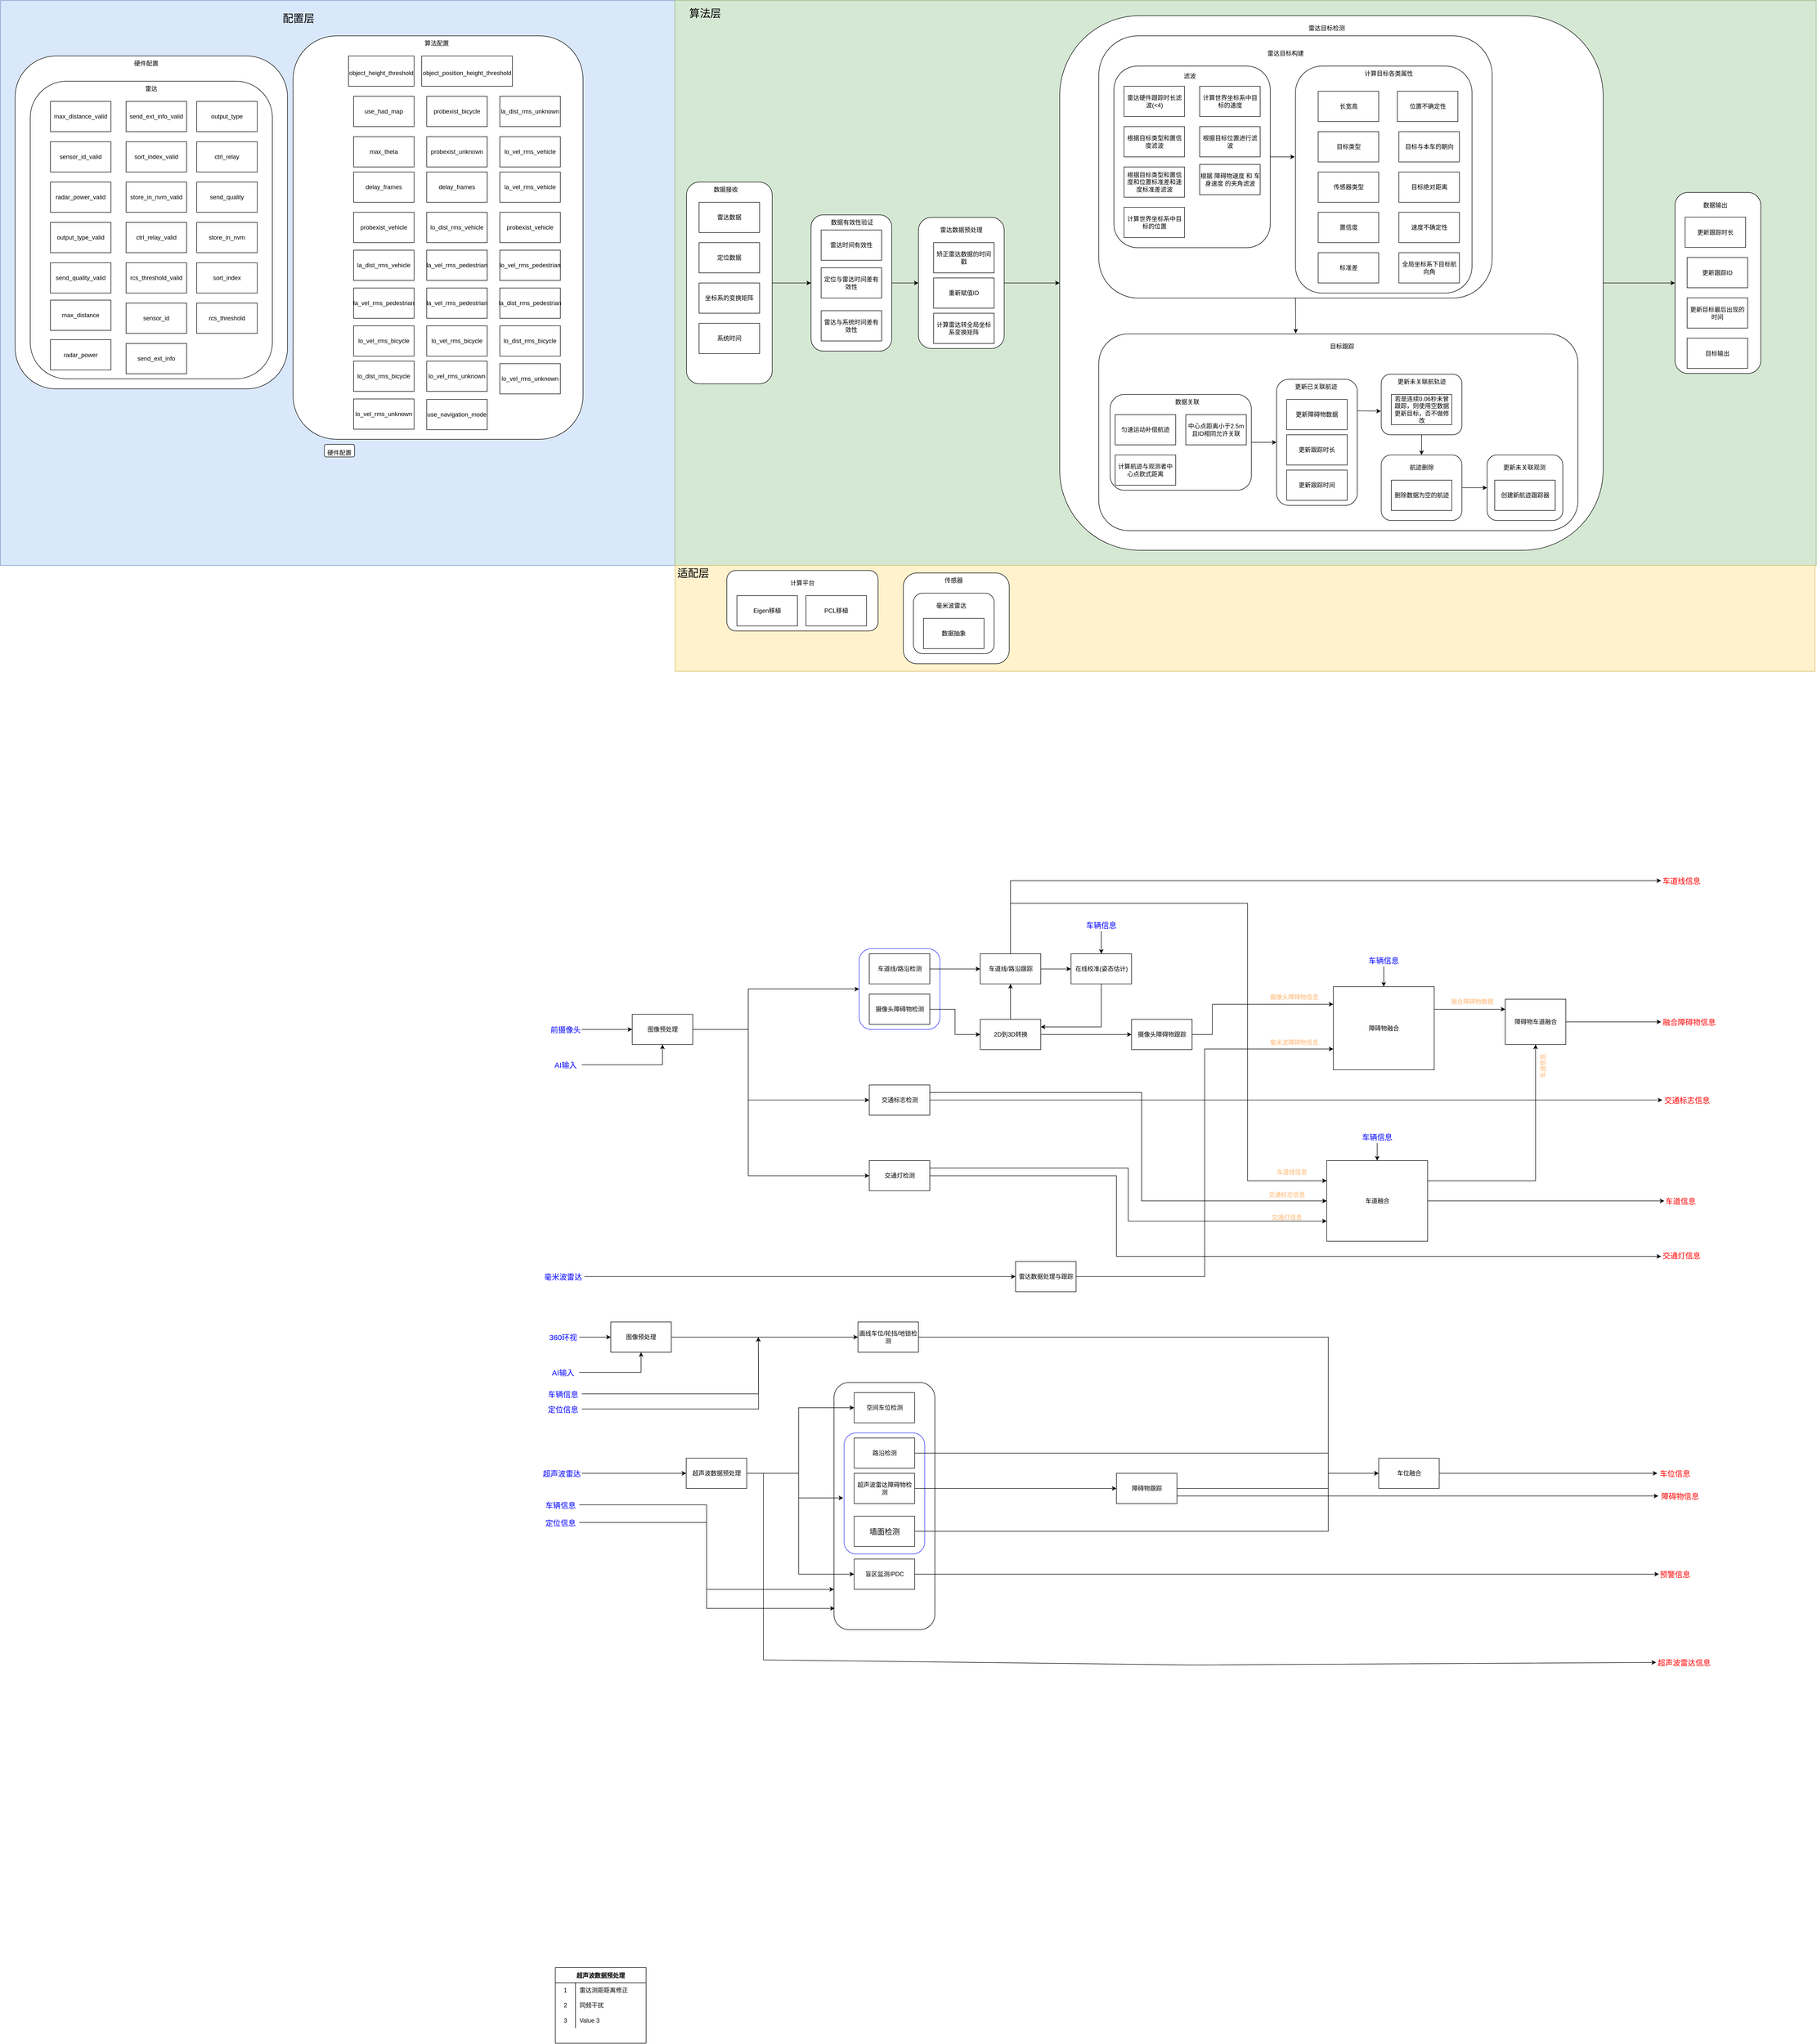 <mxfile version="16.6.6" type="github" pages="5">
  <diagram id="lATCPpsy5ZSrmrmuy6q1" name="感知融合">
    <mxGraphModel dx="6633" dy="4482" grid="1" gridSize="10" guides="1" tooltips="1" connect="1" arrows="1" fold="1" page="1" pageScale="1" pageWidth="827" pageHeight="1169" math="0" shadow="0">
      <root>
        <mxCell id="DUzeyda3xibaIFuw_aJ4-0" />
        <mxCell id="DUzeyda3xibaIFuw_aJ4-1" parent="DUzeyda3xibaIFuw_aJ4-0" />
        <mxCell id="gtIm2WRd1mogve3Y_uj1-30" value="" style="rounded=0;whiteSpace=wrap;html=1;fontSize=21;fillColor=#dae8fc;strokeColor=#6c8ebf;" vertex="1" parent="DUzeyda3xibaIFuw_aJ4-1">
          <mxGeometry x="-1810" y="-1170" width="1340" height="1120" as="geometry" />
        </mxCell>
        <mxCell id="gtIm2WRd1mogve3Y_uj1-23" value="" style="rounded=0;whiteSpace=wrap;html=1;fillColor=#d5e8d4;strokeColor=#82b366;" vertex="1" parent="DUzeyda3xibaIFuw_aJ4-1">
          <mxGeometry x="-473" y="-1170" width="2263" height="1120" as="geometry" />
        </mxCell>
        <mxCell id="DUzeyda3xibaIFuw_aJ4-95" value="" style="rounded=1;whiteSpace=wrap;html=1;fontColor=#FF8000;strokeColor=#000000;" parent="DUzeyda3xibaIFuw_aJ4-1" vertex="1">
          <mxGeometry x="-157.5" y="1570" width="200" height="490" as="geometry" />
        </mxCell>
        <mxCell id="DUzeyda3xibaIFuw_aJ4-27" value="" style="rounded=1;whiteSpace=wrap;html=1;strokeColor=#3333FF;" parent="DUzeyda3xibaIFuw_aJ4-1" vertex="1">
          <mxGeometry x="-107.5" y="710" width="160" height="160" as="geometry" />
        </mxCell>
        <mxCell id="ceHAkFbPpmzkJ60ouCcL-6" style="edgeStyle=orthogonalEdgeStyle;rounded=0;orthogonalLoop=1;jettySize=auto;html=1;entryX=0;entryY=0.5;entryDx=0;entryDy=0;fontColor=#000000;" parent="DUzeyda3xibaIFuw_aJ4-1" source="DUzeyda3xibaIFuw_aJ4-3" target="DUzeyda3xibaIFuw_aJ4-97" edge="1">
          <mxGeometry relative="1" as="geometry" />
        </mxCell>
        <mxCell id="DUzeyda3xibaIFuw_aJ4-3" value="车道线/路沿检测" style="rounded=0;whiteSpace=wrap;html=1;" parent="DUzeyda3xibaIFuw_aJ4-1" vertex="1">
          <mxGeometry x="-87.5" y="720" width="120" height="60" as="geometry" />
        </mxCell>
        <mxCell id="DUzeyda3xibaIFuw_aJ4-20" value="" style="rounded=1;whiteSpace=wrap;html=1;strokeColor=#3333FF;" parent="DUzeyda3xibaIFuw_aJ4-1" vertex="1">
          <mxGeometry x="-137.5" y="1670" width="160" height="240" as="geometry" />
        </mxCell>
        <mxCell id="DUzeyda3xibaIFuw_aJ4-66" style="edgeStyle=orthogonalEdgeStyle;rounded=0;orthogonalLoop=1;jettySize=auto;html=1;entryX=0;entryY=0.5;entryDx=0;entryDy=0;" parent="DUzeyda3xibaIFuw_aJ4-1" source="DUzeyda3xibaIFuw_aJ4-9" target="DUzeyda3xibaIFuw_aJ4-40" edge="1">
          <mxGeometry relative="1" as="geometry" />
        </mxCell>
        <mxCell id="DUzeyda3xibaIFuw_aJ4-9" value="&lt;font style=&quot;font-size: 15px&quot; color=&quot;#0000FF&quot;&gt;超声波雷达&lt;/font&gt;" style="text;html=1;align=center;verticalAlign=middle;whiteSpace=wrap;rounded=0;fontSize=15;" parent="DUzeyda3xibaIFuw_aJ4-1" vertex="1">
          <mxGeometry x="-737.5" y="1722.5" width="80" height="55" as="geometry" />
        </mxCell>
        <mxCell id="DUzeyda3xibaIFuw_aJ4-10" value="空间车位检测" style="rounded=0;whiteSpace=wrap;html=1;" parent="DUzeyda3xibaIFuw_aJ4-1" vertex="1">
          <mxGeometry x="-117.5" y="1590" width="120" height="60" as="geometry" />
        </mxCell>
        <mxCell id="DUzeyda3xibaIFuw_aJ4-86" style="edgeStyle=orthogonalEdgeStyle;rounded=0;orthogonalLoop=1;jettySize=auto;html=1;entryX=0;entryY=0.5;entryDx=0;entryDy=0;fontColor=#000000;" parent="DUzeyda3xibaIFuw_aJ4-1" source="DUzeyda3xibaIFuw_aJ4-11" target="DUzeyda3xibaIFuw_aJ4-17" edge="1">
          <mxGeometry relative="1" as="geometry">
            <Array as="points">
              <mxPoint x="822.5" y="1710" />
              <mxPoint x="822.5" y="1750" />
            </Array>
          </mxGeometry>
        </mxCell>
        <mxCell id="DUzeyda3xibaIFuw_aJ4-11" value="路沿检测" style="rounded=0;whiteSpace=wrap;html=1;" parent="DUzeyda3xibaIFuw_aJ4-1" vertex="1">
          <mxGeometry x="-117.5" y="1680" width="120" height="60" as="geometry" />
        </mxCell>
        <mxCell id="DUzeyda3xibaIFuw_aJ4-83" style="edgeStyle=orthogonalEdgeStyle;rounded=0;orthogonalLoop=1;jettySize=auto;html=1;entryX=0;entryY=0.5;entryDx=0;entryDy=0;fontColor=#000000;" parent="DUzeyda3xibaIFuw_aJ4-1" source="DUzeyda3xibaIFuw_aJ4-12" target="DUzeyda3xibaIFuw_aJ4-82" edge="1">
          <mxGeometry relative="1" as="geometry" />
        </mxCell>
        <mxCell id="DUzeyda3xibaIFuw_aJ4-12" value="超声波雷达障碍物检测" style="rounded=0;whiteSpace=wrap;html=1;" parent="DUzeyda3xibaIFuw_aJ4-1" vertex="1">
          <mxGeometry x="-117.5" y="1750" width="120" height="60" as="geometry" />
        </mxCell>
        <mxCell id="GqC8oz_INPMOUXJ03rKP-47" style="edgeStyle=orthogonalEdgeStyle;rounded=0;orthogonalLoop=1;jettySize=auto;html=1;entryX=0;entryY=0.75;entryDx=0;entryDy=0;fontSize=12;fontColor=#FFB570;" parent="DUzeyda3xibaIFuw_aJ4-1" source="DUzeyda3xibaIFuw_aJ4-14" target="DUzeyda3xibaIFuw_aJ4-15" edge="1">
          <mxGeometry relative="1" as="geometry" />
        </mxCell>
        <mxCell id="DUzeyda3xibaIFuw_aJ4-14" value="雷达数据处理与跟踪" style="rounded=0;whiteSpace=wrap;html=1;" parent="DUzeyda3xibaIFuw_aJ4-1" vertex="1">
          <mxGeometry x="202.5" y="1330" width="120" height="60" as="geometry" />
        </mxCell>
        <mxCell id="GqC8oz_INPMOUXJ03rKP-29" style="edgeStyle=orthogonalEdgeStyle;rounded=0;orthogonalLoop=1;jettySize=auto;html=1;fontSize=12;fontColor=#FFB570;" parent="DUzeyda3xibaIFuw_aJ4-1" source="DUzeyda3xibaIFuw_aJ4-15" target="GqC8oz_INPMOUXJ03rKP-28" edge="1">
          <mxGeometry relative="1" as="geometry">
            <Array as="points">
              <mxPoint x="1092.5" y="830" />
              <mxPoint x="1092.5" y="830" />
            </Array>
          </mxGeometry>
        </mxCell>
        <mxCell id="DUzeyda3xibaIFuw_aJ4-15" value="障碍物融合" style="rounded=0;whiteSpace=wrap;html=1;" parent="DUzeyda3xibaIFuw_aJ4-1" vertex="1">
          <mxGeometry x="832.5" y="785" width="200" height="165" as="geometry" />
        </mxCell>
        <mxCell id="GqC8oz_INPMOUXJ03rKP-30" style="edgeStyle=orthogonalEdgeStyle;rounded=0;orthogonalLoop=1;jettySize=auto;html=1;entryX=0.5;entryY=1;entryDx=0;entryDy=0;fontSize=12;fontColor=#FFB570;exitX=1;exitY=0.25;exitDx=0;exitDy=0;" parent="DUzeyda3xibaIFuw_aJ4-1" source="DUzeyda3xibaIFuw_aJ4-16" target="GqC8oz_INPMOUXJ03rKP-28" edge="1">
          <mxGeometry relative="1" as="geometry">
            <Array as="points">
              <mxPoint x="1233.5" y="1170" />
            </Array>
          </mxGeometry>
        </mxCell>
        <mxCell id="GqC8oz_INPMOUXJ03rKP-34" style="edgeStyle=orthogonalEdgeStyle;rounded=0;orthogonalLoop=1;jettySize=auto;html=1;entryX=0;entryY=0.5;entryDx=0;entryDy=0;fontSize=12;fontColor=#FFB570;" parent="DUzeyda3xibaIFuw_aJ4-1" source="DUzeyda3xibaIFuw_aJ4-16" target="GqC8oz_INPMOUXJ03rKP-60" edge="1">
          <mxGeometry relative="1" as="geometry">
            <mxPoint x="1497.96" y="1210.01" as="targetPoint" />
          </mxGeometry>
        </mxCell>
        <mxCell id="DUzeyda3xibaIFuw_aJ4-16" value="车道融合" style="rounded=0;whiteSpace=wrap;html=1;" parent="DUzeyda3xibaIFuw_aJ4-1" vertex="1">
          <mxGeometry x="819.5" y="1130" width="200" height="160" as="geometry" />
        </mxCell>
        <mxCell id="DUzeyda3xibaIFuw_aJ4-80" style="edgeStyle=orthogonalEdgeStyle;rounded=0;orthogonalLoop=1;jettySize=auto;html=1;fontColor=#FFB570;" parent="DUzeyda3xibaIFuw_aJ4-1" source="DUzeyda3xibaIFuw_aJ4-17" target="DUzeyda3xibaIFuw_aJ4-79" edge="1">
          <mxGeometry relative="1" as="geometry" />
        </mxCell>
        <mxCell id="DUzeyda3xibaIFuw_aJ4-17" value="车位融合" style="rounded=0;whiteSpace=wrap;html=1;" parent="DUzeyda3xibaIFuw_aJ4-1" vertex="1">
          <mxGeometry x="922.5" y="1720" width="120" height="60" as="geometry" />
        </mxCell>
        <mxCell id="DUzeyda3xibaIFuw_aJ4-28" style="edgeStyle=orthogonalEdgeStyle;rounded=0;orthogonalLoop=1;jettySize=auto;html=1;entryX=0;entryY=0.5;entryDx=0;entryDy=0;" parent="DUzeyda3xibaIFuw_aJ4-1" source="DUzeyda3xibaIFuw_aJ4-23" target="DUzeyda3xibaIFuw_aJ4-27" edge="1">
          <mxGeometry relative="1" as="geometry">
            <Array as="points">
              <mxPoint x="-327.5" y="870" />
              <mxPoint x="-327.5" y="790" />
            </Array>
          </mxGeometry>
        </mxCell>
        <mxCell id="DUzeyda3xibaIFuw_aJ4-29" style="edgeStyle=orthogonalEdgeStyle;rounded=0;orthogonalLoop=1;jettySize=auto;html=1;entryX=0;entryY=0.5;entryDx=0;entryDy=0;" parent="DUzeyda3xibaIFuw_aJ4-1" source="DUzeyda3xibaIFuw_aJ4-23" target="DUzeyda3xibaIFuw_aJ4-4" edge="1">
          <mxGeometry relative="1" as="geometry">
            <Array as="points">
              <mxPoint x="-327.5" y="870" />
              <mxPoint x="-327.5" y="1010" />
            </Array>
          </mxGeometry>
        </mxCell>
        <mxCell id="DUzeyda3xibaIFuw_aJ4-30" style="edgeStyle=orthogonalEdgeStyle;rounded=0;orthogonalLoop=1;jettySize=auto;html=1;entryX=0;entryY=0.5;entryDx=0;entryDy=0;" parent="DUzeyda3xibaIFuw_aJ4-1" source="DUzeyda3xibaIFuw_aJ4-23" target="DUzeyda3xibaIFuw_aJ4-6" edge="1">
          <mxGeometry relative="1" as="geometry">
            <Array as="points">
              <mxPoint x="-327.5" y="870" />
              <mxPoint x="-327.5" y="1160" />
            </Array>
          </mxGeometry>
        </mxCell>
        <mxCell id="DUzeyda3xibaIFuw_aJ4-23" value="图像预处理" style="rounded=0;whiteSpace=wrap;html=1;strokeColor=#000000;" parent="DUzeyda3xibaIFuw_aJ4-1" vertex="1">
          <mxGeometry x="-557.5" y="840" width="120" height="60" as="geometry" />
        </mxCell>
        <mxCell id="GqC8oz_INPMOUXJ03rKP-44" style="edgeStyle=orthogonalEdgeStyle;rounded=0;orthogonalLoop=1;jettySize=auto;html=1;exitX=1;exitY=0.25;exitDx=0;exitDy=0;fontSize=12;fontColor=#FFB570;entryX=0;entryY=0.5;entryDx=0;entryDy=0;" parent="DUzeyda3xibaIFuw_aJ4-1" source="DUzeyda3xibaIFuw_aJ4-4" target="DUzeyda3xibaIFuw_aJ4-16" edge="1">
          <mxGeometry relative="1" as="geometry">
            <mxPoint x="832.5" y="995" as="targetPoint" />
            <Array as="points">
              <mxPoint x="452.5" y="995" />
              <mxPoint x="452.5" y="1210" />
            </Array>
          </mxGeometry>
        </mxCell>
        <mxCell id="GqC8oz_INPMOUXJ03rKP-49" style="edgeStyle=orthogonalEdgeStyle;rounded=0;orthogonalLoop=1;jettySize=auto;html=1;fontSize=12;fontColor=#FFB570;" parent="DUzeyda3xibaIFuw_aJ4-1" source="DUzeyda3xibaIFuw_aJ4-4" target="GqC8oz_INPMOUXJ03rKP-50" edge="1">
          <mxGeometry relative="1" as="geometry">
            <mxPoint x="1482.5" y="1020" as="targetPoint" />
            <Array as="points">
              <mxPoint x="802.5" y="1010" />
              <mxPoint x="802.5" y="1010" />
            </Array>
          </mxGeometry>
        </mxCell>
        <mxCell id="DUzeyda3xibaIFuw_aJ4-4" value="交通标志检测" style="rounded=0;whiteSpace=wrap;html=1;" parent="DUzeyda3xibaIFuw_aJ4-1" vertex="1">
          <mxGeometry x="-87.5" y="980" width="120" height="60" as="geometry" />
        </mxCell>
        <mxCell id="GqC8oz_INPMOUXJ03rKP-4" style="edgeStyle=orthogonalEdgeStyle;rounded=0;orthogonalLoop=1;jettySize=auto;html=1;entryX=0;entryY=0.5;entryDx=0;entryDy=0;" parent="DUzeyda3xibaIFuw_aJ4-1" source="DUzeyda3xibaIFuw_aJ4-5" target="ceHAkFbPpmzkJ60ouCcL-1" edge="1">
          <mxGeometry relative="1" as="geometry" />
        </mxCell>
        <mxCell id="DUzeyda3xibaIFuw_aJ4-5" value="摄像头障碍物检测" style="rounded=0;whiteSpace=wrap;html=1;" parent="DUzeyda3xibaIFuw_aJ4-1" vertex="1">
          <mxGeometry x="-87.5" y="800" width="120" height="60" as="geometry" />
        </mxCell>
        <mxCell id="GqC8oz_INPMOUXJ03rKP-41" style="edgeStyle=orthogonalEdgeStyle;rounded=0;orthogonalLoop=1;jettySize=auto;html=1;exitX=1;exitY=0.25;exitDx=0;exitDy=0;entryX=0;entryY=0.75;entryDx=0;entryDy=0;fontSize=12;fontColor=#FFB570;" parent="DUzeyda3xibaIFuw_aJ4-1" source="DUzeyda3xibaIFuw_aJ4-6" target="DUzeyda3xibaIFuw_aJ4-16" edge="1">
          <mxGeometry relative="1" as="geometry" />
        </mxCell>
        <mxCell id="GqC8oz_INPMOUXJ03rKP-52" style="edgeStyle=orthogonalEdgeStyle;rounded=0;orthogonalLoop=1;jettySize=auto;html=1;fontSize=12;fontColor=#FFB570;" parent="DUzeyda3xibaIFuw_aJ4-1" source="DUzeyda3xibaIFuw_aJ4-6" edge="1">
          <mxGeometry relative="1" as="geometry">
            <mxPoint x="1482.5" y="1320" as="targetPoint" />
            <Array as="points">
              <mxPoint x="402.5" y="1160" />
              <mxPoint x="402.5" y="1320" />
              <mxPoint x="1459.5" y="1320" />
            </Array>
          </mxGeometry>
        </mxCell>
        <mxCell id="DUzeyda3xibaIFuw_aJ4-6" value="交通灯检测" style="rounded=0;whiteSpace=wrap;html=1;" parent="DUzeyda3xibaIFuw_aJ4-1" vertex="1">
          <mxGeometry x="-87.5" y="1130" width="120" height="60" as="geometry" />
        </mxCell>
        <mxCell id="DUzeyda3xibaIFuw_aJ4-84" style="edgeStyle=orthogonalEdgeStyle;rounded=0;orthogonalLoop=1;jettySize=auto;html=1;entryX=0;entryY=0.5;entryDx=0;entryDy=0;fontColor=#000000;" parent="DUzeyda3xibaIFuw_aJ4-1" source="DUzeyda3xibaIFuw_aJ4-8" target="DUzeyda3xibaIFuw_aJ4-17" edge="1">
          <mxGeometry relative="1" as="geometry">
            <Array as="points">
              <mxPoint x="822.5" y="1480" />
              <mxPoint x="822.5" y="1750" />
            </Array>
          </mxGeometry>
        </mxCell>
        <mxCell id="DUzeyda3xibaIFuw_aJ4-8" value="画线车位/轮挡/地锁检测" style="rounded=0;whiteSpace=wrap;html=1;" parent="DUzeyda3xibaIFuw_aJ4-1" vertex="1">
          <mxGeometry x="-110" y="1450" width="120" height="60" as="geometry" />
        </mxCell>
        <mxCell id="DUzeyda3xibaIFuw_aJ4-78" style="edgeStyle=orthogonalEdgeStyle;rounded=0;orthogonalLoop=1;jettySize=auto;html=1;fontColor=#000000;" parent="DUzeyda3xibaIFuw_aJ4-1" source="DUzeyda3xibaIFuw_aJ4-34" target="DUzeyda3xibaIFuw_aJ4-77" edge="1">
          <mxGeometry relative="1" as="geometry" />
        </mxCell>
        <mxCell id="DUzeyda3xibaIFuw_aJ4-34" value="盲区监测/PDC" style="rounded=0;whiteSpace=wrap;html=1;" parent="DUzeyda3xibaIFuw_aJ4-1" vertex="1">
          <mxGeometry x="-117.5" y="1920" width="120" height="60" as="geometry" />
        </mxCell>
        <mxCell id="DUzeyda3xibaIFuw_aJ4-60" style="edgeStyle=orthogonalEdgeStyle;rounded=0;orthogonalLoop=1;jettySize=auto;html=1;entryX=0;entryY=0.5;entryDx=0;entryDy=0;" parent="DUzeyda3xibaIFuw_aJ4-1" source="DUzeyda3xibaIFuw_aJ4-40" target="DUzeyda3xibaIFuw_aJ4-10" edge="1">
          <mxGeometry relative="1" as="geometry">
            <Array as="points">
              <mxPoint x="-227.5" y="1750" />
              <mxPoint x="-227.5" y="1620" />
            </Array>
          </mxGeometry>
        </mxCell>
        <mxCell id="DUzeyda3xibaIFuw_aJ4-63" style="edgeStyle=orthogonalEdgeStyle;rounded=0;orthogonalLoop=1;jettySize=auto;html=1;entryX=0;entryY=0.5;entryDx=0;entryDy=0;" parent="DUzeyda3xibaIFuw_aJ4-1" source="DUzeyda3xibaIFuw_aJ4-40" target="DUzeyda3xibaIFuw_aJ4-34" edge="1">
          <mxGeometry relative="1" as="geometry">
            <Array as="points">
              <mxPoint x="-227.5" y="1750" />
              <mxPoint x="-227.5" y="1950" />
            </Array>
          </mxGeometry>
        </mxCell>
        <mxCell id="DUzeyda3xibaIFuw_aJ4-65" style="edgeStyle=orthogonalEdgeStyle;rounded=0;orthogonalLoop=1;jettySize=auto;html=1;entryX=-0.011;entryY=0.537;entryDx=0;entryDy=0;entryPerimeter=0;" parent="DUzeyda3xibaIFuw_aJ4-1" source="DUzeyda3xibaIFuw_aJ4-40" target="DUzeyda3xibaIFuw_aJ4-20" edge="1">
          <mxGeometry relative="1" as="geometry">
            <Array as="points">
              <mxPoint x="-227.5" y="1750" />
              <mxPoint x="-227.5" y="1799" />
            </Array>
          </mxGeometry>
        </mxCell>
        <mxCell id="DUzeyda3xibaIFuw_aJ4-40" value="超声波数据预处理" style="rounded=0;whiteSpace=wrap;html=1;strokeColor=#000000;" parent="DUzeyda3xibaIFuw_aJ4-1" vertex="1">
          <mxGeometry x="-450.5" y="1720" width="120" height="60" as="geometry" />
        </mxCell>
        <mxCell id="DUzeyda3xibaIFuw_aJ4-50" value="超声波数据预处理" style="shape=table;startSize=30;container=1;collapsible=0;childLayout=tableLayout;fixedRows=1;rowLines=0;fontStyle=1;strokeColor=#000000;" parent="DUzeyda3xibaIFuw_aJ4-1" vertex="1">
          <mxGeometry x="-710" y="2730" width="180" height="150" as="geometry" />
        </mxCell>
        <mxCell id="DUzeyda3xibaIFuw_aJ4-51" value="" style="shape=tableRow;horizontal=0;startSize=0;swimlaneHead=0;swimlaneBody=0;top=0;left=0;bottom=0;right=0;collapsible=0;dropTarget=0;fillColor=none;points=[[0,0.5],[1,0.5]];portConstraint=eastwest;strokeColor=#000000;" parent="DUzeyda3xibaIFuw_aJ4-50" vertex="1">
          <mxGeometry y="30" width="180" height="30" as="geometry" />
        </mxCell>
        <mxCell id="DUzeyda3xibaIFuw_aJ4-52" value="1" style="shape=partialRectangle;html=1;whiteSpace=wrap;connectable=0;fillColor=none;top=0;left=0;bottom=0;right=0;overflow=hidden;pointerEvents=1;strokeColor=#000000;" parent="DUzeyda3xibaIFuw_aJ4-51" vertex="1">
          <mxGeometry width="40" height="30" as="geometry">
            <mxRectangle width="40" height="30" as="alternateBounds" />
          </mxGeometry>
        </mxCell>
        <mxCell id="DUzeyda3xibaIFuw_aJ4-53" value="雷达测距距离修正" style="shape=partialRectangle;html=1;whiteSpace=wrap;connectable=0;fillColor=none;top=0;left=0;bottom=0;right=0;align=left;spacingLeft=6;overflow=hidden;strokeColor=#000000;" parent="DUzeyda3xibaIFuw_aJ4-51" vertex="1">
          <mxGeometry x="40" width="140" height="30" as="geometry">
            <mxRectangle width="140" height="30" as="alternateBounds" />
          </mxGeometry>
        </mxCell>
        <mxCell id="DUzeyda3xibaIFuw_aJ4-54" value="" style="shape=tableRow;horizontal=0;startSize=0;swimlaneHead=0;swimlaneBody=0;top=0;left=0;bottom=0;right=0;collapsible=0;dropTarget=0;fillColor=none;points=[[0,0.5],[1,0.5]];portConstraint=eastwest;strokeColor=#000000;" parent="DUzeyda3xibaIFuw_aJ4-50" vertex="1">
          <mxGeometry y="60" width="180" height="30" as="geometry" />
        </mxCell>
        <mxCell id="DUzeyda3xibaIFuw_aJ4-55" value="2" style="shape=partialRectangle;html=1;whiteSpace=wrap;connectable=0;fillColor=none;top=0;left=0;bottom=0;right=0;overflow=hidden;strokeColor=#000000;" parent="DUzeyda3xibaIFuw_aJ4-54" vertex="1">
          <mxGeometry width="40" height="30" as="geometry">
            <mxRectangle width="40" height="30" as="alternateBounds" />
          </mxGeometry>
        </mxCell>
        <mxCell id="DUzeyda3xibaIFuw_aJ4-56" value="同频干扰" style="shape=partialRectangle;html=1;whiteSpace=wrap;connectable=0;fillColor=none;top=0;left=0;bottom=0;right=0;align=left;spacingLeft=6;overflow=hidden;strokeColor=#000000;" parent="DUzeyda3xibaIFuw_aJ4-54" vertex="1">
          <mxGeometry x="40" width="140" height="30" as="geometry">
            <mxRectangle width="140" height="30" as="alternateBounds" />
          </mxGeometry>
        </mxCell>
        <mxCell id="DUzeyda3xibaIFuw_aJ4-57" value="" style="shape=tableRow;horizontal=0;startSize=0;swimlaneHead=0;swimlaneBody=0;top=0;left=0;bottom=0;right=0;collapsible=0;dropTarget=0;fillColor=none;points=[[0,0.5],[1,0.5]];portConstraint=eastwest;strokeColor=#000000;" parent="DUzeyda3xibaIFuw_aJ4-50" vertex="1">
          <mxGeometry y="90" width="180" height="30" as="geometry" />
        </mxCell>
        <mxCell id="DUzeyda3xibaIFuw_aJ4-58" value="3" style="shape=partialRectangle;html=1;whiteSpace=wrap;connectable=0;fillColor=none;top=0;left=0;bottom=0;right=0;overflow=hidden;strokeColor=#000000;" parent="DUzeyda3xibaIFuw_aJ4-57" vertex="1">
          <mxGeometry width="40" height="30" as="geometry">
            <mxRectangle width="40" height="30" as="alternateBounds" />
          </mxGeometry>
        </mxCell>
        <mxCell id="DUzeyda3xibaIFuw_aJ4-59" value="Value 3" style="shape=partialRectangle;html=1;whiteSpace=wrap;connectable=0;fillColor=none;top=0;left=0;bottom=0;right=0;align=left;spacingLeft=6;overflow=hidden;strokeColor=#000000;" parent="DUzeyda3xibaIFuw_aJ4-57" vertex="1">
          <mxGeometry x="40" width="140" height="30" as="geometry">
            <mxRectangle width="140" height="30" as="alternateBounds" />
          </mxGeometry>
        </mxCell>
        <mxCell id="DUzeyda3xibaIFuw_aJ4-77" value="&lt;font style=&quot;font-size: 15px;&quot; color=&quot;#FF0000&quot;&gt;预警信息&lt;/font&gt;" style="text;html=1;strokeColor=none;fillColor=none;align=center;verticalAlign=middle;whiteSpace=wrap;rounded=0;fontColor=#000000;fontSize=15;" parent="DUzeyda3xibaIFuw_aJ4-1" vertex="1">
          <mxGeometry x="1478.13" y="1935" width="63.75" height="30" as="geometry" />
        </mxCell>
        <mxCell id="DUzeyda3xibaIFuw_aJ4-79" value="车位信息" style="text;html=1;strokeColor=none;fillColor=none;align=center;verticalAlign=middle;whiteSpace=wrap;rounded=0;fontColor=#FF0000;fontSize=15;" parent="DUzeyda3xibaIFuw_aJ4-1" vertex="1">
          <mxGeometry x="1475" y="1735" width="70" height="30" as="geometry" />
        </mxCell>
        <mxCell id="DUzeyda3xibaIFuw_aJ4-85" style="edgeStyle=orthogonalEdgeStyle;rounded=0;orthogonalLoop=1;jettySize=auto;html=1;entryX=0;entryY=0.5;entryDx=0;entryDy=0;fontColor=#000000;" parent="DUzeyda3xibaIFuw_aJ4-1" source="DUzeyda3xibaIFuw_aJ4-82" target="DUzeyda3xibaIFuw_aJ4-17" edge="1">
          <mxGeometry relative="1" as="geometry">
            <Array as="points">
              <mxPoint x="822.5" y="1780" />
              <mxPoint x="822.5" y="1750" />
            </Array>
          </mxGeometry>
        </mxCell>
        <mxCell id="DUzeyda3xibaIFuw_aJ4-82" value="障碍物跟踪" style="rounded=0;whiteSpace=wrap;html=1;fontColor=#000000;strokeColor=#000000;" parent="DUzeyda3xibaIFuw_aJ4-1" vertex="1">
          <mxGeometry x="402.5" y="1750" width="120" height="60" as="geometry" />
        </mxCell>
        <mxCell id="DUzeyda3xibaIFuw_aJ4-90" style="edgeStyle=orthogonalEdgeStyle;rounded=0;orthogonalLoop=1;jettySize=auto;html=1;entryX=0;entryY=0.5;entryDx=0;entryDy=0;fontColor=#FF8000;" parent="DUzeyda3xibaIFuw_aJ4-1" source="DUzeyda3xibaIFuw_aJ4-89" target="DUzeyda3xibaIFuw_aJ4-14" edge="1">
          <mxGeometry relative="1" as="geometry" />
        </mxCell>
        <mxCell id="DUzeyda3xibaIFuw_aJ4-89" value="&lt;font style=&quot;font-size: 15px&quot; color=&quot;#0000FF&quot;&gt;毫米波雷达&lt;/font&gt;" style="text;html=1;strokeColor=none;fillColor=none;align=center;verticalAlign=middle;whiteSpace=wrap;rounded=0;fontColor=#FFB570;fontSize=15;" parent="DUzeyda3xibaIFuw_aJ4-1" vertex="1">
          <mxGeometry x="-737.5" y="1345" width="85" height="30" as="geometry" />
        </mxCell>
        <mxCell id="ceHAkFbPpmzkJ60ouCcL-3" style="edgeStyle=orthogonalEdgeStyle;rounded=0;orthogonalLoop=1;jettySize=auto;html=1;entryX=0;entryY=0.5;entryDx=0;entryDy=0;fontColor=#000000;" parent="DUzeyda3xibaIFuw_aJ4-1" source="DUzeyda3xibaIFuw_aJ4-97" target="ceHAkFbPpmzkJ60ouCcL-2" edge="1">
          <mxGeometry relative="1" as="geometry" />
        </mxCell>
        <mxCell id="GqC8oz_INPMOUXJ03rKP-9" style="edgeStyle=orthogonalEdgeStyle;rounded=0;orthogonalLoop=1;jettySize=auto;html=1;fontSize=17;exitX=0.5;exitY=0;exitDx=0;exitDy=0;entryX=0;entryY=0.25;entryDx=0;entryDy=0;" parent="DUzeyda3xibaIFuw_aJ4-1" source="DUzeyda3xibaIFuw_aJ4-97" target="DUzeyda3xibaIFuw_aJ4-16" edge="1">
          <mxGeometry relative="1" as="geometry">
            <mxPoint x="832.5" y="930" as="targetPoint" />
            <Array as="points">
              <mxPoint x="192.5" y="620" />
              <mxPoint x="662.5" y="620" />
              <mxPoint x="662.5" y="1170" />
            </Array>
          </mxGeometry>
        </mxCell>
        <mxCell id="GqC8oz_INPMOUXJ03rKP-35" style="edgeStyle=orthogonalEdgeStyle;rounded=0;orthogonalLoop=1;jettySize=auto;html=1;exitX=0.5;exitY=0;exitDx=0;exitDy=0;fontSize=12;fontColor=#FFB570;entryX=0;entryY=0.5;entryDx=0;entryDy=0;" parent="DUzeyda3xibaIFuw_aJ4-1" source="DUzeyda3xibaIFuw_aJ4-97" target="GqC8oz_INPMOUXJ03rKP-38" edge="1">
          <mxGeometry relative="1" as="geometry">
            <mxPoint x="1486.786" y="690" as="targetPoint" />
            <Array as="points">
              <mxPoint x="192.5" y="575" />
            </Array>
          </mxGeometry>
        </mxCell>
        <mxCell id="DUzeyda3xibaIFuw_aJ4-97" value="车道线/路沿跟踪" style="rounded=0;whiteSpace=wrap;html=1;fontColor=#000000;strokeColor=#000000;" parent="DUzeyda3xibaIFuw_aJ4-1" vertex="1">
          <mxGeometry x="132.5" y="720" width="120" height="60" as="geometry" />
        </mxCell>
        <mxCell id="ceHAkFbPpmzkJ60ouCcL-4" style="edgeStyle=orthogonalEdgeStyle;rounded=0;orthogonalLoop=1;jettySize=auto;html=1;entryX=0.5;entryY=1;entryDx=0;entryDy=0;fontColor=#000000;" parent="DUzeyda3xibaIFuw_aJ4-1" source="ceHAkFbPpmzkJ60ouCcL-1" target="DUzeyda3xibaIFuw_aJ4-97" edge="1">
          <mxGeometry relative="1" as="geometry" />
        </mxCell>
        <mxCell id="GqC8oz_INPMOUXJ03rKP-12" style="edgeStyle=orthogonalEdgeStyle;rounded=0;orthogonalLoop=1;jettySize=auto;html=1;entryX=0;entryY=0.5;entryDx=0;entryDy=0;fontSize=17;fontColor=#FFB570;" parent="DUzeyda3xibaIFuw_aJ4-1" source="ceHAkFbPpmzkJ60ouCcL-1" target="GqC8oz_INPMOUXJ03rKP-11" edge="1">
          <mxGeometry relative="1" as="geometry" />
        </mxCell>
        <mxCell id="ceHAkFbPpmzkJ60ouCcL-1" value="2D到3D转换" style="rounded=0;whiteSpace=wrap;html=1;fontColor=#000000;strokeColor=#000000;" parent="DUzeyda3xibaIFuw_aJ4-1" vertex="1">
          <mxGeometry x="132.5" y="850" width="120" height="60" as="geometry" />
        </mxCell>
        <mxCell id="ceHAkFbPpmzkJ60ouCcL-5" style="edgeStyle=orthogonalEdgeStyle;rounded=0;orthogonalLoop=1;jettySize=auto;html=1;entryX=1;entryY=0.25;entryDx=0;entryDy=0;fontColor=#000000;" parent="DUzeyda3xibaIFuw_aJ4-1" source="ceHAkFbPpmzkJ60ouCcL-2" target="ceHAkFbPpmzkJ60ouCcL-1" edge="1">
          <mxGeometry relative="1" as="geometry">
            <Array as="points">
              <mxPoint x="372.5" y="865" />
            </Array>
          </mxGeometry>
        </mxCell>
        <mxCell id="ceHAkFbPpmzkJ60ouCcL-2" value="在线校准(姿态估计)" style="rounded=0;whiteSpace=wrap;html=1;fontColor=#000000;strokeColor=#000000;" parent="DUzeyda3xibaIFuw_aJ4-1" vertex="1">
          <mxGeometry x="312.5" y="720" width="120" height="60" as="geometry" />
        </mxCell>
        <mxCell id="GqC8oz_INPMOUXJ03rKP-3" style="edgeStyle=orthogonalEdgeStyle;rounded=0;orthogonalLoop=1;jettySize=auto;html=1;entryX=0;entryY=0.5;entryDx=0;entryDy=0;" parent="DUzeyda3xibaIFuw_aJ4-1" source="GqC8oz_INPMOUXJ03rKP-1" target="DUzeyda3xibaIFuw_aJ4-8" edge="1">
          <mxGeometry relative="1" as="geometry" />
        </mxCell>
        <mxCell id="GqC8oz_INPMOUXJ03rKP-1" value="图像预处理" style="rounded=0;whiteSpace=wrap;html=1;strokeColor=#000000;" parent="DUzeyda3xibaIFuw_aJ4-1" vertex="1">
          <mxGeometry x="-600" y="1450" width="120" height="60" as="geometry" />
        </mxCell>
        <mxCell id="GqC8oz_INPMOUXJ03rKP-7" style="edgeStyle=orthogonalEdgeStyle;rounded=0;orthogonalLoop=1;jettySize=auto;html=1;entryX=0.5;entryY=0;entryDx=0;entryDy=0;fontSize=17;" parent="DUzeyda3xibaIFuw_aJ4-1" source="GqC8oz_INPMOUXJ03rKP-6" target="ceHAkFbPpmzkJ60ouCcL-2" edge="1">
          <mxGeometry relative="1" as="geometry" />
        </mxCell>
        <mxCell id="GqC8oz_INPMOUXJ03rKP-6" value="&lt;font style=&quot;font-size: 15px&quot; color=&quot;#0000FF&quot;&gt;车辆信息&lt;/font&gt;" style="text;html=1;align=center;verticalAlign=middle;whiteSpace=wrap;rounded=0;fontSize=15;" parent="DUzeyda3xibaIFuw_aJ4-1" vertex="1">
          <mxGeometry x="335" y="650" width="75" height="25" as="geometry" />
        </mxCell>
        <mxCell id="GqC8oz_INPMOUXJ03rKP-10" value="&lt;font color=&quot;#FFB570&quot;&gt;车道信息&lt;/font&gt;" style="text;html=1;align=center;verticalAlign=middle;whiteSpace=wrap;rounded=0;horizontal=0;" parent="DUzeyda3xibaIFuw_aJ4-1" vertex="1">
          <mxGeometry x="1233.5" y="910" width="29" height="65" as="geometry" />
        </mxCell>
        <mxCell id="GqC8oz_INPMOUXJ03rKP-13" style="edgeStyle=orthogonalEdgeStyle;rounded=0;orthogonalLoop=1;jettySize=auto;html=1;fontSize=17;fontColor=#FFB570;" parent="DUzeyda3xibaIFuw_aJ4-1" source="GqC8oz_INPMOUXJ03rKP-11" edge="1">
          <mxGeometry relative="1" as="geometry">
            <mxPoint x="832.5" y="820" as="targetPoint" />
            <Array as="points">
              <mxPoint x="592.5" y="880" />
              <mxPoint x="592.5" y="820" />
              <mxPoint x="832.5" y="820" />
            </Array>
          </mxGeometry>
        </mxCell>
        <mxCell id="GqC8oz_INPMOUXJ03rKP-11" value="摄像头障碍物跟踪" style="rounded=0;whiteSpace=wrap;html=1;" parent="DUzeyda3xibaIFuw_aJ4-1" vertex="1">
          <mxGeometry x="432.5" y="850" width="120" height="60" as="geometry" />
        </mxCell>
        <mxCell id="GqC8oz_INPMOUXJ03rKP-15" value="&lt;font color=&quot;#FFB570&quot;&gt;交通标志信息&lt;/font&gt;" style="text;html=1;align=center;verticalAlign=middle;whiteSpace=wrap;rounded=0;" parent="DUzeyda3xibaIFuw_aJ4-1" vertex="1">
          <mxGeometry x="702.5" y="1185" width="75" height="25" as="geometry" />
        </mxCell>
        <mxCell id="GqC8oz_INPMOUXJ03rKP-20" value="&lt;font color=&quot;#FFB570&quot;&gt;交通灯信息&lt;/font&gt;" style="text;html=1;align=center;verticalAlign=middle;whiteSpace=wrap;rounded=0;" parent="DUzeyda3xibaIFuw_aJ4-1" vertex="1">
          <mxGeometry x="702.5" y="1230" width="75" height="25" as="geometry" />
        </mxCell>
        <mxCell id="GqC8oz_INPMOUXJ03rKP-23" value="&lt;font style=&quot;font-size: 12px&quot;&gt;摄像头障碍物信息&lt;/font&gt;" style="text;html=1;strokeColor=none;fillColor=none;align=center;verticalAlign=middle;whiteSpace=wrap;rounded=0;fontSize=17;fontColor=#FFB570;" parent="DUzeyda3xibaIFuw_aJ4-1" vertex="1">
          <mxGeometry x="669.5" y="790" width="170" height="30" as="geometry" />
        </mxCell>
        <mxCell id="GqC8oz_INPMOUXJ03rKP-25" value="&lt;font style=&quot;font-size: 12px&quot;&gt;毫米波障碍物信息&lt;/font&gt;" style="text;html=1;strokeColor=none;fillColor=none;align=center;verticalAlign=middle;whiteSpace=wrap;rounded=0;fontSize=17;fontColor=#FFB570;horizontal=1;" parent="DUzeyda3xibaIFuw_aJ4-1" vertex="1">
          <mxGeometry x="689.5" y="855" width="130" height="80" as="geometry" />
        </mxCell>
        <mxCell id="GqC8oz_INPMOUXJ03rKP-26" value="&lt;font color=&quot;#FF0000&quot;&gt;融合障碍物信息&lt;/font&gt;" style="text;html=1;strokeColor=none;fillColor=none;align=center;verticalAlign=middle;whiteSpace=wrap;rounded=0;fontSize=15;fontColor=#FFB570;" parent="DUzeyda3xibaIFuw_aJ4-1" vertex="1">
          <mxGeometry x="1482.5" y="840" width="110" height="30" as="geometry" />
        </mxCell>
        <mxCell id="GqC8oz_INPMOUXJ03rKP-32" style="edgeStyle=orthogonalEdgeStyle;rounded=0;orthogonalLoop=1;jettySize=auto;html=1;fontSize=12;fontColor=#FFB570;" parent="DUzeyda3xibaIFuw_aJ4-1" source="GqC8oz_INPMOUXJ03rKP-28" target="GqC8oz_INPMOUXJ03rKP-26" edge="1">
          <mxGeometry relative="1" as="geometry" />
        </mxCell>
        <mxCell id="GqC8oz_INPMOUXJ03rKP-28" value="障碍物车道融合" style="rounded=0;whiteSpace=wrap;html=1;" parent="DUzeyda3xibaIFuw_aJ4-1" vertex="1">
          <mxGeometry x="1173.5" y="810" width="120" height="90" as="geometry" />
        </mxCell>
        <mxCell id="GqC8oz_INPMOUXJ03rKP-38" value="&lt;font color=&quot;#FF0000&quot;&gt;车道线信息&lt;/font&gt;" style="text;html=1;strokeColor=none;fillColor=none;align=center;verticalAlign=middle;whiteSpace=wrap;rounded=0;fontSize=15;fontColor=#00FFFF;" parent="DUzeyda3xibaIFuw_aJ4-1" vertex="1">
          <mxGeometry x="1482.5" y="560" width="80" height="30" as="geometry" />
        </mxCell>
        <mxCell id="GqC8oz_INPMOUXJ03rKP-48" value="&lt;font color=&quot;#FFB570&quot;&gt;车道线信息&lt;/font&gt;" style="text;html=1;align=center;verticalAlign=middle;whiteSpace=wrap;rounded=0;" parent="DUzeyda3xibaIFuw_aJ4-1" vertex="1">
          <mxGeometry x="712.5" y="1140" width="75" height="25" as="geometry" />
        </mxCell>
        <mxCell id="GqC8oz_INPMOUXJ03rKP-50" value="&lt;font style=&quot;font-size: 15px;&quot;&gt;交通标志信息&lt;/font&gt;" style="text;html=1;align=center;verticalAlign=middle;whiteSpace=wrap;rounded=0;fontSize=15;fontColor=#FF0000;" parent="DUzeyda3xibaIFuw_aJ4-1" vertex="1">
          <mxGeometry x="1485" y="992.5" width="97.5" height="35" as="geometry" />
        </mxCell>
        <mxCell id="GqC8oz_INPMOUXJ03rKP-51" value="融合障碍物数据" style="text;html=1;strokeColor=none;fillColor=none;align=center;verticalAlign=middle;whiteSpace=wrap;rounded=0;fontSize=12;fontColor=#FFB570;" parent="DUzeyda3xibaIFuw_aJ4-1" vertex="1">
          <mxGeometry x="1052.5" y="800" width="110" height="30" as="geometry" />
        </mxCell>
        <mxCell id="GqC8oz_INPMOUXJ03rKP-56" style="edgeStyle=orthogonalEdgeStyle;rounded=0;orthogonalLoop=1;jettySize=auto;html=1;entryX=0;entryY=0.5;entryDx=0;entryDy=0;fontSize=15;fontColor=#0000FF;" parent="DUzeyda3xibaIFuw_aJ4-1" source="GqC8oz_INPMOUXJ03rKP-55" target="DUzeyda3xibaIFuw_aJ4-23" edge="1">
          <mxGeometry relative="1" as="geometry" />
        </mxCell>
        <mxCell id="GqC8oz_INPMOUXJ03rKP-55" value="&lt;font style=&quot;font-size: 15px;&quot; color=&quot;#0000FF&quot;&gt;前摄像头&lt;/font&gt;" style="text;html=1;strokeColor=none;fillColor=none;align=center;verticalAlign=middle;whiteSpace=wrap;rounded=0;fontSize=15;fontColor=#FFB570;" parent="DUzeyda3xibaIFuw_aJ4-1" vertex="1">
          <mxGeometry x="-722.5" y="860" width="65" height="20" as="geometry" />
        </mxCell>
        <mxCell id="GqC8oz_INPMOUXJ03rKP-59" style="edgeStyle=orthogonalEdgeStyle;rounded=0;orthogonalLoop=1;jettySize=auto;html=1;fontSize=15;fontColor=#0000FF;" parent="DUzeyda3xibaIFuw_aJ4-1" source="GqC8oz_INPMOUXJ03rKP-57" target="GqC8oz_INPMOUXJ03rKP-1" edge="1">
          <mxGeometry relative="1" as="geometry" />
        </mxCell>
        <mxCell id="GqC8oz_INPMOUXJ03rKP-57" value="&lt;font color=&quot;#0000FF&quot;&gt;360环视&lt;/font&gt;" style="text;html=1;strokeColor=none;fillColor=none;align=center;verticalAlign=middle;whiteSpace=wrap;rounded=0;fontColor=#FFB570;fontSize=15;" parent="DUzeyda3xibaIFuw_aJ4-1" vertex="1">
          <mxGeometry x="-727.5" y="1465" width="65" height="30" as="geometry" />
        </mxCell>
        <mxCell id="GqC8oz_INPMOUXJ03rKP-60" value="&lt;font style=&quot;font-size: 15px&quot;&gt;车道信息&lt;/font&gt;" style="text;html=1;align=center;verticalAlign=middle;whiteSpace=wrap;rounded=0;fontSize=15;fontColor=#FF0000;" parent="DUzeyda3xibaIFuw_aJ4-1" vertex="1">
          <mxGeometry x="1488.75" y="1192.5" width="63.75" height="35" as="geometry" />
        </mxCell>
        <mxCell id="GqC8oz_INPMOUXJ03rKP-61" value="&lt;font style=&quot;font-size: 15px&quot;&gt;交通灯信息&lt;/font&gt;" style="text;html=1;align=center;verticalAlign=middle;whiteSpace=wrap;rounded=0;fontSize=15;fontColor=#FF0000;" parent="DUzeyda3xibaIFuw_aJ4-1" vertex="1">
          <mxGeometry x="1482.5" y="1300" width="80" height="35" as="geometry" />
        </mxCell>
        <mxCell id="GqC8oz_INPMOUXJ03rKP-65" style="edgeStyle=orthogonalEdgeStyle;rounded=0;orthogonalLoop=1;jettySize=auto;html=1;entryX=0.5;entryY=1;entryDx=0;entryDy=0;fontSize=15;fontColor=#0000FF;" parent="DUzeyda3xibaIFuw_aJ4-1" source="GqC8oz_INPMOUXJ03rKP-63" target="DUzeyda3xibaIFuw_aJ4-23" edge="1">
          <mxGeometry relative="1" as="geometry" />
        </mxCell>
        <mxCell id="GqC8oz_INPMOUXJ03rKP-63" value="&lt;font color=&quot;#0000FF&quot;&gt;AI输入&lt;/font&gt;" style="text;html=1;strokeColor=none;fillColor=none;align=center;verticalAlign=middle;whiteSpace=wrap;rounded=0;fontSize=15;fontColor=#FFB570;" parent="DUzeyda3xibaIFuw_aJ4-1" vertex="1">
          <mxGeometry x="-722.5" y="930" width="65" height="20" as="geometry" />
        </mxCell>
        <mxCell id="GqC8oz_INPMOUXJ03rKP-67" style="edgeStyle=orthogonalEdgeStyle;rounded=0;orthogonalLoop=1;jettySize=auto;html=1;fontSize=15;fontColor=#0000FF;" parent="DUzeyda3xibaIFuw_aJ4-1" source="GqC8oz_INPMOUXJ03rKP-66" target="GqC8oz_INPMOUXJ03rKP-1" edge="1">
          <mxGeometry relative="1" as="geometry">
            <mxPoint x="-662.5" y="1540" as="sourcePoint" />
          </mxGeometry>
        </mxCell>
        <mxCell id="GqC8oz_INPMOUXJ03rKP-66" value="&lt;font color=&quot;#0000FF&quot;&gt;AI输入&lt;/font&gt;" style="text;html=1;strokeColor=none;fillColor=none;align=center;verticalAlign=middle;whiteSpace=wrap;rounded=0;fontSize=15;fontColor=#FFB570;" parent="DUzeyda3xibaIFuw_aJ4-1" vertex="1">
          <mxGeometry x="-727.5" y="1540" width="65" height="20" as="geometry" />
        </mxCell>
        <mxCell id="YXh_x48nNFwDokjstpJF-1" value="&lt;font style=&quot;font-size: 15px;&quot; color=&quot;#FF0000&quot;&gt;超声波雷达信息&lt;/font&gt;" style="text;html=1;strokeColor=none;fillColor=none;align=center;verticalAlign=middle;whiteSpace=wrap;rounded=0;fontColor=#000000;fontSize=15;" parent="DUzeyda3xibaIFuw_aJ4-1" vertex="1">
          <mxGeometry x="1472.5" y="2110" width="110" height="30" as="geometry" />
        </mxCell>
        <mxCell id="YXh_x48nNFwDokjstpJF-3" value="" style="endArrow=classic;html=1;rounded=0;entryX=0;entryY=0.5;entryDx=0;entryDy=0;" parent="DUzeyda3xibaIFuw_aJ4-1" target="YXh_x48nNFwDokjstpJF-1" edge="1">
          <mxGeometry width="50" height="50" relative="1" as="geometry">
            <mxPoint x="-297.5" y="1750" as="sourcePoint" />
            <mxPoint x="1462.5" y="1950" as="targetPoint" />
            <Array as="points">
              <mxPoint x="-297.5" y="2120" />
              <mxPoint x="552.5" y="2130" />
            </Array>
          </mxGeometry>
        </mxCell>
        <mxCell id="YXh_x48nNFwDokjstpJF-5" value="&lt;font style=&quot;font-size: 15px;&quot; color=&quot;#FF0000&quot;&gt;障碍物信息&lt;/font&gt;" style="text;html=1;strokeColor=none;fillColor=none;align=center;verticalAlign=middle;whiteSpace=wrap;rounded=0;fontColor=#000000;fontSize=15;" parent="DUzeyda3xibaIFuw_aJ4-1" vertex="1">
          <mxGeometry x="1476.88" y="1780" width="85.62" height="30" as="geometry" />
        </mxCell>
        <mxCell id="YXh_x48nNFwDokjstpJF-6" value="" style="endArrow=classic;html=1;rounded=0;exitX=1;exitY=0.75;exitDx=0;exitDy=0;entryX=0;entryY=0.5;entryDx=0;entryDy=0;" parent="DUzeyda3xibaIFuw_aJ4-1" source="DUzeyda3xibaIFuw_aJ4-82" target="YXh_x48nNFwDokjstpJF-5" edge="1">
          <mxGeometry width="50" height="50" relative="1" as="geometry">
            <mxPoint x="592.5" y="1860" as="sourcePoint" />
            <mxPoint x="1352.5" y="1795" as="targetPoint" />
          </mxGeometry>
        </mxCell>
        <mxCell id="YXh_x48nNFwDokjstpJF-9" style="edgeStyle=orthogonalEdgeStyle;rounded=0;orthogonalLoop=1;jettySize=auto;html=1;fontSize=15;" parent="DUzeyda3xibaIFuw_aJ4-1" source="YXh_x48nNFwDokjstpJF-7" edge="1">
          <mxGeometry relative="1" as="geometry">
            <mxPoint x="922.5" y="1750" as="targetPoint" />
            <Array as="points">
              <mxPoint x="822.5" y="1865" />
              <mxPoint x="822.5" y="1750" />
            </Array>
          </mxGeometry>
        </mxCell>
        <mxCell id="YXh_x48nNFwDokjstpJF-7" value="墙面检测" style="rounded=0;whiteSpace=wrap;html=1;fontSize=15;" parent="DUzeyda3xibaIFuw_aJ4-1" vertex="1">
          <mxGeometry x="-117.5" y="1835" width="120" height="60" as="geometry" />
        </mxCell>
        <mxCell id="YXh_x48nNFwDokjstpJF-13" value="" style="edgeStyle=orthogonalEdgeStyle;rounded=0;orthogonalLoop=1;jettySize=auto;html=1;fontSize=15;" parent="DUzeyda3xibaIFuw_aJ4-1" source="YXh_x48nNFwDokjstpJF-12" target="DUzeyda3xibaIFuw_aJ4-15" edge="1">
          <mxGeometry relative="1" as="geometry" />
        </mxCell>
        <mxCell id="YXh_x48nNFwDokjstpJF-12" value="&lt;font style=&quot;font-size: 15px&quot; color=&quot;#0000FF&quot;&gt;车辆信息&lt;/font&gt;" style="text;html=1;align=center;verticalAlign=middle;whiteSpace=wrap;rounded=0;fontSize=15;" parent="DUzeyda3xibaIFuw_aJ4-1" vertex="1">
          <mxGeometry x="895" y="720" width="75" height="25" as="geometry" />
        </mxCell>
        <mxCell id="YXh_x48nNFwDokjstpJF-15" value="" style="edgeStyle=orthogonalEdgeStyle;rounded=0;orthogonalLoop=1;jettySize=auto;html=1;fontSize=15;" parent="DUzeyda3xibaIFuw_aJ4-1" source="YXh_x48nNFwDokjstpJF-14" target="DUzeyda3xibaIFuw_aJ4-16" edge="1">
          <mxGeometry relative="1" as="geometry" />
        </mxCell>
        <mxCell id="YXh_x48nNFwDokjstpJF-14" value="&lt;font style=&quot;font-size: 15px&quot; color=&quot;#0000FF&quot;&gt;车辆信息&lt;/font&gt;" style="text;html=1;align=center;verticalAlign=middle;whiteSpace=wrap;rounded=0;fontSize=15;" parent="DUzeyda3xibaIFuw_aJ4-1" vertex="1">
          <mxGeometry x="882" y="1070" width="75" height="25" as="geometry" />
        </mxCell>
        <mxCell id="YXh_x48nNFwDokjstpJF-18" style="edgeStyle=orthogonalEdgeStyle;rounded=0;orthogonalLoop=1;jettySize=auto;html=1;fontSize=15;" parent="DUzeyda3xibaIFuw_aJ4-1" source="YXh_x48nNFwDokjstpJF-16" edge="1">
          <mxGeometry relative="1" as="geometry">
            <mxPoint x="-307.5" y="1480" as="targetPoint" />
          </mxGeometry>
        </mxCell>
        <mxCell id="YXh_x48nNFwDokjstpJF-16" value="&lt;font style=&quot;font-size: 15px&quot; color=&quot;#0000FF&quot;&gt;车辆信息&lt;/font&gt;" style="text;html=1;align=center;verticalAlign=middle;whiteSpace=wrap;rounded=0;fontSize=15;" parent="DUzeyda3xibaIFuw_aJ4-1" vertex="1">
          <mxGeometry x="-732.5" y="1580" width="75" height="25" as="geometry" />
        </mxCell>
        <mxCell id="YXh_x48nNFwDokjstpJF-19" style="edgeStyle=orthogonalEdgeStyle;rounded=0;orthogonalLoop=1;jettySize=auto;html=1;fontSize=15;" parent="DUzeyda3xibaIFuw_aJ4-1" source="YXh_x48nNFwDokjstpJF-17" edge="1">
          <mxGeometry relative="1" as="geometry">
            <mxPoint x="-307.5" y="1480" as="targetPoint" />
          </mxGeometry>
        </mxCell>
        <mxCell id="YXh_x48nNFwDokjstpJF-17" value="&lt;font style=&quot;font-size: 15px&quot; color=&quot;#0000FF&quot;&gt;定位信息&lt;/font&gt;" style="text;html=1;align=center;verticalAlign=middle;whiteSpace=wrap;rounded=0;fontSize=15;" parent="DUzeyda3xibaIFuw_aJ4-1" vertex="1">
          <mxGeometry x="-732.5" y="1610" width="75" height="25" as="geometry" />
        </mxCell>
        <mxCell id="YXh_x48nNFwDokjstpJF-22" style="edgeStyle=orthogonalEdgeStyle;rounded=0;orthogonalLoop=1;jettySize=auto;html=1;entryX=0;entryY=0.837;entryDx=0;entryDy=0;fontSize=15;entryPerimeter=0;" parent="DUzeyda3xibaIFuw_aJ4-1" source="YXh_x48nNFwDokjstpJF-20" target="DUzeyda3xibaIFuw_aJ4-95" edge="1">
          <mxGeometry relative="1" as="geometry" />
        </mxCell>
        <mxCell id="YXh_x48nNFwDokjstpJF-20" value="&lt;font style=&quot;font-size: 15px&quot; color=&quot;#0000FF&quot;&gt;车辆信息&lt;/font&gt;" style="text;html=1;align=center;verticalAlign=middle;whiteSpace=wrap;rounded=0;fontSize=15;" parent="DUzeyda3xibaIFuw_aJ4-1" vertex="1">
          <mxGeometry x="-737.5" y="1800" width="75" height="25" as="geometry" />
        </mxCell>
        <mxCell id="YXh_x48nNFwDokjstpJF-23" style="edgeStyle=orthogonalEdgeStyle;rounded=0;orthogonalLoop=1;jettySize=auto;html=1;fontSize=15;entryX=0.007;entryY=0.914;entryDx=0;entryDy=0;entryPerimeter=0;" parent="DUzeyda3xibaIFuw_aJ4-1" source="YXh_x48nNFwDokjstpJF-21" target="DUzeyda3xibaIFuw_aJ4-95" edge="1">
          <mxGeometry relative="1" as="geometry">
            <mxPoint x="-327.5" y="1970" as="targetPoint" />
          </mxGeometry>
        </mxCell>
        <mxCell id="YXh_x48nNFwDokjstpJF-21" value="&lt;font style=&quot;font-size: 15px&quot; color=&quot;#0000FF&quot;&gt;定位信息&lt;/font&gt;" style="text;html=1;align=center;verticalAlign=middle;whiteSpace=wrap;rounded=0;fontSize=15;" parent="DUzeyda3xibaIFuw_aJ4-1" vertex="1">
          <mxGeometry x="-737.5" y="1835" width="75" height="25" as="geometry" />
        </mxCell>
        <mxCell id="s5GwrNrdEDG9CEldv-zS-98" value="" style="group" parent="DUzeyda3xibaIFuw_aJ4-1" vertex="1" connectable="0">
          <mxGeometry x="290" y="-1140" width="1077.5" height="1060" as="geometry" />
        </mxCell>
        <mxCell id="s5GwrNrdEDG9CEldv-zS-96" value="" style="rounded=1;whiteSpace=wrap;html=1;" parent="s5GwrNrdEDG9CEldv-zS-98" vertex="1">
          <mxGeometry width="1077.5" height="1060" as="geometry" />
        </mxCell>
        <mxCell id="s5GwrNrdEDG9CEldv-zS-95" value="" style="group" parent="s5GwrNrdEDG9CEldv-zS-98" vertex="1" connectable="0">
          <mxGeometry x="77.5" y="631" width="950" height="390" as="geometry" />
        </mxCell>
        <mxCell id="s5GwrNrdEDG9CEldv-zS-91" value="" style="rounded=1;whiteSpace=wrap;html=1;" parent="s5GwrNrdEDG9CEldv-zS-95" vertex="1">
          <mxGeometry width="950" height="390" as="geometry" />
        </mxCell>
        <mxCell id="s5GwrNrdEDG9CEldv-zS-77" value="" style="rounded=1;whiteSpace=wrap;html=1;" parent="s5GwrNrdEDG9CEldv-zS-95" vertex="1">
          <mxGeometry x="560" y="80" width="160" height="120" as="geometry" />
        </mxCell>
        <mxCell id="s5GwrNrdEDG9CEldv-zS-68" value="" style="group" parent="s5GwrNrdEDG9CEldv-zS-95" vertex="1" connectable="0">
          <mxGeometry x="22.5" y="120" width="280" height="190" as="geometry" />
        </mxCell>
        <mxCell id="s5GwrNrdEDG9CEldv-zS-56" value="" style="rounded=1;whiteSpace=wrap;html=1;" parent="s5GwrNrdEDG9CEldv-zS-68" vertex="1">
          <mxGeometry width="280" height="190" as="geometry" />
        </mxCell>
        <mxCell id="s5GwrNrdEDG9CEldv-zS-63" value="匀速运动补偿航迹" style="rounded=0;whiteSpace=wrap;html=1;" parent="s5GwrNrdEDG9CEldv-zS-68" vertex="1">
          <mxGeometry x="10" y="40" width="120" height="60" as="geometry" />
        </mxCell>
        <mxCell id="s5GwrNrdEDG9CEldv-zS-65" value="计算航迹与观测者中心点欧式距离" style="rounded=0;whiteSpace=wrap;html=1;" parent="s5GwrNrdEDG9CEldv-zS-68" vertex="1">
          <mxGeometry x="10" y="120" width="120" height="60" as="geometry" />
        </mxCell>
        <mxCell id="s5GwrNrdEDG9CEldv-zS-66" value="中心点距离小于2.5m且ID相同允许关联" style="rounded=0;whiteSpace=wrap;html=1;" parent="s5GwrNrdEDG9CEldv-zS-68" vertex="1">
          <mxGeometry x="150" y="40" width="120" height="60" as="geometry" />
        </mxCell>
        <mxCell id="s5GwrNrdEDG9CEldv-zS-67" value="数据关联" style="text;html=1;strokeColor=none;fillColor=none;align=center;verticalAlign=middle;whiteSpace=wrap;rounded=0;" parent="s5GwrNrdEDG9CEldv-zS-68" vertex="1">
          <mxGeometry x="122.5" width="60" height="30" as="geometry" />
        </mxCell>
        <mxCell id="s5GwrNrdEDG9CEldv-zS-75" value="" style="group" parent="s5GwrNrdEDG9CEldv-zS-95" vertex="1" connectable="0">
          <mxGeometry x="352.5" y="90" width="160" height="250" as="geometry" />
        </mxCell>
        <mxCell id="s5GwrNrdEDG9CEldv-zS-73" value="" style="rounded=1;whiteSpace=wrap;html=1;" parent="s5GwrNrdEDG9CEldv-zS-75" vertex="1">
          <mxGeometry width="160" height="250" as="geometry" />
        </mxCell>
        <mxCell id="s5GwrNrdEDG9CEldv-zS-69" value="更新障碍物数据" style="rounded=0;whiteSpace=wrap;html=1;" parent="s5GwrNrdEDG9CEldv-zS-75" vertex="1">
          <mxGeometry x="20" y="40" width="120" height="60" as="geometry" />
        </mxCell>
        <mxCell id="s5GwrNrdEDG9CEldv-zS-71" value="更新跟踪时长" style="rounded=0;whiteSpace=wrap;html=1;" parent="s5GwrNrdEDG9CEldv-zS-75" vertex="1">
          <mxGeometry x="20" y="110" width="120" height="60" as="geometry" />
        </mxCell>
        <mxCell id="s5GwrNrdEDG9CEldv-zS-72" value="更新跟踪时间" style="rounded=0;whiteSpace=wrap;html=1;" parent="s5GwrNrdEDG9CEldv-zS-75" vertex="1">
          <mxGeometry x="20" y="180" width="120" height="60" as="geometry" />
        </mxCell>
        <mxCell id="s5GwrNrdEDG9CEldv-zS-74" value="更新已关联航迹" style="text;html=1;strokeColor=none;fillColor=none;align=center;verticalAlign=middle;whiteSpace=wrap;rounded=0;" parent="s5GwrNrdEDG9CEldv-zS-75" vertex="1">
          <mxGeometry x="20" width="117" height="30" as="geometry" />
        </mxCell>
        <mxCell id="s5GwrNrdEDG9CEldv-zS-76" value="若是连续0.06秒未曾跟踪，则使用空数据更新目标，否不做修改" style="rounded=0;whiteSpace=wrap;html=1;" parent="s5GwrNrdEDG9CEldv-zS-95" vertex="1">
          <mxGeometry x="580" y="120" width="120" height="60" as="geometry" />
        </mxCell>
        <mxCell id="s5GwrNrdEDG9CEldv-zS-78" value="更新未关联航轨迹" style="text;html=1;strokeColor=none;fillColor=none;align=center;verticalAlign=middle;whiteSpace=wrap;rounded=0;" parent="s5GwrNrdEDG9CEldv-zS-95" vertex="1">
          <mxGeometry x="585" y="80" width="110" height="30" as="geometry" />
        </mxCell>
        <mxCell id="s5GwrNrdEDG9CEldv-zS-85" value="" style="group" parent="s5GwrNrdEDG9CEldv-zS-95" vertex="1" connectable="0">
          <mxGeometry x="770" y="240" width="150" height="130" as="geometry" />
        </mxCell>
        <mxCell id="s5GwrNrdEDG9CEldv-zS-83" value="" style="rounded=1;whiteSpace=wrap;html=1;" parent="s5GwrNrdEDG9CEldv-zS-85" vertex="1">
          <mxGeometry width="150" height="130" as="geometry" />
        </mxCell>
        <mxCell id="s5GwrNrdEDG9CEldv-zS-82" value="创建新航迹跟踪器" style="rounded=0;whiteSpace=wrap;html=1;" parent="s5GwrNrdEDG9CEldv-zS-85" vertex="1">
          <mxGeometry x="15" y="50" width="120" height="60" as="geometry" />
        </mxCell>
        <mxCell id="s5GwrNrdEDG9CEldv-zS-84" value="更新未关联观测" style="text;html=1;strokeColor=none;fillColor=none;align=center;verticalAlign=middle;whiteSpace=wrap;rounded=0;" parent="s5GwrNrdEDG9CEldv-zS-85" vertex="1">
          <mxGeometry x="20" y="10" width="107" height="30" as="geometry" />
        </mxCell>
        <mxCell id="s5GwrNrdEDG9CEldv-zS-86" value="" style="group" parent="s5GwrNrdEDG9CEldv-zS-95" vertex="1" connectable="0">
          <mxGeometry x="560" y="240" width="160" height="130" as="geometry" />
        </mxCell>
        <mxCell id="s5GwrNrdEDG9CEldv-zS-80" value="" style="rounded=1;whiteSpace=wrap;html=1;" parent="s5GwrNrdEDG9CEldv-zS-86" vertex="1">
          <mxGeometry width="160" height="130" as="geometry" />
        </mxCell>
        <mxCell id="s5GwrNrdEDG9CEldv-zS-79" value="删除数据为空的航迹" style="rounded=0;whiteSpace=wrap;html=1;" parent="s5GwrNrdEDG9CEldv-zS-86" vertex="1">
          <mxGeometry x="20" y="50" width="120" height="60" as="geometry" />
        </mxCell>
        <mxCell id="s5GwrNrdEDG9CEldv-zS-81" value="航迹删除" style="text;html=1;strokeColor=none;fillColor=none;align=center;verticalAlign=middle;whiteSpace=wrap;rounded=0;" parent="s5GwrNrdEDG9CEldv-zS-86" vertex="1">
          <mxGeometry x="50" y="10" width="60" height="30" as="geometry" />
        </mxCell>
        <mxCell id="s5GwrNrdEDG9CEldv-zS-87" value="" style="endArrow=classic;html=1;rounded=0;exitX=1;exitY=0.5;exitDx=0;exitDy=0;entryX=0;entryY=0.5;entryDx=0;entryDy=0;" parent="s5GwrNrdEDG9CEldv-zS-95" source="s5GwrNrdEDG9CEldv-zS-56" target="s5GwrNrdEDG9CEldv-zS-73" edge="1">
          <mxGeometry width="50" height="50" relative="1" as="geometry">
            <mxPoint x="300" y="100" as="sourcePoint" />
            <mxPoint x="350" y="50" as="targetPoint" />
          </mxGeometry>
        </mxCell>
        <mxCell id="s5GwrNrdEDG9CEldv-zS-88" value="" style="endArrow=classic;html=1;rounded=0;exitX=1;exitY=0.25;exitDx=0;exitDy=0;entryX=-0.004;entryY=0.609;entryDx=0;entryDy=0;entryPerimeter=0;" parent="s5GwrNrdEDG9CEldv-zS-95" source="s5GwrNrdEDG9CEldv-zS-73" target="s5GwrNrdEDG9CEldv-zS-77" edge="1">
          <mxGeometry width="50" height="50" relative="1" as="geometry">
            <mxPoint x="620" y="150" as="sourcePoint" />
            <mxPoint x="670" y="100" as="targetPoint" />
          </mxGeometry>
        </mxCell>
        <mxCell id="s5GwrNrdEDG9CEldv-zS-89" value="" style="endArrow=classic;html=1;rounded=0;exitX=0.5;exitY=1;exitDx=0;exitDy=0;entryX=0.5;entryY=0;entryDx=0;entryDy=0;" parent="s5GwrNrdEDG9CEldv-zS-95" source="s5GwrNrdEDG9CEldv-zS-77" target="s5GwrNrdEDG9CEldv-zS-80" edge="1">
          <mxGeometry width="50" height="50" relative="1" as="geometry">
            <mxPoint x="640" y="120" as="sourcePoint" />
            <mxPoint x="690" y="70" as="targetPoint" />
          </mxGeometry>
        </mxCell>
        <mxCell id="s5GwrNrdEDG9CEldv-zS-90" value="" style="endArrow=classic;html=1;rounded=0;exitX=1;exitY=0.5;exitDx=0;exitDy=0;entryX=0;entryY=0.5;entryDx=0;entryDy=0;" parent="s5GwrNrdEDG9CEldv-zS-95" source="s5GwrNrdEDG9CEldv-zS-80" target="s5GwrNrdEDG9CEldv-zS-83" edge="1">
          <mxGeometry width="50" height="50" relative="1" as="geometry">
            <mxPoint x="640" y="120" as="sourcePoint" />
            <mxPoint x="690" y="70" as="targetPoint" />
          </mxGeometry>
        </mxCell>
        <mxCell id="s5GwrNrdEDG9CEldv-zS-92" value="目标跟踪" style="text;html=1;strokeColor=none;fillColor=none;align=center;verticalAlign=middle;whiteSpace=wrap;rounded=0;" parent="s5GwrNrdEDG9CEldv-zS-95" vertex="1">
          <mxGeometry x="452.5" y="10" width="60" height="30" as="geometry" />
        </mxCell>
        <mxCell id="s5GwrNrdEDG9CEldv-zS-97" value="雷达目标检测" style="text;html=1;strokeColor=none;fillColor=none;align=center;verticalAlign=middle;whiteSpace=wrap;rounded=0;" parent="s5GwrNrdEDG9CEldv-zS-98" vertex="1">
          <mxGeometry x="470.5" y="10" width="117" height="30" as="geometry" />
        </mxCell>
        <mxCell id="s5GwrNrdEDG9CEldv-zS-52" value="" style="group" parent="s5GwrNrdEDG9CEldv-zS-98" vertex="1" connectable="0">
          <mxGeometry x="77.5" y="40" width="780" height="520" as="geometry" />
        </mxCell>
        <mxCell id="s5GwrNrdEDG9CEldv-zS-50" value="" style="rounded=1;whiteSpace=wrap;html=1;" parent="s5GwrNrdEDG9CEldv-zS-52" vertex="1">
          <mxGeometry width="780" height="520" as="geometry" />
        </mxCell>
        <mxCell id="s5GwrNrdEDG9CEldv-zS-47" value="" style="group" parent="s5GwrNrdEDG9CEldv-zS-52" vertex="1" connectable="0">
          <mxGeometry x="390" y="60" width="350" height="450" as="geometry" />
        </mxCell>
        <mxCell id="s5GwrNrdEDG9CEldv-zS-45" value="" style="rounded=1;whiteSpace=wrap;html=1;" parent="s5GwrNrdEDG9CEldv-zS-47" vertex="1">
          <mxGeometry width="350" height="450" as="geometry" />
        </mxCell>
        <mxCell id="s5GwrNrdEDG9CEldv-zS-34" value="长宽高" style="rounded=0;whiteSpace=wrap;html=1;" parent="s5GwrNrdEDG9CEldv-zS-47" vertex="1">
          <mxGeometry x="45" y="50" width="120" height="60" as="geometry" />
        </mxCell>
        <mxCell id="s5GwrNrdEDG9CEldv-zS-36" value="目标类型" style="rounded=0;whiteSpace=wrap;html=1;" parent="s5GwrNrdEDG9CEldv-zS-47" vertex="1">
          <mxGeometry x="45" y="130" width="120" height="60" as="geometry" />
        </mxCell>
        <mxCell id="s5GwrNrdEDG9CEldv-zS-37" value="传感器类型" style="rounded=0;whiteSpace=wrap;html=1;" parent="s5GwrNrdEDG9CEldv-zS-47" vertex="1">
          <mxGeometry x="45" y="210" width="120" height="60" as="geometry" />
        </mxCell>
        <mxCell id="s5GwrNrdEDG9CEldv-zS-38" value="置信度" style="rounded=0;whiteSpace=wrap;html=1;" parent="s5GwrNrdEDG9CEldv-zS-47" vertex="1">
          <mxGeometry x="45" y="290" width="120" height="60" as="geometry" />
        </mxCell>
        <mxCell id="s5GwrNrdEDG9CEldv-zS-39" value="标准差" style="rounded=0;whiteSpace=wrap;html=1;" parent="s5GwrNrdEDG9CEldv-zS-47" vertex="1">
          <mxGeometry x="45" y="370" width="120" height="60" as="geometry" />
        </mxCell>
        <mxCell id="s5GwrNrdEDG9CEldv-zS-40" value="位置不确定性" style="rounded=0;whiteSpace=wrap;html=1;" parent="s5GwrNrdEDG9CEldv-zS-47" vertex="1">
          <mxGeometry x="202" y="50" width="120" height="60" as="geometry" />
        </mxCell>
        <mxCell id="s5GwrNrdEDG9CEldv-zS-41" value="速度不确定性" style="rounded=0;whiteSpace=wrap;html=1;" parent="s5GwrNrdEDG9CEldv-zS-47" vertex="1">
          <mxGeometry x="205" y="290" width="120" height="60" as="geometry" />
        </mxCell>
        <mxCell id="s5GwrNrdEDG9CEldv-zS-42" value="全局坐标系下目标航向角" style="rounded=0;whiteSpace=wrap;html=1;" parent="s5GwrNrdEDG9CEldv-zS-47" vertex="1">
          <mxGeometry x="205" y="370" width="120" height="60" as="geometry" />
        </mxCell>
        <mxCell id="s5GwrNrdEDG9CEldv-zS-43" value="目标与本车的朝向" style="rounded=0;whiteSpace=wrap;html=1;" parent="s5GwrNrdEDG9CEldv-zS-47" vertex="1">
          <mxGeometry x="205" y="130" width="120" height="60" as="geometry" />
        </mxCell>
        <mxCell id="s5GwrNrdEDG9CEldv-zS-44" value="目标绝对距离" style="rounded=0;whiteSpace=wrap;html=1;" parent="s5GwrNrdEDG9CEldv-zS-47" vertex="1">
          <mxGeometry x="205" y="210" width="120" height="60" as="geometry" />
        </mxCell>
        <mxCell id="s5GwrNrdEDG9CEldv-zS-46" value="计算目标各类属性" style="text;html=1;strokeColor=none;fillColor=none;align=center;verticalAlign=middle;whiteSpace=wrap;rounded=0;" parent="s5GwrNrdEDG9CEldv-zS-47" vertex="1">
          <mxGeometry x="123.5" width="123" height="30" as="geometry" />
        </mxCell>
        <mxCell id="s5GwrNrdEDG9CEldv-zS-48" value="" style="group" parent="s5GwrNrdEDG9CEldv-zS-52" vertex="1" connectable="0">
          <mxGeometry x="30" y="60" width="310" height="360" as="geometry" />
        </mxCell>
        <mxCell id="s5GwrNrdEDG9CEldv-zS-30" value="" style="rounded=1;whiteSpace=wrap;html=1;" parent="s5GwrNrdEDG9CEldv-zS-48" vertex="1">
          <mxGeometry width="310" height="360" as="geometry" />
        </mxCell>
        <mxCell id="s5GwrNrdEDG9CEldv-zS-49" value="" style="rounded=0;whiteSpace=wrap;html=1;fontFamily=Helvetica;fontSize=12;fontColor=rgb(0, 0, 0);align=center;strokeColor=none;fillColor=none;gradientColor=none;" parent="s5GwrNrdEDG9CEldv-zS-48" vertex="1" connectable="0">
          <mxGeometry x="20" y="5" width="270" height="335" as="geometry" />
        </mxCell>
        <mxCell id="s5GwrNrdEDG9CEldv-zS-23" value="雷达硬件跟踪时长滤波(&amp;lt;4)" style="rounded=0;whiteSpace=wrap;html=1;" parent="s5GwrNrdEDG9CEldv-zS-49" vertex="1">
          <mxGeometry y="35" width="120" height="60" as="geometry" />
        </mxCell>
        <mxCell id="s5GwrNrdEDG9CEldv-zS-24" value="根据目标类型和置信度滤波" style="rounded=0;whiteSpace=wrap;html=1;" parent="s5GwrNrdEDG9CEldv-zS-49" vertex="1">
          <mxGeometry y="115" width="120" height="60" as="geometry" />
        </mxCell>
        <mxCell id="s5GwrNrdEDG9CEldv-zS-25" value="根据目标类型和置信度和位置标准差和速度标准差滤波" style="rounded=0;whiteSpace=wrap;html=1;" parent="s5GwrNrdEDG9CEldv-zS-49" vertex="1">
          <mxGeometry y="195" width="120" height="60" as="geometry" />
        </mxCell>
        <mxCell id="s5GwrNrdEDG9CEldv-zS-26" value="计算世界坐标系中目标的位置" style="rounded=0;whiteSpace=wrap;html=1;" parent="s5GwrNrdEDG9CEldv-zS-49" vertex="1">
          <mxGeometry y="275" width="120" height="60" as="geometry" />
        </mxCell>
        <mxCell id="s5GwrNrdEDG9CEldv-zS-27" value="计算世界坐标系中目标的速度" style="rounded=0;whiteSpace=wrap;html=1;" parent="s5GwrNrdEDG9CEldv-zS-49" vertex="1">
          <mxGeometry x="150" y="35" width="120" height="60" as="geometry" />
        </mxCell>
        <mxCell id="s5GwrNrdEDG9CEldv-zS-28" value="根据目标位置进行滤波" style="rounded=0;whiteSpace=wrap;html=1;" parent="s5GwrNrdEDG9CEldv-zS-49" vertex="1">
          <mxGeometry x="150" y="115" width="120" height="60" as="geometry" />
        </mxCell>
        <mxCell id="s5GwrNrdEDG9CEldv-zS-31" value="滤波" style="text;html=1;strokeColor=none;fillColor=none;align=center;verticalAlign=middle;whiteSpace=wrap;rounded=0;" parent="s5GwrNrdEDG9CEldv-zS-49" vertex="1">
          <mxGeometry x="100" width="60" height="30" as="geometry" />
        </mxCell>
        <mxCell id="s5GwrNrdEDG9CEldv-zS-64" value="&lt;h4&gt;&lt;span style=&quot;font-weight: normal&quot;&gt;根据 障碍物速度 和 车身速度 的夹角滤波&lt;/span&gt;&lt;/h4&gt;" style="rounded=0;whiteSpace=wrap;html=1;" parent="s5GwrNrdEDG9CEldv-zS-49" vertex="1">
          <mxGeometry x="150" y="190" width="120" height="60" as="geometry" />
        </mxCell>
        <mxCell id="s5GwrNrdEDG9CEldv-zS-51" value="雷达目标构建" style="text;html=1;strokeColor=none;fillColor=none;align=center;verticalAlign=middle;whiteSpace=wrap;rounded=0;" parent="s5GwrNrdEDG9CEldv-zS-52" vertex="1">
          <mxGeometry x="320" y="20" width="100" height="30" as="geometry" />
        </mxCell>
        <mxCell id="s5GwrNrdEDG9CEldv-zS-119" value="" style="endArrow=classic;html=1;rounded=0;exitX=1;exitY=0.5;exitDx=0;exitDy=0;entryX=-0.004;entryY=0.4;entryDx=0;entryDy=0;entryPerimeter=0;" parent="s5GwrNrdEDG9CEldv-zS-52" source="s5GwrNrdEDG9CEldv-zS-30" target="s5GwrNrdEDG9CEldv-zS-45" edge="1">
          <mxGeometry width="50" height="50" relative="1" as="geometry">
            <mxPoint x="322.5" y="479" as="sourcePoint" />
            <mxPoint x="372.5" y="429" as="targetPoint" />
          </mxGeometry>
        </mxCell>
        <mxCell id="s5GwrNrdEDG9CEldv-zS-121" value="" style="endArrow=classic;html=1;rounded=0;exitX=0.5;exitY=1;exitDx=0;exitDy=0;" parent="s5GwrNrdEDG9CEldv-zS-98" source="s5GwrNrdEDG9CEldv-zS-50" edge="1">
          <mxGeometry width="50" height="50" relative="1" as="geometry">
            <mxPoint x="890" y="580" as="sourcePoint" />
            <mxPoint x="468" y="630" as="targetPoint" />
          </mxGeometry>
        </mxCell>
        <mxCell id="s5GwrNrdEDG9CEldv-zS-99" value="" style="group" parent="DUzeyda3xibaIFuw_aJ4-1" vertex="1" connectable="0">
          <mxGeometry x="10" y="-740" width="170" height="260" as="geometry" />
        </mxCell>
        <mxCell id="s5GwrNrdEDG9CEldv-zS-21" value="" style="rounded=1;whiteSpace=wrap;html=1;" parent="s5GwrNrdEDG9CEldv-zS-99" vertex="1">
          <mxGeometry width="170" height="260" as="geometry" />
        </mxCell>
        <mxCell id="s5GwrNrdEDG9CEldv-zS-13" value="矫正雷达数据的时间戳" style="rounded=0;whiteSpace=wrap;html=1;" parent="s5GwrNrdEDG9CEldv-zS-99" vertex="1">
          <mxGeometry x="30" y="50" width="120" height="60" as="geometry" />
        </mxCell>
        <mxCell id="s5GwrNrdEDG9CEldv-zS-15" value="重新赋值ID" style="rounded=0;whiteSpace=wrap;html=1;" parent="s5GwrNrdEDG9CEldv-zS-99" vertex="1">
          <mxGeometry x="30" y="120" width="120" height="60" as="geometry" />
        </mxCell>
        <mxCell id="s5GwrNrdEDG9CEldv-zS-18" value="计算雷达转全局坐标系变换矩阵" style="rounded=0;whiteSpace=wrap;html=1;" parent="s5GwrNrdEDG9CEldv-zS-99" vertex="1">
          <mxGeometry x="30" y="190" width="120" height="60" as="geometry" />
        </mxCell>
        <mxCell id="s5GwrNrdEDG9CEldv-zS-20" value="雷达数据预处理" style="text;html=1;strokeColor=none;fillColor=none;align=center;verticalAlign=middle;whiteSpace=wrap;rounded=0;" parent="s5GwrNrdEDG9CEldv-zS-99" vertex="1">
          <mxGeometry x="35" y="10" width="100" height="30" as="geometry" />
        </mxCell>
        <mxCell id="s5GwrNrdEDG9CEldv-zS-100" value="" style="group" parent="DUzeyda3xibaIFuw_aJ4-1" vertex="1" connectable="0">
          <mxGeometry x="-203" y="-745" width="160" height="270" as="geometry" />
        </mxCell>
        <mxCell id="s5GwrNrdEDG9CEldv-zS-2" value="" style="rounded=1;whiteSpace=wrap;html=1;" parent="s5GwrNrdEDG9CEldv-zS-100" vertex="1">
          <mxGeometry width="160" height="270" as="geometry" />
        </mxCell>
        <mxCell id="s5GwrNrdEDG9CEldv-zS-12" value="雷达与系统时间差有效性" style="rounded=0;whiteSpace=wrap;html=1;" parent="s5GwrNrdEDG9CEldv-zS-100" vertex="1">
          <mxGeometry x="20" y="190" width="120" height="60" as="geometry" />
        </mxCell>
        <mxCell id="s5GwrNrdEDG9CEldv-zS-14" value="定位与雷达时间差有效性" style="rounded=0;whiteSpace=wrap;html=1;" parent="s5GwrNrdEDG9CEldv-zS-100" vertex="1">
          <mxGeometry x="20" y="105" width="120" height="60" as="geometry" />
        </mxCell>
        <mxCell id="s5GwrNrdEDG9CEldv-zS-16" value="数据有效性验证" style="text;html=1;strokeColor=none;fillColor=none;align=center;verticalAlign=middle;whiteSpace=wrap;rounded=0;" parent="s5GwrNrdEDG9CEldv-zS-100" vertex="1">
          <mxGeometry x="20" width="120" height="140" as="geometry" />
        </mxCell>
        <mxCell id="s5GwrNrdEDG9CEldv-zS-19" value="雷达时间有效性" style="rounded=0;whiteSpace=wrap;html=1;" parent="s5GwrNrdEDG9CEldv-zS-100" vertex="1">
          <mxGeometry x="20" y="30" width="120" height="60" as="geometry" />
        </mxCell>
        <mxCell id="s5GwrNrdEDG9CEldv-zS-118" value="数据有效性验证" style="text;html=1;strokeColor=none;fillColor=none;align=center;verticalAlign=middle;whiteSpace=wrap;rounded=0;" parent="s5GwrNrdEDG9CEldv-zS-100" vertex="1">
          <mxGeometry x="23" width="117" height="30" as="geometry" />
        </mxCell>
        <mxCell id="s5GwrNrdEDG9CEldv-zS-101" value="" style="group" parent="DUzeyda3xibaIFuw_aJ4-1" vertex="1" connectable="0">
          <mxGeometry x="-450" y="-810" width="170" height="400" as="geometry" />
        </mxCell>
        <mxCell id="s5GwrNrdEDG9CEldv-zS-8" value="" style="rounded=1;whiteSpace=wrap;html=1;" parent="s5GwrNrdEDG9CEldv-zS-101" vertex="1">
          <mxGeometry width="170" height="400" as="geometry" />
        </mxCell>
        <mxCell id="s5GwrNrdEDG9CEldv-zS-5" value="数据接收" style="text;html=1;strokeColor=none;fillColor=none;align=center;verticalAlign=middle;whiteSpace=wrap;rounded=0;" parent="s5GwrNrdEDG9CEldv-zS-101" vertex="1">
          <mxGeometry x="48" width="60" height="30" as="geometry" />
        </mxCell>
        <mxCell id="s5GwrNrdEDG9CEldv-zS-6" value="定位数据" style="rounded=0;whiteSpace=wrap;html=1;" parent="s5GwrNrdEDG9CEldv-zS-101" vertex="1">
          <mxGeometry x="25" y="120" width="120" height="60" as="geometry" />
        </mxCell>
        <mxCell id="s5GwrNrdEDG9CEldv-zS-7" value="雷达数据" style="rounded=0;whiteSpace=wrap;html=1;" parent="s5GwrNrdEDG9CEldv-zS-101" vertex="1">
          <mxGeometry x="25" y="40" width="120" height="60" as="geometry" />
        </mxCell>
        <mxCell id="s5GwrNrdEDG9CEldv-zS-10" value="坐标系的变换矩阵" style="rounded=0;whiteSpace=wrap;html=1;" parent="s5GwrNrdEDG9CEldv-zS-101" vertex="1">
          <mxGeometry x="25" y="200" width="120" height="60" as="geometry" />
        </mxCell>
        <mxCell id="s5GwrNrdEDG9CEldv-zS-11" value="系统时间" style="rounded=0;whiteSpace=wrap;html=1;" parent="s5GwrNrdEDG9CEldv-zS-101" vertex="1">
          <mxGeometry x="25" y="280" width="120" height="60" as="geometry" />
        </mxCell>
        <mxCell id="s5GwrNrdEDG9CEldv-zS-110" value="" style="group" parent="DUzeyda3xibaIFuw_aJ4-1" vertex="1" connectable="0">
          <mxGeometry x="1510" y="-789.5" width="170" height="359" as="geometry" />
        </mxCell>
        <mxCell id="s5GwrNrdEDG9CEldv-zS-108" value="" style="rounded=1;whiteSpace=wrap;html=1;" parent="s5GwrNrdEDG9CEldv-zS-110" vertex="1">
          <mxGeometry width="170" height="359" as="geometry" />
        </mxCell>
        <mxCell id="s5GwrNrdEDG9CEldv-zS-104" value="更新跟踪时长" style="rounded=0;whiteSpace=wrap;html=1;" parent="s5GwrNrdEDG9CEldv-zS-110" vertex="1">
          <mxGeometry x="20" y="49" width="120" height="60" as="geometry" />
        </mxCell>
        <mxCell id="s5GwrNrdEDG9CEldv-zS-105" value="更新跟踪ID" style="rounded=0;whiteSpace=wrap;html=1;" parent="s5GwrNrdEDG9CEldv-zS-110" vertex="1">
          <mxGeometry x="24" y="129" width="120" height="60" as="geometry" />
        </mxCell>
        <mxCell id="s5GwrNrdEDG9CEldv-zS-106" value="更新目标最后出现的时间" style="rounded=0;whiteSpace=wrap;html=1;" parent="s5GwrNrdEDG9CEldv-zS-110" vertex="1">
          <mxGeometry x="24" y="209" width="120" height="60" as="geometry" />
        </mxCell>
        <mxCell id="s5GwrNrdEDG9CEldv-zS-107" value="目标输出" style="rounded=0;whiteSpace=wrap;html=1;" parent="s5GwrNrdEDG9CEldv-zS-110" vertex="1">
          <mxGeometry x="24" y="289" width="120" height="60" as="geometry" />
        </mxCell>
        <mxCell id="s5GwrNrdEDG9CEldv-zS-109" value="数据输出" style="text;html=1;strokeColor=none;fillColor=none;align=center;verticalAlign=middle;whiteSpace=wrap;rounded=0;" parent="s5GwrNrdEDG9CEldv-zS-110" vertex="1">
          <mxGeometry x="50" y="10" width="60" height="30" as="geometry" />
        </mxCell>
        <mxCell id="s5GwrNrdEDG9CEldv-zS-111" value="" style="endArrow=classic;html=1;rounded=0;exitX=1;exitY=0.5;exitDx=0;exitDy=0;entryX=0;entryY=0.5;entryDx=0;entryDy=0;" parent="DUzeyda3xibaIFuw_aJ4-1" source="s5GwrNrdEDG9CEldv-zS-96" target="s5GwrNrdEDG9CEldv-zS-108" edge="1">
          <mxGeometry width="50" height="50" relative="1" as="geometry">
            <mxPoint x="1530" y="-270" as="sourcePoint" />
            <mxPoint x="1580" y="-320" as="targetPoint" />
          </mxGeometry>
        </mxCell>
        <mxCell id="s5GwrNrdEDG9CEldv-zS-112" value="" style="endArrow=classic;html=1;rounded=0;exitX=1;exitY=0.5;exitDx=0;exitDy=0;entryX=0;entryY=0.5;entryDx=0;entryDy=0;" parent="DUzeyda3xibaIFuw_aJ4-1" source="s5GwrNrdEDG9CEldv-zS-8" target="s5GwrNrdEDG9CEldv-zS-2" edge="1">
          <mxGeometry width="50" height="50" relative="1" as="geometry">
            <mxPoint x="-310" y="-204" as="sourcePoint" />
            <mxPoint x="-260" y="-254" as="targetPoint" />
          </mxGeometry>
        </mxCell>
        <mxCell id="s5GwrNrdEDG9CEldv-zS-113" value="" style="endArrow=classic;html=1;rounded=0;exitX=1;exitY=0.5;exitDx=0;exitDy=0;entryX=0;entryY=0.5;entryDx=0;entryDy=0;" parent="DUzeyda3xibaIFuw_aJ4-1" source="s5GwrNrdEDG9CEldv-zS-2" target="s5GwrNrdEDG9CEldv-zS-21" edge="1">
          <mxGeometry width="50" height="50" relative="1" as="geometry">
            <mxPoint x="-160" y="-344" as="sourcePoint" />
            <mxPoint x="-110" y="-394" as="targetPoint" />
          </mxGeometry>
        </mxCell>
        <mxCell id="s5GwrNrdEDG9CEldv-zS-115" value="" style="endArrow=classic;html=1;rounded=0;exitX=1;exitY=0.5;exitDx=0;exitDy=0;entryX=0;entryY=0.5;entryDx=0;entryDy=0;" parent="DUzeyda3xibaIFuw_aJ4-1" source="s5GwrNrdEDG9CEldv-zS-21" target="s5GwrNrdEDG9CEldv-zS-96" edge="1">
          <mxGeometry width="50" height="50" relative="1" as="geometry">
            <mxPoint x="-180" y="-140" as="sourcePoint" />
            <mxPoint x="-130" y="-190" as="targetPoint" />
          </mxGeometry>
        </mxCell>
        <mxCell id="gtIm2WRd1mogve3Y_uj1-24" value="&lt;font style=&quot;font-size: 21px&quot;&gt;算法层&lt;/font&gt;" style="text;html=1;strokeColor=none;fillColor=none;align=center;verticalAlign=middle;whiteSpace=wrap;rounded=0;" vertex="1" parent="DUzeyda3xibaIFuw_aJ4-1">
          <mxGeometry x="-463" y="-1160" width="100" height="30" as="geometry" />
        </mxCell>
        <mxCell id="gtIm2WRd1mogve3Y_uj1-26" value="配置层" style="text;html=1;strokeColor=none;fillColor=none;align=center;verticalAlign=middle;whiteSpace=wrap;rounded=0;fontSize=21;" vertex="1" parent="DUzeyda3xibaIFuw_aJ4-1">
          <mxGeometry x="-1270" y="-1150" width="102" height="30" as="geometry" />
        </mxCell>
        <mxCell id="gtIm2WRd1mogve3Y_uj1-29" value="&lt;font style=&quot;font-size: 12px&quot;&gt;硬件配置&lt;/font&gt;" style="rounded=1;whiteSpace=wrap;html=1;fontSize=21;" vertex="1" parent="DUzeyda3xibaIFuw_aJ4-1">
          <mxGeometry x="-1168" y="-290" width="60" height="25" as="geometry" />
        </mxCell>
        <mxCell id="gtIm2WRd1mogve3Y_uj1-34" value="" style="rounded=0;whiteSpace=wrap;html=1;fontSize=21;fillColor=#fff2cc;strokeColor=#d6b656;" vertex="1" parent="DUzeyda3xibaIFuw_aJ4-1">
          <mxGeometry x="-472.5" y="-50" width="2260" height="210" as="geometry" />
        </mxCell>
        <mxCell id="gtIm2WRd1mogve3Y_uj1-35" value="适配层" style="text;html=1;strokeColor=none;fillColor=none;align=center;verticalAlign=middle;whiteSpace=wrap;rounded=0;fontSize=21;" vertex="1" parent="DUzeyda3xibaIFuw_aJ4-1">
          <mxGeometry x="-473" y="-50" width="73" height="30" as="geometry" />
        </mxCell>
        <mxCell id="gtIm2WRd1mogve3Y_uj1-66" value="" style="group" vertex="1" connectable="0" parent="DUzeyda3xibaIFuw_aJ4-1">
          <mxGeometry x="-1230" y="-1100" width="575" height="800" as="geometry" />
        </mxCell>
        <mxCell id="gtIm2WRd1mogve3Y_uj1-65" value="" style="rounded=1;whiteSpace=wrap;html=1;fontSize=12;" vertex="1" parent="gtIm2WRd1mogve3Y_uj1-66">
          <mxGeometry width="575" height="800" as="geometry" />
        </mxCell>
        <mxCell id="gtIm2WRd1mogve3Y_uj1-37" value="&lt;font style=&quot;font-size: 12px&quot;&gt;object_height_threshold&lt;/font&gt;" style="rounded=0;whiteSpace=wrap;html=1;fontSize=21;" vertex="1" parent="gtIm2WRd1mogve3Y_uj1-66">
          <mxGeometry x="110" y="40" width="130" height="60" as="geometry" />
        </mxCell>
        <mxCell id="gtIm2WRd1mogve3Y_uj1-38" value="&lt;font style=&quot;font-size: 12px&quot;&gt;object_position_height_threshold&lt;/font&gt;" style="rounded=0;whiteSpace=wrap;html=1;fontSize=21;" vertex="1" parent="gtIm2WRd1mogve3Y_uj1-66">
          <mxGeometry x="255" y="40" width="180" height="60" as="geometry" />
        </mxCell>
        <mxCell id="gtIm2WRd1mogve3Y_uj1-40" value="&lt;font style=&quot;font-size: 12px&quot;&gt;use_had_map&lt;/font&gt;" style="rounded=0;whiteSpace=wrap;html=1;fontSize=12;" vertex="1" parent="gtIm2WRd1mogve3Y_uj1-66">
          <mxGeometry x="120" y="120" width="120" height="60" as="geometry" />
        </mxCell>
        <mxCell id="gtIm2WRd1mogve3Y_uj1-41" value="&lt;font style=&quot;font-size: 12px&quot;&gt;max_theta&lt;/font&gt;" style="rounded=0;whiteSpace=wrap;html=1;fontSize=12;" vertex="1" parent="gtIm2WRd1mogve3Y_uj1-66">
          <mxGeometry x="120" y="200" width="120" height="60" as="geometry" />
        </mxCell>
        <mxCell id="gtIm2WRd1mogve3Y_uj1-42" value="&lt;font style=&quot;font-size: 12px&quot;&gt;delay_frames&lt;/font&gt;" style="rounded=0;whiteSpace=wrap;html=1;fontSize=12;" vertex="1" parent="gtIm2WRd1mogve3Y_uj1-66">
          <mxGeometry x="120" y="270" width="120" height="60" as="geometry" />
        </mxCell>
        <mxCell id="gtIm2WRd1mogve3Y_uj1-43" value="&lt;font style=&quot;font-size: 12px&quot;&gt;delay_frames&lt;/font&gt;" style="rounded=0;whiteSpace=wrap;html=1;fontSize=12;" vertex="1" parent="gtIm2WRd1mogve3Y_uj1-66">
          <mxGeometry x="265" y="270" width="120" height="60" as="geometry" />
        </mxCell>
        <mxCell id="gtIm2WRd1mogve3Y_uj1-44" value="&lt;font style=&quot;font-size: 12px&quot;&gt;probexist_vehicle&lt;/font&gt;" style="rounded=0;whiteSpace=wrap;html=1;fontSize=12;" vertex="1" parent="gtIm2WRd1mogve3Y_uj1-66">
          <mxGeometry x="120" y="350" width="120" height="60" as="geometry" />
        </mxCell>
        <mxCell id="gtIm2WRd1mogve3Y_uj1-45" value="&lt;font style=&quot;font-size: 12px&quot;&gt;probexist_vehicle&lt;/font&gt;" style="rounded=0;whiteSpace=wrap;html=1;fontSize=12;" vertex="1" parent="gtIm2WRd1mogve3Y_uj1-66">
          <mxGeometry x="410" y="350" width="120" height="60" as="geometry" />
        </mxCell>
        <mxCell id="gtIm2WRd1mogve3Y_uj1-46" value="&lt;font style=&quot;font-size: 12px&quot;&gt;probexist_bicycle&lt;/font&gt;" style="rounded=0;whiteSpace=wrap;html=1;fontSize=12;" vertex="1" parent="gtIm2WRd1mogve3Y_uj1-66">
          <mxGeometry x="265" y="120" width="120" height="60" as="geometry" />
        </mxCell>
        <mxCell id="gtIm2WRd1mogve3Y_uj1-47" value="&lt;font style=&quot;font-size: 12px&quot;&gt;probexist_unknown&lt;/font&gt;" style="rounded=0;whiteSpace=wrap;html=1;fontSize=12;" vertex="1" parent="gtIm2WRd1mogve3Y_uj1-66">
          <mxGeometry x="265" y="200" width="120" height="60" as="geometry" />
        </mxCell>
        <mxCell id="gtIm2WRd1mogve3Y_uj1-48" value="&lt;font style=&quot;font-size: 12px&quot;&gt;lo_vel_rms_vehicle&lt;/font&gt;" style="rounded=0;whiteSpace=wrap;html=1;fontSize=12;" vertex="1" parent="gtIm2WRd1mogve3Y_uj1-66">
          <mxGeometry x="410" y="200" width="120" height="60" as="geometry" />
        </mxCell>
        <mxCell id="gtIm2WRd1mogve3Y_uj1-49" value="&lt;font style=&quot;font-size: 12px&quot;&gt;la_vel_rms_vehicle&lt;/font&gt;" style="rounded=0;whiteSpace=wrap;html=1;fontSize=12;" vertex="1" parent="gtIm2WRd1mogve3Y_uj1-66">
          <mxGeometry x="410" y="270" width="120" height="60" as="geometry" />
        </mxCell>
        <mxCell id="gtIm2WRd1mogve3Y_uj1-50" value="&lt;font style=&quot;font-size: 12px&quot;&gt;lo_dist_rms_vehicle&lt;/font&gt;" style="rounded=0;whiteSpace=wrap;html=1;fontSize=12;" vertex="1" parent="gtIm2WRd1mogve3Y_uj1-66">
          <mxGeometry x="265" y="350" width="120" height="60" as="geometry" />
        </mxCell>
        <mxCell id="gtIm2WRd1mogve3Y_uj1-51" value="&lt;font style=&quot;font-size: 12px&quot;&gt;la_dist_rms_vehicle&lt;/font&gt;" style="rounded=0;whiteSpace=wrap;html=1;fontSize=12;" vertex="1" parent="gtIm2WRd1mogve3Y_uj1-66">
          <mxGeometry x="120" y="425" width="120" height="60" as="geometry" />
        </mxCell>
        <mxCell id="gtIm2WRd1mogve3Y_uj1-52" value="&lt;font style=&quot;font-size: 12px&quot;&gt;lo_vel_rms_pedestrian&lt;/font&gt;" style="rounded=0;whiteSpace=wrap;html=1;fontSize=12;" vertex="1" parent="gtIm2WRd1mogve3Y_uj1-66">
          <mxGeometry x="410" y="425" width="120" height="60" as="geometry" />
        </mxCell>
        <mxCell id="gtIm2WRd1mogve3Y_uj1-53" value="&lt;font style=&quot;font-size: 12px&quot;&gt;la_vel_rms_pedestrian&lt;/font&gt;" style="rounded=0;whiteSpace=wrap;html=1;fontSize=12;" vertex="1" parent="gtIm2WRd1mogve3Y_uj1-66">
          <mxGeometry x="265" y="500" width="120" height="60" as="geometry" />
        </mxCell>
        <mxCell id="gtIm2WRd1mogve3Y_uj1-54" value="&lt;font style=&quot;font-size: 12px&quot;&gt;la_vel_rms_pedestrian&lt;/font&gt;" style="rounded=0;whiteSpace=wrap;html=1;fontSize=12;" vertex="1" parent="gtIm2WRd1mogve3Y_uj1-66">
          <mxGeometry x="265" y="425" width="120" height="60" as="geometry" />
        </mxCell>
        <mxCell id="gtIm2WRd1mogve3Y_uj1-55" value="&lt;font style=&quot;font-size: 12px&quot;&gt;la_vel_rms_pedestrian&lt;/font&gt;" style="rounded=0;whiteSpace=wrap;html=1;fontSize=12;" vertex="1" parent="gtIm2WRd1mogve3Y_uj1-66">
          <mxGeometry x="120" y="500" width="120" height="60" as="geometry" />
        </mxCell>
        <mxCell id="gtIm2WRd1mogve3Y_uj1-56" value="&lt;font style=&quot;font-size: 12px&quot;&gt;la_dist_rms_pedestrian&lt;/font&gt;" style="rounded=0;whiteSpace=wrap;html=1;fontSize=12;" vertex="1" parent="gtIm2WRd1mogve3Y_uj1-66">
          <mxGeometry x="410" y="500" width="120" height="60" as="geometry" />
        </mxCell>
        <mxCell id="gtIm2WRd1mogve3Y_uj1-57" value="&lt;font style=&quot;font-size: 12px&quot;&gt;lo_vel_rms_bicycle&lt;/font&gt;" style="rounded=0;whiteSpace=wrap;html=1;fontSize=12;" vertex="1" parent="gtIm2WRd1mogve3Y_uj1-66">
          <mxGeometry x="120" y="575" width="120" height="60" as="geometry" />
        </mxCell>
        <mxCell id="gtIm2WRd1mogve3Y_uj1-58" value="&lt;font style=&quot;font-size: 12px&quot;&gt;lo_vel_rms_bicycle&lt;/font&gt;" style="rounded=0;whiteSpace=wrap;html=1;fontSize=12;" vertex="1" parent="gtIm2WRd1mogve3Y_uj1-66">
          <mxGeometry x="265" y="575" width="120" height="60" as="geometry" />
        </mxCell>
        <mxCell id="gtIm2WRd1mogve3Y_uj1-59" value="&lt;font style=&quot;font-size: 12px&quot;&gt;lo_dist_rms_bicycle&lt;/font&gt;" style="rounded=0;whiteSpace=wrap;html=1;fontSize=12;" vertex="1" parent="gtIm2WRd1mogve3Y_uj1-66">
          <mxGeometry x="410" y="575" width="120" height="60" as="geometry" />
        </mxCell>
        <mxCell id="gtIm2WRd1mogve3Y_uj1-60" value="&lt;font style=&quot;font-size: 12px&quot;&gt;lo_dist_rms_bicycle&lt;/font&gt;" style="rounded=0;whiteSpace=wrap;html=1;fontSize=12;" vertex="1" parent="gtIm2WRd1mogve3Y_uj1-66">
          <mxGeometry x="120" y="645" width="120" height="60" as="geometry" />
        </mxCell>
        <mxCell id="gtIm2WRd1mogve3Y_uj1-61" value="&lt;font style=&quot;font-size: 12px&quot;&gt;lo_vel_rms_unknown&lt;/font&gt;" style="rounded=0;whiteSpace=wrap;html=1;fontSize=12;" vertex="1" parent="gtIm2WRd1mogve3Y_uj1-66">
          <mxGeometry x="265" y="645" width="120" height="60" as="geometry" />
        </mxCell>
        <mxCell id="gtIm2WRd1mogve3Y_uj1-62" value="&lt;font style=&quot;font-size: 12px&quot;&gt;lo_vel_rms_unknown&lt;/font&gt;" style="rounded=0;whiteSpace=wrap;html=1;fontSize=12;" vertex="1" parent="gtIm2WRd1mogve3Y_uj1-66">
          <mxGeometry x="410" y="650" width="120" height="60" as="geometry" />
        </mxCell>
        <mxCell id="gtIm2WRd1mogve3Y_uj1-63" value="&lt;font style=&quot;font-size: 12px&quot;&gt;lo_vel_rms_unknown&lt;/font&gt;" style="rounded=0;whiteSpace=wrap;html=1;fontSize=12;" vertex="1" parent="gtIm2WRd1mogve3Y_uj1-66">
          <mxGeometry x="120" y="720" width="120" height="60" as="geometry" />
        </mxCell>
        <mxCell id="gtIm2WRd1mogve3Y_uj1-64" value="&lt;font style=&quot;font-size: 12px&quot;&gt;la_dist_rms_unknown&lt;/font&gt;" style="rounded=0;whiteSpace=wrap;html=1;fontSize=12;" vertex="1" parent="gtIm2WRd1mogve3Y_uj1-66">
          <mxGeometry x="410" y="120" width="120" height="60" as="geometry" />
        </mxCell>
        <mxCell id="gtIm2WRd1mogve3Y_uj1-69" value="算法配置" style="text;html=1;strokeColor=none;fillColor=none;align=center;verticalAlign=middle;whiteSpace=wrap;rounded=0;fontSize=12;" vertex="1" parent="gtIm2WRd1mogve3Y_uj1-66">
          <mxGeometry x="255" width="60" height="30" as="geometry" />
        </mxCell>
        <mxCell id="gtIm2WRd1mogve3Y_uj1-70" value="use_navigation_mode" style="rounded=0;whiteSpace=wrap;html=1;fontSize=12;" vertex="1" parent="gtIm2WRd1mogve3Y_uj1-66">
          <mxGeometry x="265" y="721" width="120" height="60" as="geometry" />
        </mxCell>
        <mxCell id="gtIm2WRd1mogve3Y_uj1-96" value="" style="group" vertex="1" connectable="0" parent="DUzeyda3xibaIFuw_aJ4-1">
          <mxGeometry x="-1781" y="-1060" width="540" height="660" as="geometry" />
        </mxCell>
        <mxCell id="gtIm2WRd1mogve3Y_uj1-94" value="" style="rounded=1;whiteSpace=wrap;html=1;fontSize=12;" vertex="1" parent="gtIm2WRd1mogve3Y_uj1-96">
          <mxGeometry width="540" height="660" as="geometry" />
        </mxCell>
        <mxCell id="gtIm2WRd1mogve3Y_uj1-92" value="" style="rounded=1;whiteSpace=wrap;html=1;fontSize=12;" vertex="1" parent="gtIm2WRd1mogve3Y_uj1-96">
          <mxGeometry x="30" y="50" width="480" height="590" as="geometry" />
        </mxCell>
        <mxCell id="gtIm2WRd1mogve3Y_uj1-71" value="max_distance_valid" style="rounded=0;whiteSpace=wrap;html=1;fontSize=12;" vertex="1" parent="gtIm2WRd1mogve3Y_uj1-96">
          <mxGeometry x="70" y="90" width="120" height="60" as="geometry" />
        </mxCell>
        <mxCell id="gtIm2WRd1mogve3Y_uj1-72" value="sensor_id_valid" style="rounded=0;whiteSpace=wrap;html=1;fontSize=12;" vertex="1" parent="gtIm2WRd1mogve3Y_uj1-96">
          <mxGeometry x="70" y="170" width="120" height="60" as="geometry" />
        </mxCell>
        <mxCell id="gtIm2WRd1mogve3Y_uj1-73" value="radar_power_valid" style="rounded=0;whiteSpace=wrap;html=1;fontSize=12;" vertex="1" parent="gtIm2WRd1mogve3Y_uj1-96">
          <mxGeometry x="70" y="250" width="120" height="60" as="geometry" />
        </mxCell>
        <mxCell id="gtIm2WRd1mogve3Y_uj1-74" value="output_type_valid" style="rounded=0;whiteSpace=wrap;html=1;fontSize=12;" vertex="1" parent="gtIm2WRd1mogve3Y_uj1-96">
          <mxGeometry x="70" y="330" width="120" height="60" as="geometry" />
        </mxCell>
        <mxCell id="gtIm2WRd1mogve3Y_uj1-75" value="send_quality_valid" style="rounded=0;whiteSpace=wrap;html=1;fontSize=12;" vertex="1" parent="gtIm2WRd1mogve3Y_uj1-96">
          <mxGeometry x="70" y="410" width="120" height="60" as="geometry" />
        </mxCell>
        <mxCell id="gtIm2WRd1mogve3Y_uj1-76" value="send_ext_info_valid" style="rounded=0;whiteSpace=wrap;html=1;fontSize=12;" vertex="1" parent="gtIm2WRd1mogve3Y_uj1-96">
          <mxGeometry x="220" y="90" width="120" height="60" as="geometry" />
        </mxCell>
        <mxCell id="gtIm2WRd1mogve3Y_uj1-77" value="sort_index_valid" style="rounded=0;whiteSpace=wrap;html=1;fontSize=12;" vertex="1" parent="gtIm2WRd1mogve3Y_uj1-96">
          <mxGeometry x="220" y="170" width="120" height="60" as="geometry" />
        </mxCell>
        <mxCell id="gtIm2WRd1mogve3Y_uj1-78" value="store_in_nvm_valid" style="rounded=0;whiteSpace=wrap;html=1;fontSize=12;" vertex="1" parent="gtIm2WRd1mogve3Y_uj1-96">
          <mxGeometry x="220" y="250" width="120" height="60" as="geometry" />
        </mxCell>
        <mxCell id="gtIm2WRd1mogve3Y_uj1-79" value="ctrl_relay_valid" style="rounded=0;whiteSpace=wrap;html=1;fontSize=12;" vertex="1" parent="gtIm2WRd1mogve3Y_uj1-96">
          <mxGeometry x="220" y="330" width="120" height="60" as="geometry" />
        </mxCell>
        <mxCell id="gtIm2WRd1mogve3Y_uj1-80" value="rcs_threshold_valid" style="rounded=0;whiteSpace=wrap;html=1;fontSize=12;" vertex="1" parent="gtIm2WRd1mogve3Y_uj1-96">
          <mxGeometry x="220" y="410" width="120" height="60" as="geometry" />
        </mxCell>
        <mxCell id="gtIm2WRd1mogve3Y_uj1-82" value="max_distance" style="rounded=0;whiteSpace=wrap;html=1;fontSize=12;" vertex="1" parent="gtIm2WRd1mogve3Y_uj1-96">
          <mxGeometry x="70" y="484" width="120" height="60" as="geometry" />
        </mxCell>
        <mxCell id="gtIm2WRd1mogve3Y_uj1-83" value="sensor_id" style="rounded=0;whiteSpace=wrap;html=1;fontSize=12;" vertex="1" parent="gtIm2WRd1mogve3Y_uj1-96">
          <mxGeometry x="220" y="490" width="120" height="60" as="geometry" />
        </mxCell>
        <mxCell id="gtIm2WRd1mogve3Y_uj1-84" value="output_type" style="rounded=0;whiteSpace=wrap;html=1;fontSize=12;" vertex="1" parent="gtIm2WRd1mogve3Y_uj1-96">
          <mxGeometry x="360" y="90" width="120" height="60" as="geometry" />
        </mxCell>
        <mxCell id="gtIm2WRd1mogve3Y_uj1-85" value="radar_power" style="rounded=0;whiteSpace=wrap;html=1;fontSize=12;" vertex="1" parent="gtIm2WRd1mogve3Y_uj1-96">
          <mxGeometry x="70" y="562.5" width="120" height="60" as="geometry" />
        </mxCell>
        <mxCell id="gtIm2WRd1mogve3Y_uj1-86" value="ctrl_relay" style="rounded=0;whiteSpace=wrap;html=1;fontSize=12;" vertex="1" parent="gtIm2WRd1mogve3Y_uj1-96">
          <mxGeometry x="360" y="170" width="120" height="60" as="geometry" />
        </mxCell>
        <mxCell id="gtIm2WRd1mogve3Y_uj1-87" value="send_ext_info" style="rounded=0;whiteSpace=wrap;html=1;fontSize=12;" vertex="1" parent="gtIm2WRd1mogve3Y_uj1-96">
          <mxGeometry x="220" y="570" width="120" height="60" as="geometry" />
        </mxCell>
        <mxCell id="gtIm2WRd1mogve3Y_uj1-88" value="send_quality" style="rounded=0;whiteSpace=wrap;html=1;fontSize=12;" vertex="1" parent="gtIm2WRd1mogve3Y_uj1-96">
          <mxGeometry x="360" y="250" width="120" height="60" as="geometry" />
        </mxCell>
        <mxCell id="gtIm2WRd1mogve3Y_uj1-89" value="sort_index" style="rounded=0;whiteSpace=wrap;html=1;fontSize=12;" vertex="1" parent="gtIm2WRd1mogve3Y_uj1-96">
          <mxGeometry x="360" y="410" width="120" height="60" as="geometry" />
        </mxCell>
        <mxCell id="gtIm2WRd1mogve3Y_uj1-90" value="store_in_nvm" style="rounded=0;whiteSpace=wrap;html=1;fontSize=12;" vertex="1" parent="gtIm2WRd1mogve3Y_uj1-96">
          <mxGeometry x="360" y="330" width="120" height="60" as="geometry" />
        </mxCell>
        <mxCell id="gtIm2WRd1mogve3Y_uj1-91" value="rcs_threshold" style="rounded=0;whiteSpace=wrap;html=1;fontSize=12;" vertex="1" parent="gtIm2WRd1mogve3Y_uj1-96">
          <mxGeometry x="360" y="490" width="120" height="60" as="geometry" />
        </mxCell>
        <mxCell id="gtIm2WRd1mogve3Y_uj1-93" value="雷达" style="text;html=1;strokeColor=none;fillColor=none;align=center;verticalAlign=middle;whiteSpace=wrap;rounded=0;fontSize=12;" vertex="1" parent="gtIm2WRd1mogve3Y_uj1-96">
          <mxGeometry x="240" y="50" width="60" height="30" as="geometry" />
        </mxCell>
        <mxCell id="gtIm2WRd1mogve3Y_uj1-95" value="硬件配置" style="text;html=1;strokeColor=none;fillColor=none;align=center;verticalAlign=middle;whiteSpace=wrap;rounded=0;fontSize=12;" vertex="1" parent="gtIm2WRd1mogve3Y_uj1-96">
          <mxGeometry x="230" width="60" height="30" as="geometry" />
        </mxCell>
        <mxCell id="gtIm2WRd1mogve3Y_uj1-102" value="" style="group" vertex="1" connectable="0" parent="DUzeyda3xibaIFuw_aJ4-1">
          <mxGeometry x="-370" y="-40" width="300" height="120" as="geometry" />
        </mxCell>
        <mxCell id="gtIm2WRd1mogve3Y_uj1-100" value="" style="rounded=1;whiteSpace=wrap;html=1;fontSize=12;" vertex="1" parent="gtIm2WRd1mogve3Y_uj1-102">
          <mxGeometry width="300" height="120" as="geometry" />
        </mxCell>
        <mxCell id="gtIm2WRd1mogve3Y_uj1-98" value="Eigen移植" style="rounded=0;whiteSpace=wrap;html=1;fontSize=12;" vertex="1" parent="gtIm2WRd1mogve3Y_uj1-102">
          <mxGeometry x="20" y="50" width="120" height="60" as="geometry" />
        </mxCell>
        <mxCell id="gtIm2WRd1mogve3Y_uj1-99" value="PCL移植" style="rounded=0;whiteSpace=wrap;html=1;fontSize=12;" vertex="1" parent="gtIm2WRd1mogve3Y_uj1-102">
          <mxGeometry x="157" y="50" width="120" height="60" as="geometry" />
        </mxCell>
        <mxCell id="gtIm2WRd1mogve3Y_uj1-101" value="计算平台" style="text;html=1;strokeColor=none;fillColor=none;align=center;verticalAlign=middle;whiteSpace=wrap;rounded=0;fontSize=12;" vertex="1" parent="gtIm2WRd1mogve3Y_uj1-102">
          <mxGeometry x="120" y="10" width="60" height="30" as="geometry" />
        </mxCell>
        <mxCell id="gtIm2WRd1mogve3Y_uj1-109" value="" style="group" vertex="1" connectable="0" parent="DUzeyda3xibaIFuw_aJ4-1">
          <mxGeometry x="-20" y="-35" width="210" height="180" as="geometry" />
        </mxCell>
        <mxCell id="gtIm2WRd1mogve3Y_uj1-106" value="" style="rounded=1;whiteSpace=wrap;html=1;fontSize=12;" vertex="1" parent="gtIm2WRd1mogve3Y_uj1-109">
          <mxGeometry width="210" height="180" as="geometry" />
        </mxCell>
        <mxCell id="gtIm2WRd1mogve3Y_uj1-104" value="" style="rounded=1;whiteSpace=wrap;html=1;fontSize=12;" vertex="1" parent="gtIm2WRd1mogve3Y_uj1-109">
          <mxGeometry x="20" y="40" width="160" height="120" as="geometry" />
        </mxCell>
        <mxCell id="gtIm2WRd1mogve3Y_uj1-103" value="数据抽象" style="rounded=0;whiteSpace=wrap;html=1;fontSize=12;" vertex="1" parent="gtIm2WRd1mogve3Y_uj1-109">
          <mxGeometry x="40" y="90" width="120" height="60" as="geometry" />
        </mxCell>
        <mxCell id="gtIm2WRd1mogve3Y_uj1-105" value="毫米波雷达" style="text;html=1;strokeColor=none;fillColor=none;align=center;verticalAlign=middle;whiteSpace=wrap;rounded=0;fontSize=12;" vertex="1" parent="gtIm2WRd1mogve3Y_uj1-109">
          <mxGeometry x="60" y="50" width="70" height="30" as="geometry" />
        </mxCell>
        <mxCell id="gtIm2WRd1mogve3Y_uj1-108" value="传感器" style="text;html=1;strokeColor=none;fillColor=none;align=center;verticalAlign=middle;whiteSpace=wrap;rounded=0;fontSize=12;" vertex="1" parent="gtIm2WRd1mogve3Y_uj1-109">
          <mxGeometry x="70" width="60" height="30" as="geometry" />
        </mxCell>
      </root>
    </mxGraphModel>
  </diagram>
  <diagram id="dYPXDvi3RBkDcJ7qZYEb" name="感知融合工程架构">
    <mxGraphModel dx="4152" dy="3313" grid="1" gridSize="10" guides="1" tooltips="1" connect="1" arrows="1" fold="1" page="1" pageScale="1" pageWidth="827" pageHeight="1169" math="0" shadow="0">
      <root>
        <mxCell id="9WtLPpMzkSN9Yo5GJeaF-0" />
        <mxCell id="9WtLPpMzkSN9Yo5GJeaF-1" parent="9WtLPpMzkSN9Yo5GJeaF-0" />
        <mxCell id="Dii2Rvlum2QvnfyezTw9-68" value="" style="rounded=0;whiteSpace=wrap;html=1;fontSize=22;fillColor=#d5e8d4;strokeColor=#82b366;" parent="9WtLPpMzkSN9Yo5GJeaF-1" vertex="1">
          <mxGeometry x="1590" y="90" width="530" height="820" as="geometry" />
        </mxCell>
        <mxCell id="Dii2Rvlum2QvnfyezTw9-66" value="" style="rounded=0;whiteSpace=wrap;html=1;fontSize=16;fillColor=#d5e8d4;strokeColor=#82b366;" parent="9WtLPpMzkSN9Yo5GJeaF-1" vertex="1">
          <mxGeometry x="260" y="90" width="1220" height="820" as="geometry" />
        </mxCell>
        <mxCell id="hk0V1lLq0mBdqVWZ1DLX-10" value="" style="group" parent="9WtLPpMzkSN9Yo5GJeaF-1" vertex="1" connectable="0">
          <mxGeometry x="20" y="160" width="130" height="460" as="geometry" />
        </mxCell>
        <mxCell id="hk0V1lLq0mBdqVWZ1DLX-1" value="" style="rounded=1;whiteSpace=wrap;html=1;" parent="hk0V1lLq0mBdqVWZ1DLX-10" vertex="1">
          <mxGeometry width="130" height="460" as="geometry" />
        </mxCell>
        <mxCell id="hk0V1lLq0mBdqVWZ1DLX-2" value="&lt;font style=&quot;font-size: 19px&quot;&gt;输入&lt;/font&gt;" style="text;html=1;strokeColor=none;fillColor=none;align=center;verticalAlign=middle;whiteSpace=wrap;rounded=0;" parent="hk0V1lLq0mBdqVWZ1DLX-10" vertex="1">
          <mxGeometry x="35" width="60" height="30" as="geometry" />
        </mxCell>
        <mxCell id="hk0V1lLq0mBdqVWZ1DLX-3" value="&lt;font style=&quot;font-size: 12px&quot;&gt;传感器数据&lt;/font&gt;" style="rounded=0;whiteSpace=wrap;html=1;fontSize=19;" parent="hk0V1lLq0mBdqVWZ1DLX-10" vertex="1">
          <mxGeometry x="27.5" y="40" width="75" height="50" as="geometry" />
        </mxCell>
        <mxCell id="hk0V1lLq0mBdqVWZ1DLX-4" value="本车数据" style="rounded=0;whiteSpace=wrap;html=1;fontSize=12;" parent="hk0V1lLq0mBdqVWZ1DLX-10" vertex="1">
          <mxGeometry x="27.5" y="100" width="75" height="50" as="geometry" />
        </mxCell>
        <mxCell id="hk0V1lLq0mBdqVWZ1DLX-5" value="本车数据" style="rounded=0;whiteSpace=wrap;html=1;fontSize=12;" parent="hk0V1lLq0mBdqVWZ1DLX-10" vertex="1">
          <mxGeometry x="27.5" y="160" width="75" height="50" as="geometry" />
        </mxCell>
        <mxCell id="hk0V1lLq0mBdqVWZ1DLX-6" value="定位数据" style="rounded=0;whiteSpace=wrap;html=1;fontSize=12;" parent="hk0V1lLq0mBdqVWZ1DLX-10" vertex="1">
          <mxGeometry x="27.5" y="220" width="75" height="50" as="geometry" />
        </mxCell>
        <mxCell id="hk0V1lLq0mBdqVWZ1DLX-7" value="地图数据" style="rounded=0;whiteSpace=wrap;html=1;fontSize=12;" parent="hk0V1lLq0mBdqVWZ1DLX-10" vertex="1">
          <mxGeometry x="27.5" y="280" width="75" height="50" as="geometry" />
        </mxCell>
        <mxCell id="hk0V1lLq0mBdqVWZ1DLX-8" value="功能配置" style="rounded=0;whiteSpace=wrap;html=1;fontSize=12;" parent="hk0V1lLq0mBdqVWZ1DLX-10" vertex="1">
          <mxGeometry x="27.5" y="340" width="75" height="50" as="geometry" />
        </mxCell>
        <mxCell id="hk0V1lLq0mBdqVWZ1DLX-9" value="算法配置" style="rounded=0;whiteSpace=wrap;html=1;fontSize=12;" parent="hk0V1lLq0mBdqVWZ1DLX-10" vertex="1">
          <mxGeometry x="27.5" y="400" width="75" height="50" as="geometry" />
        </mxCell>
        <mxCell id="Dii2Rvlum2QvnfyezTw9-44" value="" style="group" parent="9WtLPpMzkSN9Yo5GJeaF-1" vertex="1" connectable="0">
          <mxGeometry x="1630" y="560" width="450" height="250" as="geometry" />
        </mxCell>
        <mxCell id="Dii2Rvlum2QvnfyezTw9-35" value="" style="rounded=0;whiteSpace=wrap;html=1;fillColor=#f5f5f5;fontColor=#333333;strokeColor=#666666;" parent="Dii2Rvlum2QvnfyezTw9-44" vertex="1">
          <mxGeometry width="450" height="250" as="geometry" />
        </mxCell>
        <mxCell id="Dii2Rvlum2QvnfyezTw9-36" value="融合(MCU)&amp;nbsp; " style="text;html=1;strokeColor=none;fillColor=none;align=center;verticalAlign=middle;whiteSpace=wrap;rounded=0;fontSize=19;" parent="Dii2Rvlum2QvnfyezTw9-44" vertex="1">
          <mxGeometry x="130" width="170" height="30" as="geometry" />
        </mxCell>
        <mxCell id="Dii2Rvlum2QvnfyezTw9-37" value="车位融合" style="rounded=0;whiteSpace=wrap;html=1;fontSize=12;" parent="Dii2Rvlum2QvnfyezTw9-44" vertex="1">
          <mxGeometry x="90" y="130" width="90" height="50" as="geometry" />
        </mxCell>
        <mxCell id="Dii2Rvlum2QvnfyezTw9-38" value="数据接收" style="rounded=0;whiteSpace=wrap;html=1;fontSize=12;" parent="Dii2Rvlum2QvnfyezTw9-44" vertex="1">
          <mxGeometry x="90" y="50" width="90" height="50" as="geometry" />
        </mxCell>
        <mxCell id="Dii2Rvlum2QvnfyezTw9-39" value="模块启动配置" style="rounded=0;whiteSpace=wrap;html=1;fontSize=12;" parent="Dii2Rvlum2QvnfyezTw9-44" vertex="1">
          <mxGeometry x="240" y="50" width="90" height="50" as="geometry" />
        </mxCell>
        <mxCell id="Dii2Rvlum2QvnfyezTw9-41" value="障碍物" style="rounded=0;whiteSpace=wrap;html=1;fontSize=12;" parent="Dii2Rvlum2QvnfyezTw9-44" vertex="1">
          <mxGeometry x="240" y="130" width="90" height="50" as="geometry" />
        </mxCell>
        <mxCell id="Dii2Rvlum2QvnfyezTw9-65" value="车位障碍物" style="rounded=0;whiteSpace=wrap;html=1;fontSize=12;" parent="Dii2Rvlum2QvnfyezTw9-44" vertex="1">
          <mxGeometry x="90" y="190" width="90" height="50" as="geometry" />
        </mxCell>
        <mxCell id="Dii2Rvlum2QvnfyezTw9-47" value="" style="group" parent="9WtLPpMzkSN9Yo5GJeaF-1" vertex="1" connectable="0">
          <mxGeometry x="280" y="160" width="1160" height="330" as="geometry" />
        </mxCell>
        <mxCell id="hk0V1lLq0mBdqVWZ1DLX-0" value="" style="rounded=0;whiteSpace=wrap;html=1;fillColor=#f5f5f5;fontColor=#333333;strokeColor=#666666;" parent="Dii2Rvlum2QvnfyezTw9-47" vertex="1">
          <mxGeometry width="1160" height="330" as="geometry" />
        </mxCell>
        <mxCell id="hk0V1lLq0mBdqVWZ1DLX-21" value="AI&amp;amp;感知(SOC)&amp;nbsp; " style="text;html=1;strokeColor=none;fillColor=none;align=center;verticalAlign=middle;whiteSpace=wrap;rounded=0;fontSize=19;" parent="Dii2Rvlum2QvnfyezTw9-47" vertex="1">
          <mxGeometry x="590" y="10" width="170" height="30" as="geometry" />
        </mxCell>
        <mxCell id="Dii2Rvlum2QvnfyezTw9-2" value="数据接收" style="rounded=0;whiteSpace=wrap;html=1;fontSize=12;" parent="Dii2Rvlum2QvnfyezTw9-47" vertex="1">
          <mxGeometry x="385" y="70" width="90" height="50" as="geometry" />
        </mxCell>
        <mxCell id="Dii2Rvlum2QvnfyezTw9-3" value="模块启动配置" style="rounded=0;whiteSpace=wrap;html=1;fontSize=12;" parent="Dii2Rvlum2QvnfyezTw9-47" vertex="1">
          <mxGeometry x="535" y="70" width="90" height="50" as="geometry" />
        </mxCell>
        <mxCell id="Dii2Rvlum2QvnfyezTw9-4" value="模块通讯配置" style="rounded=0;whiteSpace=wrap;html=1;fontSize=12;" parent="Dii2Rvlum2QvnfyezTw9-47" vertex="1">
          <mxGeometry x="685" y="70" width="90" height="50" as="geometry" />
        </mxCell>
        <mxCell id="Dii2Rvlum2QvnfyezTw9-5" value="车道线" style="rounded=0;whiteSpace=wrap;html=1;fontSize=12;" parent="Dii2Rvlum2QvnfyezTw9-47" vertex="1">
          <mxGeometry x="55" y="170" width="90" height="50" as="geometry" />
        </mxCell>
        <mxCell id="Dii2Rvlum2QvnfyezTw9-6" value="障碍物" style="rounded=0;whiteSpace=wrap;html=1;fontSize=12;" parent="Dii2Rvlum2QvnfyezTw9-47" vertex="1">
          <mxGeometry x="175" y="170" width="90" height="50" as="geometry" />
        </mxCell>
        <mxCell id="Dii2Rvlum2QvnfyezTw9-7" value="交通标志" style="rounded=0;whiteSpace=wrap;html=1;fontSize=12;" parent="Dii2Rvlum2QvnfyezTw9-47" vertex="1">
          <mxGeometry x="285" y="170" width="90" height="50" as="geometry" />
        </mxCell>
        <mxCell id="Dii2Rvlum2QvnfyezTw9-8" value="交通灯" style="rounded=0;whiteSpace=wrap;html=1;fontSize=12;" parent="Dii2Rvlum2QvnfyezTw9-47" vertex="1">
          <mxGeometry x="405" y="170" width="90" height="50" as="geometry" />
        </mxCell>
        <mxCell id="Dii2Rvlum2QvnfyezTw9-9" value="车位" style="rounded=0;whiteSpace=wrap;html=1;fontSize=12;" parent="Dii2Rvlum2QvnfyezTw9-47" vertex="1">
          <mxGeometry x="1015" y="170" width="90" height="50" as="geometry" />
        </mxCell>
        <mxCell id="Dii2Rvlum2QvnfyezTw9-10" value="可行驶区域" style="rounded=0;whiteSpace=wrap;html=1;fontSize=12;" parent="Dii2Rvlum2QvnfyezTw9-47" vertex="1">
          <mxGeometry x="525" y="170" width="90" height="50" as="geometry" />
        </mxCell>
        <mxCell id="Dii2Rvlum2QvnfyezTw9-11" value="前摄-动态障碍物分割" style="rounded=0;whiteSpace=wrap;html=1;fontSize=12;" parent="Dii2Rvlum2QvnfyezTw9-47" vertex="1">
          <mxGeometry x="765" y="170" width="120" height="50" as="geometry" />
        </mxCell>
        <mxCell id="Dii2Rvlum2QvnfyezTw9-13" value="地面标识" style="rounded=0;whiteSpace=wrap;html=1;fontSize=12;" parent="Dii2Rvlum2QvnfyezTw9-47" vertex="1">
          <mxGeometry x="905" y="170" width="90" height="50" as="geometry" />
        </mxCell>
        <mxCell id="Dii2Rvlum2QvnfyezTw9-14" value="场景感知-传感器状态" style="rounded=0;whiteSpace=wrap;html=1;fontSize=12;" parent="Dii2Rvlum2QvnfyezTw9-47" vertex="1">
          <mxGeometry x="645" y="170" width="90" height="50" as="geometry" />
        </mxCell>
        <mxCell id="Dii2Rvlum2QvnfyezTw9-15" value="数据发送" style="rounded=0;whiteSpace=wrap;html=1;fontSize=12;" parent="Dii2Rvlum2QvnfyezTw9-47" vertex="1">
          <mxGeometry x="535" y="260" width="90" height="50" as="geometry" />
        </mxCell>
        <mxCell id="2WE5fsUTRnOymXfkBtuf-16" value="异常处理" style="rounded=0;whiteSpace=wrap;html=1;fontSize=12;" parent="Dii2Rvlum2QvnfyezTw9-47" vertex="1">
          <mxGeometry x="55" y="250" width="90" height="50" as="geometry" />
        </mxCell>
        <mxCell id="2WE5fsUTRnOymXfkBtuf-33" value="在线标定" style="rounded=0;whiteSpace=wrap;html=1;fontSize=12;" parent="Dii2Rvlum2QvnfyezTw9-47" vertex="1">
          <mxGeometry x="175" y="250" width="90" height="50" as="geometry" />
        </mxCell>
        <mxCell id="Dii2Rvlum2QvnfyezTw9-49" value="" style="group" parent="9WtLPpMzkSN9Yo5GJeaF-1" vertex="1" connectable="0">
          <mxGeometry x="280" y="530" width="1160" height="330" as="geometry" />
        </mxCell>
        <mxCell id="Dii2Rvlum2QvnfyezTw9-50" value="" style="rounded=0;whiteSpace=wrap;html=1;fillColor=#f5f5f5;fontColor=#333333;strokeColor=#666666;" parent="Dii2Rvlum2QvnfyezTw9-49" vertex="1">
          <mxGeometry width="1160" height="330" as="geometry" />
        </mxCell>
        <mxCell id="Dii2Rvlum2QvnfyezTw9-51" value="AI&amp;amp;感知(MCU)&amp;nbsp; " style="text;html=1;strokeColor=none;fillColor=none;align=center;verticalAlign=middle;whiteSpace=wrap;rounded=0;fontSize=19;" parent="Dii2Rvlum2QvnfyezTw9-49" vertex="1">
          <mxGeometry x="590" y="10" width="170" height="30" as="geometry" />
        </mxCell>
        <mxCell id="Dii2Rvlum2QvnfyezTw9-52" value="数据接收" style="rounded=0;whiteSpace=wrap;html=1;fontSize=12;" parent="Dii2Rvlum2QvnfyezTw9-49" vertex="1">
          <mxGeometry x="385" y="70" width="90" height="50" as="geometry" />
        </mxCell>
        <mxCell id="Dii2Rvlum2QvnfyezTw9-53" value="模块启动配置" style="rounded=0;whiteSpace=wrap;html=1;fontSize=12;" parent="Dii2Rvlum2QvnfyezTw9-49" vertex="1">
          <mxGeometry x="535" y="70" width="90" height="50" as="geometry" />
        </mxCell>
        <mxCell id="Dii2Rvlum2QvnfyezTw9-55" value="空间车位" style="rounded=0;whiteSpace=wrap;html=1;fontSize=12;" parent="Dii2Rvlum2QvnfyezTw9-49" vertex="1">
          <mxGeometry x="380" y="160" width="90" height="50" as="geometry" />
        </mxCell>
        <mxCell id="Dii2Rvlum2QvnfyezTw9-56" value="障碍物" style="rounded=0;whiteSpace=wrap;html=1;fontSize=12;" parent="Dii2Rvlum2QvnfyezTw9-49" vertex="1">
          <mxGeometry x="490" y="160" width="90" height="50" as="geometry" />
        </mxCell>
        <mxCell id="Dii2Rvlum2QvnfyezTw9-57" value="路沿" style="rounded=0;whiteSpace=wrap;html=1;fontSize=12;" parent="Dii2Rvlum2QvnfyezTw9-49" vertex="1">
          <mxGeometry x="610" y="160" width="90" height="50" as="geometry" />
        </mxCell>
        <mxCell id="Dii2Rvlum2QvnfyezTw9-64" value="数据发送" style="rounded=0;whiteSpace=wrap;html=1;fontSize=12;" parent="Dii2Rvlum2QvnfyezTw9-49" vertex="1">
          <mxGeometry x="490" y="230" width="90" height="50" as="geometry" />
        </mxCell>
        <mxCell id="Dii2Rvlum2QvnfyezTw9-67" value="&lt;font style=&quot;font-size: 22px&quot;&gt;AI&amp;amp;感知 &lt;/font&gt;" style="text;html=1;strokeColor=none;fillColor=none;align=center;verticalAlign=middle;whiteSpace=wrap;rounded=0;fontSize=19;" parent="9WtLPpMzkSN9Yo5GJeaF-1" vertex="1">
          <mxGeometry x="785" y="100" width="170" height="30" as="geometry" />
        </mxCell>
        <mxCell id="Dii2Rvlum2QvnfyezTw9-69" value="&lt;font style=&quot;font-size: 22px&quot;&gt;融合&lt;/font&gt;" style="text;html=1;strokeColor=none;fillColor=none;align=center;verticalAlign=middle;whiteSpace=wrap;rounded=0;fontSize=19;" parent="9WtLPpMzkSN9Yo5GJeaF-1" vertex="1">
          <mxGeometry x="1770" y="110" width="170" height="30" as="geometry" />
        </mxCell>
        <mxCell id="Dii2Rvlum2QvnfyezTw9-70" value="" style="shape=flexArrow;endArrow=classic;html=1;rounded=0;fontSize=22;exitX=1.001;exitY=0.441;exitDx=0;exitDy=0;exitPerimeter=0;fillColor=#dae8fc;strokeColor=#6c8ebf;strokeWidth=11;entryX=-0.009;entryY=0.386;entryDx=0;entryDy=0;entryPerimeter=0;" parent="9WtLPpMzkSN9Yo5GJeaF-1" source="hk0V1lLq0mBdqVWZ1DLX-0" target="Dii2Rvlum2QvnfyezTw9-17" edge="1">
          <mxGeometry width="50" height="50" relative="1" as="geometry">
            <mxPoint x="1440" y="300" as="sourcePoint" />
            <mxPoint x="1480" y="290" as="targetPoint" />
          </mxGeometry>
        </mxCell>
        <mxCell id="Dii2Rvlum2QvnfyezTw9-71" value="&lt;font style=&quot;font-size: 19px&quot;&gt;进程间通信&lt;/font&gt;" style="edgeLabel;html=1;align=center;verticalAlign=middle;resizable=0;points=[];fontSize=22;" parent="Dii2Rvlum2QvnfyezTw9-70" vertex="1" connectable="0">
          <mxGeometry x="-0.165" y="-2" relative="1" as="geometry">
            <mxPoint x="10" y="-37" as="offset" />
          </mxGeometry>
        </mxCell>
        <mxCell id="Dii2Rvlum2QvnfyezTw9-72" value="" style="rounded=0;whiteSpace=wrap;html=1;fontSize=19;fillColor=#d5e8d4;strokeColor=#82b366;" parent="9WtLPpMzkSN9Yo5GJeaF-1" vertex="1">
          <mxGeometry x="1330" y="-210" width="410" height="140" as="geometry" />
        </mxCell>
        <mxCell id="Dii2Rvlum2QvnfyezTw9-73" value="&lt;font style=&quot;font-size: 22px&quot;&gt;定位&lt;/font&gt;" style="text;html=1;strokeColor=none;fillColor=none;align=center;verticalAlign=middle;whiteSpace=wrap;rounded=0;fontSize=19;" parent="9WtLPpMzkSN9Yo5GJeaF-1" vertex="1">
          <mxGeometry x="1500" y="-200" width="60" height="30" as="geometry" />
        </mxCell>
        <mxCell id="Dii2Rvlum2QvnfyezTw9-74" value="" style="shape=flexArrow;endArrow=classic;html=1;rounded=0;fontSize=22;exitX=1.001;exitY=0.441;exitDx=0;exitDy=0;exitPerimeter=0;fillColor=#dae8fc;strokeColor=#6c8ebf;strokeWidth=11;" parent="9WtLPpMzkSN9Yo5GJeaF-1" edge="1">
          <mxGeometry width="50" height="50" relative="1" as="geometry">
            <mxPoint x="1441.16" y="694.72" as="sourcePoint" />
            <mxPoint x="1630.0" y="694.478" as="targetPoint" />
          </mxGeometry>
        </mxCell>
        <mxCell id="Dii2Rvlum2QvnfyezTw9-75" value="API调用" style="edgeLabel;html=1;align=center;verticalAlign=middle;resizable=0;points=[];fontSize=22;" parent="Dii2Rvlum2QvnfyezTw9-74" vertex="1" connectable="0">
          <mxGeometry x="-0.165" y="-2" relative="1" as="geometry">
            <mxPoint x="10" y="-37" as="offset" />
          </mxGeometry>
        </mxCell>
        <mxCell id="Dii2Rvlum2QvnfyezTw9-79" value="" style="shape=flexArrow;endArrow=classic;html=1;rounded=0;fontSize=22;fillColor=#dae8fc;strokeColor=#6c8ebf;strokeWidth=11;entryX=-0.009;entryY=0.449;entryDx=0;entryDy=0;entryPerimeter=0;" parent="9WtLPpMzkSN9Yo5GJeaF-1" target="Dii2Rvlum2QvnfyezTw9-35" edge="1">
          <mxGeometry width="50" height="50" relative="1" as="geometry">
            <mxPoint x="1450" y="300" as="sourcePoint" />
            <mxPoint x="1608.84" y="419.998" as="targetPoint" />
          </mxGeometry>
        </mxCell>
        <mxCell id="Dii2Rvlum2QvnfyezTw9-80" value="SPI通信" style="edgeLabel;html=1;align=center;verticalAlign=middle;resizable=0;points=[];fontSize=22;" parent="Dii2Rvlum2QvnfyezTw9-79" vertex="1" connectable="0">
          <mxGeometry x="-0.165" y="-2" relative="1" as="geometry">
            <mxPoint x="10" y="-37" as="offset" />
          </mxGeometry>
        </mxCell>
        <mxCell id="Dii2Rvlum2QvnfyezTw9-83" value="" style="shape=flexArrow;endArrow=classic;startArrow=classic;html=1;rounded=0;fontSize=22;strokeWidth=11;fillColor=#dae8fc;strokeColor=#6c8ebf;entryX=0.25;entryY=1;entryDx=0;entryDy=0;exitX=0.94;exitY=0;exitDx=0;exitDy=0;exitPerimeter=0;" parent="9WtLPpMzkSN9Yo5GJeaF-1" source="hk0V1lLq0mBdqVWZ1DLX-0" target="Dii2Rvlum2QvnfyezTw9-72" edge="1">
          <mxGeometry width="100" height="100" relative="1" as="geometry">
            <mxPoint x="1390" y="60" as="sourcePoint" />
            <mxPoint x="1490" y="-40" as="targetPoint" />
          </mxGeometry>
        </mxCell>
        <mxCell id="Dii2Rvlum2QvnfyezTw9-84" value="进程间通信" style="edgeLabel;html=1;align=center;verticalAlign=middle;resizable=0;points=[];fontSize=22;" parent="Dii2Rvlum2QvnfyezTw9-83" vertex="1" connectable="0">
          <mxGeometry x="0.177" y="1" relative="1" as="geometry">
            <mxPoint as="offset" />
          </mxGeometry>
        </mxCell>
        <mxCell id="Dii2Rvlum2QvnfyezTw9-85" value="规控" style="rounded=0;whiteSpace=wrap;html=1;fontSize=22;fillColor=#d5e8d4;strokeColor=#82b366;" parent="9WtLPpMzkSN9Yo5GJeaF-1" vertex="1">
          <mxGeometry x="2330" y="90" width="120" height="820" as="geometry" />
        </mxCell>
        <mxCell id="Dii2Rvlum2QvnfyezTw9-89" value="" style="shape=flexArrow;endArrow=classic;html=1;rounded=0;fontSize=22;fillColor=#dae8fc;strokeColor=#6c8ebf;strokeWidth=11;" parent="9WtLPpMzkSN9Yo5GJeaF-1" edge="1">
          <mxGeometry width="50" height="50" relative="1" as="geometry">
            <mxPoint x="2080" y="312" as="sourcePoint" />
            <mxPoint x="2320" y="312" as="targetPoint" />
          </mxGeometry>
        </mxCell>
        <mxCell id="Dii2Rvlum2QvnfyezTw9-90" value="SPI通信" style="edgeLabel;html=1;align=center;verticalAlign=middle;resizable=0;points=[];fontSize=22;" parent="Dii2Rvlum2QvnfyezTw9-89" vertex="1" connectable="0">
          <mxGeometry x="-0.165" y="-2" relative="1" as="geometry">
            <mxPoint x="10" y="-37" as="offset" />
          </mxGeometry>
        </mxCell>
        <mxCell id="Dii2Rvlum2QvnfyezTw9-93" value="" style="shape=flexArrow;endArrow=classic;html=1;rounded=0;fontSize=22;exitX=1.001;exitY=0.441;exitDx=0;exitDy=0;exitPerimeter=0;fillColor=#dae8fc;strokeColor=#6c8ebf;strokeWidth=11;" parent="9WtLPpMzkSN9Yo5GJeaF-1" edge="1">
          <mxGeometry width="50" height="50" relative="1" as="geometry">
            <mxPoint x="2080" y="680.24" as="sourcePoint" />
            <mxPoint x="2320" y="680" as="targetPoint" />
          </mxGeometry>
        </mxCell>
        <mxCell id="Dii2Rvlum2QvnfyezTw9-94" value="模块调用" style="edgeLabel;html=1;align=center;verticalAlign=middle;resizable=0;points=[];fontSize=22;" parent="Dii2Rvlum2QvnfyezTw9-93" vertex="1" connectable="0">
          <mxGeometry x="-0.165" y="-2" relative="1" as="geometry">
            <mxPoint x="10" y="-37" as="offset" />
          </mxGeometry>
        </mxCell>
        <mxCell id="Dii2Rvlum2QvnfyezTw9-95" value="" style="shape=flexArrow;endArrow=classic;html=1;rounded=0;fontSize=22;strokeWidth=11;entryX=0;entryY=0.386;entryDx=0;entryDy=0;entryPerimeter=0;fillColor=#dae8fc;strokeColor=#6c8ebf;" parent="9WtLPpMzkSN9Yo5GJeaF-1" target="Dii2Rvlum2QvnfyezTw9-66" edge="1">
          <mxGeometry width="50" height="50" relative="1" as="geometry">
            <mxPoint x="160" y="410" as="sourcePoint" />
            <mxPoint x="210" y="360" as="targetPoint" />
          </mxGeometry>
        </mxCell>
        <mxCell id="Dii2Rvlum2QvnfyezTw9-17" value="" style="rounded=0;whiteSpace=wrap;html=1;fillColor=#f5f5f5;fontColor=#333333;strokeColor=#666666;" parent="9WtLPpMzkSN9Yo5GJeaF-1" vertex="1">
          <mxGeometry x="1630" y="180" width="450" height="330" as="geometry" />
        </mxCell>
        <mxCell id="Dii2Rvlum2QvnfyezTw9-21" value="融合(SOC)&amp;nbsp; " style="text;html=1;strokeColor=none;fillColor=none;align=center;verticalAlign=middle;whiteSpace=wrap;rounded=0;fontSize=19;" parent="9WtLPpMzkSN9Yo5GJeaF-1" vertex="1">
          <mxGeometry x="1760" y="180" width="170" height="30" as="geometry" />
        </mxCell>
        <mxCell id="Dii2Rvlum2QvnfyezTw9-22" value="障碍物融合" style="rounded=0;whiteSpace=wrap;html=1;fontSize=12;" parent="9WtLPpMzkSN9Yo5GJeaF-1" vertex="1">
          <mxGeometry x="1650" y="340" width="90" height="50" as="geometry" />
        </mxCell>
        <mxCell id="Dii2Rvlum2QvnfyezTw9-26" value="数据接收" style="rounded=0;whiteSpace=wrap;html=1;fontSize=12;" parent="9WtLPpMzkSN9Yo5GJeaF-1" vertex="1">
          <mxGeometry x="1650" y="230" width="90" height="50" as="geometry" />
        </mxCell>
        <mxCell id="Dii2Rvlum2QvnfyezTw9-27" value="模块启动配置" style="rounded=0;whiteSpace=wrap;html=1;fontSize=12;" parent="9WtLPpMzkSN9Yo5GJeaF-1" vertex="1">
          <mxGeometry x="1800" y="230" width="90" height="50" as="geometry" />
        </mxCell>
        <mxCell id="Dii2Rvlum2QvnfyezTw9-28" value="模块通讯配置" style="rounded=0;whiteSpace=wrap;html=1;fontSize=12;" parent="9WtLPpMzkSN9Yo5GJeaF-1" vertex="1">
          <mxGeometry x="1950" y="230" width="90" height="50" as="geometry" />
        </mxCell>
        <mxCell id="Dii2Rvlum2QvnfyezTw9-29" value="车道融合" style="rounded=0;whiteSpace=wrap;html=1;fontSize=12;" parent="9WtLPpMzkSN9Yo5GJeaF-1" vertex="1">
          <mxGeometry x="1810" y="340" width="90" height="50" as="geometry" />
        </mxCell>
        <mxCell id="Dii2Rvlum2QvnfyezTw9-30" value="障碍物车道融合" style="rounded=0;whiteSpace=wrap;html=1;fontSize=12;" parent="9WtLPpMzkSN9Yo5GJeaF-1" vertex="1">
          <mxGeometry x="1960" y="340" width="90" height="50" as="geometry" />
        </mxCell>
        <mxCell id="2WE5fsUTRnOymXfkBtuf-53" value="传感器状态" style="rounded=0;whiteSpace=wrap;html=1;fontSize=12;" parent="9WtLPpMzkSN9Yo5GJeaF-1" vertex="1">
          <mxGeometry x="1650" y="430" width="90" height="50" as="geometry" />
        </mxCell>
        <mxCell id="2WE5fsUTRnOymXfkBtuf-54" value="异常处理" style="rounded=0;whiteSpace=wrap;html=1;fontSize=12;" parent="9WtLPpMzkSN9Yo5GJeaF-1" vertex="1">
          <mxGeometry x="1810" y="430" width="90" height="50" as="geometry" />
        </mxCell>
      </root>
    </mxGraphModel>
  </diagram>
  <diagram id="OsNSjx1kqLn11gIg794z" name="车道线检测">
    <mxGraphModel dx="1038" dy="536" grid="1" gridSize="10" guides="1" tooltips="1" connect="1" arrows="1" fold="1" page="1" pageScale="1" pageWidth="827" pageHeight="1169" math="0" shadow="0">
      <root>
        <mxCell id="0" />
        <mxCell id="1" parent="0" />
        <mxCell id="H7W7E83JojFv2ZeTY5-T-4" style="edgeStyle=orthogonalEdgeStyle;rounded=0;orthogonalLoop=1;jettySize=auto;html=1;exitX=1;exitY=0.5;exitDx=0;exitDy=0;entryX=0;entryY=0.5;entryDx=0;entryDy=0;strokeColor=#0000FF;fillColor=#FF0000;" parent="1" source="H7W7E83JojFv2ZeTY5-T-5" target="H7W7E83JojFv2ZeTY5-T-128" edge="1">
          <mxGeometry relative="1" as="geometry" />
        </mxCell>
        <mxCell id="H7W7E83JojFv2ZeTY5-T-5" value="" style="rounded=1;whiteSpace=wrap;html=1;" parent="1" vertex="1">
          <mxGeometry x="1409" y="80" width="160" height="300" as="geometry" />
        </mxCell>
        <mxCell id="H7W7E83JojFv2ZeTY5-T-6" style="edgeStyle=orthogonalEdgeStyle;rounded=0;orthogonalLoop=1;jettySize=auto;html=1;exitX=1;exitY=0.5;exitDx=0;exitDy=0;entryX=0;entryY=0.5;entryDx=0;entryDy=0;strokeColor=#0000FF;" parent="1" edge="1">
          <mxGeometry relative="1" as="geometry">
            <mxPoint x="1370" y="230" as="sourcePoint" />
            <mxPoint x="1410" y="230" as="targetPoint" />
          </mxGeometry>
        </mxCell>
        <mxCell id="H7W7E83JojFv2ZeTY5-T-7" style="edgeStyle=orthogonalEdgeStyle;rounded=0;orthogonalLoop=1;jettySize=auto;html=1;exitX=1;exitY=0.25;exitDx=0;exitDy=0;entryX=0;entryY=0.25;entryDx=0;entryDy=0;strokeColor=#0000FF;fillColor=#FF0000;" parent="1" source="H7W7E83JojFv2ZeTY5-T-8" target="H7W7E83JojFv2ZeTY5-T-128" edge="1">
          <mxGeometry relative="1" as="geometry">
            <Array as="points">
              <mxPoint x="1390" y="155" />
              <mxPoint x="1390" y="50" />
              <mxPoint x="1590" y="50" />
              <mxPoint x="1590" y="155" />
            </Array>
          </mxGeometry>
        </mxCell>
        <mxCell id="H7W7E83JojFv2ZeTY5-T-8" value="" style="rounded=1;whiteSpace=wrap;html=1;" parent="1" vertex="1">
          <mxGeometry x="1209" y="80" width="160" height="300" as="geometry" />
        </mxCell>
        <mxCell id="H7W7E83JojFv2ZeTY5-T-9" style="edgeStyle=orthogonalEdgeStyle;rounded=0;orthogonalLoop=1;jettySize=auto;html=1;exitX=1;exitY=0.5;exitDx=0;exitDy=0;entryX=0;entryY=0.5;entryDx=0;entryDy=0;strokeColor=#0000FF;" parent="1" edge="1">
          <mxGeometry relative="1" as="geometry">
            <mxPoint x="1170" y="230" as="sourcePoint" />
            <mxPoint x="1210" y="230" as="targetPoint" />
          </mxGeometry>
        </mxCell>
        <mxCell id="H7W7E83JojFv2ZeTY5-T-10" value="" style="rounded=1;whiteSpace=wrap;html=1;" parent="1" vertex="1">
          <mxGeometry x="1009" y="80" width="160" height="300" as="geometry" />
        </mxCell>
        <mxCell id="H7W7E83JojFv2ZeTY5-T-11" style="edgeStyle=orthogonalEdgeStyle;rounded=0;orthogonalLoop=1;jettySize=auto;html=1;exitX=0.5;exitY=1;exitDx=0;exitDy=0;entryX=0.556;entryY=1.001;entryDx=0;entryDy=0;entryPerimeter=0;strokeColor=#0000FF;" parent="1" source="H7W7E83JojFv2ZeTY5-T-13" target="H7W7E83JojFv2ZeTY5-T-8" edge="1">
          <mxGeometry relative="1" as="geometry">
            <Array as="points">
              <mxPoint x="700" y="410" />
              <mxPoint x="1298" y="410" />
            </Array>
          </mxGeometry>
        </mxCell>
        <mxCell id="H7W7E83JojFv2ZeTY5-T-12" style="edgeStyle=orthogonalEdgeStyle;shape=flexArrow;rounded=0;orthogonalLoop=1;jettySize=auto;html=1;exitX=1;exitY=0.75;exitDx=0;exitDy=0;entryX=0;entryY=0.75;entryDx=0;entryDy=0;strokeColor=#000000;fillColor=#FFFF00;" parent="1" source="H7W7E83JojFv2ZeTY5-T-13" target="H7W7E83JojFv2ZeTY5-T-10" edge="1">
          <mxGeometry relative="1" as="geometry" />
        </mxCell>
        <mxCell id="H7W7E83JojFv2ZeTY5-T-13" value="" style="rounded=1;whiteSpace=wrap;html=1;fillColor=#FF8000;" parent="1" vertex="1">
          <mxGeometry x="517" y="80" width="360" height="300" as="geometry" />
        </mxCell>
        <mxCell id="H7W7E83JojFv2ZeTY5-T-14" style="edgeStyle=orthogonalEdgeStyle;rounded=0;orthogonalLoop=1;jettySize=auto;html=1;exitX=1;exitY=0.5;exitDx=0;exitDy=0;entryX=0;entryY=0.5;entryDx=0;entryDy=0;strokeColor=#0000FF;" parent="1" source="H7W7E83JojFv2ZeTY5-T-15" target="H7W7E83JojFv2ZeTY5-T-13" edge="1">
          <mxGeometry relative="1" as="geometry" />
        </mxCell>
        <mxCell id="H7W7E83JojFv2ZeTY5-T-15" value="" style="rounded=1;whiteSpace=wrap;html=1;" parent="1" vertex="1">
          <mxGeometry x="325" y="80" width="150" height="300" as="geometry" />
        </mxCell>
        <mxCell id="H7W7E83JojFv2ZeTY5-T-16" value="标准化输入" style="text;html=1;strokeColor=none;fillColor=none;align=center;verticalAlign=middle;whiteSpace=wrap;rounded=0;" parent="1" vertex="1">
          <mxGeometry x="360" y="89" width="80" height="30" as="geometry" />
        </mxCell>
        <mxCell id="H7W7E83JojFv2ZeTY5-T-17" value="AI模型适配" style="rounded=0;whiteSpace=wrap;html=1;" parent="1" vertex="1">
          <mxGeometry x="340" y="219" width="120" height="60" as="geometry" />
        </mxCell>
        <mxCell id="H7W7E83JojFv2ZeTY5-T-18" value="核心处理" style="text;html=1;strokeColor=none;fillColor=none;align=center;verticalAlign=middle;whiteSpace=wrap;rounded=0;" parent="1" vertex="1">
          <mxGeometry x="558" y="89" width="80" height="30" as="geometry" />
        </mxCell>
        <mxCell id="H7W7E83JojFv2ZeTY5-T-19" value="曲线拟合" style="text;html=1;strokeColor=none;fillColor=none;align=center;verticalAlign=middle;whiteSpace=wrap;rounded=0;" parent="1" vertex="1">
          <mxGeometry x="1060" y="89" width="63" height="30" as="geometry" />
        </mxCell>
        <mxCell id="H7W7E83JojFv2ZeTY5-T-20" value="抽样" style="rounded=0;whiteSpace=wrap;html=1;" parent="1" vertex="1">
          <mxGeometry x="1030" y="130" width="123" height="60" as="geometry" />
        </mxCell>
        <mxCell id="H7W7E83JojFv2ZeTY5-T-21" value="图像坐标系车道线拟合" style="rounded=0;whiteSpace=wrap;html=1;" parent="1" vertex="1">
          <mxGeometry x="1030" y="210" width="123" height="60" as="geometry" />
        </mxCell>
        <mxCell id="H7W7E83JojFv2ZeTY5-T-22" value="车辆坐标系车道线拟合" style="rounded=0;whiteSpace=wrap;html=1;" parent="1" vertex="1">
          <mxGeometry x="1030" y="290" width="123" height="60" as="geometry" />
        </mxCell>
        <mxCell id="H7W7E83JojFv2ZeTY5-T-23" value="历史数据修正车道线" style="rounded=0;whiteSpace=wrap;html=1;" parent="1" vertex="1">
          <mxGeometry x="1230" y="300" width="120" height="50" as="geometry" />
        </mxCell>
        <mxCell id="H7W7E83JojFv2ZeTY5-T-24" value="参数平滑" style="text;html=1;strokeColor=none;fillColor=none;align=center;verticalAlign=middle;whiteSpace=wrap;rounded=0;" parent="1" vertex="1">
          <mxGeometry x="1460" y="89" width="60" height="30" as="geometry" />
        </mxCell>
        <mxCell id="H7W7E83JojFv2ZeTY5-T-25" value="数据有效性验证" style="rounded=0;whiteSpace=wrap;html=1;" parent="1" vertex="1">
          <mxGeometry x="340" y="130" width="120" height="60" as="geometry" />
        </mxCell>
        <mxCell id="H7W7E83JojFv2ZeTY5-T-26" style="edgeStyle=orthogonalEdgeStyle;rounded=0;orthogonalLoop=1;jettySize=auto;html=1;exitX=1;exitY=0.5;exitDx=0;exitDy=0;entryX=0;entryY=0.5;entryDx=0;entryDy=0;strokeColor=#0000FF;" parent="1" source="H7W7E83JojFv2ZeTY5-T-27" target="H7W7E83JojFv2ZeTY5-T-15" edge="1">
          <mxGeometry relative="1" as="geometry" />
        </mxCell>
        <mxCell id="H7W7E83JojFv2ZeTY5-T-27" value="" style="rounded=1;whiteSpace=wrap;html=1;" parent="1" vertex="1">
          <mxGeometry x="120" y="80" width="150" height="300" as="geometry" />
        </mxCell>
        <mxCell id="H7W7E83JojFv2ZeTY5-T-28" value="输入" style="text;html=1;strokeColor=none;fillColor=none;align=center;verticalAlign=middle;whiteSpace=wrap;rounded=0;" parent="1" vertex="1">
          <mxGeometry x="165" y="89" width="60" height="30" as="geometry" />
        </mxCell>
        <mxCell id="H7W7E83JojFv2ZeTY5-T-29" value="" style="rounded=0;whiteSpace=wrap;html=1;fillColor=none;strokeColor=#FF9933;" parent="1" vertex="1">
          <mxGeometry x="135" y="119" width="120" height="151" as="geometry" />
        </mxCell>
        <mxCell id="H7W7E83JojFv2ZeTY5-T-30" style="edgeStyle=orthogonalEdgeStyle;rounded=0;orthogonalLoop=1;jettySize=auto;html=1;exitX=0.5;exitY=1;exitDx=0;exitDy=0;entryX=0.572;entryY=1.003;entryDx=0;entryDy=0;entryPerimeter=0;strokeColor=#0000FF;" parent="1" source="H7W7E83JojFv2ZeTY5-T-31" target="H7W7E83JojFv2ZeTY5-T-5" edge="1">
          <mxGeometry relative="1" as="geometry">
            <Array as="points">
              <mxPoint x="195" y="430" />
              <mxPoint x="1501" y="430" />
            </Array>
          </mxGeometry>
        </mxCell>
        <mxCell id="H7W7E83JojFv2ZeTY5-T-31" value="本车状态数据" style="rounded=0;whiteSpace=wrap;html=1;" parent="1" vertex="1">
          <mxGeometry x="135" y="330" width="120" height="40" as="geometry" />
        </mxCell>
        <mxCell id="H7W7E83JojFv2ZeTY5-T-32" value="&lt;font style=&quot;font-size: 10px&quot;&gt;车道线特征&lt;/font&gt;" style="rounded=1;whiteSpace=wrap;html=1;fillColor=#CCFFCC;" parent="1" vertex="1">
          <mxGeometry x="150" y="139" width="90" height="30" as="geometry" />
        </mxCell>
        <mxCell id="H7W7E83JojFv2ZeTY5-T-33" value="&lt;font style=&quot;font-size: 10px&quot;&gt;车道线点集&lt;/font&gt;" style="rounded=1;whiteSpace=wrap;html=1;fillColor=#CCFFCC;" parent="1" vertex="1">
          <mxGeometry x="150" y="169" width="90" height="30" as="geometry" />
        </mxCell>
        <mxCell id="H7W7E83JojFv2ZeTY5-T-34" value="&lt;font style=&quot;font-size: 10px&quot;&gt;车道线类型&lt;/font&gt;" style="rounded=1;whiteSpace=wrap;html=1;fillColor=#FF0000;" parent="1" vertex="1">
          <mxGeometry x="150" y="199" width="90" height="30" as="geometry" />
        </mxCell>
        <mxCell id="H7W7E83JojFv2ZeTY5-T-35" value="&lt;font style=&quot;font-size: 10px&quot;&gt;障碍物bbox&lt;/font&gt;" style="rounded=1;whiteSpace=wrap;html=1;fillColor=none;" parent="1" vertex="1">
          <mxGeometry x="150" y="229" width="90" height="30" as="geometry" />
        </mxCell>
        <mxCell id="H7W7E83JojFv2ZeTY5-T-36" value="AI输入数据" style="text;html=1;strokeColor=none;fillColor=none;align=center;verticalAlign=middle;whiteSpace=wrap;rounded=0;" parent="1" vertex="1">
          <mxGeometry x="162.5" y="119" width="65" height="20" as="geometry" />
        </mxCell>
        <mxCell id="H7W7E83JojFv2ZeTY5-T-37" value="摄像头图像帧数据" style="rounded=0;whiteSpace=wrap;html=1;" parent="1" vertex="1">
          <mxGeometry x="135" y="279" width="120" height="40" as="geometry" />
        </mxCell>
        <mxCell id="H7W7E83JojFv2ZeTY5-T-38" value="异常标记处理" style="rounded=0;whiteSpace=wrap;html=1;" parent="1" vertex="1">
          <mxGeometry x="340" y="300" width="120" height="60" as="geometry" />
        </mxCell>
        <mxCell id="H7W7E83JojFv2ZeTY5-T-39" style="edgeStyle=orthogonalEdgeStyle;shape=link;rounded=0;orthogonalLoop=1;jettySize=auto;html=1;exitX=1;exitY=0.5;exitDx=0;exitDy=0;entryX=0;entryY=0.5;entryDx=0;entryDy=0;strokeColor=#000000;" parent="1" source="H7W7E83JojFv2ZeTY5-T-41" target="H7W7E83JojFv2ZeTY5-T-126" edge="1">
          <mxGeometry relative="1" as="geometry" />
        </mxCell>
        <mxCell id="H7W7E83JojFv2ZeTY5-T-40" style="edgeStyle=orthogonalEdgeStyle;shape=flexArrow;rounded=0;orthogonalLoop=1;jettySize=auto;html=1;exitX=0.75;exitY=0;exitDx=0;exitDy=0;entryX=0.75;entryY=1;entryDx=0;entryDy=0;strokeColor=#000000;fillColor=#FFFF00;" parent="1" source="H7W7E83JojFv2ZeTY5-T-41" target="H7W7E83JojFv2ZeTY5-T-44" edge="1">
          <mxGeometry relative="1" as="geometry" />
        </mxCell>
        <mxCell id="H7W7E83JojFv2ZeTY5-T-41" value="车道线点集处理" style="rounded=0;whiteSpace=wrap;html=1;" parent="1" vertex="1">
          <mxGeometry x="538" y="310" width="120" height="60" as="geometry" />
        </mxCell>
        <mxCell id="H7W7E83JojFv2ZeTY5-T-42" style="edgeStyle=orthogonalEdgeStyle;shape=link;rounded=0;orthogonalLoop=1;jettySize=auto;html=1;exitX=1;exitY=0.5;exitDx=0;exitDy=0;entryX=0;entryY=0.5;entryDx=0;entryDy=0;strokeColor=#000000;" parent="1" source="H7W7E83JojFv2ZeTY5-T-44" target="H7W7E83JojFv2ZeTY5-T-124" edge="1">
          <mxGeometry relative="1" as="geometry" />
        </mxCell>
        <mxCell id="H7W7E83JojFv2ZeTY5-T-43" style="edgeStyle=orthogonalEdgeStyle;shape=flexArrow;rounded=0;orthogonalLoop=1;jettySize=auto;html=1;exitX=0.25;exitY=1;exitDx=0;exitDy=0;entryX=0.25;entryY=0;entryDx=0;entryDy=0;strokeColor=#000000;fillColor=#FFFF00;" parent="1" source="H7W7E83JojFv2ZeTY5-T-44" target="H7W7E83JojFv2ZeTY5-T-41" edge="1">
          <mxGeometry relative="1" as="geometry" />
        </mxCell>
        <mxCell id="H7W7E83JojFv2ZeTY5-T-44" value="车道线特征处理" style="rounded=0;whiteSpace=wrap;html=1;fillColor=#FFFF00;" parent="1" vertex="1">
          <mxGeometry x="538" y="221" width="120" height="60" as="geometry" />
        </mxCell>
        <mxCell id="H7W7E83JojFv2ZeTY5-T-45" value="参数化" style="text;html=1;strokeColor=none;fillColor=none;align=center;verticalAlign=middle;whiteSpace=wrap;rounded=0;" parent="1" vertex="1">
          <mxGeometry x="1258.5" y="89" width="63" height="30" as="geometry" />
        </mxCell>
        <mxCell id="H7W7E83JojFv2ZeTY5-T-46" value="车道线内边缘检测" style="rounded=0;whiteSpace=wrap;html=1;fillColor=#FF0000;" parent="1" vertex="1">
          <mxGeometry x="1230" y="230" width="120" height="40" as="geometry" />
        </mxCell>
        <mxCell id="H7W7E83JojFv2ZeTY5-T-47" value="车道线颜色识别" style="rounded=0;whiteSpace=wrap;html=1;fillColor=#FFFF00;" parent="1" vertex="1">
          <mxGeometry x="1230" y="130" width="120" height="40" as="geometry" />
        </mxCell>
        <mxCell id="H7W7E83JojFv2ZeTY5-T-48" style="edgeStyle=orthogonalEdgeStyle;rounded=0;orthogonalLoop=1;jettySize=auto;html=1;exitX=0.5;exitY=1;exitDx=0;exitDy=0;entryX=0.5;entryY=0;entryDx=0;entryDy=0;" parent="1" source="H7W7E83JojFv2ZeTY5-T-50" target="H7W7E83JojFv2ZeTY5-T-44" edge="1">
          <mxGeometry relative="1" as="geometry" />
        </mxCell>
        <mxCell id="H7W7E83JojFv2ZeTY5-T-49" style="edgeStyle=orthogonalEdgeStyle;shape=link;rounded=0;orthogonalLoop=1;jettySize=auto;html=1;exitX=1;exitY=0.5;exitDx=0;exitDy=0;entryX=-0.014;entryY=0.654;entryDx=0;entryDy=0;entryPerimeter=0;strokeColor=#000000;" parent="1" source="H7W7E83JojFv2ZeTY5-T-50" target="H7W7E83JojFv2ZeTY5-T-122" edge="1">
          <mxGeometry relative="1" as="geometry" />
        </mxCell>
        <mxCell id="H7W7E83JojFv2ZeTY5-T-50" value="图像帧处理" style="rounded=0;whiteSpace=wrap;html=1;" parent="1" vertex="1">
          <mxGeometry x="538" y="125" width="120" height="60" as="geometry" />
        </mxCell>
        <mxCell id="H7W7E83JojFv2ZeTY5-T-51" value="系数" style="text;html=1;strokeColor=none;fillColor=none;align=center;verticalAlign=middle;whiteSpace=wrap;rounded=0;" parent="1" vertex="1">
          <mxGeometry x="1370" y="199" width="40" height="20" as="geometry" />
        </mxCell>
        <mxCell id="H7W7E83JojFv2ZeTY5-T-52" value="Points" style="text;html=1;strokeColor=none;fillColor=none;align=center;verticalAlign=middle;whiteSpace=wrap;rounded=0;" parent="1" vertex="1">
          <mxGeometry x="478" y="179" width="40" height="20" as="geometry" />
        </mxCell>
        <mxCell id="H7W7E83JojFv2ZeTY5-T-53" value="Mask" style="text;html=1;strokeColor=none;fillColor=none;align=center;verticalAlign=middle;whiteSpace=wrap;rounded=0;" parent="1" vertex="1">
          <mxGeometry x="478" y="204" width="40" height="20" as="geometry" />
        </mxCell>
        <mxCell id="H7W7E83JojFv2ZeTY5-T-54" value="Bbox" style="text;html=1;strokeColor=none;fillColor=none;align=center;verticalAlign=middle;whiteSpace=wrap;rounded=0;" parent="1" vertex="1">
          <mxGeometry x="475" y="239" width="40" height="20" as="geometry" />
        </mxCell>
        <mxCell id="H7W7E83JojFv2ZeTY5-T-55" value="Flag" style="text;html=1;strokeColor=none;fillColor=none;align=center;verticalAlign=middle;whiteSpace=wrap;rounded=0;" parent="1" vertex="1">
          <mxGeometry x="475" y="260" width="40" height="20" as="geometry" />
        </mxCell>
        <mxCell id="H7W7E83JojFv2ZeTY5-T-56" style="edgeStyle=orthogonalEdgeStyle;rounded=0;orthogonalLoop=1;jettySize=auto;html=1;exitX=0;exitY=0.5;exitDx=0;exitDy=0;entryX=0.5;entryY=0;entryDx=0;entryDy=0;strokeColor=#0000FF;" parent="1" source="H7W7E83JojFv2ZeTY5-T-58" target="H7W7E83JojFv2ZeTY5-T-13" edge="1">
          <mxGeometry relative="1" as="geometry" />
        </mxCell>
        <mxCell id="H7W7E83JojFv2ZeTY5-T-57" style="edgeStyle=orthogonalEdgeStyle;rounded=0;orthogonalLoop=1;jettySize=auto;html=1;exitX=1;exitY=0.5;exitDx=0;exitDy=0;entryX=0.544;entryY=-0.012;entryDx=0;entryDy=0;entryPerimeter=0;strokeColor=#0000FF;" parent="1" source="H7W7E83JojFv2ZeTY5-T-58" target="H7W7E83JojFv2ZeTY5-T-10" edge="1">
          <mxGeometry relative="1" as="geometry">
            <mxPoint x="920" y="40" as="sourcePoint" />
          </mxGeometry>
        </mxCell>
        <mxCell id="H7W7E83JojFv2ZeTY5-T-58" value="摄像头内外标定参数" style="rounded=1;whiteSpace=wrap;html=1;fillColor=none;" parent="1" vertex="1">
          <mxGeometry x="863" y="10" width="120" height="60" as="geometry" />
        </mxCell>
        <mxCell id="H7W7E83JojFv2ZeTY5-T-59" value="coefs" style="text;html=1;strokeColor=none;fillColor=none;align=center;verticalAlign=middle;whiteSpace=wrap;rounded=0;" parent="1" vertex="1">
          <mxGeometry x="1170" y="200" width="40" height="20" as="geometry" />
        </mxCell>
        <mxCell id="H7W7E83JojFv2ZeTY5-T-60" value="车道线特征处理" style="text;html=1;strokeColor=none;fillColor=none;align=center;verticalAlign=middle;whiteSpace=wrap;rounded=0;" parent="1" vertex="1">
          <mxGeometry x="10" y="1046" width="70" height="69" as="geometry" />
        </mxCell>
        <mxCell id="H7W7E83JojFv2ZeTY5-T-61" value="&amp;nbsp;Laneline Points Sets" style="text;html=1;strokeColor=none;fillColor=none;align=center;verticalAlign=middle;whiteSpace=wrap;rounded=0;" parent="1" vertex="1">
          <mxGeometry x="885" y="194" width="120" height="26" as="geometry" />
        </mxCell>
        <mxCell id="H7W7E83JojFv2ZeTY5-T-62" value="" style="rounded=1;whiteSpace=wrap;html=1;" parent="1" vertex="1">
          <mxGeometry x="100" y="940" width="150" height="281" as="geometry" />
        </mxCell>
        <mxCell id="H7W7E83JojFv2ZeTY5-T-63" value="预处理" style="rounded=0;whiteSpace=wrap;html=1;" parent="1" vertex="1">
          <mxGeometry x="717" y="98" width="120" height="30" as="geometry" />
        </mxCell>
        <mxCell id="H7W7E83JojFv2ZeTY5-T-64" value="二值化处理" style="rounded=0;whiteSpace=wrap;html=1;" parent="1" vertex="1">
          <mxGeometry x="717" y="128" width="120" height="30" as="geometry" />
        </mxCell>
        <mxCell id="H7W7E83JojFv2ZeTY5-T-65" value="特征消除叠加处理" style="rounded=0;whiteSpace=wrap;html=1;" parent="1" vertex="1">
          <mxGeometry x="717" y="158" width="120" height="30" as="geometry" />
        </mxCell>
        <mxCell id="H7W7E83JojFv2ZeTY5-T-66" value="hough直线处理" style="rounded=0;whiteSpace=wrap;html=1;" parent="1" vertex="1">
          <mxGeometry x="718" y="237" width="120" height="30" as="geometry" />
        </mxCell>
        <mxCell id="H7W7E83JojFv2ZeTY5-T-67" value="滑动窗口曲线处理" style="rounded=0;whiteSpace=wrap;html=1;" parent="1" vertex="1">
          <mxGeometry x="718" y="267" width="120" height="30" as="geometry" />
        </mxCell>
        <mxCell id="H7W7E83JojFv2ZeTY5-T-68" value="鸟瞰处理" style="rounded=0;whiteSpace=wrap;html=1;" parent="1" vertex="1">
          <mxGeometry x="718" y="207" width="120" height="30" as="geometry" />
        </mxCell>
        <mxCell id="H7W7E83JojFv2ZeTY5-T-69" value="历史数据过滤噪点" style="rounded=0;whiteSpace=wrap;html=1;" parent="1" vertex="1">
          <mxGeometry x="719" y="309" width="120" height="30" as="geometry" />
        </mxCell>
        <mxCell id="H7W7E83JojFv2ZeTY5-T-70" value="物理特征过滤噪点" style="rounded=0;whiteSpace=wrap;html=1;" parent="1" vertex="1">
          <mxGeometry x="719" y="339" width="120" height="30" as="geometry" />
        </mxCell>
        <mxCell id="H7W7E83JojFv2ZeTY5-T-71" value="updated mask" style="text;html=1;strokeColor=none;fillColor=none;align=center;verticalAlign=middle;whiteSpace=wrap;rounded=0;" parent="1" vertex="1">
          <mxGeometry x="604" y="194" width="85" height="20" as="geometry" />
        </mxCell>
        <mxCell id="H7W7E83JojFv2ZeTY5-T-72" value="" style="group;fillColor=#FF0000;" parent="1" vertex="1" connectable="0">
          <mxGeometry x="100" y="520" width="1400" height="378" as="geometry" />
        </mxCell>
        <mxCell id="H7W7E83JojFv2ZeTY5-T-73" value="" style="rounded=0;whiteSpace=wrap;html=1;strokeColor=#FF0000;fillColor=#FFFFFF;" parent="H7W7E83JojFv2ZeTY5-T-72" vertex="1">
          <mxGeometry width="1400" height="378" as="geometry" />
        </mxCell>
        <mxCell id="H7W7E83JojFv2ZeTY5-T-74" value="" style="rounded=0;whiteSpace=wrap;html=1;fillColor=none;" parent="H7W7E83JojFv2ZeTY5-T-72" vertex="1">
          <mxGeometry x="110" y="121" width="130" height="151" as="geometry" />
        </mxCell>
        <mxCell id="H7W7E83JojFv2ZeTY5-T-75" value="" style="rounded=1;whiteSpace=wrap;html=1;" parent="H7W7E83JojFv2ZeTY5-T-72" vertex="1">
          <mxGeometry x="305" y="15" width="150" height="281" as="geometry" />
        </mxCell>
        <mxCell id="H7W7E83JojFv2ZeTY5-T-76" style="edgeStyle=orthogonalEdgeStyle;rounded=0;orthogonalLoop=1;jettySize=auto;html=1;exitX=1;exitY=0.5;exitDx=0;exitDy=0;entryX=0;entryY=0.5;entryDx=0;entryDy=0;" parent="H7W7E83JojFv2ZeTY5-T-72" source="H7W7E83JojFv2ZeTY5-T-77" target="H7W7E83JojFv2ZeTY5-T-75" edge="1">
          <mxGeometry relative="1" as="geometry" />
        </mxCell>
        <mxCell id="H7W7E83JojFv2ZeTY5-T-77" value="" style="rounded=1;whiteSpace=wrap;html=1;" parent="H7W7E83JojFv2ZeTY5-T-72" vertex="1">
          <mxGeometry x="100" y="15" width="150" height="281" as="geometry" />
        </mxCell>
        <mxCell id="H7W7E83JojFv2ZeTY5-T-78" value="输入" style="text;html=1;strokeColor=none;fillColor=none;align=center;verticalAlign=middle;whiteSpace=wrap;rounded=0;" parent="H7W7E83JojFv2ZeTY5-T-72" vertex="1">
          <mxGeometry x="135" y="26" width="80" height="30" as="geometry" />
        </mxCell>
        <mxCell id="H7W7E83JojFv2ZeTY5-T-79" value="图像帧预处理" style="text;html=1;strokeColor=none;fillColor=none;align=center;verticalAlign=middle;whiteSpace=wrap;rounded=0;" parent="H7W7E83JojFv2ZeTY5-T-72" vertex="1">
          <mxGeometry x="340" y="26" width="80" height="30" as="geometry" />
        </mxCell>
        <mxCell id="H7W7E83JojFv2ZeTY5-T-80" value="Frame" style="rounded=0;whiteSpace=wrap;html=1;" parent="H7W7E83JojFv2ZeTY5-T-72" vertex="1">
          <mxGeometry x="115" y="70" width="120" height="30" as="geometry" />
        </mxCell>
        <mxCell id="H7W7E83JojFv2ZeTY5-T-81" value="ROI处理" style="rounded=0;whiteSpace=wrap;html=1;" parent="H7W7E83JojFv2ZeTY5-T-72" vertex="1">
          <mxGeometry x="320" y="94" width="120" height="30" as="geometry" />
        </mxCell>
        <mxCell id="H7W7E83JojFv2ZeTY5-T-82" value="降噪滤波增强处理" style="rounded=0;whiteSpace=wrap;html=1;" parent="H7W7E83JojFv2ZeTY5-T-72" vertex="1">
          <mxGeometry x="320" y="174" width="120" height="30" as="geometry" />
        </mxCell>
        <mxCell id="H7W7E83JojFv2ZeTY5-T-83" value="灰度化处理" style="rounded=0;whiteSpace=wrap;html=1;" parent="H7W7E83JojFv2ZeTY5-T-72" vertex="1">
          <mxGeometry x="320" y="214" width="120" height="30" as="geometry" />
        </mxCell>
        <mxCell id="H7W7E83JojFv2ZeTY5-T-84" value="" style="rounded=1;whiteSpace=wrap;html=1;" parent="H7W7E83JojFv2ZeTY5-T-72" vertex="1">
          <mxGeometry x="499" y="15" width="150" height="281" as="geometry" />
        </mxCell>
        <mxCell id="H7W7E83JojFv2ZeTY5-T-85" style="edgeStyle=orthogonalEdgeStyle;rounded=0;orthogonalLoop=1;jettySize=auto;html=1;exitX=1;exitY=0.5;exitDx=0;exitDy=0;entryX=0;entryY=0.5;entryDx=0;entryDy=0;" parent="H7W7E83JojFv2ZeTY5-T-72" source="H7W7E83JojFv2ZeTY5-T-75" target="H7W7E83JojFv2ZeTY5-T-84" edge="1">
          <mxGeometry relative="1" as="geometry" />
        </mxCell>
        <mxCell id="H7W7E83JojFv2ZeTY5-T-86" value="二值化处理" style="text;html=1;strokeColor=none;fillColor=none;align=center;verticalAlign=middle;whiteSpace=wrap;rounded=0;" parent="H7W7E83JojFv2ZeTY5-T-72" vertex="1">
          <mxGeometry x="539" y="26" width="80" height="30" as="geometry" />
        </mxCell>
        <mxCell id="H7W7E83JojFv2ZeTY5-T-87" value="阈值处理" style="rounded=0;whiteSpace=wrap;html=1;" parent="H7W7E83JojFv2ZeTY5-T-72" vertex="1">
          <mxGeometry x="519" y="60" width="120" height="30" as="geometry" />
        </mxCell>
        <mxCell id="H7W7E83JojFv2ZeTY5-T-88" value="边缘检测" style="rounded=0;whiteSpace=wrap;html=1;" parent="H7W7E83JojFv2ZeTY5-T-72" vertex="1">
          <mxGeometry x="519" y="99" width="120" height="30" as="geometry" />
        </mxCell>
        <mxCell id="H7W7E83JojFv2ZeTY5-T-89" value="HLS/LAB处理" style="rounded=0;whiteSpace=wrap;html=1;" parent="H7W7E83JojFv2ZeTY5-T-72" vertex="1">
          <mxGeometry x="320" y="254" width="120" height="30" as="geometry" />
        </mxCell>
        <mxCell id="H7W7E83JojFv2ZeTY5-T-90" value="车道线颜色特征检测" style="rounded=0;whiteSpace=wrap;html=1;" parent="H7W7E83JojFv2ZeTY5-T-72" vertex="1">
          <mxGeometry x="519" y="137" width="120" height="30" as="geometry" />
        </mxCell>
        <mxCell id="H7W7E83JojFv2ZeTY5-T-91" value="特征叠加处理" style="rounded=0;whiteSpace=wrap;html=1;fillColor=#CCFFCC;" parent="H7W7E83JojFv2ZeTY5-T-72" vertex="1">
          <mxGeometry x="519" y="177" width="120" height="30" as="geometry" />
        </mxCell>
        <mxCell id="H7W7E83JojFv2ZeTY5-T-92" value="去除联通小区域" style="rounded=0;whiteSpace=wrap;html=1;" parent="H7W7E83JojFv2ZeTY5-T-72" vertex="1">
          <mxGeometry x="519" y="216" width="120" height="30" as="geometry" />
        </mxCell>
        <mxCell id="H7W7E83JojFv2ZeTY5-T-93" value="&lt;p style=&quot;margin-top: 0pt ; margin-bottom: 0pt ; margin-left: 0in ; text-indent: 0in&quot;&gt;&lt;span style=&quot;font-size: 11pt ; font-family: &amp;#34;calibri&amp;#34;&quot;&gt;SobelXY&lt;/span&gt;&lt;span style=&quot;font-size: 11pt&quot;&gt;过滤&lt;/span&gt;&lt;/p&gt;" style="rounded=0;whiteSpace=wrap;html=1;" parent="H7W7E83JojFv2ZeTY5-T-72" vertex="1">
          <mxGeometry x="519" y="256" width="120" height="30" as="geometry" />
        </mxCell>
        <mxCell id="H7W7E83JojFv2ZeTY5-T-94" value="鸟瞰处理" style="rounded=0;whiteSpace=wrap;html=1;fillColor=#FF0000;" parent="H7W7E83JojFv2ZeTY5-T-72" vertex="1">
          <mxGeometry x="320" y="133" width="120" height="30" as="geometry" />
        </mxCell>
        <mxCell id="H7W7E83JojFv2ZeTY5-T-95" value="" style="rounded=1;whiteSpace=wrap;html=1;" parent="H7W7E83JojFv2ZeTY5-T-72" vertex="1">
          <mxGeometry x="700" y="15" width="150" height="281" as="geometry" />
        </mxCell>
        <mxCell id="H7W7E83JojFv2ZeTY5-T-96" style="edgeStyle=orthogonalEdgeStyle;rounded=0;orthogonalLoop=1;jettySize=auto;html=1;exitX=1;exitY=0.5;exitDx=0;exitDy=0;entryX=0;entryY=0.5;entryDx=0;entryDy=0;" parent="H7W7E83JojFv2ZeTY5-T-72" source="H7W7E83JojFv2ZeTY5-T-84" target="H7W7E83JojFv2ZeTY5-T-95" edge="1">
          <mxGeometry relative="1" as="geometry" />
        </mxCell>
        <mxCell id="H7W7E83JojFv2ZeTY5-T-97" value="消除叠加处理" style="text;html=1;strokeColor=none;fillColor=none;align=center;verticalAlign=middle;whiteSpace=wrap;rounded=0;" parent="H7W7E83JojFv2ZeTY5-T-72" vertex="1">
          <mxGeometry x="735" y="26" width="80" height="30" as="geometry" />
        </mxCell>
        <mxCell id="H7W7E83JojFv2ZeTY5-T-98" value="天空背景特征消除" style="rounded=0;whiteSpace=wrap;html=1;" parent="H7W7E83JojFv2ZeTY5-T-72" vertex="1">
          <mxGeometry x="713.5" y="61" width="123" height="45" as="geometry" />
        </mxCell>
        <mxCell id="H7W7E83JojFv2ZeTY5-T-99" value="障碍物特征消除" style="rounded=0;whiteSpace=wrap;html=1;" parent="H7W7E83JojFv2ZeTY5-T-72" vertex="1">
          <mxGeometry x="713.5" y="119" width="123" height="40" as="geometry" />
        </mxCell>
        <mxCell id="H7W7E83JojFv2ZeTY5-T-100" value="本车特征消除" style="rounded=0;whiteSpace=wrap;html=1;" parent="H7W7E83JojFv2ZeTY5-T-72" vertex="1">
          <mxGeometry x="713.5" y="177" width="123" height="40" as="geometry" />
        </mxCell>
        <mxCell id="H7W7E83JojFv2ZeTY5-T-101" value="" style="rounded=1;whiteSpace=wrap;html=1;" parent="H7W7E83JojFv2ZeTY5-T-72" vertex="1">
          <mxGeometry x="940" y="15" width="150" height="281" as="geometry" />
        </mxCell>
        <mxCell id="H7W7E83JojFv2ZeTY5-T-102" style="edgeStyle=orthogonalEdgeStyle;rounded=0;orthogonalLoop=1;jettySize=auto;html=1;exitX=0.5;exitY=1;exitDx=0;exitDy=0;" parent="H7W7E83JojFv2ZeTY5-T-72" source="H7W7E83JojFv2ZeTY5-T-89" target="H7W7E83JojFv2ZeTY5-T-101" edge="1">
          <mxGeometry relative="1" as="geometry">
            <Array as="points">
              <mxPoint x="380" y="316" />
              <mxPoint x="1015" y="316" />
            </Array>
          </mxGeometry>
        </mxCell>
        <mxCell id="H7W7E83JojFv2ZeTY5-T-103" style="edgeStyle=orthogonalEdgeStyle;rounded=0;orthogonalLoop=1;jettySize=auto;html=1;exitX=1;exitY=0.5;exitDx=0;exitDy=0;entryX=0;entryY=0.5;entryDx=0;entryDy=0;" parent="H7W7E83JojFv2ZeTY5-T-72" source="H7W7E83JojFv2ZeTY5-T-95" target="H7W7E83JojFv2ZeTY5-T-101" edge="1">
          <mxGeometry relative="1" as="geometry" />
        </mxCell>
        <mxCell id="H7W7E83JojFv2ZeTY5-T-104" value="输出" style="text;html=1;strokeColor=none;fillColor=none;align=center;verticalAlign=middle;whiteSpace=wrap;rounded=0;" parent="H7W7E83JojFv2ZeTY5-T-72" vertex="1">
          <mxGeometry x="975" y="26" width="80" height="30" as="geometry" />
        </mxCell>
        <mxCell id="H7W7E83JojFv2ZeTY5-T-105" value="Bbox" style="rounded=0;whiteSpace=wrap;html=1;" parent="H7W7E83JojFv2ZeTY5-T-72" vertex="1">
          <mxGeometry x="115" y="140.5" width="120" height="30" as="geometry" />
        </mxCell>
        <mxCell id="H7W7E83JojFv2ZeTY5-T-106" value="points" style="rounded=0;whiteSpace=wrap;html=1;" parent="H7W7E83JojFv2ZeTY5-T-72" vertex="1">
          <mxGeometry x="115" y="177" width="120" height="30" as="geometry" />
        </mxCell>
        <mxCell id="H7W7E83JojFv2ZeTY5-T-107" value="Mask" style="rounded=0;whiteSpace=wrap;html=1;" parent="H7W7E83JojFv2ZeTY5-T-72" vertex="1">
          <mxGeometry x="115" y="216" width="120" height="30" as="geometry" />
        </mxCell>
        <mxCell id="H7W7E83JojFv2ZeTY5-T-108" value="cv二值化与mask叠加" style="rounded=0;whiteSpace=wrap;html=1;fillColor=#CCFFCC;" parent="H7W7E83JojFv2ZeTY5-T-72" vertex="1">
          <mxGeometry x="713.5" y="236" width="123" height="40" as="geometry" />
        </mxCell>
        <mxCell id="H7W7E83JojFv2ZeTY5-T-109" style="edgeStyle=orthogonalEdgeStyle;rounded=0;orthogonalLoop=1;jettySize=auto;html=1;exitX=0.5;exitY=1;exitDx=0;exitDy=0;entryX=0.56;entryY=1.004;entryDx=0;entryDy=0;entryPerimeter=0;" parent="H7W7E83JojFv2ZeTY5-T-72" source="H7W7E83JojFv2ZeTY5-T-110" target="H7W7E83JojFv2ZeTY5-T-95" edge="1">
          <mxGeometry relative="1" as="geometry">
            <Array as="points">
              <mxPoint x="175" y="336" />
              <mxPoint x="784" y="336" />
            </Array>
          </mxGeometry>
        </mxCell>
        <mxCell id="H7W7E83JojFv2ZeTY5-T-110" value="" style="rounded=0;whiteSpace=wrap;html=1;fillColor=none;strokeColor=#FFB366;" parent="H7W7E83JojFv2ZeTY5-T-72" vertex="1">
          <mxGeometry x="110" y="129" width="130" height="137" as="geometry" />
        </mxCell>
        <mxCell id="H7W7E83JojFv2ZeTY5-T-111" value="frame" style="text;html=1;strokeColor=none;fillColor=none;align=center;verticalAlign=middle;whiteSpace=wrap;rounded=0;" parent="H7W7E83JojFv2ZeTY5-T-72" vertex="1">
          <mxGeometry x="260" y="129" width="40" height="20" as="geometry" />
        </mxCell>
        <mxCell id="H7W7E83JojFv2ZeTY5-T-112" value="gray" style="text;html=1;strokeColor=none;fillColor=none;align=center;verticalAlign=middle;whiteSpace=wrap;rounded=0;" parent="H7W7E83JojFv2ZeTY5-T-72" vertex="1">
          <mxGeometry x="458" y="163" width="40" height="20" as="geometry" />
        </mxCell>
        <mxCell id="H7W7E83JojFv2ZeTY5-T-113" value="hls" style="text;html=1;strokeColor=none;fillColor=none;align=center;verticalAlign=middle;whiteSpace=wrap;rounded=0;" parent="H7W7E83JojFv2ZeTY5-T-72" vertex="1">
          <mxGeometry x="460" y="184" width="40" height="20" as="geometry" />
        </mxCell>
        <mxCell id="H7W7E83JojFv2ZeTY5-T-114" value="lab" style="text;html=1;strokeColor=none;fillColor=none;align=center;verticalAlign=middle;whiteSpace=wrap;rounded=0;" parent="H7W7E83JojFv2ZeTY5-T-72" vertex="1">
          <mxGeometry x="460" y="205" width="40" height="20" as="geometry" />
        </mxCell>
        <mxCell id="H7W7E83JojFv2ZeTY5-T-115" value="binary" style="text;html=1;strokeColor=none;fillColor=none;align=center;verticalAlign=middle;whiteSpace=wrap;rounded=0;" parent="H7W7E83JojFv2ZeTY5-T-72" vertex="1">
          <mxGeometry x="654" y="129" width="40" height="20" as="geometry" />
        </mxCell>
        <mxCell id="H7W7E83JojFv2ZeTY5-T-116" value="Updated Mask" style="text;html=1;strokeColor=none;fillColor=none;align=center;verticalAlign=middle;whiteSpace=wrap;rounded=0;" parent="H7W7E83JojFv2ZeTY5-T-72" vertex="1">
          <mxGeometry x="852" y="129" width="84.5" height="28" as="geometry" />
        </mxCell>
        <mxCell id="H7W7E83JojFv2ZeTY5-T-117" value="HLS" style="rounded=0;whiteSpace=wrap;html=1;" parent="H7W7E83JojFv2ZeTY5-T-72" vertex="1">
          <mxGeometry x="955" y="60" width="120" height="30" as="geometry" />
        </mxCell>
        <mxCell id="H7W7E83JojFv2ZeTY5-T-118" value="LAB" style="rounded=0;whiteSpace=wrap;html=1;" parent="H7W7E83JojFv2ZeTY5-T-72" vertex="1">
          <mxGeometry x="955" y="100" width="120" height="30" as="geometry" />
        </mxCell>
        <mxCell id="H7W7E83JojFv2ZeTY5-T-119" value="Updated Mask" style="rounded=0;whiteSpace=wrap;html=1;" parent="H7W7E83JojFv2ZeTY5-T-72" vertex="1">
          <mxGeometry x="955" y="147" width="120" height="30" as="geometry" />
        </mxCell>
        <mxCell id="H7W7E83JojFv2ZeTY5-T-120" value="&lt;b&gt;图像帧处理&lt;/b&gt;" style="text;html=1;strokeColor=none;fillColor=none;align=center;verticalAlign=middle;whiteSpace=wrap;rounded=0;" parent="H7W7E83JojFv2ZeTY5-T-72" vertex="1">
          <mxGeometry y="127" width="70" height="69" as="geometry" />
        </mxCell>
        <mxCell id="H7W7E83JojFv2ZeTY5-T-121" value="场景检测" style="rounded=0;whiteSpace=wrap;html=1;fillColor=#FF3333;" parent="H7W7E83JojFv2ZeTY5-T-72" vertex="1">
          <mxGeometry x="320" y="56" width="120" height="30" as="geometry" />
        </mxCell>
        <mxCell id="H7W7E83JojFv2ZeTY5-T-122" value="" style="rounded=0;whiteSpace=wrap;html=1;fillColor=none;strokeColor=#FFFF99;" parent="1" vertex="1">
          <mxGeometry x="710" y="89.5" width="133" height="100.5" as="geometry" />
        </mxCell>
        <mxCell id="H7W7E83JojFv2ZeTY5-T-123" style="edgeStyle=orthogonalEdgeStyle;rounded=0;orthogonalLoop=1;jettySize=auto;html=1;exitX=1;exitY=0.5;exitDx=0;exitDy=0;entryX=-0.006;entryY=0.571;entryDx=0;entryDy=0;entryPerimeter=0;strokeColor=#0000FF;" parent="1" source="H7W7E83JojFv2ZeTY5-T-124" target="H7W7E83JojFv2ZeTY5-T-10" edge="1">
          <mxGeometry relative="1" as="geometry" />
        </mxCell>
        <mxCell id="H7W7E83JojFv2ZeTY5-T-124" value="" style="rounded=0;whiteSpace=wrap;html=1;fillColor=none;strokeColor=#FFFF99;" parent="1" vertex="1">
          <mxGeometry x="712.5" y="202" width="133" height="98" as="geometry" />
        </mxCell>
        <mxCell id="H7W7E83JojFv2ZeTY5-T-125" style="edgeStyle=orthogonalEdgeStyle;rounded=0;orthogonalLoop=1;jettySize=auto;html=1;exitX=1;exitY=0.5;exitDx=0;exitDy=0;strokeColor=#0000FF;" parent="1" source="H7W7E83JojFv2ZeTY5-T-126" edge="1">
          <mxGeometry relative="1" as="geometry">
            <mxPoint x="1010.0" y="340" as="targetPoint" />
          </mxGeometry>
        </mxCell>
        <mxCell id="H7W7E83JojFv2ZeTY5-T-126" value="" style="rounded=0;whiteSpace=wrap;html=1;fillColor=none;strokeColor=#FFFF99;" parent="1" vertex="1">
          <mxGeometry x="712.5" y="307" width="133" height="66" as="geometry" />
        </mxCell>
        <mxCell id="H7W7E83JojFv2ZeTY5-T-127" style="edgeStyle=orthogonalEdgeStyle;rounded=0;orthogonalLoop=1;jettySize=auto;html=1;exitX=1;exitY=0.5;exitDx=0;exitDy=0;entryX=0;entryY=0.5;entryDx=0;entryDy=0;strokeColor=#0000FF;fillColor=#FF0000;" parent="1" source="H7W7E83JojFv2ZeTY5-T-128" target="H7W7E83JojFv2ZeTY5-T-143" edge="1">
          <mxGeometry relative="1" as="geometry" />
        </mxCell>
        <mxCell id="H7W7E83JojFv2ZeTY5-T-128" value="" style="rounded=1;whiteSpace=wrap;html=1;" parent="1" vertex="1">
          <mxGeometry x="1617" y="80" width="160" height="300" as="geometry" />
        </mxCell>
        <mxCell id="H7W7E83JojFv2ZeTY5-T-129" value="预测跟踪" style="text;html=1;strokeColor=none;fillColor=none;align=center;verticalAlign=middle;whiteSpace=wrap;rounded=0;" parent="1" vertex="1">
          <mxGeometry x="1668" y="89" width="60" height="30" as="geometry" />
        </mxCell>
        <mxCell id="H7W7E83JojFv2ZeTY5-T-130" value="数据预测" style="rounded=0;whiteSpace=wrap;html=1;" parent="1" vertex="1">
          <mxGeometry x="1638" y="130" width="120" height="60" as="geometry" />
        </mxCell>
        <mxCell id="H7W7E83JojFv2ZeTY5-T-131" value="数据匹配" style="rounded=0;whiteSpace=wrap;html=1;fillColor=#FFFF00;" parent="1" vertex="1">
          <mxGeometry x="1638" y="214" width="120" height="60" as="geometry" />
        </mxCell>
        <mxCell id="H7W7E83JojFv2ZeTY5-T-132" value="数据更新" style="rounded=0;whiteSpace=wrap;html=1;" parent="1" vertex="1">
          <mxGeometry x="1638" y="300" width="120" height="60" as="geometry" />
        </mxCell>
        <mxCell id="H7W7E83JojFv2ZeTY5-T-133" value="车道线系数离散" style="rounded=0;whiteSpace=wrap;html=1;" parent="1" vertex="1">
          <mxGeometry x="1430" y="130" width="120" height="30" as="geometry" />
        </mxCell>
        <mxCell id="H7W7E83JojFv2ZeTY5-T-134" value="KF/EKF" style="rounded=0;whiteSpace=wrap;html=1;" parent="1" vertex="1">
          <mxGeometry x="1430" y="169" width="120" height="30" as="geometry" />
        </mxCell>
        <mxCell id="H7W7E83JojFv2ZeTY5-T-135" value="最小二乘拟合" style="rounded=0;whiteSpace=wrap;html=1;" parent="1" vertex="1">
          <mxGeometry x="1430" y="213" width="120" height="30" as="geometry" />
        </mxCell>
        <mxCell id="H7W7E83JojFv2ZeTY5-T-136" value="C2,C3五点三次过滤" style="rounded=0;whiteSpace=wrap;html=1;" parent="1" vertex="1">
          <mxGeometry x="1430" y="255" width="120" height="30" as="geometry" />
        </mxCell>
        <mxCell id="H7W7E83JojFv2ZeTY5-T-137" value="均值滤波更新车道宽" style="rounded=0;whiteSpace=wrap;html=1;" parent="1" vertex="1">
          <mxGeometry x="1429" y="294" width="120" height="30" as="geometry" />
        </mxCell>
        <mxCell id="H7W7E83JojFv2ZeTY5-T-138" value="计算车道中心线系数" style="rounded=0;whiteSpace=wrap;html=1;" parent="1" vertex="1">
          <mxGeometry x="1429" y="335" width="120" height="30" as="geometry" />
        </mxCell>
        <mxCell id="H7W7E83JojFv2ZeTY5-T-139" value="系数标准差" style="text;html=1;strokeColor=none;fillColor=none;align=center;verticalAlign=middle;whiteSpace=wrap;rounded=0;" parent="1" vertex="1">
          <mxGeometry x="1370" y="250" width="40" height="20" as="geometry" />
        </mxCell>
        <mxCell id="H7W7E83JojFv2ZeTY5-T-140" value="状态标志位计算" style="text;html=1;strokeColor=none;fillColor=none;align=center;verticalAlign=middle;whiteSpace=wrap;rounded=0;" parent="1" vertex="1">
          <mxGeometry x="1300" y="410" width="230" height="20" as="geometry" />
        </mxCell>
        <mxCell id="H7W7E83JojFv2ZeTY5-T-141" value="Lane infor" style="text;html=1;strokeColor=none;fillColor=none;align=center;verticalAlign=middle;whiteSpace=wrap;rounded=0;" parent="1" vertex="1">
          <mxGeometry x="1460" y="24" width="70" height="20" as="geometry" />
        </mxCell>
        <mxCell id="H7W7E83JojFv2ZeTY5-T-142" value="lab/hls" style="text;html=1;strokeColor=none;fillColor=none;align=center;verticalAlign=middle;whiteSpace=wrap;rounded=0;" parent="1" vertex="1">
          <mxGeometry x="1090" y="387" width="140" height="20" as="geometry" />
        </mxCell>
        <mxCell id="H7W7E83JojFv2ZeTY5-T-143" value="" style="rounded=1;whiteSpace=wrap;html=1;" parent="1" vertex="1">
          <mxGeometry x="1828" y="80" width="160" height="300" as="geometry" />
        </mxCell>
        <mxCell id="H7W7E83JojFv2ZeTY5-T-144" value="输出" style="text;html=1;strokeColor=none;fillColor=none;align=center;verticalAlign=middle;whiteSpace=wrap;rounded=0;" parent="1" vertex="1">
          <mxGeometry x="1876" y="89" width="60" height="30" as="geometry" />
        </mxCell>
        <mxCell id="H7W7E83JojFv2ZeTY5-T-145" value="车道线拟合参数" style="rounded=0;whiteSpace=wrap;html=1;" parent="1" vertex="1">
          <mxGeometry x="1848" y="122" width="120" height="30" as="geometry" />
        </mxCell>
        <mxCell id="H7W7E83JojFv2ZeTY5-T-146" value="车道宽度" style="rounded=0;whiteSpace=wrap;html=1;" parent="1" vertex="1">
          <mxGeometry x="1848" y="159" width="120" height="30" as="geometry" />
        </mxCell>
        <mxCell id="H7W7E83JojFv2ZeTY5-T-147" value="车道线宽度" style="rounded=0;whiteSpace=wrap;html=1;fillColor=#FF0000;" parent="1" vertex="1">
          <mxGeometry x="1848" y="200" width="120" height="30" as="geometry" />
        </mxCell>
        <mxCell id="H7W7E83JojFv2ZeTY5-T-148" value="车道线类型识别" style="rounded=0;whiteSpace=wrap;html=1;fillColor=#FFFF00;" parent="1" vertex="1">
          <mxGeometry x="1230" y="180" width="120" height="40" as="geometry" />
        </mxCell>
        <mxCell id="H7W7E83JojFv2ZeTY5-T-149" value="车道线颜色" style="rounded=0;whiteSpace=wrap;html=1;" parent="1" vertex="1">
          <mxGeometry x="1849" y="241" width="120" height="30" as="geometry" />
        </mxCell>
        <mxCell id="H7W7E83JojFv2ZeTY5-T-150" value="车道线类型" style="rounded=0;whiteSpace=wrap;html=1;" parent="1" vertex="1">
          <mxGeometry x="1851" y="284" width="120" height="30" as="geometry" />
        </mxCell>
        <mxCell id="H7W7E83JojFv2ZeTY5-T-151" value="车道线质量" style="rounded=0;whiteSpace=wrap;html=1;fillColor=#FFFF00;" parent="1" vertex="1">
          <mxGeometry x="1851" y="324" width="120" height="30" as="geometry" />
        </mxCell>
        <mxCell id="H7W7E83JojFv2ZeTY5-T-152" value="Lane&amp;nbsp;" style="text;html=1;strokeColor=none;fillColor=none;align=center;verticalAlign=middle;whiteSpace=wrap;rounded=0;" parent="1" vertex="1">
          <mxGeometry x="1771" y="200" width="70" height="20" as="geometry" />
        </mxCell>
        <mxCell id="H7W7E83JojFv2ZeTY5-T-153" value="updated coefs" style="text;html=1;strokeColor=none;fillColor=none;align=center;verticalAlign=middle;whiteSpace=wrap;rounded=0;" parent="1" vertex="1">
          <mxGeometry x="1573" y="203" width="40" height="20" as="geometry" />
        </mxCell>
        <mxCell id="H7W7E83JojFv2ZeTY5-T-154" value="&lt;h1 style=&quot;font-size: 25px&quot;&gt;&lt;font style=&quot;font-size: 25px&quot; color=&quot;#ff0000&quot;&gt;备注&lt;/font&gt;&lt;/h1&gt;&lt;p style=&quot;font-size: 25px&quot;&gt;&lt;font style=&quot;font-size: 25px&quot; color=&quot;#ff0000&quot;&gt;1. 红色填充内容为功能目标增加内容，暂未进行过方案策划和实践；&lt;/font&gt;&lt;/p&gt;&lt;p style=&quot;font-size: 25px&quot;&gt;&lt;font style=&quot;font-size: 25px&quot; color=&quot;#ff0000&quot;&gt;2. 黄色填充内容为进行过简单方案策划和实践，需要进一步改善；&lt;/font&gt;&lt;/p&gt;&lt;p style=&quot;font-size: 25px&quot;&gt;&lt;font style=&quot;font-size: 25px&quot; color=&quot;#ff0000&quot;&gt;3. 绿色填充内容为冗余处理；&lt;/font&gt;&lt;/p&gt;" style="text;html=1;strokeColor=none;fillColor=none;spacing=5;spacingTop=-20;whiteSpace=wrap;overflow=hidden;rounded=0;" parent="1" vertex="1">
          <mxGeometry x="1560" y="460" width="430" height="330" as="geometry" />
        </mxCell>
        <mxCell id="MngH1dSkYIS05_fxqza1-1" value="" style="rounded=1;whiteSpace=wrap;html=1;" parent="1" vertex="1">
          <mxGeometry x="410" y="1532.5" width="260" height="750" as="geometry" />
        </mxCell>
        <mxCell id="MngH1dSkYIS05_fxqza1-2" value="" style="rounded=1;whiteSpace=wrap;html=1;" parent="1" vertex="1">
          <mxGeometry x="50" y="1530.5" width="150" height="562" as="geometry" />
        </mxCell>
        <mxCell id="MngH1dSkYIS05_fxqza1-3" value="" style="rounded=1;whiteSpace=wrap;html=1;" parent="1" vertex="1">
          <mxGeometry x="1110" y="1534.5" width="160" height="371" as="geometry" />
        </mxCell>
        <mxCell id="MngH1dSkYIS05_fxqza1-4" value="" style="rounded=1;whiteSpace=wrap;html=1;" parent="1" vertex="1">
          <mxGeometry x="910" y="1534.5" width="160" height="381" as="geometry" />
        </mxCell>
        <mxCell id="MngH1dSkYIS05_fxqza1-5" value="" style="rounded=1;whiteSpace=wrap;html=1;" parent="1" vertex="1">
          <mxGeometry x="730" y="1532.5" width="150" height="290" as="geometry" />
        </mxCell>
        <mxCell id="MngH1dSkYIS05_fxqza1-6" value="内边缘检测" style="text;html=1;strokeColor=none;fillColor=none;align=center;verticalAlign=middle;whiteSpace=wrap;rounded=0;" parent="1" vertex="1">
          <mxGeometry x="765" y="1534.5" width="80" height="30" as="geometry" />
        </mxCell>
        <mxCell id="MngH1dSkYIS05_fxqza1-7" value="参数化" style="text;html=1;strokeColor=none;fillColor=none;align=center;verticalAlign=middle;whiteSpace=wrap;rounded=0;" parent="1" vertex="1">
          <mxGeometry x="960" y="1543.5" width="60" height="30" as="geometry" />
        </mxCell>
        <mxCell id="MngH1dSkYIS05_fxqza1-8" value="抽样" style="rounded=0;whiteSpace=wrap;html=1;" parent="1" vertex="1">
          <mxGeometry x="930" y="1584.5" width="120" height="60" as="geometry" />
        </mxCell>
        <mxCell id="MngH1dSkYIS05_fxqza1-9" value="图像坐标系车道线参数拟合" style="rounded=0;whiteSpace=wrap;html=1;" parent="1" vertex="1">
          <mxGeometry x="930" y="1664.5" width="120" height="60" as="geometry" />
        </mxCell>
        <mxCell id="MngH1dSkYIS05_fxqza1-10" value="车辆坐标系车道线拟合" style="rounded=0;whiteSpace=wrap;html=1;" parent="1" vertex="1">
          <mxGeometry x="930" y="1744.5" width="120" height="60" as="geometry" />
        </mxCell>
        <mxCell id="MngH1dSkYIS05_fxqza1-11" value="历史数据修正车道线" style="rounded=0;whiteSpace=wrap;html=1;" parent="1" vertex="1">
          <mxGeometry x="930" y="1814.5" width="120" height="60" as="geometry" />
        </mxCell>
        <mxCell id="MngH1dSkYIS05_fxqza1-12" value="定位" style="text;html=1;strokeColor=none;fillColor=none;align=center;verticalAlign=middle;whiteSpace=wrap;rounded=0;" parent="1" vertex="1">
          <mxGeometry x="1160" y="1543.5" width="60" height="30" as="geometry" />
        </mxCell>
        <mxCell id="MngH1dSkYIS05_fxqza1-13" value="车道线定位" style="rounded=0;whiteSpace=wrap;html=1;" parent="1" vertex="1">
          <mxGeometry x="1130" y="1583.5" width="120" height="60" as="geometry" />
        </mxCell>
        <mxCell id="MngH1dSkYIS05_fxqza1-14" value="输入" style="text;html=1;strokeColor=none;fillColor=none;align=center;verticalAlign=middle;whiteSpace=wrap;rounded=0;" parent="1" vertex="1">
          <mxGeometry x="90" y="1532.5" width="60" height="30" as="geometry" />
        </mxCell>
        <mxCell id="MngH1dSkYIS05_fxqza1-15" value="" style="rounded=1;whiteSpace=wrap;html=1;" parent="1" vertex="1">
          <mxGeometry x="1730" y="1532.5" width="160" height="770" as="geometry" />
        </mxCell>
        <mxCell id="MngH1dSkYIS05_fxqza1-16" value="" style="rounded=1;whiteSpace=wrap;html=1;" parent="1" vertex="1">
          <mxGeometry x="1110" y="1534.5" width="160" height="371" as="geometry" />
        </mxCell>
        <mxCell id="MngH1dSkYIS05_fxqza1-17" value="" style="rounded=1;whiteSpace=wrap;html=1;" parent="1" vertex="1">
          <mxGeometry x="910" y="1534.5" width="160" height="381" as="geometry" />
        </mxCell>
        <mxCell id="MngH1dSkYIS05_fxqza1-18" value="参数化" style="text;html=1;strokeColor=none;fillColor=none;align=center;verticalAlign=middle;whiteSpace=wrap;rounded=0;" parent="1" vertex="1">
          <mxGeometry x="960" y="1543.5" width="60" height="30" as="geometry" />
        </mxCell>
        <mxCell id="MngH1dSkYIS05_fxqza1-19" value="抽样" style="rounded=0;whiteSpace=wrap;html=1;" parent="1" vertex="1">
          <mxGeometry x="930" y="1584.5" width="120" height="60" as="geometry" />
        </mxCell>
        <mxCell id="MngH1dSkYIS05_fxqza1-20" value="图像坐标系车道线参数拟合" style="rounded=0;whiteSpace=wrap;html=1;" parent="1" vertex="1">
          <mxGeometry x="930" y="1664.5" width="120" height="60" as="geometry" />
        </mxCell>
        <mxCell id="MngH1dSkYIS05_fxqza1-21" value="车辆坐标系车道线拟合" style="rounded=0;whiteSpace=wrap;html=1;" parent="1" vertex="1">
          <mxGeometry x="930" y="1744.5" width="120" height="60" as="geometry" />
        </mxCell>
        <mxCell id="MngH1dSkYIS05_fxqza1-22" value="历史数据修正车道线" style="rounded=0;whiteSpace=wrap;html=1;" parent="1" vertex="1">
          <mxGeometry x="930" y="1814.5" width="120" height="60" as="geometry" />
        </mxCell>
        <mxCell id="MngH1dSkYIS05_fxqza1-23" value="定位" style="text;html=1;strokeColor=none;fillColor=none;align=center;verticalAlign=middle;whiteSpace=wrap;rounded=0;" parent="1" vertex="1">
          <mxGeometry x="1160" y="1543.5" width="60" height="30" as="geometry" />
        </mxCell>
        <mxCell id="MngH1dSkYIS05_fxqza1-24" value="车道线定位" style="rounded=0;whiteSpace=wrap;html=1;" parent="1" vertex="1">
          <mxGeometry x="1130" y="1583.5" width="120" height="60" as="geometry" />
        </mxCell>
        <mxCell id="MngH1dSkYIS05_fxqza1-25" value="跟踪" style="text;html=1;strokeColor=none;fillColor=none;align=center;verticalAlign=middle;whiteSpace=wrap;rounded=0;" parent="1" vertex="1">
          <mxGeometry x="1780" y="1541.5" width="60" height="30" as="geometry" />
        </mxCell>
        <mxCell id="MngH1dSkYIS05_fxqza1-26" value="输入" style="text;html=1;strokeColor=none;fillColor=none;align=center;verticalAlign=middle;whiteSpace=wrap;rounded=0;" parent="1" vertex="1">
          <mxGeometry x="90" y="1532.5" width="60" height="30" as="geometry" />
        </mxCell>
        <mxCell id="MngH1dSkYIS05_fxqza1-27" value="" style="rounded=1;whiteSpace=wrap;html=1;" parent="1" vertex="1">
          <mxGeometry x="1330" y="1530.5" width="160" height="400" as="geometry" />
        </mxCell>
        <mxCell id="MngH1dSkYIS05_fxqza1-28" value="线形检测" style="text;html=1;strokeColor=none;fillColor=none;align=center;verticalAlign=middle;whiteSpace=wrap;rounded=0;" parent="1" vertex="1">
          <mxGeometry x="1380" y="1539.5" width="60" height="30" as="geometry" />
        </mxCell>
        <mxCell id="MngH1dSkYIS05_fxqza1-29" value="" style="rounded=1;whiteSpace=wrap;html=1;" parent="1" vertex="1">
          <mxGeometry x="1530" y="1530.5" width="160" height="400" as="geometry" />
        </mxCell>
        <mxCell id="MngH1dSkYIS05_fxqza1-30" value="颜色检测" style="text;html=1;strokeColor=none;fillColor=none;align=center;verticalAlign=middle;whiteSpace=wrap;rounded=0;" parent="1" vertex="1">
          <mxGeometry x="1580" y="1540.5" width="60" height="30" as="geometry" />
        </mxCell>
        <mxCell id="MngH1dSkYIS05_fxqza1-31" value="" style="rounded=1;whiteSpace=wrap;html=1;" parent="1" vertex="1">
          <mxGeometry x="450" y="1910" width="160" height="345" as="geometry" />
        </mxCell>
        <mxCell id="MngH1dSkYIS05_fxqza1-32" value="cv车道线检测" style="text;html=1;strokeColor=none;fillColor=none;align=center;verticalAlign=middle;whiteSpace=wrap;rounded=0;" parent="1" vertex="1">
          <mxGeometry x="487.5" y="1917.5" width="85" height="30" as="geometry" />
        </mxCell>
        <mxCell id="MngH1dSkYIS05_fxqza1-33" value="模块配置数据" style="rounded=0;whiteSpace=wrap;html=1;" parent="1" vertex="1">
          <mxGeometry x="65" y="1572.5" width="120" height="60" as="geometry" />
        </mxCell>
        <mxCell id="MngH1dSkYIS05_fxqza1-34" value="全局配置信息" style="rounded=0;whiteSpace=wrap;html=1;" parent="1" vertex="1">
          <mxGeometry x="65" y="1652.5" width="120" height="60" as="geometry" />
        </mxCell>
        <mxCell id="MngH1dSkYIS05_fxqza1-35" value="标定数据" style="rounded=0;whiteSpace=wrap;html=1;" parent="1" vertex="1">
          <mxGeometry x="65" y="1742.5" width="120" height="60" as="geometry" />
        </mxCell>
        <mxCell id="MngH1dSkYIS05_fxqza1-36" value="" style="group" parent="1" vertex="1" connectable="0">
          <mxGeometry x="450" y="1597.5" width="160" height="290" as="geometry" />
        </mxCell>
        <mxCell id="MngH1dSkYIS05_fxqza1-37" value="" style="rounded=1;whiteSpace=wrap;html=1;" parent="MngH1dSkYIS05_fxqza1-36" vertex="1">
          <mxGeometry width="160" height="290" as="geometry" />
        </mxCell>
        <mxCell id="MngH1dSkYIS05_fxqza1-38" value="AI数据预处理" style="rounded=0;whiteSpace=wrap;html=1;" parent="MngH1dSkYIS05_fxqza1-36" vertex="1">
          <mxGeometry x="20" y="211" width="120" height="60" as="geometry" />
        </mxCell>
        <mxCell id="MngH1dSkYIS05_fxqza1-39" value="数据有效性验证" style="rounded=0;whiteSpace=wrap;html=1;" parent="MngH1dSkYIS05_fxqza1-36" vertex="1">
          <mxGeometry x="20" y="130" width="120" height="60" as="geometry" />
        </mxCell>
        <mxCell id="MngH1dSkYIS05_fxqza1-40" value="AI数据处理" style="text;html=1;strokeColor=none;fillColor=none;align=center;verticalAlign=middle;whiteSpace=wrap;rounded=0;" parent="MngH1dSkYIS05_fxqza1-36" vertex="1">
          <mxGeometry x="40" y="10" width="80" height="30" as="geometry" />
        </mxCell>
        <mxCell id="MngH1dSkYIS05_fxqza1-41" value="AI 车道线特征" style="rounded=0;whiteSpace=wrap;html=1;" parent="MngH1dSkYIS05_fxqza1-36" vertex="1">
          <mxGeometry x="22.5" y="50" width="120" height="60" as="geometry" />
        </mxCell>
        <mxCell id="MngH1dSkYIS05_fxqza1-42" value="场景检测" style="rounded=0;whiteSpace=wrap;html=1;" parent="1" vertex="1">
          <mxGeometry x="470" y="1955" width="120" height="60" as="geometry" />
        </mxCell>
        <mxCell id="MngH1dSkYIS05_fxqza1-43" value="特征提取" style="rounded=0;whiteSpace=wrap;html=1;" parent="1" vertex="1">
          <mxGeometry x="470" y="2105" width="120" height="60" as="geometry" />
        </mxCell>
        <mxCell id="MngH1dSkYIS05_fxqza1-44" value="特征去噪" style="rounded=0;whiteSpace=wrap;html=1;" parent="1" vertex="1">
          <mxGeometry x="470" y="2185" width="120" height="60" as="geometry" />
        </mxCell>
        <mxCell id="MngH1dSkYIS05_fxqza1-45" value="图像增强" style="rounded=0;whiteSpace=wrap;html=1;" parent="1" vertex="1">
          <mxGeometry x="470" y="2025" width="120" height="60" as="geometry" />
        </mxCell>
        <mxCell id="MngH1dSkYIS05_fxqza1-46" value="车辆状态数据" style="rounded=0;whiteSpace=wrap;html=1;" parent="1" vertex="1">
          <mxGeometry x="65" y="1822.5" width="120" height="60" as="geometry" />
        </mxCell>
        <mxCell id="MngH1dSkYIS05_fxqza1-47" value="域控状态" style="rounded=0;whiteSpace=wrap;html=1;" parent="1" vertex="1">
          <mxGeometry x="65" y="1903.5" width="120" height="60" as="geometry" />
        </mxCell>
        <mxCell id="MngH1dSkYIS05_fxqza1-48" value="传感器状态" style="rounded=0;whiteSpace=wrap;html=1;" parent="1" vertex="1">
          <mxGeometry x="65" y="1987.5" width="120" height="60" as="geometry" />
        </mxCell>
        <mxCell id="MngH1dSkYIS05_fxqza1-49" value="" style="rounded=1;whiteSpace=wrap;html=1;" parent="1" vertex="1">
          <mxGeometry x="230" y="1532.5" width="140" height="560" as="geometry" />
        </mxCell>
        <mxCell id="MngH1dSkYIS05_fxqza1-50" value="输入处理" style="text;html=1;strokeColor=none;fillColor=none;align=center;verticalAlign=middle;whiteSpace=wrap;rounded=0;" parent="1" vertex="1">
          <mxGeometry x="270" y="1542.5" width="60" height="30" as="geometry" />
        </mxCell>
        <mxCell id="MngH1dSkYIS05_fxqza1-51" value="异常处理" style="rounded=0;whiteSpace=wrap;html=1;" parent="1" vertex="1">
          <mxGeometry x="240" y="1581.5" width="120" height="60" as="geometry" />
        </mxCell>
        <mxCell id="MngH1dSkYIS05_fxqza1-52" value="参数设置" style="rounded=0;whiteSpace=wrap;html=1;" parent="1" vertex="1">
          <mxGeometry x="240" y="1662.5" width="120" height="60" as="geometry" />
        </mxCell>
        <mxCell id="MngH1dSkYIS05_fxqza1-53" value="车道线特征提取" style="text;html=1;strokeColor=none;fillColor=none;align=center;verticalAlign=middle;whiteSpace=wrap;rounded=0;" parent="1" vertex="1">
          <mxGeometry x="485" y="1547.5" width="90" height="30" as="geometry" />
        </mxCell>
        <mxCell id="MngH1dSkYIS05_fxqza1-54" value="计算系数标准差" style="rounded=0;whiteSpace=wrap;html=1;" parent="1" vertex="1">
          <mxGeometry x="1750" y="1572.5" width="120" height="60" as="geometry" />
        </mxCell>
        <mxCell id="MngH1dSkYIS05_fxqza1-55" value="计算状态标志位(路口、转弯)" style="rounded=0;whiteSpace=wrap;html=1;" parent="1" vertex="1">
          <mxGeometry x="1750" y="1652.5" width="120" height="60" as="geometry" />
        </mxCell>
        <mxCell id="MngH1dSkYIS05_fxqza1-56" value="车道线系数离散化" style="rounded=0;whiteSpace=wrap;html=1;" parent="1" vertex="1">
          <mxGeometry x="1750" y="1732.5" width="120" height="60" as="geometry" />
        </mxCell>
        <mxCell id="MngH1dSkYIS05_fxqza1-57" value="kf/ekf" style="rounded=0;whiteSpace=wrap;html=1;" parent="1" vertex="1">
          <mxGeometry x="1750" y="1814.5" width="120" height="60" as="geometry" />
        </mxCell>
        <mxCell id="MngH1dSkYIS05_fxqza1-58" value="最小二乘拟合" style="rounded=0;whiteSpace=wrap;html=1;" parent="1" vertex="1">
          <mxGeometry x="1750" y="1895" width="120" height="60" as="geometry" />
        </mxCell>
        <mxCell id="MngH1dSkYIS05_fxqza1-59" value="c2c3五点三次滤波" style="rounded=0;whiteSpace=wrap;html=1;" parent="1" vertex="1">
          <mxGeometry x="1750" y="1977.5" width="120" height="60" as="geometry" />
        </mxCell>
        <mxCell id="MngH1dSkYIS05_fxqza1-60" value="均值滤波更新车道宽度" style="rounded=0;whiteSpace=wrap;html=1;" parent="1" vertex="1">
          <mxGeometry x="1750" y="2062.5" width="120" height="60" as="geometry" />
        </mxCell>
        <mxCell id="MngH1dSkYIS05_fxqza1-61" value="计算车道线中心线系数" style="rounded=0;whiteSpace=wrap;html=1;" parent="1" vertex="1">
          <mxGeometry x="1750" y="2152.5" width="120" height="60" as="geometry" />
        </mxCell>
        <mxCell id="MngH1dSkYIS05_fxqza1-62" value="" style="rounded=1;whiteSpace=wrap;html=1;" parent="1" vertex="1">
          <mxGeometry x="1930" y="1530" width="162" height="425" as="geometry" />
        </mxCell>
        <mxCell id="MngH1dSkYIS05_fxqza1-63" value="功能" style="text;html=1;strokeColor=none;fillColor=none;align=center;verticalAlign=middle;whiteSpace=wrap;rounded=0;" parent="1" vertex="1">
          <mxGeometry x="1981" y="1539.5" width="60" height="30" as="geometry" />
        </mxCell>
        <mxCell id="MngH1dSkYIS05_fxqza1-64" value="LKA" style="rounded=0;whiteSpace=wrap;html=1;" parent="1" vertex="1">
          <mxGeometry x="1951" y="1577.5" width="120" height="60" as="geometry" />
        </mxCell>
        <mxCell id="MngH1dSkYIS05_fxqza1-65" value="计算车道线系数" style="rounded=0;whiteSpace=wrap;html=1;" parent="1" vertex="1">
          <mxGeometry x="1750" y="2232.5" width="120" height="60" as="geometry" />
        </mxCell>
        <mxCell id="MngH1dSkYIS05_fxqza1-66" value="" style="rounded=1;whiteSpace=wrap;html=1;" parent="1" vertex="1">
          <mxGeometry x="2130" y="1530" width="140" height="435" as="geometry" />
        </mxCell>
        <mxCell id="MngH1dSkYIS05_fxqza1-67" value="输出" style="text;html=1;strokeColor=none;fillColor=none;align=center;verticalAlign=middle;whiteSpace=wrap;rounded=0;" parent="1" vertex="1">
          <mxGeometry x="2170" y="1538.5" width="60" height="30" as="geometry" />
        </mxCell>
      </root>
    </mxGraphModel>
  </diagram>
  <diagram id="OLalbrC-j_oRMpUqDN2w" name="障碍物检测">
    <mxGraphModel dx="865" dy="447" grid="1" gridSize="10" guides="1" tooltips="1" connect="1" arrows="1" fold="1" page="1" pageScale="1" pageWidth="827" pageHeight="1169" math="0" shadow="0">
      <root>
        <mxCell id="UPlCOH2j74Vt2fCVQCUx-0" />
        <mxCell id="UPlCOH2j74Vt2fCVQCUx-1" parent="UPlCOH2j74Vt2fCVQCUx-0" />
      </root>
    </mxGraphModel>
  </diagram>
  <diagram id="tOY8CpyhBFpcaZT0mGBY" name="多传感器融合">
    <mxGraphModel dx="20760" dy="11889" grid="1" gridSize="10" guides="1" tooltips="1" connect="1" arrows="1" fold="1" page="1" pageScale="1" pageWidth="827" pageHeight="1169" math="0" shadow="0">
      <root>
        <mxCell id="qrQe8VKDjoJQSSapWJR--0" />
        <mxCell id="qrQe8VKDjoJQSSapWJR--1" parent="qrQe8VKDjoJQSSapWJR--0" />
        <mxCell id="qrQe8VKDjoJQSSapWJR--2" value="x" style="group;fillColor=#f5f5f5;strokeColor=#666666;fontColor=#333333;" parent="qrQe8VKDjoJQSSapWJR--1" vertex="1" connectable="0">
          <mxGeometry x="70" y="-30" width="460" height="200" as="geometry" />
        </mxCell>
        <mxCell id="qrQe8VKDjoJQSSapWJR--3" value="" style="rounded=0;whiteSpace=wrap;html=1;fillColor=#bac8d3;strokeColor=#23445d;" parent="qrQe8VKDjoJQSSapWJR--2" vertex="1">
          <mxGeometry width="460" height="200" as="geometry" />
        </mxCell>
        <mxCell id="qrQe8VKDjoJQSSapWJR--4" value="GPS/IMU" style="rounded=0;whiteSpace=wrap;html=1;fillColor=#f9f7ed;strokeColor=#36393d;" parent="qrQe8VKDjoJQSSapWJR--2" vertex="1">
          <mxGeometry x="10" y="50" width="120" height="60" as="geometry" />
        </mxCell>
        <mxCell id="qrQe8VKDjoJQSSapWJR--5" value="相机" style="rounded=0;whiteSpace=wrap;html=1;fillColor=#f9f7ed;strokeColor=#36393d;" parent="qrQe8VKDjoJQSSapWJR--2" vertex="1">
          <mxGeometry x="170" y="50" width="120" height="60" as="geometry" />
        </mxCell>
        <mxCell id="qrQe8VKDjoJQSSapWJR--6" value="毫米波雷达" style="rounded=0;whiteSpace=wrap;html=1;fillColor=#f9f7ed;strokeColor=#36393d;" parent="qrQe8VKDjoJQSSapWJR--2" vertex="1">
          <mxGeometry x="10" y="120" width="120" height="60" as="geometry" />
        </mxCell>
        <mxCell id="qrQe8VKDjoJQSSapWJR--7" value="激光雷达" style="rounded=0;whiteSpace=wrap;html=1;fillColor=#f9f7ed;strokeColor=#36393d;" parent="qrQe8VKDjoJQSSapWJR--2" vertex="1">
          <mxGeometry x="170" y="120" width="120" height="60" as="geometry" />
        </mxCell>
        <mxCell id="qrQe8VKDjoJQSSapWJR--8" value="标定" style="rounded=0;whiteSpace=wrap;html=1;fillColor=#f9f7ed;strokeColor=#36393d;" parent="qrQe8VKDjoJQSSapWJR--2" vertex="1">
          <mxGeometry x="320" y="50" width="120" height="60" as="geometry" />
        </mxCell>
        <mxCell id="qrQe8VKDjoJQSSapWJR--9" value="融合定位" style="rounded=0;whiteSpace=wrap;html=1;fillColor=#f9f7ed;strokeColor=#36393d;" parent="qrQe8VKDjoJQSSapWJR--2" vertex="1">
          <mxGeometry x="320" y="120" width="120" height="60" as="geometry" />
        </mxCell>
        <mxCell id="qrQe8VKDjoJQSSapWJR--10" value="&lt;h1&gt;传感&lt;/h1&gt;" style="text;html=1;strokeColor=none;fillColor=none;align=center;verticalAlign=middle;whiteSpace=wrap;rounded=0;" parent="qrQe8VKDjoJQSSapWJR--2" vertex="1">
          <mxGeometry y="10" width="70" height="20" as="geometry" />
        </mxCell>
        <mxCell id="qrQe8VKDjoJQSSapWJR--11" value="" style="group;fillColor=none;" parent="qrQe8VKDjoJQSSapWJR--1" vertex="1" connectable="0">
          <mxGeometry x="543.06" y="-30" width="406.94" height="430" as="geometry" />
        </mxCell>
        <mxCell id="qrQe8VKDjoJQSSapWJR--12" value="" style="rounded=0;whiteSpace=wrap;html=1;fillColor=#bac8d3;strokeColor=#23445d;" parent="qrQe8VKDjoJQSSapWJR--11" vertex="1">
          <mxGeometry width="406.94" height="430" as="geometry" />
        </mxCell>
        <mxCell id="qrQe8VKDjoJQSSapWJR--13" value="&lt;div align=&quot;center&quot;&gt;时&lt;/div&gt;&lt;div align=&quot;center&quot;&gt;空&lt;/div&gt;&lt;div align=&quot;center&quot;&gt;配&lt;/div&gt;&lt;div align=&quot;center&quot;&gt;准&lt;/div&gt;&lt;div align=&quot;center&quot;&gt;运&lt;/div&gt;&lt;div align=&quot;center&quot;&gt;动&lt;/div&gt;&lt;div align=&quot;center&quot;&gt;补&lt;/div&gt;&lt;div align=&quot;center&quot;&gt;偿&lt;/div&gt;" style="rounded=0;whiteSpace=wrap;html=1;fillColor=#f9f7ed;strokeColor=#36393d;align=center;" parent="qrQe8VKDjoJQSSapWJR--11" vertex="1">
          <mxGeometry x="9.87" y="60" width="37.07" height="340" as="geometry" />
        </mxCell>
        <mxCell id="qrQe8VKDjoJQSSapWJR--14" value="&lt;h1&gt;融合&lt;/h1&gt;" style="text;html=1;strokeColor=none;fillColor=none;align=center;verticalAlign=middle;whiteSpace=wrap;rounded=0;" parent="qrQe8VKDjoJQSSapWJR--11" vertex="1">
          <mxGeometry x="9.865" y="10" width="69.048" height="20" as="geometry" />
        </mxCell>
        <mxCell id="qrQe8VKDjoJQSSapWJR--15" value="&lt;div align=&quot;center&quot;&gt;航&lt;/div&gt;&lt;div align=&quot;center&quot;&gt;迹&lt;/div&gt;&lt;div align=&quot;center&quot;&gt;关&lt;/div&gt;&lt;div align=&quot;center&quot;&gt;联&lt;br&gt;&lt;/div&gt;" style="rounded=0;whiteSpace=wrap;html=1;fillColor=#f9f7ed;strokeColor=#36393d;align=center;" parent="qrQe8VKDjoJQSSapWJR--11" vertex="1">
          <mxGeometry x="66.94" y="60" width="37.07" height="340" as="geometry" />
        </mxCell>
        <mxCell id="qrQe8VKDjoJQSSapWJR--16" value="&lt;div align=&quot;center&quot;&gt;航&lt;/div&gt;&lt;div align=&quot;center&quot;&gt;迹&lt;/div&gt;&lt;div align=&quot;center&quot;&gt;融&lt;/div&gt;&lt;div align=&quot;center&quot;&gt;合&lt;br&gt;&lt;/div&gt;" style="rounded=0;whiteSpace=wrap;html=1;fillColor=#f9f7ed;strokeColor=#36393d;align=center;" parent="qrQe8VKDjoJQSSapWJR--11" vertex="1">
          <mxGeometry x="126.94" y="60" width="37.07" height="340" as="geometry" />
        </mxCell>
        <mxCell id="qrQe8VKDjoJQSSapWJR--17" value="&lt;div align=&quot;center&quot;&gt;航&lt;/div&gt;&lt;div align=&quot;center&quot;&gt;迹&lt;/div&gt;&lt;div align=&quot;center&quot;&gt;管&lt;/div&gt;&lt;div align=&quot;center&quot;&gt;理&lt;br&gt;&lt;/div&gt;" style="rounded=0;whiteSpace=wrap;html=1;fillColor=#f9f7ed;strokeColor=#36393d;align=center;" parent="qrQe8VKDjoJQSSapWJR--11" vertex="1">
          <mxGeometry x="196.94" y="60" width="37.07" height="340" as="geometry" />
        </mxCell>
        <mxCell id="qrQe8VKDjoJQSSapWJR--18" value="&lt;div&gt;目&lt;/div&gt;&lt;div&gt;标&lt;/div&gt;&lt;div&gt;跟&lt;/div&gt;&lt;div&gt;踪&lt;/div&gt;&lt;div&gt;预&lt;/div&gt;&lt;div&gt;测&lt;/div&gt;" style="rounded=0;whiteSpace=wrap;html=1;fillColor=#f9f7ed;strokeColor=#36393d;align=center;" parent="qrQe8VKDjoJQSSapWJR--11" vertex="1">
          <mxGeometry x="266.94" y="60" width="37.07" height="340" as="geometry" />
        </mxCell>
        <mxCell id="qrQe8VKDjoJQSSapWJR--19" value="&lt;div&gt;车&lt;/div&gt;&lt;div&gt;周&lt;/div&gt;&lt;div&gt;环&lt;/div&gt;&lt;div&gt;境&lt;/div&gt;&lt;div&gt;重&lt;/div&gt;&lt;div&gt;建&lt;/div&gt;" style="rounded=0;whiteSpace=wrap;html=1;fillColor=#f9f7ed;strokeColor=#36393d;align=center;" parent="qrQe8VKDjoJQSSapWJR--11" vertex="1">
          <mxGeometry x="336.94" y="60" width="37.07" height="340" as="geometry" />
        </mxCell>
        <mxCell id="qrQe8VKDjoJQSSapWJR--20" value="" style="group" parent="qrQe8VKDjoJQSSapWJR--1" vertex="1" connectable="0">
          <mxGeometry x="70" y="180" width="460" height="220" as="geometry" />
        </mxCell>
        <mxCell id="qrQe8VKDjoJQSSapWJR--21" value="" style="rounded=0;whiteSpace=wrap;html=1;fillColor=#bac8d3;strokeColor=#23445d;" parent="qrQe8VKDjoJQSSapWJR--20" vertex="1">
          <mxGeometry width="460" height="220" as="geometry" />
        </mxCell>
        <mxCell id="qrQe8VKDjoJQSSapWJR--22" value="视觉障碍物识别" style="rounded=0;whiteSpace=wrap;html=1;fillColor=#f9f7ed;strokeColor=#36393d;" parent="qrQe8VKDjoJQSSapWJR--20" vertex="1">
          <mxGeometry x="9.456" y="50" width="118.367" height="60" as="geometry" />
        </mxCell>
        <mxCell id="qrQe8VKDjoJQSSapWJR--23" value="视觉车道线识别" style="rounded=0;whiteSpace=wrap;html=1;fillColor=#f9f7ed;strokeColor=#36393d;" parent="qrQe8VKDjoJQSSapWJR--20" vertex="1">
          <mxGeometry x="167.279" y="50" width="118.367" height="60" as="geometry" />
        </mxCell>
        <mxCell id="qrQe8VKDjoJQSSapWJR--24" value="视觉测距" style="rounded=0;whiteSpace=wrap;html=1;fillColor=#f9f7ed;strokeColor=#36393d;" parent="qrQe8VKDjoJQSSapWJR--20" vertex="1">
          <mxGeometry x="325.102" y="50" width="118.367" height="60" as="geometry" />
        </mxCell>
        <mxCell id="qrQe8VKDjoJQSSapWJR--25" value="激光可行驶区域" style="rounded=0;whiteSpace=wrap;html=1;fillColor=#f9f7ed;strokeColor=#36393d;" parent="qrQe8VKDjoJQSSapWJR--20" vertex="1">
          <mxGeometry x="167.279" y="130" width="118.367" height="60" as="geometry" />
        </mxCell>
        <mxCell id="qrQe8VKDjoJQSSapWJR--26" value="激光障碍物识别" style="rounded=0;whiteSpace=wrap;html=1;fillColor=#f9f7ed;strokeColor=#36393d;" parent="qrQe8VKDjoJQSSapWJR--20" vertex="1">
          <mxGeometry x="9.456" y="130" width="118.367" height="60" as="geometry" />
        </mxCell>
        <mxCell id="qrQe8VKDjoJQSSapWJR--27" value="激光高精度地图构建" style="rounded=0;whiteSpace=wrap;html=1;fillColor=#f9f7ed;strokeColor=#36393d;" parent="qrQe8VKDjoJQSSapWJR--20" vertex="1">
          <mxGeometry x="325.102" y="130" width="118.367" height="60" as="geometry" />
        </mxCell>
        <mxCell id="qrQe8VKDjoJQSSapWJR--28" value="&lt;h1&gt;感知&lt;/h1&gt;" style="text;html=1;strokeColor=none;fillColor=none;align=center;verticalAlign=middle;whiteSpace=wrap;rounded=0;" parent="qrQe8VKDjoJQSSapWJR--20" vertex="1">
          <mxGeometry x="9.456" y="20" width="69.048" height="20" as="geometry" />
        </mxCell>
        <mxCell id="qrQe8VKDjoJQSSapWJR--29" value="" style="group" parent="qrQe8VKDjoJQSSapWJR--1" vertex="1" connectable="0">
          <mxGeometry x="80" y="445" width="1530" height="690" as="geometry" />
        </mxCell>
        <mxCell id="qrQe8VKDjoJQSSapWJR--30" value="" style="rounded=0;whiteSpace=wrap;html=1;fillColor=#bac8d3;strokeColor=#23445d;" parent="qrQe8VKDjoJQSSapWJR--29" vertex="1">
          <mxGeometry x="20" y="-5" width="1530" height="690" as="geometry" />
        </mxCell>
        <mxCell id="qrQe8VKDjoJQSSapWJR--31" value="&lt;div&gt;结&lt;/div&gt;&lt;div&gt;构&lt;/div&gt;&lt;div&gt;化&lt;/div&gt;&lt;div&gt;输&lt;/div&gt;&lt;div&gt;入&lt;/div&gt;" style="rounded=0;whiteSpace=wrap;html=1;fillColor=#f9f7ed;strokeColor=#36393d;" parent="qrQe8VKDjoJQSSapWJR--29" vertex="1">
          <mxGeometry x="40" y="200" width="40" height="280" as="geometry" />
        </mxCell>
        <mxCell id="qrQe8VKDjoJQSSapWJR--32" value="&lt;div&gt;预&lt;/div&gt;&lt;div&gt;处&lt;/div&gt;&lt;div&gt;理&lt;/div&gt;" style="rounded=0;whiteSpace=wrap;html=1;fillColor=#f9f7ed;strokeColor=#36393d;" parent="qrQe8VKDjoJQSSapWJR--29" vertex="1">
          <mxGeometry x="120" y="200" width="40" height="280" as="geometry" />
        </mxCell>
        <mxCell id="qrQe8VKDjoJQSSapWJR--33" value="&lt;div&gt;时&lt;/div&gt;&lt;div&gt;空&lt;/div&gt;&lt;div&gt;配&lt;/div&gt;&lt;div&gt;准&lt;/div&gt;" style="rounded=0;whiteSpace=wrap;html=1;fillColor=#f9f7ed;strokeColor=#36393d;" parent="qrQe8VKDjoJQSSapWJR--29" vertex="1">
          <mxGeometry x="200" y="200" width="40" height="280" as="geometry" />
        </mxCell>
        <mxCell id="qrQe8VKDjoJQSSapWJR--34" value="&lt;div&gt;运&lt;/div&gt;&lt;div&gt;动&lt;/div&gt;&lt;div&gt;补&lt;/div&gt;&lt;div&gt;偿&lt;/div&gt;" style="rounded=0;whiteSpace=wrap;html=1;fillColor=#f9f7ed;strokeColor=#36393d;" parent="qrQe8VKDjoJQSSapWJR--29" vertex="1">
          <mxGeometry x="281" y="200" width="39" height="280" as="geometry" />
        </mxCell>
        <mxCell id="qrQe8VKDjoJQSSapWJR--35" value="&lt;div&gt;格&lt;/div&gt;&lt;div&gt;式&lt;/div&gt;&lt;div&gt;化&lt;/div&gt;&lt;div&gt;输&lt;/div&gt;&lt;div&gt;出&lt;/div&gt;" style="rounded=0;whiteSpace=wrap;html=1;fillColor=#f9f7ed;strokeColor=#36393d;" parent="qrQe8VKDjoJQSSapWJR--29" vertex="1">
          <mxGeometry x="1440" y="160" width="40" height="300" as="geometry" />
        </mxCell>
        <mxCell id="qrQe8VKDjoJQSSapWJR--36" value="" style="group;fillColor=#f9f7ed;strokeColor=#36393d;" parent="qrQe8VKDjoJQSSapWJR--29" vertex="1" connectable="0">
          <mxGeometry x="360" y="350" width="160" height="290" as="geometry" />
        </mxCell>
        <mxCell id="qrQe8VKDjoJQSSapWJR--37" value="车道线状态判定" style="rounded=0;whiteSpace=wrap;html=1;" parent="qrQe8VKDjoJQSSapWJR--36" vertex="1">
          <mxGeometry x="20" y="41.429" width="120" height="62.143" as="geometry" />
        </mxCell>
        <mxCell id="qrQe8VKDjoJQSSapWJR--38" value="车道线跟踪与预测" style="rounded=0;whiteSpace=wrap;html=1;" parent="qrQe8VKDjoJQSSapWJR--36" vertex="1">
          <mxGeometry x="20" y="124.286" width="120" height="62.143" as="geometry" />
        </mxCell>
        <mxCell id="qrQe8VKDjoJQSSapWJR--39" value="车道线质量管理" style="rounded=0;whiteSpace=wrap;html=1;" parent="qrQe8VKDjoJQSSapWJR--36" vertex="1">
          <mxGeometry x="20" y="207.143" width="120" height="62.143" as="geometry" />
        </mxCell>
        <mxCell id="qrQe8VKDjoJQSSapWJR--40" value="&lt;h1&gt;车道线模块&lt;/h1&gt;" style="text;html=1;strokeColor=none;fillColor=none;align=center;verticalAlign=middle;whiteSpace=wrap;rounded=0;" parent="qrQe8VKDjoJQSSapWJR--36" vertex="1">
          <mxGeometry x="20" y="10.357" width="130" height="20.714" as="geometry" />
        </mxCell>
        <mxCell id="qrQe8VKDjoJQSSapWJR--41" value="" style="group;fillColor=#f9f7ed;strokeColor=#36393d;" parent="qrQe8VKDjoJQSSapWJR--29" vertex="1" connectable="0">
          <mxGeometry x="1240" y="160" width="160" height="290" as="geometry" />
        </mxCell>
        <mxCell id="qrQe8VKDjoJQSSapWJR--42" value="" style="rounded=0;whiteSpace=wrap;html=1;fillColor=#f9f7ed;strokeColor=#36393d;" parent="qrQe8VKDjoJQSSapWJR--41" vertex="1">
          <mxGeometry width="160" height="290" as="geometry" />
        </mxCell>
        <mxCell id="qrQe8VKDjoJQSSapWJR--43" value="融合模式选择" style="rounded=0;whiteSpace=wrap;html=1;" parent="qrQe8VKDjoJQSSapWJR--41" vertex="1">
          <mxGeometry x="20" y="50" width="120" height="60" as="geometry" />
        </mxCell>
        <mxCell id="qrQe8VKDjoJQSSapWJR--44" value="车道线内航迹分类" style="rounded=0;whiteSpace=wrap;html=1;" parent="qrQe8VKDjoJQSSapWJR--41" vertex="1">
          <mxGeometry x="20" y="130" width="120" height="60" as="geometry" />
        </mxCell>
        <mxCell id="qrQe8VKDjoJQSSapWJR--45" value="系统航迹选择" style="rounded=0;whiteSpace=wrap;html=1;" parent="qrQe8VKDjoJQSSapWJR--41" vertex="1">
          <mxGeometry x="20" y="215" width="120" height="60" as="geometry" />
        </mxCell>
        <mxCell id="qrQe8VKDjoJQSSapWJR--46" value="航迹与车道线融合" style="text;html=1;strokeColor=none;fillColor=none;align=center;verticalAlign=middle;whiteSpace=wrap;rounded=0;" parent="qrQe8VKDjoJQSSapWJR--41" vertex="1">
          <mxGeometry x="30" y="20" width="100" height="20" as="geometry" />
        </mxCell>
        <mxCell id="qrQe8VKDjoJQSSapWJR--47" value="" style="group;fillColor=#f9f7ed;strokeColor=#36393d;" parent="qrQe8VKDjoJQSSapWJR--29" vertex="1" connectable="0">
          <mxGeometry x="360" y="30" width="160" height="300" as="geometry" />
        </mxCell>
        <mxCell id="qrQe8VKDjoJQSSapWJR--48" value="" style="rounded=0;whiteSpace=wrap;html=1;fillColor=#f9f7ed;strokeColor=#36393d;" parent="qrQe8VKDjoJQSSapWJR--47" vertex="1">
          <mxGeometry width="160" height="300" as="geometry" />
        </mxCell>
        <mxCell id="qrQe8VKDjoJQSSapWJR--49" value="局部航迹形成" style="rounded=0;whiteSpace=wrap;html=1;" parent="qrQe8VKDjoJQSSapWJR--47" vertex="1">
          <mxGeometry x="20" y="60" width="120" height="60" as="geometry" />
        </mxCell>
        <mxCell id="qrQe8VKDjoJQSSapWJR--50" value="关联质量设计" style="rounded=0;whiteSpace=wrap;html=1;" parent="qrQe8VKDjoJQSSapWJR--47" vertex="1">
          <mxGeometry x="20" y="140" width="120" height="60" as="geometry" />
        </mxCell>
        <mxCell id="qrQe8VKDjoJQSSapWJR--51" value="关联判决形成" style="rounded=0;whiteSpace=wrap;html=1;" parent="qrQe8VKDjoJQSSapWJR--47" vertex="1">
          <mxGeometry x="20" y="220" width="120" height="60" as="geometry" />
        </mxCell>
        <mxCell id="qrQe8VKDjoJQSSapWJR--52" value="&lt;h1&gt;局部航迹管理&lt;/h1&gt;" style="text;html=1;strokeColor=none;fillColor=none;align=center;verticalAlign=middle;whiteSpace=wrap;rounded=0;" parent="qrQe8VKDjoJQSSapWJR--47" vertex="1">
          <mxGeometry y="20" width="160" height="20" as="geometry" />
        </mxCell>
        <mxCell id="qrQe8VKDjoJQSSapWJR--53" value="" style="group" parent="qrQe8VKDjoJQSSapWJR--29" vertex="1" connectable="0">
          <mxGeometry x="560" y="70" width="640" height="520" as="geometry" />
        </mxCell>
        <mxCell id="qrQe8VKDjoJQSSapWJR--54" value="" style="group;fillColor=#f9f7ed;strokeColor=#36393d;container=0;" parent="qrQe8VKDjoJQSSapWJR--53" vertex="1" connectable="0">
          <mxGeometry width="640" height="520" as="geometry" />
        </mxCell>
        <mxCell id="qrQe8VKDjoJQSSapWJR--55" value="" style="group;fillColor=#f5f5f5;strokeColor=#666666;fontColor=#333333;" parent="qrQe8VKDjoJQSSapWJR--53" vertex="1" connectable="0">
          <mxGeometry x="440" y="85" width="160" height="360" as="geometry" />
        </mxCell>
        <mxCell id="qrQe8VKDjoJQSSapWJR--56" value="系统航迹预测" style="rounded=0;whiteSpace=wrap;html=1;" parent="qrQe8VKDjoJQSSapWJR--55" vertex="1">
          <mxGeometry x="10.667" y="212.308" width="128" height="55.385" as="geometry" />
        </mxCell>
        <mxCell id="qrQe8VKDjoJQSSapWJR--57" value="系统航迹形成" style="rounded=0;whiteSpace=wrap;html=1;" parent="qrQe8VKDjoJQSSapWJR--55" vertex="1">
          <mxGeometry x="10.667" y="64.615" width="128" height="55.385" as="geometry" />
        </mxCell>
        <mxCell id="qrQe8VKDjoJQSSapWJR--58" value="系统航迹更新" style="rounded=0;whiteSpace=wrap;html=1;" parent="qrQe8VKDjoJQSSapWJR--55" vertex="1">
          <mxGeometry x="10.667" y="138.462" width="128" height="55.385" as="geometry" />
        </mxCell>
        <mxCell id="qrQe8VKDjoJQSSapWJR--59" value="系统航迹终止" style="rounded=0;whiteSpace=wrap;html=1;" parent="qrQe8VKDjoJQSSapWJR--55" vertex="1">
          <mxGeometry x="10.667" y="286.154" width="128" height="55.385" as="geometry" />
        </mxCell>
        <mxCell id="qrQe8VKDjoJQSSapWJR--60" value="系统航迹管理" style="text;html=1;strokeColor=none;fillColor=none;align=center;verticalAlign=middle;whiteSpace=wrap;rounded=0;" parent="qrQe8VKDjoJQSSapWJR--55" vertex="1">
          <mxGeometry x="26.667" y="27.692" width="96" height="18.462" as="geometry" />
        </mxCell>
        <mxCell id="qrQe8VKDjoJQSSapWJR--61" value="" style="group" parent="qrQe8VKDjoJQSSapWJR--53" vertex="1" connectable="0">
          <mxGeometry x="240" y="130" width="160" height="320" as="geometry" />
        </mxCell>
        <mxCell id="qrQe8VKDjoJQSSapWJR--62" value="" style="rounded=0;whiteSpace=wrap;html=1;fillColor=#f5f5f5;strokeColor=#666666;fontColor=#333333;" parent="qrQe8VKDjoJQSSapWJR--61" vertex="1">
          <mxGeometry width="160" height="320" as="geometry" />
        </mxCell>
        <mxCell id="qrQe8VKDjoJQSSapWJR--63" value="航迹融合逻辑设计" style="rounded=0;whiteSpace=wrap;html=1;" parent="qrQe8VKDjoJQSSapWJR--61" vertex="1">
          <mxGeometry x="11.429" y="75.421" width="137.143" height="64.646" as="geometry" />
        </mxCell>
        <mxCell id="qrQe8VKDjoJQSSapWJR--64" value="航迹融合算法设计" style="rounded=0;whiteSpace=wrap;html=1;" parent="qrQe8VKDjoJQSSapWJR--61" vertex="1">
          <mxGeometry x="11.429" y="161.616" width="137.143" height="64.646" as="geometry" />
        </mxCell>
        <mxCell id="qrQe8VKDjoJQSSapWJR--65" value="航迹融合质量评价" style="rounded=0;whiteSpace=wrap;html=1;" parent="qrQe8VKDjoJQSSapWJR--61" vertex="1">
          <mxGeometry x="11.429" y="247.811" width="137.143" height="64.646" as="geometry" />
        </mxCell>
        <mxCell id="qrQe8VKDjoJQSSapWJR--66" value="航迹融合" style="text;html=1;strokeColor=none;fillColor=none;align=center;verticalAlign=middle;whiteSpace=wrap;rounded=0;" parent="qrQe8VKDjoJQSSapWJR--61" vertex="1">
          <mxGeometry x="51.429" y="43.098" width="57.143" height="21.549" as="geometry" />
        </mxCell>
        <mxCell id="qrQe8VKDjoJQSSapWJR--67" value="" style="group" parent="qrQe8VKDjoJQSSapWJR--53" vertex="1" connectable="0">
          <mxGeometry x="40" y="80" width="160" height="365" as="geometry" />
        </mxCell>
        <mxCell id="qrQe8VKDjoJQSSapWJR--68" value="" style="rounded=0;whiteSpace=wrap;html=1;fillColor=#f5f5f5;strokeColor=#666666;fontColor=#333333;" parent="qrQe8VKDjoJQSSapWJR--67" vertex="1">
          <mxGeometry y="50" width="160" height="315" as="geometry" />
        </mxCell>
        <mxCell id="qrQe8VKDjoJQSSapWJR--69" value="确定关联准则" style="rounded=0;whiteSpace=wrap;html=1;" parent="qrQe8VKDjoJQSSapWJR--67" vertex="1">
          <mxGeometry x="11.348" y="104.286" width="136.17" height="69.524" as="geometry" />
        </mxCell>
        <mxCell id="qrQe8VKDjoJQSSapWJR--70" value="关联质量设计" style="rounded=0;whiteSpace=wrap;html=1;" parent="qrQe8VKDjoJQSSapWJR--67" vertex="1">
          <mxGeometry x="11.348" y="196.984" width="136.17" height="69.524" as="geometry" />
        </mxCell>
        <mxCell id="qrQe8VKDjoJQSSapWJR--71" value="关联判决形成" style="rounded=0;whiteSpace=wrap;html=1;" parent="qrQe8VKDjoJQSSapWJR--67" vertex="1">
          <mxGeometry x="11.348" y="289.683" width="136.17" height="69.524" as="geometry" />
        </mxCell>
        <mxCell id="qrQe8VKDjoJQSSapWJR--72" value="航迹关联" style="text;html=1;strokeColor=none;fillColor=none;align=center;verticalAlign=middle;whiteSpace=wrap;rounded=0;" parent="qrQe8VKDjoJQSSapWJR--67" vertex="1">
          <mxGeometry x="44.255" y="57.937" width="71.489" height="23.175" as="geometry" />
        </mxCell>
        <mxCell id="qrQe8VKDjoJQSSapWJR--73" value="&lt;h1&gt;融合中心&lt;/h1&gt;" style="text;html=1;strokeColor=none;fillColor=none;align=center;verticalAlign=middle;whiteSpace=wrap;rounded=0;" parent="qrQe8VKDjoJQSSapWJR--53" vertex="1">
          <mxGeometry x="280" y="20" width="150" height="28.64" as="geometry" />
        </mxCell>
        <mxCell id="qrQe8VKDjoJQSSapWJR--74" value="x" style="group;fillColor=#f5f5f5;strokeColor=#666666;fontColor=#333333;" parent="qrQe8VKDjoJQSSapWJR--1" vertex="1" connectable="0">
          <mxGeometry x="110" y="1180" width="460" height="200" as="geometry" />
        </mxCell>
        <mxCell id="qrQe8VKDjoJQSSapWJR--75" value="" style="rounded=0;whiteSpace=wrap;html=1;fillColor=#bac8d3;strokeColor=#23445d;" parent="qrQe8VKDjoJQSSapWJR--74" vertex="1">
          <mxGeometry width="460" height="200" as="geometry" />
        </mxCell>
        <mxCell id="qrQe8VKDjoJQSSapWJR--76" value="GPS/IMU" style="rounded=0;whiteSpace=wrap;html=1;fillColor=#f9f7ed;strokeColor=#36393d;" parent="qrQe8VKDjoJQSSapWJR--74" vertex="1">
          <mxGeometry x="10" y="50" width="120" height="60" as="geometry" />
        </mxCell>
        <mxCell id="qrQe8VKDjoJQSSapWJR--77" value="相机" style="rounded=0;whiteSpace=wrap;html=1;fillColor=#f9f7ed;strokeColor=#36393d;" parent="qrQe8VKDjoJQSSapWJR--74" vertex="1">
          <mxGeometry x="170" y="50" width="120" height="60" as="geometry" />
        </mxCell>
        <mxCell id="qrQe8VKDjoJQSSapWJR--78" value="毫米波雷达" style="rounded=0;whiteSpace=wrap;html=1;fillColor=#f9f7ed;strokeColor=#36393d;" parent="qrQe8VKDjoJQSSapWJR--74" vertex="1">
          <mxGeometry x="10" y="120" width="120" height="60" as="geometry" />
        </mxCell>
        <mxCell id="qrQe8VKDjoJQSSapWJR--79" value="激光雷达" style="rounded=0;whiteSpace=wrap;html=1;fillColor=#f9f7ed;strokeColor=#36393d;" parent="qrQe8VKDjoJQSSapWJR--74" vertex="1">
          <mxGeometry x="170" y="120" width="120" height="60" as="geometry" />
        </mxCell>
        <mxCell id="qrQe8VKDjoJQSSapWJR--80" value="标定" style="rounded=0;whiteSpace=wrap;html=1;fillColor=#f9f7ed;strokeColor=#36393d;" parent="qrQe8VKDjoJQSSapWJR--74" vertex="1">
          <mxGeometry x="320" y="50" width="120" height="60" as="geometry" />
        </mxCell>
        <mxCell id="qrQe8VKDjoJQSSapWJR--81" value="融合定位" style="rounded=0;whiteSpace=wrap;html=1;fillColor=#f9f7ed;strokeColor=#36393d;" parent="qrQe8VKDjoJQSSapWJR--74" vertex="1">
          <mxGeometry x="320" y="120" width="120" height="60" as="geometry" />
        </mxCell>
        <mxCell id="qrQe8VKDjoJQSSapWJR--82" value="&lt;h1&gt;传感&lt;/h1&gt;" style="text;html=1;strokeColor=none;fillColor=none;align=center;verticalAlign=middle;whiteSpace=wrap;rounded=0;" parent="qrQe8VKDjoJQSSapWJR--74" vertex="1">
          <mxGeometry y="10" width="70" height="20" as="geometry" />
        </mxCell>
        <mxCell id="qrQe8VKDjoJQSSapWJR--83" value="" style="group;fillColor=none;" parent="qrQe8VKDjoJQSSapWJR--1" vertex="1" connectable="0">
          <mxGeometry x="583.06" y="1180" width="406.94" height="430" as="geometry" />
        </mxCell>
        <mxCell id="qrQe8VKDjoJQSSapWJR--84" value="" style="rounded=0;whiteSpace=wrap;html=1;fillColor=#bac8d3;strokeColor=#23445d;" parent="qrQe8VKDjoJQSSapWJR--83" vertex="1">
          <mxGeometry width="406.94" height="430" as="geometry" />
        </mxCell>
        <mxCell id="qrQe8VKDjoJQSSapWJR--85" value="&lt;div align=&quot;center&quot;&gt;时&lt;/div&gt;&lt;div align=&quot;center&quot;&gt;空&lt;/div&gt;&lt;div align=&quot;center&quot;&gt;配&lt;/div&gt;&lt;div align=&quot;center&quot;&gt;准&lt;/div&gt;&lt;div align=&quot;center&quot;&gt;运&lt;/div&gt;&lt;div align=&quot;center&quot;&gt;动&lt;/div&gt;&lt;div align=&quot;center&quot;&gt;补&lt;/div&gt;&lt;div align=&quot;center&quot;&gt;偿&lt;/div&gt;" style="rounded=0;whiteSpace=wrap;html=1;fillColor=#f9f7ed;strokeColor=#36393d;align=center;" parent="qrQe8VKDjoJQSSapWJR--83" vertex="1">
          <mxGeometry x="9.87" y="60" width="37.07" height="340" as="geometry" />
        </mxCell>
        <mxCell id="qrQe8VKDjoJQSSapWJR--86" value="&lt;h1&gt;融合&lt;/h1&gt;" style="text;html=1;strokeColor=none;fillColor=none;align=center;verticalAlign=middle;whiteSpace=wrap;rounded=0;" parent="qrQe8VKDjoJQSSapWJR--83" vertex="1">
          <mxGeometry x="9.865" y="10" width="69.048" height="20" as="geometry" />
        </mxCell>
        <mxCell id="qrQe8VKDjoJQSSapWJR--87" value="&lt;div align=&quot;center&quot;&gt;航&lt;/div&gt;&lt;div align=&quot;center&quot;&gt;迹&lt;/div&gt;&lt;div align=&quot;center&quot;&gt;关&lt;/div&gt;&lt;div align=&quot;center&quot;&gt;联&lt;br&gt;&lt;/div&gt;" style="rounded=0;whiteSpace=wrap;html=1;fillColor=#f9f7ed;strokeColor=#36393d;align=center;" parent="qrQe8VKDjoJQSSapWJR--83" vertex="1">
          <mxGeometry x="66.94" y="60" width="37.07" height="340" as="geometry" />
        </mxCell>
        <mxCell id="qrQe8VKDjoJQSSapWJR--88" value="&lt;div align=&quot;center&quot;&gt;航&lt;/div&gt;&lt;div align=&quot;center&quot;&gt;迹&lt;/div&gt;&lt;div align=&quot;center&quot;&gt;融&lt;/div&gt;&lt;div align=&quot;center&quot;&gt;合&lt;br&gt;&lt;/div&gt;" style="rounded=0;whiteSpace=wrap;html=1;fillColor=#f9f7ed;strokeColor=#36393d;align=center;" parent="qrQe8VKDjoJQSSapWJR--83" vertex="1">
          <mxGeometry x="126.94" y="60" width="37.07" height="340" as="geometry" />
        </mxCell>
        <mxCell id="qrQe8VKDjoJQSSapWJR--89" value="&lt;div align=&quot;center&quot;&gt;航&lt;/div&gt;&lt;div align=&quot;center&quot;&gt;迹&lt;/div&gt;&lt;div align=&quot;center&quot;&gt;管&lt;/div&gt;&lt;div align=&quot;center&quot;&gt;理&lt;br&gt;&lt;/div&gt;" style="rounded=0;whiteSpace=wrap;html=1;fillColor=#f9f7ed;strokeColor=#36393d;align=center;" parent="qrQe8VKDjoJQSSapWJR--83" vertex="1">
          <mxGeometry x="196.94" y="60" width="37.07" height="340" as="geometry" />
        </mxCell>
        <mxCell id="qrQe8VKDjoJQSSapWJR--90" value="&lt;div&gt;目&lt;/div&gt;&lt;div&gt;标&lt;/div&gt;&lt;div&gt;跟&lt;/div&gt;&lt;div&gt;踪&lt;/div&gt;&lt;div&gt;预&lt;/div&gt;&lt;div&gt;测&lt;/div&gt;" style="rounded=0;whiteSpace=wrap;html=1;fillColor=#f9f7ed;strokeColor=#36393d;align=center;" parent="qrQe8VKDjoJQSSapWJR--83" vertex="1">
          <mxGeometry x="266.94" y="60" width="37.07" height="340" as="geometry" />
        </mxCell>
        <mxCell id="qrQe8VKDjoJQSSapWJR--91" value="&lt;div&gt;车&lt;/div&gt;&lt;div&gt;周&lt;/div&gt;&lt;div&gt;环&lt;/div&gt;&lt;div&gt;境&lt;/div&gt;&lt;div&gt;重&lt;/div&gt;&lt;div&gt;建&lt;/div&gt;" style="rounded=0;whiteSpace=wrap;html=1;fillColor=#f9f7ed;strokeColor=#36393d;align=center;" parent="qrQe8VKDjoJQSSapWJR--83" vertex="1">
          <mxGeometry x="336.94" y="60" width="37.07" height="340" as="geometry" />
        </mxCell>
        <mxCell id="qrQe8VKDjoJQSSapWJR--92" value="" style="group" parent="qrQe8VKDjoJQSSapWJR--1" vertex="1" connectable="0">
          <mxGeometry x="110" y="1390" width="460" height="220" as="geometry" />
        </mxCell>
        <mxCell id="qrQe8VKDjoJQSSapWJR--93" value="" style="rounded=0;whiteSpace=wrap;html=1;fillColor=#bac8d3;strokeColor=#23445d;" parent="qrQe8VKDjoJQSSapWJR--92" vertex="1">
          <mxGeometry width="460" height="220" as="geometry" />
        </mxCell>
        <mxCell id="qrQe8VKDjoJQSSapWJR--94" value="视觉障碍物识别" style="rounded=0;whiteSpace=wrap;html=1;fillColor=#f9f7ed;strokeColor=#36393d;" parent="qrQe8VKDjoJQSSapWJR--92" vertex="1">
          <mxGeometry x="9.456" y="50" width="118.367" height="60" as="geometry" />
        </mxCell>
        <mxCell id="qrQe8VKDjoJQSSapWJR--95" value="视觉车道线识别" style="rounded=0;whiteSpace=wrap;html=1;fillColor=#f9f7ed;strokeColor=#36393d;" parent="qrQe8VKDjoJQSSapWJR--92" vertex="1">
          <mxGeometry x="167.279" y="50" width="118.367" height="60" as="geometry" />
        </mxCell>
        <mxCell id="qrQe8VKDjoJQSSapWJR--96" value="视觉测距" style="rounded=0;whiteSpace=wrap;html=1;fillColor=#f9f7ed;strokeColor=#36393d;" parent="qrQe8VKDjoJQSSapWJR--92" vertex="1">
          <mxGeometry x="325.102" y="50" width="118.367" height="60" as="geometry" />
        </mxCell>
        <mxCell id="qrQe8VKDjoJQSSapWJR--97" value="激光可行驶区域" style="rounded=0;whiteSpace=wrap;html=1;fillColor=#f9f7ed;strokeColor=#36393d;" parent="qrQe8VKDjoJQSSapWJR--92" vertex="1">
          <mxGeometry x="167.279" y="130" width="118.367" height="60" as="geometry" />
        </mxCell>
        <mxCell id="qrQe8VKDjoJQSSapWJR--98" value="激光障碍物识别" style="rounded=0;whiteSpace=wrap;html=1;fillColor=#f9f7ed;strokeColor=#36393d;" parent="qrQe8VKDjoJQSSapWJR--92" vertex="1">
          <mxGeometry x="9.456" y="130" width="118.367" height="60" as="geometry" />
        </mxCell>
        <mxCell id="qrQe8VKDjoJQSSapWJR--99" value="激光高精度地图构建" style="rounded=0;whiteSpace=wrap;html=1;fillColor=#f9f7ed;strokeColor=#36393d;" parent="qrQe8VKDjoJQSSapWJR--92" vertex="1">
          <mxGeometry x="325.102" y="130" width="118.367" height="60" as="geometry" />
        </mxCell>
        <mxCell id="qrQe8VKDjoJQSSapWJR--100" value="&lt;h1&gt;感知&lt;/h1&gt;" style="text;html=1;strokeColor=none;fillColor=none;align=center;verticalAlign=middle;whiteSpace=wrap;rounded=0;" parent="qrQe8VKDjoJQSSapWJR--92" vertex="1">
          <mxGeometry x="9.456" y="20" width="69.048" height="20" as="geometry" />
        </mxCell>
        <mxCell id="qrQe8VKDjoJQSSapWJR--101" value="" style="group" parent="qrQe8VKDjoJQSSapWJR--1" vertex="1" connectable="0">
          <mxGeometry x="120" y="1655" width="1530" height="690" as="geometry" />
        </mxCell>
        <mxCell id="qrQe8VKDjoJQSSapWJR--102" value="" style="rounded=0;whiteSpace=wrap;html=1;fillColor=#bac8d3;strokeColor=#23445d;" parent="qrQe8VKDjoJQSSapWJR--101" vertex="1">
          <mxGeometry x="20" y="-5" width="1530" height="690" as="geometry" />
        </mxCell>
        <mxCell id="qrQe8VKDjoJQSSapWJR--103" value="&lt;div&gt;结&lt;/div&gt;&lt;div&gt;构&lt;/div&gt;&lt;div&gt;化&lt;/div&gt;&lt;div&gt;输&lt;/div&gt;&lt;div&gt;入&lt;/div&gt;" style="rounded=0;whiteSpace=wrap;html=1;fillColor=#f9f7ed;strokeColor=#36393d;" parent="qrQe8VKDjoJQSSapWJR--101" vertex="1">
          <mxGeometry x="40" y="200" width="40" height="280" as="geometry" />
        </mxCell>
        <mxCell id="qrQe8VKDjoJQSSapWJR--104" value="&lt;div&gt;预&lt;/div&gt;&lt;div&gt;处&lt;/div&gt;&lt;div&gt;理&lt;/div&gt;" style="rounded=0;whiteSpace=wrap;html=1;fillColor=#f9f7ed;strokeColor=#36393d;" parent="qrQe8VKDjoJQSSapWJR--101" vertex="1">
          <mxGeometry x="120" y="200" width="40" height="280" as="geometry" />
        </mxCell>
        <mxCell id="qrQe8VKDjoJQSSapWJR--105" value="&lt;div&gt;时&lt;/div&gt;&lt;div&gt;空&lt;/div&gt;&lt;div&gt;配&lt;/div&gt;&lt;div&gt;准&lt;/div&gt;" style="rounded=0;whiteSpace=wrap;html=1;fillColor=#f9f7ed;strokeColor=#36393d;" parent="qrQe8VKDjoJQSSapWJR--101" vertex="1">
          <mxGeometry x="200" y="200" width="40" height="280" as="geometry" />
        </mxCell>
        <mxCell id="qrQe8VKDjoJQSSapWJR--106" value="&lt;div&gt;运&lt;/div&gt;&lt;div&gt;动&lt;/div&gt;&lt;div&gt;补&lt;/div&gt;&lt;div&gt;偿&lt;/div&gt;" style="rounded=0;whiteSpace=wrap;html=1;fillColor=#f9f7ed;strokeColor=#36393d;" parent="qrQe8VKDjoJQSSapWJR--101" vertex="1">
          <mxGeometry x="281" y="200" width="39" height="280" as="geometry" />
        </mxCell>
        <mxCell id="qrQe8VKDjoJQSSapWJR--107" value="&lt;div&gt;格&lt;/div&gt;&lt;div&gt;式&lt;/div&gt;&lt;div&gt;化&lt;/div&gt;&lt;div&gt;输&lt;/div&gt;&lt;div&gt;出&lt;/div&gt;" style="rounded=0;whiteSpace=wrap;html=1;fillColor=#f9f7ed;strokeColor=#36393d;" parent="qrQe8VKDjoJQSSapWJR--101" vertex="1">
          <mxGeometry x="1440" y="160" width="40" height="300" as="geometry" />
        </mxCell>
        <mxCell id="qrQe8VKDjoJQSSapWJR--108" value="" style="group;fillColor=#f9f7ed;strokeColor=#36393d;" parent="qrQe8VKDjoJQSSapWJR--101" vertex="1" connectable="0">
          <mxGeometry x="360" y="350" width="160" height="290" as="geometry" />
        </mxCell>
        <mxCell id="qrQe8VKDjoJQSSapWJR--109" value="车道线状态判定" style="rounded=0;whiteSpace=wrap;html=1;" parent="qrQe8VKDjoJQSSapWJR--108" vertex="1">
          <mxGeometry x="20" y="41.429" width="120" height="62.143" as="geometry" />
        </mxCell>
        <mxCell id="qrQe8VKDjoJQSSapWJR--110" value="车道线跟踪与预测" style="rounded=0;whiteSpace=wrap;html=1;" parent="qrQe8VKDjoJQSSapWJR--108" vertex="1">
          <mxGeometry x="20" y="124.286" width="120" height="62.143" as="geometry" />
        </mxCell>
        <mxCell id="qrQe8VKDjoJQSSapWJR--111" value="车道线质量管理" style="rounded=0;whiteSpace=wrap;html=1;" parent="qrQe8VKDjoJQSSapWJR--108" vertex="1">
          <mxGeometry x="20" y="207.143" width="120" height="62.143" as="geometry" />
        </mxCell>
        <mxCell id="qrQe8VKDjoJQSSapWJR--112" value="&lt;h1&gt;车道线模块&lt;/h1&gt;" style="text;html=1;strokeColor=none;fillColor=none;align=center;verticalAlign=middle;whiteSpace=wrap;rounded=0;" parent="qrQe8VKDjoJQSSapWJR--108" vertex="1">
          <mxGeometry x="20" y="10.357" width="130" height="20.714" as="geometry" />
        </mxCell>
        <mxCell id="qrQe8VKDjoJQSSapWJR--113" value="" style="group;fillColor=#f9f7ed;strokeColor=#36393d;" parent="qrQe8VKDjoJQSSapWJR--101" vertex="1" connectable="0">
          <mxGeometry x="1240" y="160" width="160" height="290" as="geometry" />
        </mxCell>
        <mxCell id="qrQe8VKDjoJQSSapWJR--114" value="" style="rounded=0;whiteSpace=wrap;html=1;fillColor=#f9f7ed;strokeColor=#36393d;" parent="qrQe8VKDjoJQSSapWJR--113" vertex="1">
          <mxGeometry width="160" height="290" as="geometry" />
        </mxCell>
        <mxCell id="qrQe8VKDjoJQSSapWJR--115" value="融合模式选择" style="rounded=0;whiteSpace=wrap;html=1;" parent="qrQe8VKDjoJQSSapWJR--113" vertex="1">
          <mxGeometry x="20" y="50" width="120" height="60" as="geometry" />
        </mxCell>
        <mxCell id="qrQe8VKDjoJQSSapWJR--116" value="车道线内航迹分类" style="rounded=0;whiteSpace=wrap;html=1;" parent="qrQe8VKDjoJQSSapWJR--113" vertex="1">
          <mxGeometry x="20" y="130" width="120" height="60" as="geometry" />
        </mxCell>
        <mxCell id="qrQe8VKDjoJQSSapWJR--117" value="系统航迹选择" style="rounded=0;whiteSpace=wrap;html=1;" parent="qrQe8VKDjoJQSSapWJR--113" vertex="1">
          <mxGeometry x="20" y="215" width="120" height="60" as="geometry" />
        </mxCell>
        <mxCell id="qrQe8VKDjoJQSSapWJR--118" value="航迹与车道线融合" style="text;html=1;strokeColor=none;fillColor=none;align=center;verticalAlign=middle;whiteSpace=wrap;rounded=0;" parent="qrQe8VKDjoJQSSapWJR--113" vertex="1">
          <mxGeometry x="30" y="20" width="100" height="20" as="geometry" />
        </mxCell>
        <mxCell id="qrQe8VKDjoJQSSapWJR--119" value="" style="group;fillColor=#f9f7ed;strokeColor=#36393d;" parent="qrQe8VKDjoJQSSapWJR--101" vertex="1" connectable="0">
          <mxGeometry x="360" y="30" width="160" height="300" as="geometry" />
        </mxCell>
        <mxCell id="qrQe8VKDjoJQSSapWJR--120" value="" style="rounded=0;whiteSpace=wrap;html=1;fillColor=#f9f7ed;strokeColor=#36393d;" parent="qrQe8VKDjoJQSSapWJR--119" vertex="1">
          <mxGeometry width="160" height="300" as="geometry" />
        </mxCell>
        <mxCell id="qrQe8VKDjoJQSSapWJR--121" value="局部航迹形成" style="rounded=0;whiteSpace=wrap;html=1;" parent="qrQe8VKDjoJQSSapWJR--119" vertex="1">
          <mxGeometry x="20" y="60" width="120" height="60" as="geometry" />
        </mxCell>
        <mxCell id="qrQe8VKDjoJQSSapWJR--122" value="关联质量设计" style="rounded=0;whiteSpace=wrap;html=1;" parent="qrQe8VKDjoJQSSapWJR--119" vertex="1">
          <mxGeometry x="20" y="140" width="120" height="60" as="geometry" />
        </mxCell>
        <mxCell id="qrQe8VKDjoJQSSapWJR--123" value="关联判决形成" style="rounded=0;whiteSpace=wrap;html=1;" parent="qrQe8VKDjoJQSSapWJR--119" vertex="1">
          <mxGeometry x="20" y="220" width="120" height="60" as="geometry" />
        </mxCell>
        <mxCell id="qrQe8VKDjoJQSSapWJR--124" value="&lt;h1&gt;局部航迹管理&lt;/h1&gt;" style="text;html=1;strokeColor=none;fillColor=none;align=center;verticalAlign=middle;whiteSpace=wrap;rounded=0;" parent="qrQe8VKDjoJQSSapWJR--119" vertex="1">
          <mxGeometry y="20" width="160" height="20" as="geometry" />
        </mxCell>
        <mxCell id="qrQe8VKDjoJQSSapWJR--125" value="" style="group" parent="qrQe8VKDjoJQSSapWJR--101" vertex="1" connectable="0">
          <mxGeometry x="560" y="70" width="640" height="520" as="geometry" />
        </mxCell>
        <mxCell id="qrQe8VKDjoJQSSapWJR--126" value="" style="group;fillColor=#f9f7ed;strokeColor=#36393d;container=0;" parent="qrQe8VKDjoJQSSapWJR--125" vertex="1" connectable="0">
          <mxGeometry width="640" height="520" as="geometry" />
        </mxCell>
        <mxCell id="qrQe8VKDjoJQSSapWJR--127" value="" style="group;fillColor=#f5f5f5;strokeColor=#666666;fontColor=#333333;" parent="qrQe8VKDjoJQSSapWJR--125" vertex="1" connectable="0">
          <mxGeometry x="440" y="85" width="160" height="360" as="geometry" />
        </mxCell>
        <mxCell id="qrQe8VKDjoJQSSapWJR--128" value="系统航迹预测" style="rounded=0;whiteSpace=wrap;html=1;" parent="qrQe8VKDjoJQSSapWJR--127" vertex="1">
          <mxGeometry x="10.667" y="212.308" width="128" height="55.385" as="geometry" />
        </mxCell>
        <mxCell id="qrQe8VKDjoJQSSapWJR--129" value="系统航迹形成" style="rounded=0;whiteSpace=wrap;html=1;" parent="qrQe8VKDjoJQSSapWJR--127" vertex="1">
          <mxGeometry x="10.667" y="64.615" width="128" height="55.385" as="geometry" />
        </mxCell>
        <mxCell id="qrQe8VKDjoJQSSapWJR--130" value="系统航迹更新" style="rounded=0;whiteSpace=wrap;html=1;" parent="qrQe8VKDjoJQSSapWJR--127" vertex="1">
          <mxGeometry x="10.667" y="138.462" width="128" height="55.385" as="geometry" />
        </mxCell>
        <mxCell id="qrQe8VKDjoJQSSapWJR--131" value="系统航迹终止" style="rounded=0;whiteSpace=wrap;html=1;" parent="qrQe8VKDjoJQSSapWJR--127" vertex="1">
          <mxGeometry x="10.667" y="286.154" width="128" height="55.385" as="geometry" />
        </mxCell>
        <mxCell id="qrQe8VKDjoJQSSapWJR--132" value="系统航迹管理" style="text;html=1;strokeColor=none;fillColor=none;align=center;verticalAlign=middle;whiteSpace=wrap;rounded=0;" parent="qrQe8VKDjoJQSSapWJR--127" vertex="1">
          <mxGeometry x="26.667" y="27.692" width="96" height="18.462" as="geometry" />
        </mxCell>
        <mxCell id="qrQe8VKDjoJQSSapWJR--133" value="" style="group" parent="qrQe8VKDjoJQSSapWJR--125" vertex="1" connectable="0">
          <mxGeometry x="240" y="130" width="160" height="320" as="geometry" />
        </mxCell>
        <mxCell id="qrQe8VKDjoJQSSapWJR--134" value="" style="rounded=0;whiteSpace=wrap;html=1;fillColor=#f5f5f5;strokeColor=#666666;fontColor=#333333;" parent="qrQe8VKDjoJQSSapWJR--133" vertex="1">
          <mxGeometry width="160" height="320" as="geometry" />
        </mxCell>
        <mxCell id="qrQe8VKDjoJQSSapWJR--135" value="航迹融合逻辑设计" style="rounded=0;whiteSpace=wrap;html=1;" parent="qrQe8VKDjoJQSSapWJR--133" vertex="1">
          <mxGeometry x="11.429" y="75.421" width="137.143" height="64.646" as="geometry" />
        </mxCell>
        <mxCell id="qrQe8VKDjoJQSSapWJR--136" value="航迹融合算法设计" style="rounded=0;whiteSpace=wrap;html=1;" parent="qrQe8VKDjoJQSSapWJR--133" vertex="1">
          <mxGeometry x="11.429" y="161.616" width="137.143" height="64.646" as="geometry" />
        </mxCell>
        <mxCell id="qrQe8VKDjoJQSSapWJR--137" value="航迹融合质量评价" style="rounded=0;whiteSpace=wrap;html=1;" parent="qrQe8VKDjoJQSSapWJR--133" vertex="1">
          <mxGeometry x="11.429" y="247.811" width="137.143" height="64.646" as="geometry" />
        </mxCell>
        <mxCell id="qrQe8VKDjoJQSSapWJR--138" value="航迹融合" style="text;html=1;strokeColor=none;fillColor=none;align=center;verticalAlign=middle;whiteSpace=wrap;rounded=0;" parent="qrQe8VKDjoJQSSapWJR--133" vertex="1">
          <mxGeometry x="51.429" y="43.098" width="57.143" height="21.549" as="geometry" />
        </mxCell>
        <mxCell id="qrQe8VKDjoJQSSapWJR--139" value="" style="group" parent="qrQe8VKDjoJQSSapWJR--125" vertex="1" connectable="0">
          <mxGeometry x="40" y="80" width="160" height="365" as="geometry" />
        </mxCell>
        <mxCell id="qrQe8VKDjoJQSSapWJR--140" value="" style="rounded=0;whiteSpace=wrap;html=1;fillColor=#f5f5f5;strokeColor=#666666;fontColor=#333333;" parent="qrQe8VKDjoJQSSapWJR--139" vertex="1">
          <mxGeometry y="50" width="160" height="315" as="geometry" />
        </mxCell>
        <mxCell id="qrQe8VKDjoJQSSapWJR--141" value="确定关联准则" style="rounded=0;whiteSpace=wrap;html=1;" parent="qrQe8VKDjoJQSSapWJR--139" vertex="1">
          <mxGeometry x="11.348" y="104.286" width="136.17" height="69.524" as="geometry" />
        </mxCell>
        <mxCell id="qrQe8VKDjoJQSSapWJR--142" value="关联质量设计" style="rounded=0;whiteSpace=wrap;html=1;" parent="qrQe8VKDjoJQSSapWJR--139" vertex="1">
          <mxGeometry x="11.348" y="196.984" width="136.17" height="69.524" as="geometry" />
        </mxCell>
        <mxCell id="qrQe8VKDjoJQSSapWJR--143" value="关联判决形成" style="rounded=0;whiteSpace=wrap;html=1;" parent="qrQe8VKDjoJQSSapWJR--139" vertex="1">
          <mxGeometry x="11.348" y="289.683" width="136.17" height="69.524" as="geometry" />
        </mxCell>
        <mxCell id="qrQe8VKDjoJQSSapWJR--144" value="航迹关联" style="text;html=1;strokeColor=none;fillColor=none;align=center;verticalAlign=middle;whiteSpace=wrap;rounded=0;" parent="qrQe8VKDjoJQSSapWJR--139" vertex="1">
          <mxGeometry x="44.255" y="57.937" width="71.489" height="23.175" as="geometry" />
        </mxCell>
        <mxCell id="qrQe8VKDjoJQSSapWJR--145" value="&lt;h1&gt;融合中心&lt;/h1&gt;" style="text;html=1;strokeColor=none;fillColor=none;align=center;verticalAlign=middle;whiteSpace=wrap;rounded=0;" parent="qrQe8VKDjoJQSSapWJR--125" vertex="1">
          <mxGeometry x="280" y="20" width="150" height="28.64" as="geometry" />
        </mxCell>
        <mxCell id="dgfBvTdjRThw3wCzgRuH-1638" value="" style="rounded=0;whiteSpace=wrap;html=1;fillColor=#f5f5f5;strokeColor=#666666;gradientColor=#b3b3b3;" parent="qrQe8VKDjoJQSSapWJR--1" vertex="1">
          <mxGeometry x="880" y="5990" width="180" height="60" as="geometry" />
        </mxCell>
        <mxCell id="dgfBvTdjRThw3wCzgRuH-1639" value="" style="rounded=0;whiteSpace=wrap;html=1;fillColor=#f9f7ed;strokeColor=#36393d;" parent="qrQe8VKDjoJQSSapWJR--1" vertex="1">
          <mxGeometry x="730" y="5082" width="180" height="60" as="geometry" />
        </mxCell>
        <mxCell id="dgfBvTdjRThw3wCzgRuH-1640" value="" style="rounded=0;whiteSpace=wrap;html=1;gradientColor=#b3b3b3;fillColor=#f5f5f5;strokeColor=#666666;" parent="qrQe8VKDjoJQSSapWJR--1" vertex="1">
          <mxGeometry x="500" y="4550" width="157" height="480" as="geometry" />
        </mxCell>
        <mxCell id="dgfBvTdjRThw3wCzgRuH-1641" value="" style="rounded=0;whiteSpace=wrap;html=1;fillColor=#f5f5f5;strokeColor=#666666;gradientColor=#b3b3b3;" parent="qrQe8VKDjoJQSSapWJR--1" vertex="1">
          <mxGeometry x="1180" y="4550" width="140" height="470" as="geometry" />
        </mxCell>
        <mxCell id="dgfBvTdjRThw3wCzgRuH-1642" value="" style="rounded=0;whiteSpace=wrap;html=1;fillColor=#f5f5f5;strokeColor=#666666;gradientColor=#b3b3b3;" parent="qrQe8VKDjoJQSSapWJR--1" vertex="1">
          <mxGeometry x="980" y="4550" width="120" height="470" as="geometry" />
        </mxCell>
        <mxCell id="dgfBvTdjRThw3wCzgRuH-1643" value="" style="rounded=0;whiteSpace=wrap;html=1;strokeColor=#666666;gradientColor=#b3b3b3;fillColor=#f5f5f5;" parent="qrQe8VKDjoJQSSapWJR--1" vertex="1">
          <mxGeometry x="601.25" y="3900" width="410" height="260" as="geometry" />
        </mxCell>
        <mxCell id="dgfBvTdjRThw3wCzgRuH-1644" value="" style="rounded=0;whiteSpace=wrap;html=1;strokeColor=#666666;gradientColor=#b3b3b3;fillColor=#f5f5f5;" parent="qrQe8VKDjoJQSSapWJR--1" vertex="1">
          <mxGeometry x="301.25" y="3900" width="290" height="430" as="geometry" />
        </mxCell>
        <mxCell id="dgfBvTdjRThw3wCzgRuH-1645" value="Table" style="shape=table;html=1;whiteSpace=wrap;startSize=0;container=1;collapsible=0;childLayout=tableLayout;fixedRows=1;rowLines=0;fontStyle=1;align=center;fontFamily=Helvetica;fontColor=#000000;strokeColor=#000000;strokeWidth=1;" parent="qrQe8VKDjoJQSSapWJR--1" vertex="1">
          <mxGeometry x="52" y="3175" width="1360" height="700.0" as="geometry" />
        </mxCell>
        <mxCell id="dgfBvTdjRThw3wCzgRuH-1646" value="" style="shape=partialRectangle;html=1;whiteSpace=wrap;collapsible=0;dropTarget=0;pointerEvents=0;fillColor=none;top=0;left=0;bottom=1;right=0;points=[[0,0.5],[1,0.5]];portConstraint=eastwest;" parent="dgfBvTdjRThw3wCzgRuH-1645" vertex="1">
          <mxGeometry width="1360" height="60" as="geometry" />
        </mxCell>
        <mxCell id="dgfBvTdjRThw3wCzgRuH-1647" value="&lt;h1&gt;&lt;font face=&quot;Tahoma&quot;&gt;模块&lt;/font&gt;&lt;/h1&gt;" style="shape=partialRectangle;html=1;whiteSpace=wrap;connectable=0;fillColor=none;top=0;left=0;bottom=0;right=0;overflow=hidden;" parent="dgfBvTdjRThw3wCzgRuH-1646" vertex="1">
          <mxGeometry width="189" height="60" as="geometry">
            <mxRectangle width="189" height="60" as="alternateBounds" />
          </mxGeometry>
        </mxCell>
        <mxCell id="dgfBvTdjRThw3wCzgRuH-1648" value="&lt;h1 align=&quot;center&quot;&gt;说明&lt;/h1&gt;" style="shape=partialRectangle;html=1;whiteSpace=wrap;connectable=0;fillColor=none;top=0;left=0;bottom=0;right=0;align=center;spacingLeft=6;overflow=hidden;" parent="dgfBvTdjRThw3wCzgRuH-1646" vertex="1">
          <mxGeometry x="189" width="661" height="60" as="geometry">
            <mxRectangle width="661" height="60" as="alternateBounds" />
          </mxGeometry>
        </mxCell>
        <mxCell id="dgfBvTdjRThw3wCzgRuH-1649" value="&lt;h1 align=&quot;center&quot;&gt;接口名称&lt;/h1&gt;" style="shape=partialRectangle;html=1;whiteSpace=wrap;connectable=0;fillColor=none;top=0;left=0;bottom=0;right=0;align=center;spacingLeft=6;overflow=hidden;" parent="dgfBvTdjRThw3wCzgRuH-1646" vertex="1">
          <mxGeometry x="850" width="170" height="60" as="geometry">
            <mxRectangle width="170" height="60" as="alternateBounds" />
          </mxGeometry>
        </mxCell>
        <mxCell id="dgfBvTdjRThw3wCzgRuH-1650" value="&lt;h1&gt;输入&lt;/h1&gt;" style="shape=partialRectangle;html=1;whiteSpace=wrap;connectable=0;fillColor=#ffffff;top=0;left=0;bottom=0;right=0;align=center;overflow=hidden;fontStyle=1;strokeWidth=1;startSize=0;fontFamily=Helvetica;" parent="dgfBvTdjRThw3wCzgRuH-1646" vertex="1">
          <mxGeometry x="1020" width="170" height="60" as="geometry">
            <mxRectangle width="170" height="60" as="alternateBounds" />
          </mxGeometry>
        </mxCell>
        <mxCell id="dgfBvTdjRThw3wCzgRuH-1651" value="&lt;h1&gt;输出&lt;/h1&gt;" style="shape=partialRectangle;html=1;whiteSpace=wrap;connectable=0;fillColor=none;top=0;left=0;bottom=0;right=0;align=center;spacingLeft=6;overflow=hidden;" parent="dgfBvTdjRThw3wCzgRuH-1646" vertex="1">
          <mxGeometry x="1190" width="170" height="60" as="geometry">
            <mxRectangle width="170" height="60" as="alternateBounds" />
          </mxGeometry>
        </mxCell>
        <mxCell id="dgfBvTdjRThw3wCzgRuH-1652" style="shape=partialRectangle;html=1;whiteSpace=wrap;collapsible=0;dropTarget=0;pointerEvents=0;fillColor=none;top=0;left=0;bottom=1;right=0;points=[[0,0.5],[1,0.5]];portConstraint=eastwest;" parent="dgfBvTdjRThw3wCzgRuH-1645" vertex="1">
          <mxGeometry y="60" width="1360" height="30" as="geometry" />
        </mxCell>
        <mxCell id="dgfBvTdjRThw3wCzgRuH-1653" value="车道线预处理" style="shape=partialRectangle;html=1;whiteSpace=wrap;connectable=0;fillColor=#f8cecc;top=0;left=0;bottom=0;right=0;overflow=hidden;strokeColor=#b85450;" parent="dgfBvTdjRThw3wCzgRuH-1652" vertex="1">
          <mxGeometry width="189" height="30" as="geometry">
            <mxRectangle width="189" height="30" as="alternateBounds" />
          </mxGeometry>
        </mxCell>
        <mxCell id="dgfBvTdjRThw3wCzgRuH-1654" value="跟踪、滤波等功能" style="shape=partialRectangle;html=1;whiteSpace=wrap;connectable=0;fillColor=none;top=0;left=0;bottom=0;right=0;align=left;spacingLeft=6;overflow=hidden;" parent="dgfBvTdjRThw3wCzgRuH-1652" vertex="1">
          <mxGeometry x="189" width="661" height="30" as="geometry">
            <mxRectangle width="661" height="30" as="alternateBounds" />
          </mxGeometry>
        </mxCell>
        <mxCell id="dgfBvTdjRThw3wCzgRuH-1655" value="init_vision_lane" style="shape=partialRectangle;html=1;whiteSpace=wrap;connectable=0;fillColor=none;top=0;left=0;bottom=0;right=0;align=left;spacingLeft=6;overflow=hidden;" parent="dgfBvTdjRThw3wCzgRuH-1652" vertex="1">
          <mxGeometry x="850" width="170" height="30" as="geometry">
            <mxRectangle width="170" height="30" as="alternateBounds" />
          </mxGeometry>
        </mxCell>
        <mxCell id="dgfBvTdjRThw3wCzgRuH-1656" style="shape=partialRectangle;html=1;whiteSpace=wrap;connectable=0;fillColor=none;top=0;left=0;bottom=0;right=0;align=left;spacingLeft=6;overflow=hidden;" parent="dgfBvTdjRThw3wCzgRuH-1652" vertex="1">
          <mxGeometry x="1020" width="170" height="30" as="geometry">
            <mxRectangle width="170" height="30" as="alternateBounds" />
          </mxGeometry>
        </mxCell>
        <mxCell id="dgfBvTdjRThw3wCzgRuH-1657" style="shape=partialRectangle;html=1;whiteSpace=wrap;connectable=0;fillColor=none;top=0;left=0;bottom=0;right=0;align=left;spacingLeft=6;overflow=hidden;" parent="dgfBvTdjRThw3wCzgRuH-1652" vertex="1">
          <mxGeometry x="1190" width="170" height="30" as="geometry">
            <mxRectangle width="170" height="30" as="alternateBounds" />
          </mxGeometry>
        </mxCell>
        <mxCell id="dgfBvTdjRThw3wCzgRuH-1658" style="shape=partialRectangle;html=1;whiteSpace=wrap;collapsible=0;dropTarget=0;pointerEvents=0;fillColor=none;top=0;left=0;bottom=1;right=0;points=[[0,0.5],[1,0.5]];portConstraint=eastwest;" parent="dgfBvTdjRThw3wCzgRuH-1645" vertex="1">
          <mxGeometry y="90" width="1360" height="30" as="geometry" />
        </mxCell>
        <mxCell id="dgfBvTdjRThw3wCzgRuH-1659" value="视觉目标预处理" style="shape=partialRectangle;html=1;whiteSpace=wrap;connectable=0;fillColor=#f8cecc;top=0;left=0;bottom=0;right=0;overflow=hidden;strokeColor=#b85450;" parent="dgfBvTdjRThw3wCzgRuH-1658" vertex="1">
          <mxGeometry width="189" height="30" as="geometry">
            <mxRectangle width="189" height="30" as="alternateBounds" />
          </mxGeometry>
        </mxCell>
        <mxCell id="dgfBvTdjRThw3wCzgRuH-1660" value="滤波等功能" style="shape=partialRectangle;html=1;whiteSpace=wrap;connectable=0;fillColor=none;top=0;left=0;bottom=0;right=0;align=left;spacingLeft=6;overflow=hidden;" parent="dgfBvTdjRThw3wCzgRuH-1658" vertex="1">
          <mxGeometry x="189" width="661" height="30" as="geometry">
            <mxRectangle width="661" height="30" as="alternateBounds" />
          </mxGeometry>
        </mxCell>
        <mxCell id="dgfBvTdjRThw3wCzgRuH-1661" value="init_vision_obstacle" style="shape=partialRectangle;html=1;whiteSpace=wrap;connectable=0;fillColor=none;top=0;left=0;bottom=0;right=0;align=left;spacingLeft=6;overflow=hidden;" parent="dgfBvTdjRThw3wCzgRuH-1658" vertex="1">
          <mxGeometry x="850" width="170" height="30" as="geometry">
            <mxRectangle width="170" height="30" as="alternateBounds" />
          </mxGeometry>
        </mxCell>
        <mxCell id="dgfBvTdjRThw3wCzgRuH-1662" style="shape=partialRectangle;html=1;whiteSpace=wrap;connectable=0;fillColor=none;top=0;left=0;bottom=0;right=0;align=left;spacingLeft=6;overflow=hidden;" parent="dgfBvTdjRThw3wCzgRuH-1658" vertex="1">
          <mxGeometry x="1020" width="170" height="30" as="geometry">
            <mxRectangle width="170" height="30" as="alternateBounds" />
          </mxGeometry>
        </mxCell>
        <mxCell id="dgfBvTdjRThw3wCzgRuH-1663" style="shape=partialRectangle;html=1;whiteSpace=wrap;connectable=0;fillColor=none;top=0;left=0;bottom=0;right=0;align=left;spacingLeft=6;overflow=hidden;" parent="dgfBvTdjRThw3wCzgRuH-1658" vertex="1">
          <mxGeometry x="1190" width="170" height="30" as="geometry">
            <mxRectangle width="170" height="30" as="alternateBounds" />
          </mxGeometry>
        </mxCell>
        <mxCell id="dgfBvTdjRThw3wCzgRuH-1664" style="shape=partialRectangle;html=1;whiteSpace=wrap;collapsible=0;dropTarget=0;pointerEvents=0;fillColor=none;top=0;left=0;bottom=1;right=0;points=[[0,0.5],[1,0.5]];portConstraint=eastwest;" parent="dgfBvTdjRThw3wCzgRuH-1645" vertex="1">
          <mxGeometry y="120" width="1360" height="30" as="geometry" />
        </mxCell>
        <mxCell id="dgfBvTdjRThw3wCzgRuH-1665" value="雷达预处理" style="shape=partialRectangle;html=1;whiteSpace=wrap;connectable=0;fillColor=none;top=0;left=0;bottom=0;right=0;overflow=hidden;" parent="dgfBvTdjRThw3wCzgRuH-1664" vertex="1">
          <mxGeometry width="189" height="30" as="geometry">
            <mxRectangle width="189" height="30" as="alternateBounds" />
          </mxGeometry>
        </mxCell>
        <mxCell id="dgfBvTdjRThw3wCzgRuH-1666" value="完成雷达数据滤波、增强等预处理功能" style="shape=partialRectangle;html=1;whiteSpace=wrap;connectable=0;fillColor=none;top=0;left=0;bottom=0;right=0;align=left;spacingLeft=6;overflow=hidden;" parent="dgfBvTdjRThw3wCzgRuH-1664" vertex="1">
          <mxGeometry x="189" width="661" height="30" as="geometry">
            <mxRectangle width="661" height="30" as="alternateBounds" />
          </mxGeometry>
        </mxCell>
        <mxCell id="dgfBvTdjRThw3wCzgRuH-1667" value="init_radar" style="shape=partialRectangle;html=1;whiteSpace=wrap;connectable=0;fillColor=none;top=0;left=0;bottom=0;right=0;align=left;spacingLeft=6;overflow=hidden;" parent="dgfBvTdjRThw3wCzgRuH-1664" vertex="1">
          <mxGeometry x="850" width="170" height="30" as="geometry">
            <mxRectangle width="170" height="30" as="alternateBounds" />
          </mxGeometry>
        </mxCell>
        <mxCell id="dgfBvTdjRThw3wCzgRuH-1668" style="shape=partialRectangle;html=1;whiteSpace=wrap;connectable=0;fillColor=none;top=0;left=0;bottom=0;right=0;align=left;spacingLeft=6;overflow=hidden;" parent="dgfBvTdjRThw3wCzgRuH-1664" vertex="1">
          <mxGeometry x="1020" width="170" height="30" as="geometry">
            <mxRectangle width="170" height="30" as="alternateBounds" />
          </mxGeometry>
        </mxCell>
        <mxCell id="dgfBvTdjRThw3wCzgRuH-1669" style="shape=partialRectangle;html=1;whiteSpace=wrap;connectable=0;fillColor=none;top=0;left=0;bottom=0;right=0;align=left;spacingLeft=6;overflow=hidden;" parent="dgfBvTdjRThw3wCzgRuH-1664" vertex="1">
          <mxGeometry x="1190" width="170" height="30" as="geometry">
            <mxRectangle width="170" height="30" as="alternateBounds" />
          </mxGeometry>
        </mxCell>
        <mxCell id="dgfBvTdjRThw3wCzgRuH-1670" style="shape=partialRectangle;html=1;whiteSpace=wrap;collapsible=0;dropTarget=0;pointerEvents=0;fillColor=none;top=0;left=0;bottom=1;right=0;points=[[0,0.5],[1,0.5]];portConstraint=eastwest;" parent="dgfBvTdjRThw3wCzgRuH-1645" vertex="1">
          <mxGeometry y="150" width="1360" height="30" as="geometry" />
        </mxCell>
        <mxCell id="dgfBvTdjRThw3wCzgRuH-1671" value="视觉预处理" style="shape=partialRectangle;html=1;whiteSpace=wrap;connectable=0;fillColor=#f8cecc;top=0;left=0;bottom=0;right=0;overflow=hidden;strokeColor=#b85450;" parent="dgfBvTdjRThw3wCzgRuH-1670" vertex="1">
          <mxGeometry width="189" height="30" as="geometry">
            <mxRectangle width="189" height="30" as="alternateBounds" />
          </mxGeometry>
        </mxCell>
        <mxCell id="dgfBvTdjRThw3wCzgRuH-1672" value="根据目标与车道线的信息进行预处理" style="shape=partialRectangle;html=1;whiteSpace=wrap;connectable=0;fillColor=none;top=0;left=0;bottom=0;right=0;align=left;spacingLeft=6;overflow=hidden;" parent="dgfBvTdjRThw3wCzgRuH-1670" vertex="1">
          <mxGeometry x="189" width="661" height="30" as="geometry">
            <mxRectangle width="661" height="30" as="alternateBounds" />
          </mxGeometry>
        </mxCell>
        <mxCell id="dgfBvTdjRThw3wCzgRuH-1673" value="init_vision" style="shape=partialRectangle;html=1;whiteSpace=wrap;connectable=0;fillColor=none;top=0;left=0;bottom=0;right=0;align=left;spacingLeft=6;overflow=hidden;" parent="dgfBvTdjRThw3wCzgRuH-1670" vertex="1">
          <mxGeometry x="850" width="170" height="30" as="geometry">
            <mxRectangle width="170" height="30" as="alternateBounds" />
          </mxGeometry>
        </mxCell>
        <mxCell id="dgfBvTdjRThw3wCzgRuH-1674" style="shape=partialRectangle;html=1;whiteSpace=wrap;connectable=0;fillColor=none;top=0;left=0;bottom=0;right=0;align=left;spacingLeft=6;overflow=hidden;" parent="dgfBvTdjRThw3wCzgRuH-1670" vertex="1">
          <mxGeometry x="1020" width="170" height="30" as="geometry">
            <mxRectangle width="170" height="30" as="alternateBounds" />
          </mxGeometry>
        </mxCell>
        <mxCell id="dgfBvTdjRThw3wCzgRuH-1675" style="shape=partialRectangle;html=1;whiteSpace=wrap;connectable=0;fillColor=none;top=0;left=0;bottom=0;right=0;align=left;spacingLeft=6;overflow=hidden;" parent="dgfBvTdjRThw3wCzgRuH-1670" vertex="1">
          <mxGeometry x="1190" width="170" height="30" as="geometry">
            <mxRectangle width="170" height="30" as="alternateBounds" />
          </mxGeometry>
        </mxCell>
        <mxCell id="dgfBvTdjRThw3wCzgRuH-1676" style="shape=partialRectangle;html=1;whiteSpace=wrap;collapsible=0;dropTarget=0;pointerEvents=0;fillColor=none;top=0;left=0;bottom=1;right=0;points=[[0,0.5],[1,0.5]];portConstraint=eastwest;" parent="dgfBvTdjRThw3wCzgRuH-1645" vertex="1">
          <mxGeometry y="180" width="1360" height="30" as="geometry" />
        </mxCell>
        <mxCell id="dgfBvTdjRThw3wCzgRuH-1677" value="数据缓冲区" style="shape=partialRectangle;html=1;whiteSpace=wrap;connectable=0;fillColor=none;top=0;left=0;bottom=0;right=0;overflow=hidden;" parent="dgfBvTdjRThw3wCzgRuH-1676" vertex="1">
          <mxGeometry width="189" height="30" as="geometry">
            <mxRectangle width="189" height="30" as="alternateBounds" />
          </mxGeometry>
        </mxCell>
        <mxCell id="dgfBvTdjRThw3wCzgRuH-1678" value="存放已预处理后的视觉目标、视觉车道线、雷达目标数据，等待融合信号后进行启动后续功能" style="shape=partialRectangle;html=1;whiteSpace=wrap;connectable=0;fillColor=none;top=0;left=0;bottom=0;right=0;align=left;spacingLeft=6;overflow=hidden;" parent="dgfBvTdjRThw3wCzgRuH-1676" vertex="1">
          <mxGeometry x="189" width="661" height="30" as="geometry">
            <mxRectangle width="661" height="30" as="alternateBounds" />
          </mxGeometry>
        </mxCell>
        <mxCell id="dgfBvTdjRThw3wCzgRuH-1679" style="shape=partialRectangle;html=1;whiteSpace=wrap;connectable=0;fillColor=none;top=0;left=0;bottom=0;right=0;align=left;spacingLeft=6;overflow=hidden;" parent="dgfBvTdjRThw3wCzgRuH-1676" vertex="1">
          <mxGeometry x="850" width="170" height="30" as="geometry">
            <mxRectangle width="170" height="30" as="alternateBounds" />
          </mxGeometry>
        </mxCell>
        <mxCell id="dgfBvTdjRThw3wCzgRuH-1680" style="shape=partialRectangle;html=1;whiteSpace=wrap;connectable=0;fillColor=none;top=0;left=0;bottom=0;right=0;align=left;spacingLeft=6;overflow=hidden;" parent="dgfBvTdjRThw3wCzgRuH-1676" vertex="1">
          <mxGeometry x="1020" width="170" height="30" as="geometry">
            <mxRectangle width="170" height="30" as="alternateBounds" />
          </mxGeometry>
        </mxCell>
        <mxCell id="dgfBvTdjRThw3wCzgRuH-1681" style="shape=partialRectangle;html=1;whiteSpace=wrap;connectable=0;fillColor=none;top=0;left=0;bottom=0;right=0;align=left;spacingLeft=6;overflow=hidden;" parent="dgfBvTdjRThw3wCzgRuH-1676" vertex="1">
          <mxGeometry x="1190" width="170" height="30" as="geometry">
            <mxRectangle width="170" height="30" as="alternateBounds" />
          </mxGeometry>
        </mxCell>
        <mxCell id="dgfBvTdjRThw3wCzgRuH-1682" style="shape=partialRectangle;html=1;whiteSpace=wrap;collapsible=0;dropTarget=0;pointerEvents=0;fillColor=none;top=0;left=0;bottom=1;right=0;points=[[0,0.5],[1,0.5]];portConstraint=eastwest;" parent="dgfBvTdjRThw3wCzgRuH-1645" vertex="1">
          <mxGeometry y="210" width="1360" height="30" as="geometry" />
        </mxCell>
        <mxCell id="dgfBvTdjRThw3wCzgRuH-1683" value="是否允许融合" style="shape=partialRectangle;html=1;whiteSpace=wrap;connectable=0;fillColor=none;top=0;left=0;bottom=0;right=0;overflow=hidden;" parent="dgfBvTdjRThw3wCzgRuH-1682" vertex="1">
          <mxGeometry width="189" height="30" as="geometry">
            <mxRectangle width="189" height="30" as="alternateBounds" />
          </mxGeometry>
        </mxCell>
        <mxCell id="dgfBvTdjRThw3wCzgRuH-1684" value="使用同步融合方案，固定频率发送融合启动信号" style="shape=partialRectangle;html=1;whiteSpace=wrap;connectable=0;fillColor=none;top=0;left=0;bottom=0;right=0;align=left;spacingLeft=6;overflow=hidden;" parent="dgfBvTdjRThw3wCzgRuH-1682" vertex="1">
          <mxGeometry x="189" width="661" height="30" as="geometry">
            <mxRectangle width="661" height="30" as="alternateBounds" />
          </mxGeometry>
        </mxCell>
        <mxCell id="dgfBvTdjRThw3wCzgRuH-1685" style="shape=partialRectangle;html=1;whiteSpace=wrap;connectable=0;fillColor=none;top=0;left=0;bottom=0;right=0;align=left;spacingLeft=6;overflow=hidden;" parent="dgfBvTdjRThw3wCzgRuH-1682" vertex="1">
          <mxGeometry x="850" width="170" height="30" as="geometry">
            <mxRectangle width="170" height="30" as="alternateBounds" />
          </mxGeometry>
        </mxCell>
        <mxCell id="dgfBvTdjRThw3wCzgRuH-1686" style="shape=partialRectangle;html=1;whiteSpace=wrap;connectable=0;fillColor=none;top=0;left=0;bottom=0;right=0;align=left;spacingLeft=6;overflow=hidden;" parent="dgfBvTdjRThw3wCzgRuH-1682" vertex="1">
          <mxGeometry x="1020" width="170" height="30" as="geometry">
            <mxRectangle width="170" height="30" as="alternateBounds" />
          </mxGeometry>
        </mxCell>
        <mxCell id="dgfBvTdjRThw3wCzgRuH-1687" style="shape=partialRectangle;html=1;whiteSpace=wrap;connectable=0;fillColor=none;top=0;left=0;bottom=0;right=0;align=left;spacingLeft=6;overflow=hidden;" parent="dgfBvTdjRThw3wCzgRuH-1682" vertex="1">
          <mxGeometry x="1190" width="170" height="30" as="geometry">
            <mxRectangle width="170" height="30" as="alternateBounds" />
          </mxGeometry>
        </mxCell>
        <mxCell id="dgfBvTdjRThw3wCzgRuH-1688" style="shape=partialRectangle;html=1;whiteSpace=wrap;collapsible=0;dropTarget=0;pointerEvents=0;fillColor=none;top=0;left=0;bottom=1;right=0;points=[[0,0.5],[1,0.5]];portConstraint=eastwest;" parent="dgfBvTdjRThw3wCzgRuH-1645" vertex="1">
          <mxGeometry y="240" width="1360" height="30" as="geometry" />
        </mxCell>
        <mxCell id="dgfBvTdjRThw3wCzgRuH-1689" value="时间同步" style="shape=partialRectangle;html=1;whiteSpace=wrap;connectable=0;fillColor=#f8cecc;top=0;left=0;bottom=0;right=0;overflow=hidden;strokeColor=#b85450;" parent="dgfBvTdjRThw3wCzgRuH-1688" vertex="1">
          <mxGeometry width="189" height="30" as="geometry">
            <mxRectangle width="189" height="30" as="alternateBounds" />
          </mxGeometry>
        </mxCell>
        <mxCell id="dgfBvTdjRThw3wCzgRuH-1690" value="将不同传感器采集的数据规整到同一时间中" style="shape=partialRectangle;html=1;whiteSpace=wrap;connectable=0;fillColor=none;top=0;left=0;bottom=0;right=0;align=left;spacingLeft=6;overflow=hidden;" parent="dgfBvTdjRThw3wCzgRuH-1688" vertex="1">
          <mxGeometry x="189" width="661" height="30" as="geometry">
            <mxRectangle width="661" height="30" as="alternateBounds" />
          </mxGeometry>
        </mxCell>
        <mxCell id="dgfBvTdjRThw3wCzgRuH-1691" style="shape=partialRectangle;html=1;whiteSpace=wrap;connectable=0;fillColor=none;top=0;left=0;bottom=0;right=0;align=left;spacingLeft=6;overflow=hidden;" parent="dgfBvTdjRThw3wCzgRuH-1688" vertex="1">
          <mxGeometry x="850" width="170" height="30" as="geometry">
            <mxRectangle width="170" height="30" as="alternateBounds" />
          </mxGeometry>
        </mxCell>
        <mxCell id="dgfBvTdjRThw3wCzgRuH-1692" style="shape=partialRectangle;html=1;whiteSpace=wrap;connectable=0;fillColor=none;top=0;left=0;bottom=0;right=0;align=left;spacingLeft=6;overflow=hidden;" parent="dgfBvTdjRThw3wCzgRuH-1688" vertex="1">
          <mxGeometry x="1020" width="170" height="30" as="geometry">
            <mxRectangle width="170" height="30" as="alternateBounds" />
          </mxGeometry>
        </mxCell>
        <mxCell id="dgfBvTdjRThw3wCzgRuH-1693" style="shape=partialRectangle;html=1;whiteSpace=wrap;connectable=0;fillColor=none;top=0;left=0;bottom=0;right=0;align=left;spacingLeft=6;overflow=hidden;" parent="dgfBvTdjRThw3wCzgRuH-1688" vertex="1">
          <mxGeometry x="1190" width="170" height="30" as="geometry">
            <mxRectangle width="170" height="30" as="alternateBounds" />
          </mxGeometry>
        </mxCell>
        <mxCell id="dgfBvTdjRThw3wCzgRuH-1694" style="shape=partialRectangle;html=1;whiteSpace=wrap;collapsible=0;dropTarget=0;pointerEvents=0;fillColor=none;top=0;left=0;bottom=1;right=0;points=[[0,0.5],[1,0.5]];portConstraint=eastwest;" parent="dgfBvTdjRThw3wCzgRuH-1645" vertex="1">
          <mxGeometry y="270" width="1360" height="50" as="geometry" />
        </mxCell>
        <mxCell id="dgfBvTdjRThw3wCzgRuH-1695" value="空间同步" style="shape=partialRectangle;html=1;whiteSpace=wrap;connectable=0;fillColor=none;top=0;left=0;bottom=0;right=0;overflow=hidden;" parent="dgfBvTdjRThw3wCzgRuH-1694" vertex="1">
          <mxGeometry width="189" height="50" as="geometry">
            <mxRectangle width="189" height="50" as="alternateBounds" />
          </mxGeometry>
        </mxCell>
        <mxCell id="dgfBvTdjRThw3wCzgRuH-1696" value="传感坐标系转车身坐标系" style="shape=partialRectangle;html=1;whiteSpace=wrap;connectable=0;fillColor=none;top=0;left=0;bottom=0;right=0;align=left;spacingLeft=6;overflow=hidden;" parent="dgfBvTdjRThw3wCzgRuH-1694" vertex="1">
          <mxGeometry x="189" width="661" height="50" as="geometry">
            <mxRectangle width="661" height="50" as="alternateBounds" />
          </mxGeometry>
        </mxCell>
        <mxCell id="dgfBvTdjRThw3wCzgRuH-1697" value="&lt;div&gt;transformer_radar&lt;/div&gt;&lt;div&gt;transformer_vision&lt;/div&gt;" style="shape=partialRectangle;html=1;whiteSpace=wrap;connectable=0;fillColor=none;top=0;left=0;bottom=0;right=0;align=left;spacingLeft=6;overflow=hidden;" parent="dgfBvTdjRThw3wCzgRuH-1694" vertex="1">
          <mxGeometry x="850" width="170" height="50" as="geometry">
            <mxRectangle width="170" height="50" as="alternateBounds" />
          </mxGeometry>
        </mxCell>
        <mxCell id="dgfBvTdjRThw3wCzgRuH-1698" style="shape=partialRectangle;html=1;whiteSpace=wrap;connectable=0;fillColor=none;top=0;left=0;bottom=0;right=0;align=left;spacingLeft=6;overflow=hidden;" parent="dgfBvTdjRThw3wCzgRuH-1694" vertex="1">
          <mxGeometry x="1020" width="170" height="50" as="geometry">
            <mxRectangle width="170" height="50" as="alternateBounds" />
          </mxGeometry>
        </mxCell>
        <mxCell id="dgfBvTdjRThw3wCzgRuH-1699" style="shape=partialRectangle;html=1;whiteSpace=wrap;connectable=0;fillColor=none;top=0;left=0;bottom=0;right=0;align=left;spacingLeft=6;overflow=hidden;" parent="dgfBvTdjRThw3wCzgRuH-1694" vertex="1">
          <mxGeometry x="1190" width="170" height="50" as="geometry">
            <mxRectangle width="170" height="50" as="alternateBounds" />
          </mxGeometry>
        </mxCell>
        <mxCell id="dgfBvTdjRThw3wCzgRuH-1700" style="shape=partialRectangle;html=1;whiteSpace=wrap;collapsible=0;dropTarget=0;pointerEvents=0;fillColor=none;top=0;left=0;bottom=1;right=0;points=[[0,0.5],[1,0.5]];portConstraint=eastwest;" parent="dgfBvTdjRThw3wCzgRuH-1645" vertex="1">
          <mxGeometry y="320" width="1360" height="30" as="geometry" />
        </mxCell>
        <mxCell id="dgfBvTdjRThw3wCzgRuH-1701" value="运动补偿" style="shape=partialRectangle;html=1;whiteSpace=wrap;connectable=0;fillColor=#f8cecc;top=0;left=0;bottom=0;right=0;overflow=hidden;strokeColor=#b85450;" parent="dgfBvTdjRThw3wCzgRuH-1700" vertex="1">
          <mxGeometry width="189" height="30" as="geometry">
            <mxRectangle width="189" height="30" as="alternateBounds" />
          </mxGeometry>
        </mxCell>
        <mxCell id="dgfBvTdjRThw3wCzgRuH-1702" value="将传感数据同步到时间时间同步的时间中" style="shape=partialRectangle;html=1;whiteSpace=wrap;connectable=0;fillColor=none;top=0;left=0;bottom=0;right=0;align=left;spacingLeft=6;overflow=hidden;" parent="dgfBvTdjRThw3wCzgRuH-1700" vertex="1">
          <mxGeometry x="189" width="661" height="30" as="geometry">
            <mxRectangle width="661" height="30" as="alternateBounds" />
          </mxGeometry>
        </mxCell>
        <mxCell id="dgfBvTdjRThw3wCzgRuH-1703" style="shape=partialRectangle;html=1;whiteSpace=wrap;connectable=0;fillColor=none;top=0;left=0;bottom=0;right=0;align=left;spacingLeft=6;overflow=hidden;" parent="dgfBvTdjRThw3wCzgRuH-1700" vertex="1">
          <mxGeometry x="850" width="170" height="30" as="geometry">
            <mxRectangle width="170" height="30" as="alternateBounds" />
          </mxGeometry>
        </mxCell>
        <mxCell id="dgfBvTdjRThw3wCzgRuH-1704" style="shape=partialRectangle;html=1;whiteSpace=wrap;connectable=0;fillColor=none;top=0;left=0;bottom=0;right=0;align=left;spacingLeft=6;overflow=hidden;" parent="dgfBvTdjRThw3wCzgRuH-1700" vertex="1">
          <mxGeometry x="1020" width="170" height="30" as="geometry">
            <mxRectangle width="170" height="30" as="alternateBounds" />
          </mxGeometry>
        </mxCell>
        <mxCell id="dgfBvTdjRThw3wCzgRuH-1705" style="shape=partialRectangle;html=1;whiteSpace=wrap;connectable=0;fillColor=none;top=0;left=0;bottom=0;right=0;align=left;spacingLeft=6;overflow=hidden;" parent="dgfBvTdjRThw3wCzgRuH-1700" vertex="1">
          <mxGeometry x="1190" width="170" height="30" as="geometry">
            <mxRectangle width="170" height="30" as="alternateBounds" />
          </mxGeometry>
        </mxCell>
        <mxCell id="dgfBvTdjRThw3wCzgRuH-1706" style="shape=partialRectangle;html=1;whiteSpace=wrap;collapsible=0;dropTarget=0;pointerEvents=0;fillColor=none;top=0;left=0;bottom=1;right=0;points=[[0,0.5],[1,0.5]];portConstraint=eastwest;" parent="dgfBvTdjRThw3wCzgRuH-1645" vertex="1">
          <mxGeometry y="350" width="1360" height="30" as="geometry" />
        </mxCell>
        <mxCell id="dgfBvTdjRThw3wCzgRuH-1707" value="视觉目标与单步目标关联" style="shape=partialRectangle;html=1;whiteSpace=wrap;connectable=0;fillColor=none;top=0;left=0;bottom=0;right=0;overflow=hidden;" parent="dgfBvTdjRThw3wCzgRuH-1706" vertex="1">
          <mxGeometry width="189" height="30" as="geometry">
            <mxRectangle width="189" height="30" as="alternateBounds" />
          </mxGeometry>
        </mxCell>
        <mxCell id="dgfBvTdjRThw3wCzgRuH-1708" value="根据ID、位置、iou、速度、加速度等构建视觉目标与单步预测的关联矩阵" style="shape=partialRectangle;html=1;whiteSpace=wrap;connectable=0;fillColor=none;top=0;left=0;bottom=0;right=0;align=left;spacingLeft=6;overflow=hidden;" parent="dgfBvTdjRThw3wCzgRuH-1706" vertex="1">
          <mxGeometry x="189" width="661" height="30" as="geometry">
            <mxRectangle width="661" height="30" as="alternateBounds" />
          </mxGeometry>
        </mxCell>
        <mxCell id="dgfBvTdjRThw3wCzgRuH-1709" value="associate_vision" style="shape=partialRectangle;html=1;whiteSpace=wrap;connectable=0;fillColor=none;top=0;left=0;bottom=0;right=0;align=left;spacingLeft=6;overflow=hidden;" parent="dgfBvTdjRThw3wCzgRuH-1706" vertex="1">
          <mxGeometry x="850" width="170" height="30" as="geometry">
            <mxRectangle width="170" height="30" as="alternateBounds" />
          </mxGeometry>
        </mxCell>
        <mxCell id="dgfBvTdjRThw3wCzgRuH-1710" style="shape=partialRectangle;html=1;whiteSpace=wrap;connectable=0;fillColor=none;top=0;left=0;bottom=0;right=0;align=left;spacingLeft=6;overflow=hidden;" parent="dgfBvTdjRThw3wCzgRuH-1706" vertex="1">
          <mxGeometry x="1020" width="170" height="30" as="geometry">
            <mxRectangle width="170" height="30" as="alternateBounds" />
          </mxGeometry>
        </mxCell>
        <mxCell id="dgfBvTdjRThw3wCzgRuH-1711" style="shape=partialRectangle;html=1;whiteSpace=wrap;connectable=0;fillColor=none;top=0;left=0;bottom=0;right=0;align=left;spacingLeft=6;overflow=hidden;" parent="dgfBvTdjRThw3wCzgRuH-1706" vertex="1">
          <mxGeometry x="1190" width="170" height="30" as="geometry">
            <mxRectangle width="170" height="30" as="alternateBounds" />
          </mxGeometry>
        </mxCell>
        <mxCell id="dgfBvTdjRThw3wCzgRuH-1712" style="shape=partialRectangle;html=1;whiteSpace=wrap;collapsible=0;dropTarget=0;pointerEvents=0;fillColor=none;top=0;left=0;bottom=1;right=0;points=[[0,0.5],[1,0.5]];portConstraint=eastwest;" parent="dgfBvTdjRThw3wCzgRuH-1645" vertex="1">
          <mxGeometry y="380" width="1360" height="30" as="geometry" />
        </mxCell>
        <mxCell id="dgfBvTdjRThw3wCzgRuH-1713" value="雷达目标与单步估计目标关联" style="shape=partialRectangle;html=1;whiteSpace=wrap;connectable=0;fillColor=none;top=0;left=0;bottom=0;right=0;overflow=hidden;" parent="dgfBvTdjRThw3wCzgRuH-1712" vertex="1">
          <mxGeometry width="189" height="30" as="geometry">
            <mxRectangle width="189" height="30" as="alternateBounds" />
          </mxGeometry>
        </mxCell>
        <mxCell id="dgfBvTdjRThw3wCzgRuH-1714" value="根据ID、位置、iou、速度、加速度等构建雷达目标与单步预测的关联矩阵" style="shape=partialRectangle;html=1;whiteSpace=wrap;connectable=0;fillColor=none;top=0;left=0;bottom=0;right=0;align=left;spacingLeft=6;overflow=hidden;" parent="dgfBvTdjRThw3wCzgRuH-1712" vertex="1">
          <mxGeometry x="189" width="661" height="30" as="geometry">
            <mxRectangle width="661" height="30" as="alternateBounds" />
          </mxGeometry>
        </mxCell>
        <mxCell id="dgfBvTdjRThw3wCzgRuH-1715" value="associate_radar" style="shape=partialRectangle;html=1;whiteSpace=wrap;connectable=0;fillColor=none;top=0;left=0;bottom=0;right=0;align=left;spacingLeft=6;overflow=hidden;" parent="dgfBvTdjRThw3wCzgRuH-1712" vertex="1">
          <mxGeometry x="850" width="170" height="30" as="geometry">
            <mxRectangle width="170" height="30" as="alternateBounds" />
          </mxGeometry>
        </mxCell>
        <mxCell id="dgfBvTdjRThw3wCzgRuH-1716" style="shape=partialRectangle;html=1;whiteSpace=wrap;connectable=0;fillColor=none;top=0;left=0;bottom=0;right=0;align=left;spacingLeft=6;overflow=hidden;" parent="dgfBvTdjRThw3wCzgRuH-1712" vertex="1">
          <mxGeometry x="1020" width="170" height="30" as="geometry">
            <mxRectangle width="170" height="30" as="alternateBounds" />
          </mxGeometry>
        </mxCell>
        <mxCell id="dgfBvTdjRThw3wCzgRuH-1717" style="shape=partialRectangle;html=1;whiteSpace=wrap;connectable=0;fillColor=none;top=0;left=0;bottom=0;right=0;align=left;spacingLeft=6;overflow=hidden;" parent="dgfBvTdjRThw3wCzgRuH-1712" vertex="1">
          <mxGeometry x="1190" width="170" height="30" as="geometry">
            <mxRectangle width="170" height="30" as="alternateBounds" />
          </mxGeometry>
        </mxCell>
        <mxCell id="dgfBvTdjRThw3wCzgRuH-1718" style="shape=partialRectangle;html=1;whiteSpace=wrap;collapsible=0;dropTarget=0;pointerEvents=0;fillColor=none;top=0;left=0;bottom=1;right=0;points=[[0,0.5],[1,0.5]];portConstraint=eastwest;" parent="dgfBvTdjRThw3wCzgRuH-1645" vertex="1">
          <mxGeometry y="410" width="1360" height="30" as="geometry" />
        </mxCell>
        <mxCell id="dgfBvTdjRThw3wCzgRuH-1719" value="目标融合" style="shape=partialRectangle;html=1;whiteSpace=wrap;connectable=0;fillColor=none;top=0;left=0;bottom=0;right=0;overflow=hidden;" parent="dgfBvTdjRThw3wCzgRuH-1718" vertex="1">
          <mxGeometry width="189" height="30" as="geometry">
            <mxRectangle width="189" height="30" as="alternateBounds" />
          </mxGeometry>
        </mxCell>
        <mxCell id="dgfBvTdjRThw3wCzgRuH-1720" value="使用融合策略算法对已关联的目标进行融合" style="shape=partialRectangle;html=1;whiteSpace=wrap;connectable=0;fillColor=none;top=0;left=0;bottom=0;right=0;align=left;spacingLeft=6;overflow=hidden;" parent="dgfBvTdjRThw3wCzgRuH-1718" vertex="1">
          <mxGeometry x="189" width="661" height="30" as="geometry">
            <mxRectangle width="661" height="30" as="alternateBounds" />
          </mxGeometry>
        </mxCell>
        <mxCell id="dgfBvTdjRThw3wCzgRuH-1721" value="fusion_perception" style="shape=partialRectangle;html=1;whiteSpace=wrap;connectable=0;fillColor=none;top=0;left=0;bottom=0;right=0;align=left;spacingLeft=6;overflow=hidden;" parent="dgfBvTdjRThw3wCzgRuH-1718" vertex="1">
          <mxGeometry x="850" width="170" height="30" as="geometry">
            <mxRectangle width="170" height="30" as="alternateBounds" />
          </mxGeometry>
        </mxCell>
        <mxCell id="dgfBvTdjRThw3wCzgRuH-1722" style="shape=partialRectangle;html=1;whiteSpace=wrap;connectable=0;fillColor=none;top=0;left=0;bottom=0;right=0;align=left;spacingLeft=6;overflow=hidden;" parent="dgfBvTdjRThw3wCzgRuH-1718" vertex="1">
          <mxGeometry x="1020" width="170" height="30" as="geometry">
            <mxRectangle width="170" height="30" as="alternateBounds" />
          </mxGeometry>
        </mxCell>
        <mxCell id="dgfBvTdjRThw3wCzgRuH-1723" style="shape=partialRectangle;html=1;whiteSpace=wrap;connectable=0;fillColor=none;top=0;left=0;bottom=0;right=0;align=left;spacingLeft=6;overflow=hidden;" parent="dgfBvTdjRThw3wCzgRuH-1718" vertex="1">
          <mxGeometry x="1190" width="170" height="30" as="geometry">
            <mxRectangle width="170" height="30" as="alternateBounds" />
          </mxGeometry>
        </mxCell>
        <mxCell id="dgfBvTdjRThw3wCzgRuH-1724" style="shape=partialRectangle;html=1;whiteSpace=wrap;collapsible=0;dropTarget=0;pointerEvents=0;fillColor=none;top=0;left=0;bottom=1;right=0;points=[[0,0.5],[1,0.5]];portConstraint=eastwest;" parent="dgfBvTdjRThw3wCzgRuH-1645" vertex="1">
          <mxGeometry y="440" width="1360" height="40" as="geometry" />
        </mxCell>
        <mxCell id="dgfBvTdjRThw3wCzgRuH-1725" value="目标管理" style="shape=partialRectangle;html=1;whiteSpace=wrap;connectable=0;fillColor=none;top=0;left=0;bottom=0;right=0;overflow=hidden;" parent="dgfBvTdjRThw3wCzgRuH-1724" vertex="1">
          <mxGeometry width="189" height="40" as="geometry">
            <mxRectangle width="189" height="40" as="alternateBounds" />
          </mxGeometry>
        </mxCell>
        <mxCell id="dgfBvTdjRThw3wCzgRuH-1726" value="融合中心中对目标的增、删、改" style="shape=partialRectangle;html=1;whiteSpace=wrap;connectable=0;fillColor=none;top=0;left=0;bottom=0;right=0;align=left;spacingLeft=6;overflow=hidden;" parent="dgfBvTdjRThw3wCzgRuH-1724" vertex="1">
          <mxGeometry x="189" width="661" height="40" as="geometry">
            <mxRectangle width="661" height="40" as="alternateBounds" />
          </mxGeometry>
        </mxCell>
        <mxCell id="dgfBvTdjRThw3wCzgRuH-1727" value="&lt;div&gt;update_assigned&lt;/div&gt;&lt;div&gt;update_unassigned&lt;/div&gt;" style="shape=partialRectangle;html=1;whiteSpace=wrap;connectable=0;fillColor=none;top=0;left=0;bottom=0;right=0;align=left;spacingLeft=6;overflow=hidden;" parent="dgfBvTdjRThw3wCzgRuH-1724" vertex="1">
          <mxGeometry x="850" width="170" height="40" as="geometry">
            <mxRectangle width="170" height="40" as="alternateBounds" />
          </mxGeometry>
        </mxCell>
        <mxCell id="dgfBvTdjRThw3wCzgRuH-1728" style="shape=partialRectangle;html=1;whiteSpace=wrap;connectable=0;fillColor=none;top=0;left=0;bottom=0;right=0;align=left;spacingLeft=6;overflow=hidden;" parent="dgfBvTdjRThw3wCzgRuH-1724" vertex="1">
          <mxGeometry x="1020" width="170" height="40" as="geometry">
            <mxRectangle width="170" height="40" as="alternateBounds" />
          </mxGeometry>
        </mxCell>
        <mxCell id="dgfBvTdjRThw3wCzgRuH-1729" style="shape=partialRectangle;html=1;whiteSpace=wrap;connectable=0;fillColor=none;top=0;left=0;bottom=0;right=0;align=left;spacingLeft=6;overflow=hidden;" parent="dgfBvTdjRThw3wCzgRuH-1724" vertex="1">
          <mxGeometry x="1190" width="170" height="40" as="geometry">
            <mxRectangle width="170" height="40" as="alternateBounds" />
          </mxGeometry>
        </mxCell>
        <mxCell id="dgfBvTdjRThw3wCzgRuH-1730" style="shape=partialRectangle;html=1;whiteSpace=wrap;collapsible=0;dropTarget=0;pointerEvents=0;fillColor=none;top=0;left=0;bottom=1;right=0;points=[[0,0.5],[1,0.5]];portConstraint=eastwest;" parent="dgfBvTdjRThw3wCzgRuH-1645" vertex="1">
          <mxGeometry y="480" width="1360" height="40" as="geometry" />
        </mxCell>
        <mxCell id="dgfBvTdjRThw3wCzgRuH-1731" value="目标单步预测" style="shape=partialRectangle;html=1;whiteSpace=wrap;connectable=0;fillColor=none;top=0;left=0;bottom=0;right=0;overflow=hidden;" parent="dgfBvTdjRThw3wCzgRuH-1730" vertex="1">
          <mxGeometry width="189" height="40" as="geometry">
            <mxRectangle width="189" height="40" as="alternateBounds" />
          </mxGeometry>
        </mxCell>
        <mxCell id="dgfBvTdjRThw3wCzgRuH-1732" value="对融合后的目标进行单步预测(状态估计)" style="shape=partialRectangle;html=1;whiteSpace=wrap;connectable=0;fillColor=none;top=0;left=0;bottom=0;right=0;align=left;spacingLeft=6;overflow=hidden;" parent="dgfBvTdjRThw3wCzgRuH-1730" vertex="1">
          <mxGeometry x="189" width="661" height="40" as="geometry">
            <mxRectangle width="661" height="40" as="alternateBounds" />
          </mxGeometry>
        </mxCell>
        <mxCell id="dgfBvTdjRThw3wCzgRuH-1733" value="&lt;div&gt;update_assigned_tracks&lt;/div&gt;&lt;div&gt;update_unassigned_tracks&lt;br&gt;&lt;/div&gt;" style="shape=partialRectangle;html=1;whiteSpace=wrap;connectable=0;fillColor=none;top=0;left=0;bottom=0;right=0;align=left;spacingLeft=6;overflow=hidden;" parent="dgfBvTdjRThw3wCzgRuH-1730" vertex="1">
          <mxGeometry x="850" width="170" height="40" as="geometry">
            <mxRectangle width="170" height="40" as="alternateBounds" />
          </mxGeometry>
        </mxCell>
        <mxCell id="dgfBvTdjRThw3wCzgRuH-1734" style="shape=partialRectangle;html=1;whiteSpace=wrap;connectable=0;fillColor=none;top=0;left=0;bottom=0;right=0;align=left;spacingLeft=6;overflow=hidden;" parent="dgfBvTdjRThw3wCzgRuH-1730" vertex="1">
          <mxGeometry x="1020" width="170" height="40" as="geometry">
            <mxRectangle width="170" height="40" as="alternateBounds" />
          </mxGeometry>
        </mxCell>
        <mxCell id="dgfBvTdjRThw3wCzgRuH-1735" style="shape=partialRectangle;html=1;whiteSpace=wrap;connectable=0;fillColor=none;top=0;left=0;bottom=0;right=0;align=left;spacingLeft=6;overflow=hidden;" parent="dgfBvTdjRThw3wCzgRuH-1730" vertex="1">
          <mxGeometry x="1190" width="170" height="40" as="geometry">
            <mxRectangle width="170" height="40" as="alternateBounds" />
          </mxGeometry>
        </mxCell>
        <mxCell id="dgfBvTdjRThw3wCzgRuH-1736" style="shape=partialRectangle;html=1;whiteSpace=wrap;collapsible=0;dropTarget=0;pointerEvents=0;fillColor=none;top=0;left=0;bottom=1;right=0;points=[[0,0.5],[1,0.5]];portConstraint=eastwest;" parent="dgfBvTdjRThw3wCzgRuH-1645" vertex="1">
          <mxGeometry y="520" width="1360" height="40" as="geometry" />
        </mxCell>
        <mxCell id="dgfBvTdjRThw3wCzgRuH-1737" value="轨迹预测" style="shape=partialRectangle;html=1;whiteSpace=wrap;connectable=0;fillColor=#f8cecc;top=0;left=0;bottom=0;right=0;overflow=hidden;strokeColor=#b85450;" parent="dgfBvTdjRThw3wCzgRuH-1736" vertex="1">
          <mxGeometry width="189" height="40" as="geometry">
            <mxRectangle width="189" height="40" as="alternateBounds" />
          </mxGeometry>
        </mxCell>
        <mxCell id="dgfBvTdjRThw3wCzgRuH-1738" value="对融合后的目标进行运动轨迹预测" style="shape=partialRectangle;html=1;whiteSpace=wrap;connectable=0;fillColor=none;top=0;left=0;bottom=0;right=0;align=left;spacingLeft=6;overflow=hidden;" parent="dgfBvTdjRThw3wCzgRuH-1736" vertex="1">
          <mxGeometry x="189" width="661" height="40" as="geometry">
            <mxRectangle width="661" height="40" as="alternateBounds" />
          </mxGeometry>
        </mxCell>
        <mxCell id="dgfBvTdjRThw3wCzgRuH-1739" style="shape=partialRectangle;html=1;whiteSpace=wrap;connectable=0;fillColor=none;top=0;left=0;bottom=0;right=0;align=left;spacingLeft=6;overflow=hidden;" parent="dgfBvTdjRThw3wCzgRuH-1736" vertex="1">
          <mxGeometry x="850" width="170" height="40" as="geometry">
            <mxRectangle width="170" height="40" as="alternateBounds" />
          </mxGeometry>
        </mxCell>
        <mxCell id="dgfBvTdjRThw3wCzgRuH-1740" style="shape=partialRectangle;html=1;whiteSpace=wrap;connectable=0;fillColor=none;top=0;left=0;bottom=0;right=0;align=left;spacingLeft=6;overflow=hidden;" parent="dgfBvTdjRThw3wCzgRuH-1736" vertex="1">
          <mxGeometry x="1020" width="170" height="40" as="geometry">
            <mxRectangle width="170" height="40" as="alternateBounds" />
          </mxGeometry>
        </mxCell>
        <mxCell id="dgfBvTdjRThw3wCzgRuH-1741" style="shape=partialRectangle;html=1;whiteSpace=wrap;connectable=0;fillColor=none;top=0;left=0;bottom=0;right=0;align=left;spacingLeft=6;overflow=hidden;" parent="dgfBvTdjRThw3wCzgRuH-1736" vertex="1">
          <mxGeometry x="1190" width="170" height="40" as="geometry">
            <mxRectangle width="170" height="40" as="alternateBounds" />
          </mxGeometry>
        </mxCell>
        <mxCell id="dgfBvTdjRThw3wCzgRuH-1742" style="shape=partialRectangle;html=1;whiteSpace=wrap;collapsible=0;dropTarget=0;pointerEvents=0;fillColor=none;top=0;left=0;bottom=1;right=0;points=[[0,0.5],[1,0.5]];portConstraint=eastwest;" parent="dgfBvTdjRThw3wCzgRuH-1645" vertex="1">
          <mxGeometry y="560" width="1360" height="50" as="geometry" />
        </mxCell>
        <mxCell id="dgfBvTdjRThw3wCzgRuH-1743" value="输出处理" style="shape=partialRectangle;html=1;whiteSpace=wrap;connectable=0;fillColor=none;top=0;left=0;bottom=0;right=0;overflow=hidden;" parent="dgfBvTdjRThw3wCzgRuH-1742" vertex="1">
          <mxGeometry width="189" height="50" as="geometry">
            <mxRectangle width="189" height="50" as="alternateBounds" />
          </mxGeometry>
        </mxCell>
        <mxCell id="dgfBvTdjRThw3wCzgRuH-1744" value="对目标进行打标签，车道打标签功能。" style="shape=partialRectangle;html=1;whiteSpace=wrap;connectable=0;fillColor=none;top=0;left=0;bottom=0;right=0;align=left;spacingLeft=6;overflow=hidden;" parent="dgfBvTdjRThw3wCzgRuH-1742" vertex="1">
          <mxGeometry x="189" width="661" height="50" as="geometry">
            <mxRectangle width="661" height="50" as="alternateBounds" />
          </mxGeometry>
        </mxCell>
        <mxCell id="dgfBvTdjRThw3wCzgRuH-1745" value="&lt;div&gt;output_obstacle_process&lt;/div&gt;&lt;div&gt;output_lane_process&lt;/div&gt;" style="shape=partialRectangle;html=1;whiteSpace=wrap;connectable=0;fillColor=none;top=0;left=0;bottom=0;right=0;align=left;spacingLeft=6;overflow=hidden;" parent="dgfBvTdjRThw3wCzgRuH-1742" vertex="1">
          <mxGeometry x="850" width="170" height="50" as="geometry">
            <mxRectangle width="170" height="50" as="alternateBounds" />
          </mxGeometry>
        </mxCell>
        <mxCell id="dgfBvTdjRThw3wCzgRuH-1746" style="shape=partialRectangle;html=1;whiteSpace=wrap;connectable=0;fillColor=none;top=0;left=0;bottom=0;right=0;align=left;spacingLeft=6;overflow=hidden;" parent="dgfBvTdjRThw3wCzgRuH-1742" vertex="1">
          <mxGeometry x="1020" width="170" height="50" as="geometry">
            <mxRectangle width="170" height="50" as="alternateBounds" />
          </mxGeometry>
        </mxCell>
        <mxCell id="dgfBvTdjRThw3wCzgRuH-1747" style="shape=partialRectangle;html=1;whiteSpace=wrap;connectable=0;fillColor=none;top=0;left=0;bottom=0;right=0;align=left;spacingLeft=6;overflow=hidden;" parent="dgfBvTdjRThw3wCzgRuH-1742" vertex="1">
          <mxGeometry x="1190" width="170" height="50" as="geometry">
            <mxRectangle width="170" height="50" as="alternateBounds" />
          </mxGeometry>
        </mxCell>
        <mxCell id="dgfBvTdjRThw3wCzgRuH-1748" style="shape=partialRectangle;html=1;whiteSpace=wrap;collapsible=0;dropTarget=0;pointerEvents=0;fillColor=none;top=0;left=0;bottom=1;right=0;points=[[0,0.5],[1,0.5]];portConstraint=eastwest;" parent="dgfBvTdjRThw3wCzgRuH-1645" vertex="1">
          <mxGeometry y="610" width="1360" height="30" as="geometry" />
        </mxCell>
        <mxCell id="dgfBvTdjRThw3wCzgRuH-1749" value="格式化输出" style="shape=partialRectangle;html=1;whiteSpace=wrap;connectable=0;fillColor=none;top=0;left=0;bottom=0;right=0;overflow=hidden;" parent="dgfBvTdjRThw3wCzgRuH-1748" vertex="1">
          <mxGeometry width="189" height="30" as="geometry">
            <mxRectangle width="189" height="30" as="alternateBounds" />
          </mxGeometry>
        </mxCell>
        <mxCell id="dgfBvTdjRThw3wCzgRuH-1750" value="对输出目标个数，车道个数、轨迹长度等进行格式化输出" style="shape=partialRectangle;html=1;whiteSpace=wrap;connectable=0;fillColor=none;top=0;left=0;bottom=0;right=0;align=left;spacingLeft=6;overflow=hidden;" parent="dgfBvTdjRThw3wCzgRuH-1748" vertex="1">
          <mxGeometry x="189" width="661" height="30" as="geometry">
            <mxRectangle width="661" height="30" as="alternateBounds" />
          </mxGeometry>
        </mxCell>
        <mxCell id="dgfBvTdjRThw3wCzgRuH-1751" value="output_fusion" style="shape=partialRectangle;html=1;whiteSpace=wrap;connectable=0;fillColor=none;top=0;left=0;bottom=0;right=0;align=left;spacingLeft=6;overflow=hidden;" parent="dgfBvTdjRThw3wCzgRuH-1748" vertex="1">
          <mxGeometry x="850" width="170" height="30" as="geometry">
            <mxRectangle width="170" height="30" as="alternateBounds" />
          </mxGeometry>
        </mxCell>
        <mxCell id="dgfBvTdjRThw3wCzgRuH-1752" style="shape=partialRectangle;html=1;whiteSpace=wrap;connectable=0;fillColor=none;top=0;left=0;bottom=0;right=0;align=left;spacingLeft=6;overflow=hidden;" parent="dgfBvTdjRThw3wCzgRuH-1748" vertex="1">
          <mxGeometry x="1020" width="170" height="30" as="geometry">
            <mxRectangle width="170" height="30" as="alternateBounds" />
          </mxGeometry>
        </mxCell>
        <mxCell id="dgfBvTdjRThw3wCzgRuH-1753" style="shape=partialRectangle;html=1;whiteSpace=wrap;connectable=0;fillColor=none;top=0;left=0;bottom=0;right=0;align=left;spacingLeft=6;overflow=hidden;" parent="dgfBvTdjRThw3wCzgRuH-1748" vertex="1">
          <mxGeometry x="1190" width="170" height="30" as="geometry">
            <mxRectangle width="170" height="30" as="alternateBounds" />
          </mxGeometry>
        </mxCell>
        <mxCell id="dgfBvTdjRThw3wCzgRuH-1754" value="" style="group" parent="qrQe8VKDjoJQSSapWJR--1" vertex="1" connectable="0">
          <mxGeometry x="50" y="2650" width="1330" height="420" as="geometry" />
        </mxCell>
        <mxCell id="dgfBvTdjRThw3wCzgRuH-1755" value="" style="rounded=0;whiteSpace=wrap;html=1;fillColor=#f9f7ed;strokeColor=#36393d;" parent="dgfBvTdjRThw3wCzgRuH-1754" vertex="1">
          <mxGeometry width="1330" height="420" as="geometry" />
        </mxCell>
        <mxCell id="dgfBvTdjRThw3wCzgRuH-1756" value="" style="group" parent="dgfBvTdjRThw3wCzgRuH-1754" vertex="1" connectable="0">
          <mxGeometry x="910" y="20" width="410" height="370" as="geometry" />
        </mxCell>
        <mxCell id="dgfBvTdjRThw3wCzgRuH-1757" value="" style="rounded=0;whiteSpace=wrap;html=1;fillColor=#f5f5f5;strokeColor=#666666;gradientColor=#b3b3b3;" parent="dgfBvTdjRThw3wCzgRuH-1756" vertex="1">
          <mxGeometry width="410" height="370" as="geometry" />
        </mxCell>
        <mxCell id="dgfBvTdjRThw3wCzgRuH-1758" value="" style="rounded=0;whiteSpace=wrap;html=1;fillColor=#f5f5f5;strokeColor=#666666;fontColor=#333333;" parent="dgfBvTdjRThw3wCzgRuH-1756" vertex="1">
          <mxGeometry x="210" y="40" width="190" height="256" as="geometry" />
        </mxCell>
        <mxCell id="dgfBvTdjRThw3wCzgRuH-1759" value="" style="rounded=0;whiteSpace=wrap;html=1;fillColor=#f5f5f5;strokeColor=#666666;fontColor=#333333;" parent="dgfBvTdjRThw3wCzgRuH-1756" vertex="1">
          <mxGeometry x="10" y="40" width="190" height="320" as="geometry" />
        </mxCell>
        <mxCell id="dgfBvTdjRThw3wCzgRuH-1760" value="中心位置" style="rounded=0;whiteSpace=wrap;html=1;" parent="dgfBvTdjRThw3wCzgRuH-1756" vertex="1">
          <mxGeometry x="20" y="70" width="80" height="40" as="geometry" />
        </mxCell>
        <mxCell id="dgfBvTdjRThw3wCzgRuH-1761" value="速度" style="rounded=0;whiteSpace=wrap;html=1;" parent="dgfBvTdjRThw3wCzgRuH-1756" vertex="1">
          <mxGeometry x="110" y="70" width="80" height="40" as="geometry" />
        </mxCell>
        <mxCell id="dgfBvTdjRThw3wCzgRuH-1762" value="大小" style="rounded=0;whiteSpace=wrap;html=1;" parent="dgfBvTdjRThw3wCzgRuH-1756" vertex="1">
          <mxGeometry x="20" y="130" width="80" height="40" as="geometry" />
        </mxCell>
        <mxCell id="dgfBvTdjRThw3wCzgRuH-1763" value="方位" style="rounded=0;whiteSpace=wrap;html=1;" parent="dgfBvTdjRThw3wCzgRuH-1756" vertex="1">
          <mxGeometry x="20" y="190" width="80" height="40" as="geometry" />
        </mxCell>
        <mxCell id="dgfBvTdjRThw3wCzgRuH-1764" value="加速度" style="rounded=0;whiteSpace=wrap;html=1;" parent="dgfBvTdjRThw3wCzgRuH-1756" vertex="1">
          <mxGeometry x="110" y="130" width="80" height="40" as="geometry" />
        </mxCell>
        <mxCell id="dgfBvTdjRThw3wCzgRuH-1765" value="ID" style="rounded=0;whiteSpace=wrap;html=1;" parent="dgfBvTdjRThw3wCzgRuH-1756" vertex="1">
          <mxGeometry x="20" y="310" width="80" height="40" as="geometry" />
        </mxCell>
        <mxCell id="dgfBvTdjRThw3wCzgRuH-1766" value="类型" style="rounded=0;whiteSpace=wrap;html=1;" parent="dgfBvTdjRThw3wCzgRuH-1756" vertex="1">
          <mxGeometry x="20" y="250" width="80" height="40" as="geometry" />
        </mxCell>
        <mxCell id="dgfBvTdjRThw3wCzgRuH-1767" value="运动态势" style="rounded=0;whiteSpace=wrap;html=1;" parent="dgfBvTdjRThw3wCzgRuH-1756" vertex="1">
          <mxGeometry x="110" y="250" width="80" height="40" as="geometry" />
        </mxCell>
        <mxCell id="dgfBvTdjRThw3wCzgRuH-1768" value="标签" style="rounded=0;whiteSpace=wrap;html=1;" parent="dgfBvTdjRThw3wCzgRuH-1756" vertex="1">
          <mxGeometry x="110" y="310" width="80" height="40" as="geometry" />
        </mxCell>
        <mxCell id="dgfBvTdjRThw3wCzgRuH-1769" value="车道" style="rounded=0;whiteSpace=wrap;html=1;" parent="dgfBvTdjRThw3wCzgRuH-1756" vertex="1">
          <mxGeometry x="110" y="190" width="80" height="40" as="geometry" />
        </mxCell>
        <mxCell id="dgfBvTdjRThw3wCzgRuH-1770" value="模型参数" style="rounded=0;whiteSpace=wrap;html=1;" parent="dgfBvTdjRThw3wCzgRuH-1756" vertex="1">
          <mxGeometry x="220" y="66" width="80" height="40" as="geometry" />
        </mxCell>
        <mxCell id="dgfBvTdjRThw3wCzgRuH-1771" value="起点终点" style="rounded=0;whiteSpace=wrap;html=1;" parent="dgfBvTdjRThw3wCzgRuH-1756" vertex="1">
          <mxGeometry x="310" y="66" width="80" height="40" as="geometry" />
        </mxCell>
        <mxCell id="dgfBvTdjRThw3wCzgRuH-1772" value="质量" style="rounded=0;whiteSpace=wrap;html=1;" parent="dgfBvTdjRThw3wCzgRuH-1756" vertex="1">
          <mxGeometry x="220" y="126" width="80" height="40" as="geometry" />
        </mxCell>
        <mxCell id="dgfBvTdjRThw3wCzgRuH-1773" value="可视长度" style="rounded=0;whiteSpace=wrap;html=1;" parent="dgfBvTdjRThw3wCzgRuH-1756" vertex="1">
          <mxGeometry x="310" y="126" width="80" height="40" as="geometry" />
        </mxCell>
        <mxCell id="dgfBvTdjRThw3wCzgRuH-1774" value="本车到车道线距离" style="rounded=0;whiteSpace=wrap;html=1;" parent="dgfBvTdjRThw3wCzgRuH-1756" vertex="1">
          <mxGeometry x="220" y="186" width="80" height="40" as="geometry" />
        </mxCell>
        <mxCell id="dgfBvTdjRThw3wCzgRuH-1775" value="类型" style="rounded=0;whiteSpace=wrap;html=1;" parent="dgfBvTdjRThw3wCzgRuH-1756" vertex="1">
          <mxGeometry x="310" y="186" width="80" height="40" as="geometry" />
        </mxCell>
        <mxCell id="dgfBvTdjRThw3wCzgRuH-1776" value="是否存在" style="rounded=0;whiteSpace=wrap;html=1;" parent="dgfBvTdjRThw3wCzgRuH-1756" vertex="1">
          <mxGeometry x="220" y="246" width="80" height="40" as="geometry" />
        </mxCell>
        <mxCell id="dgfBvTdjRThw3wCzgRuH-1777" value="形状" style="rounded=0;whiteSpace=wrap;html=1;" parent="dgfBvTdjRThw3wCzgRuH-1756" vertex="1">
          <mxGeometry x="310" y="246" width="80" height="40" as="geometry" />
        </mxCell>
        <mxCell id="dgfBvTdjRThw3wCzgRuH-1778" value="障碍物" style="text;html=1;strokeColor=none;fillColor=none;align=center;verticalAlign=middle;whiteSpace=wrap;rounded=0;" parent="dgfBvTdjRThw3wCzgRuH-1756" vertex="1">
          <mxGeometry x="85" y="40" width="40" height="20" as="geometry" />
        </mxCell>
        <mxCell id="dgfBvTdjRThw3wCzgRuH-1779" value="车道线" style="text;html=1;strokeColor=none;fillColor=none;align=center;verticalAlign=middle;whiteSpace=wrap;rounded=0;" parent="dgfBvTdjRThw3wCzgRuH-1756" vertex="1">
          <mxGeometry x="285" y="40" width="40" height="20" as="geometry" />
        </mxCell>
        <mxCell id="dgfBvTdjRThw3wCzgRuH-1780" value="输出信息" style="text;html=1;strokeColor=none;fillColor=none;align=center;verticalAlign=middle;whiteSpace=wrap;rounded=0;" parent="dgfBvTdjRThw3wCzgRuH-1756" vertex="1">
          <mxGeometry x="172" y="10" width="58" height="20" as="geometry" />
        </mxCell>
        <mxCell id="dgfBvTdjRThw3wCzgRuH-1781" value="" style="group" parent="dgfBvTdjRThw3wCzgRuH-1754" vertex="1" connectable="0">
          <mxGeometry x="490" y="20" width="140" height="390" as="geometry" />
        </mxCell>
        <mxCell id="dgfBvTdjRThw3wCzgRuH-1782" value="" style="rounded=0;whiteSpace=wrap;html=1;gradientColor=#b3b3b3;fillColor=#f5f5f5;strokeColor=#666666;" parent="dgfBvTdjRThw3wCzgRuH-1781" vertex="1">
          <mxGeometry width="140" height="390" as="geometry" />
        </mxCell>
        <mxCell id="dgfBvTdjRThw3wCzgRuH-1783" value="" style="group" parent="dgfBvTdjRThw3wCzgRuH-1781" vertex="1" connectable="0">
          <mxGeometry x="10" y="10" width="120" height="370" as="geometry" />
        </mxCell>
        <mxCell id="dgfBvTdjRThw3wCzgRuH-1784" value="航迹管理" style="text;html=1;strokeColor=none;fillColor=none;align=center;verticalAlign=middle;whiteSpace=wrap;rounded=0;" parent="dgfBvTdjRThw3wCzgRuH-1783" vertex="1">
          <mxGeometry x="25" width="70" height="20" as="geometry" />
        </mxCell>
        <mxCell id="dgfBvTdjRThw3wCzgRuH-1785" value="" style="group" parent="dgfBvTdjRThw3wCzgRuH-1783" vertex="1" connectable="0">
          <mxGeometry y="140" width="120" height="210" as="geometry" />
        </mxCell>
        <mxCell id="dgfBvTdjRThw3wCzgRuH-1786" value="" style="rounded=0;whiteSpace=wrap;html=1;fillColor=#f5f5f5;strokeColor=#666666;fontColor=#333333;" parent="dgfBvTdjRThw3wCzgRuH-1785" vertex="1">
          <mxGeometry width="120" height="80" as="geometry" />
        </mxCell>
        <mxCell id="dgfBvTdjRThw3wCzgRuH-1787" value="创建新全局航迹" style="rounded=0;whiteSpace=wrap;html=1;" parent="dgfBvTdjRThw3wCzgRuH-1785" vertex="1">
          <mxGeometry x="15" y="30" width="90" height="40" as="geometry" />
        </mxCell>
        <mxCell id="dgfBvTdjRThw3wCzgRuH-1788" value="未匹配局部航迹" style="text;html=1;strokeColor=none;fillColor=none;align=center;verticalAlign=middle;whiteSpace=wrap;rounded=0;" parent="dgfBvTdjRThw3wCzgRuH-1785" vertex="1">
          <mxGeometry x="12.5" width="95" height="30" as="geometry" />
        </mxCell>
        <mxCell id="dgfBvTdjRThw3wCzgRuH-1789" value="" style="group" parent="dgfBvTdjRThw3wCzgRuH-1783" vertex="1" connectable="0">
          <mxGeometry y="30" width="120" height="90" as="geometry" />
        </mxCell>
        <mxCell id="dgfBvTdjRThw3wCzgRuH-1790" value="" style="rounded=0;whiteSpace=wrap;html=1;fillColor=#f5f5f5;strokeColor=#666666;fontColor=#333333;" parent="dgfBvTdjRThw3wCzgRuH-1789" vertex="1">
          <mxGeometry width="120" height="90" as="geometry" />
        </mxCell>
        <mxCell id="dgfBvTdjRThw3wCzgRuH-1791" value="局部-全局航迹融合" style="rounded=0;whiteSpace=wrap;html=1;" parent="dgfBvTdjRThw3wCzgRuH-1789" vertex="1">
          <mxGeometry x="5" y="40" width="110" height="40" as="geometry" />
        </mxCell>
        <mxCell id="dgfBvTdjRThw3wCzgRuH-1792" value="已匹配航迹" style="text;html=1;strokeColor=none;fillColor=none;align=center;verticalAlign=middle;whiteSpace=wrap;rounded=0;" parent="dgfBvTdjRThw3wCzgRuH-1789" vertex="1">
          <mxGeometry x="17.5" y="10" width="80" height="20" as="geometry" />
        </mxCell>
        <mxCell id="dgfBvTdjRThw3wCzgRuH-1793" value="" style="group" parent="dgfBvTdjRThw3wCzgRuH-1783" vertex="1" connectable="0">
          <mxGeometry y="240" width="120" height="130" as="geometry" />
        </mxCell>
        <mxCell id="dgfBvTdjRThw3wCzgRuH-1794" value="" style="rounded=0;whiteSpace=wrap;html=1;fillColor=#f5f5f5;strokeColor=#666666;fontColor=#333333;" parent="dgfBvTdjRThw3wCzgRuH-1793" vertex="1">
          <mxGeometry width="120" height="130" as="geometry" />
        </mxCell>
        <mxCell id="dgfBvTdjRThw3wCzgRuH-1795" value="航迹删除" style="rounded=0;whiteSpace=wrap;html=1;" parent="dgfBvTdjRThw3wCzgRuH-1793" vertex="1">
          <mxGeometry x="20" y="30" width="80" height="40" as="geometry" />
        </mxCell>
        <mxCell id="dgfBvTdjRThw3wCzgRuH-1796" value="未匹配全局航迹" style="text;html=1;strokeColor=none;fillColor=none;align=center;verticalAlign=middle;whiteSpace=wrap;rounded=0;" parent="dgfBvTdjRThw3wCzgRuH-1793" vertex="1">
          <mxGeometry x="15" width="95" height="30" as="geometry" />
        </mxCell>
        <mxCell id="dgfBvTdjRThw3wCzgRuH-1797" value="运动补偿" style="rounded=0;whiteSpace=wrap;html=1;" parent="dgfBvTdjRThw3wCzgRuH-1793" vertex="1">
          <mxGeometry x="20" y="80" width="80" height="40" as="geometry" />
        </mxCell>
        <mxCell id="dgfBvTdjRThw3wCzgRuH-1798" value="" style="group" parent="dgfBvTdjRThw3wCzgRuH-1754" vertex="1" connectable="0">
          <mxGeometry x="370" y="120" width="100" height="210" as="geometry" />
        </mxCell>
        <mxCell id="dgfBvTdjRThw3wCzgRuH-1799" value="" style="rounded=0;whiteSpace=wrap;html=1;gradientColor=#b3b3b3;fillColor=#f5f5f5;strokeColor=#666666;" parent="dgfBvTdjRThw3wCzgRuH-1798" vertex="1">
          <mxGeometry width="100" height="210" as="geometry" />
        </mxCell>
        <mxCell id="dgfBvTdjRThw3wCzgRuH-1800" value="强关联" style="rounded=0;whiteSpace=wrap;html=1;" parent="dgfBvTdjRThw3wCzgRuH-1798" vertex="1">
          <mxGeometry x="10" y="40" width="80" height="40" as="geometry" />
        </mxCell>
        <mxCell id="dgfBvTdjRThw3wCzgRuH-1801" value="相似度计算" style="rounded=0;whiteSpace=wrap;html=1;" parent="dgfBvTdjRThw3wCzgRuH-1798" vertex="1">
          <mxGeometry x="10" y="100" width="80" height="40" as="geometry" />
        </mxCell>
        <mxCell id="dgfBvTdjRThw3wCzgRuH-1802" value="匹配" style="rounded=0;whiteSpace=wrap;html=1;" parent="dgfBvTdjRThw3wCzgRuH-1798" vertex="1">
          <mxGeometry x="10" y="160" width="80" height="40" as="geometry" />
        </mxCell>
        <mxCell id="dgfBvTdjRThw3wCzgRuH-1803" value="航迹关联" style="text;html=1;strokeColor=none;fillColor=none;align=center;verticalAlign=middle;whiteSpace=wrap;rounded=0;" parent="dgfBvTdjRThw3wCzgRuH-1798" vertex="1">
          <mxGeometry x="25" y="10" width="50" height="20" as="geometry" />
        </mxCell>
        <mxCell id="dgfBvTdjRThw3wCzgRuH-1804" value="" style="group" parent="dgfBvTdjRThw3wCzgRuH-1754" vertex="1" connectable="0">
          <mxGeometry x="10" y="200" width="100" height="80" as="geometry" />
        </mxCell>
        <mxCell id="dgfBvTdjRThw3wCzgRuH-1805" value="" style="rounded=0;whiteSpace=wrap;html=1;gradientColor=#b3b3b3;fillColor=#f5f5f5;strokeColor=#666666;" parent="dgfBvTdjRThw3wCzgRuH-1804" vertex="1">
          <mxGeometry width="100" height="80" as="geometry" />
        </mxCell>
        <mxCell id="dgfBvTdjRThw3wCzgRuH-1806" value="传感器N数据" style="rounded=0;whiteSpace=wrap;html=1;" parent="dgfBvTdjRThw3wCzgRuH-1804" vertex="1">
          <mxGeometry x="10" y="30" width="80" height="40" as="geometry" />
        </mxCell>
        <mxCell id="dgfBvTdjRThw3wCzgRuH-1807" value="输入" style="text;html=1;strokeColor=none;fillColor=none;align=center;verticalAlign=middle;whiteSpace=wrap;rounded=0;" parent="dgfBvTdjRThw3wCzgRuH-1804" vertex="1">
          <mxGeometry x="30" width="40" height="20" as="geometry" />
        </mxCell>
        <mxCell id="dgfBvTdjRThw3wCzgRuH-1808" value="" style="group" parent="dgfBvTdjRThw3wCzgRuH-1754" vertex="1" connectable="0">
          <mxGeometry x="650" y="115" width="100" height="190" as="geometry" />
        </mxCell>
        <mxCell id="dgfBvTdjRThw3wCzgRuH-1809" value="" style="group;gradientColor=#b3b3b3;fillColor=#f5f5f5;strokeColor=#666666;container=0;" parent="dgfBvTdjRThw3wCzgRuH-1808" vertex="1" connectable="0">
          <mxGeometry width="100" height="190" as="geometry" />
        </mxCell>
        <mxCell id="dgfBvTdjRThw3wCzgRuH-1810" value="障碍物_标签" style="rounded=0;whiteSpace=wrap;html=1;" parent="dgfBvTdjRThw3wCzgRuH-1808" vertex="1">
          <mxGeometry x="10" y="140" width="80" height="40" as="geometry" />
        </mxCell>
        <mxCell id="dgfBvTdjRThw3wCzgRuH-1811" value="车道线延长" style="rounded=0;whiteSpace=wrap;html=1;" parent="dgfBvTdjRThw3wCzgRuH-1808" vertex="1">
          <mxGeometry x="10" y="40" width="80" height="40" as="geometry" />
        </mxCell>
        <mxCell id="dgfBvTdjRThw3wCzgRuH-1812" value="障碍物_车道" style="rounded=0;whiteSpace=wrap;html=1;" parent="dgfBvTdjRThw3wCzgRuH-1808" vertex="1">
          <mxGeometry x="10" y="90" width="80" height="40" as="geometry" />
        </mxCell>
        <mxCell id="dgfBvTdjRThw3wCzgRuH-1813" value="身份估计" style="text;html=1;strokeColor=none;fillColor=none;align=center;verticalAlign=middle;whiteSpace=wrap;rounded=0;" parent="dgfBvTdjRThw3wCzgRuH-1808" vertex="1">
          <mxGeometry x="17.702" y="10" width="64.596" height="20" as="geometry" />
        </mxCell>
        <mxCell id="dgfBvTdjRThw3wCzgRuH-1814" value="" style="group" parent="dgfBvTdjRThw3wCzgRuH-1754" vertex="1" connectable="0">
          <mxGeometry x="770" y="20" width="100" height="370" as="geometry" />
        </mxCell>
        <mxCell id="dgfBvTdjRThw3wCzgRuH-1815" value="" style="group;gradientColor=#b3b3b3;fillColor=#f5f5f5;strokeColor=#666666;container=0;" parent="dgfBvTdjRThw3wCzgRuH-1814" vertex="1" connectable="0">
          <mxGeometry width="100" height="370" as="geometry" />
        </mxCell>
        <mxCell id="dgfBvTdjRThw3wCzgRuH-1816" value="输出频率控制" style="rounded=0;whiteSpace=wrap;html=1;" parent="dgfBvTdjRThw3wCzgRuH-1814" vertex="1">
          <mxGeometry x="10" y="290" width="80" height="40" as="geometry" />
        </mxCell>
        <mxCell id="dgfBvTdjRThw3wCzgRuH-1817" value="目标帅选" style="rounded=0;whiteSpace=wrap;html=1;" parent="dgfBvTdjRThw3wCzgRuH-1814" vertex="1">
          <mxGeometry x="10" y="70" width="80" height="40" as="geometry" />
        </mxCell>
        <mxCell id="dgfBvTdjRThw3wCzgRuH-1818" value="态势预估" style="rounded=0;whiteSpace=wrap;html=1;" parent="dgfBvTdjRThw3wCzgRuH-1814" vertex="1">
          <mxGeometry x="10" y="140" width="80" height="40" as="geometry" />
        </mxCell>
        <mxCell id="dgfBvTdjRThw3wCzgRuH-1819" value="格式化" style="rounded=0;whiteSpace=wrap;html=1;" parent="dgfBvTdjRThw3wCzgRuH-1814" vertex="1">
          <mxGeometry x="10" y="210" width="80" height="40" as="geometry" />
        </mxCell>
        <mxCell id="dgfBvTdjRThw3wCzgRuH-1820" value="输出格式化" style="text;html=1;strokeColor=none;fillColor=none;align=center;verticalAlign=middle;whiteSpace=wrap;rounded=0;" parent="dgfBvTdjRThw3wCzgRuH-1814" vertex="1">
          <mxGeometry x="15" y="30" width="70" height="20" as="geometry" />
        </mxCell>
        <mxCell id="dgfBvTdjRThw3wCzgRuH-1821" value="&lt;h1&gt;&lt;b&gt;多传感器融合详细流程&lt;/b&gt;&lt;/h1&gt;" style="text;html=1;strokeColor=none;fillColor=none;align=center;verticalAlign=middle;whiteSpace=wrap;rounded=0;" parent="dgfBvTdjRThw3wCzgRuH-1754" vertex="1">
          <mxGeometry x="270" y="40" width="140" height="20" as="geometry" />
        </mxCell>
        <mxCell id="dgfBvTdjRThw3wCzgRuH-1822" value="" style="group" parent="dgfBvTdjRThw3wCzgRuH-1754" vertex="1" connectable="0">
          <mxGeometry x="250" y="120" width="100" height="210" as="geometry" />
        </mxCell>
        <mxCell id="dgfBvTdjRThw3wCzgRuH-1823" value="" style="rounded=0;whiteSpace=wrap;html=1;gradientColor=#b3b3b3;fillColor=#f5f5f5;strokeColor=#666666;" parent="dgfBvTdjRThw3wCzgRuH-1822" vertex="1">
          <mxGeometry width="100" height="210" as="geometry" />
        </mxCell>
        <mxCell id="dgfBvTdjRThw3wCzgRuH-1824" value="转车辆坐标系" style="rounded=0;whiteSpace=wrap;html=1;" parent="dgfBvTdjRThw3wCzgRuH-1822" vertex="1">
          <mxGeometry x="10" y="100" width="80" height="40" as="geometry" />
        </mxCell>
        <mxCell id="dgfBvTdjRThw3wCzgRuH-1825" value="预处理" style="text;html=1;strokeColor=none;fillColor=none;align=center;verticalAlign=middle;whiteSpace=wrap;rounded=0;" parent="dgfBvTdjRThw3wCzgRuH-1822" vertex="1">
          <mxGeometry x="25" y="10" width="50" height="20" as="geometry" />
        </mxCell>
        <mxCell id="dgfBvTdjRThw3wCzgRuH-1826" value="传感器滤波" style="rounded=0;whiteSpace=wrap;html=1;" parent="dgfBvTdjRThw3wCzgRuH-1822" vertex="1">
          <mxGeometry x="10" y="160" width="80" height="40" as="geometry" />
        </mxCell>
        <mxCell id="dgfBvTdjRThw3wCzgRuH-1827" value="排序" style="rounded=0;whiteSpace=wrap;html=1;" parent="dgfBvTdjRThw3wCzgRuH-1822" vertex="1">
          <mxGeometry x="10" y="40" width="80" height="40" as="geometry" />
        </mxCell>
        <mxCell id="dgfBvTdjRThw3wCzgRuH-1828" value="" style="group" parent="dgfBvTdjRThw3wCzgRuH-1754" vertex="1" connectable="0">
          <mxGeometry x="128.75" y="50" width="100" height="360" as="geometry" />
        </mxCell>
        <mxCell id="dgfBvTdjRThw3wCzgRuH-1829" value="" style="group;gradientColor=#b3b3b3;fillColor=#f5f5f5;strokeColor=#666666;container=0;" parent="dgfBvTdjRThw3wCzgRuH-1828" vertex="1" connectable="0">
          <mxGeometry width="100" height="360" as="geometry" />
        </mxCell>
        <mxCell id="dgfBvTdjRThw3wCzgRuH-1830" value="" style="group" parent="dgfBvTdjRThw3wCzgRuH-1828" vertex="1" connectable="0">
          <mxGeometry x="10" y="140" width="82.5" height="50" as="geometry" />
        </mxCell>
        <mxCell id="dgfBvTdjRThw3wCzgRuH-1831" value="" style="rounded=0;whiteSpace=wrap;html=1;" parent="dgfBvTdjRThw3wCzgRuH-1830" vertex="1">
          <mxGeometry x="0.5" width="77" height="50" as="geometry" />
        </mxCell>
        <mxCell id="dgfBvTdjRThw3wCzgRuH-1832" value="" style="group" parent="dgfBvTdjRThw3wCzgRuH-1830" vertex="1" connectable="0">
          <mxGeometry x="17.5" y="30" width="65" height="20" as="geometry" />
        </mxCell>
        <mxCell id="dgfBvTdjRThw3wCzgRuH-1833" value="1" style="rounded=0;whiteSpace=wrap;html=1;" parent="dgfBvTdjRThw3wCzgRuH-1832" vertex="1">
          <mxGeometry width="10" height="10" as="geometry" />
        </mxCell>
        <mxCell id="dgfBvTdjRThw3wCzgRuH-1834" value="2" style="rounded=0;whiteSpace=wrap;html=1;" parent="dgfBvTdjRThw3wCzgRuH-1832" vertex="1">
          <mxGeometry x="10" width="10" height="10" as="geometry" />
        </mxCell>
        <mxCell id="dgfBvTdjRThw3wCzgRuH-1835" value="3" style="rounded=0;whiteSpace=wrap;html=1;" parent="dgfBvTdjRThw3wCzgRuH-1832" vertex="1">
          <mxGeometry x="20" width="10" height="10" as="geometry" />
        </mxCell>
        <mxCell id="dgfBvTdjRThw3wCzgRuH-1836" value="4" style="rounded=0;whiteSpace=wrap;html=1;" parent="dgfBvTdjRThw3wCzgRuH-1832" vertex="1">
          <mxGeometry x="30" width="10" height="10" as="geometry" />
        </mxCell>
        <mxCell id="dgfBvTdjRThw3wCzgRuH-1837" value="传感器1缓存" style="text;html=1;strokeColor=none;fillColor=none;align=center;verticalAlign=middle;whiteSpace=wrap;rounded=0;" parent="dgfBvTdjRThw3wCzgRuH-1830" vertex="1">
          <mxGeometry width="75" height="20" as="geometry" />
        </mxCell>
        <mxCell id="dgfBvTdjRThw3wCzgRuH-1838" value="" style="group" parent="dgfBvTdjRThw3wCzgRuH-1828" vertex="1" connectable="0">
          <mxGeometry x="11.25" y="200" width="82.5" height="50" as="geometry" />
        </mxCell>
        <mxCell id="dgfBvTdjRThw3wCzgRuH-1839" value="" style="rounded=0;whiteSpace=wrap;html=1;" parent="dgfBvTdjRThw3wCzgRuH-1838" vertex="1">
          <mxGeometry x="0.5" width="77" height="50" as="geometry" />
        </mxCell>
        <mxCell id="dgfBvTdjRThw3wCzgRuH-1840" value="" style="group" parent="dgfBvTdjRThw3wCzgRuH-1838" vertex="1" connectable="0">
          <mxGeometry x="17.5" y="30" width="65" height="20" as="geometry" />
        </mxCell>
        <mxCell id="dgfBvTdjRThw3wCzgRuH-1841" value="1" style="rounded=0;whiteSpace=wrap;html=1;" parent="dgfBvTdjRThw3wCzgRuH-1840" vertex="1">
          <mxGeometry width="10" height="10" as="geometry" />
        </mxCell>
        <mxCell id="dgfBvTdjRThw3wCzgRuH-1842" value="2" style="rounded=0;whiteSpace=wrap;html=1;" parent="dgfBvTdjRThw3wCzgRuH-1840" vertex="1">
          <mxGeometry x="10" width="10" height="10" as="geometry" />
        </mxCell>
        <mxCell id="dgfBvTdjRThw3wCzgRuH-1843" value="3" style="rounded=0;whiteSpace=wrap;html=1;" parent="dgfBvTdjRThw3wCzgRuH-1840" vertex="1">
          <mxGeometry x="20" width="10" height="10" as="geometry" />
        </mxCell>
        <mxCell id="dgfBvTdjRThw3wCzgRuH-1844" value="4" style="rounded=0;whiteSpace=wrap;html=1;" parent="dgfBvTdjRThw3wCzgRuH-1840" vertex="1">
          <mxGeometry x="30" width="10" height="10" as="geometry" />
        </mxCell>
        <mxCell id="dgfBvTdjRThw3wCzgRuH-1845" value="传感器N缓存" style="text;html=1;strokeColor=none;fillColor=none;align=center;verticalAlign=middle;whiteSpace=wrap;rounded=0;" parent="dgfBvTdjRThw3wCzgRuH-1838" vertex="1">
          <mxGeometry width="75" height="20" as="geometry" />
        </mxCell>
        <mxCell id="dgfBvTdjRThw3wCzgRuH-1846" value="输入频率控制" style="rounded=0;whiteSpace=wrap;html=1;" parent="dgfBvTdjRThw3wCzgRuH-1828" vertex="1">
          <mxGeometry x="11.25" y="260" width="80" height="40" as="geometry" />
        </mxCell>
        <mxCell id="dgfBvTdjRThw3wCzgRuH-1847" value="筛选" style="rounded=0;whiteSpace=wrap;html=1;" parent="dgfBvTdjRThw3wCzgRuH-1828" vertex="1">
          <mxGeometry x="11.25" y="310" width="80" height="40" as="geometry" />
        </mxCell>
        <mxCell id="dgfBvTdjRThw3wCzgRuH-1848" value="缓存区" style="text;html=1;strokeColor=none;fillColor=none;align=center;verticalAlign=middle;whiteSpace=wrap;rounded=0;" parent="dgfBvTdjRThw3wCzgRuH-1828" vertex="1">
          <mxGeometry x="30" y="10" width="40" height="20" as="geometry" />
        </mxCell>
        <mxCell id="dgfBvTdjRThw3wCzgRuH-1849" value="车辆信息缓存" style="rounded=0;whiteSpace=wrap;html=1;" parent="dgfBvTdjRThw3wCzgRuH-1828" vertex="1">
          <mxGeometry x="11.25" y="90" width="80" height="40" as="geometry" />
        </mxCell>
        <mxCell id="dgfBvTdjRThw3wCzgRuH-1850" value="定位信息缓存" style="rounded=0;whiteSpace=wrap;html=1;" parent="dgfBvTdjRThw3wCzgRuH-1828" vertex="1">
          <mxGeometry x="11.25" y="40" width="80" height="40" as="geometry" />
        </mxCell>
        <mxCell id="dgfBvTdjRThw3wCzgRuH-1851" value="" style="group" parent="qrQe8VKDjoJQSSapWJR--1" vertex="1" connectable="0">
          <mxGeometry x="609.75" y="3910" width="310" height="90" as="geometry" />
        </mxCell>
        <mxCell id="dgfBvTdjRThw3wCzgRuH-1852" value="" style="rounded=0;whiteSpace=wrap;html=1;fillColor=#f5f5f5;strokeColor=#666666;fontColor=#333333;" parent="dgfBvTdjRThw3wCzgRuH-1851" vertex="1">
          <mxGeometry width="310" height="90" as="geometry" />
        </mxCell>
        <mxCell id="dgfBvTdjRThw3wCzgRuH-1853" value="融合中心" style="rounded=0;whiteSpace=wrap;html=1;" parent="dgfBvTdjRThw3wCzgRuH-1851" vertex="1">
          <mxGeometry x="163.5" y="10" width="56.5" height="60" as="geometry" />
        </mxCell>
        <mxCell id="dgfBvTdjRThw3wCzgRuH-1854" value="" style="endArrow=classic;html=1;" parent="dgfBvTdjRThw3wCzgRuH-1851" edge="1">
          <mxGeometry x="44.5" y="-25.83" width="50" height="50" as="geometry">
            <mxPoint x="10" y="29.17" as="sourcePoint" />
            <mxPoint x="163.5" y="29.17" as="targetPoint" />
            <Array as="points">
              <mxPoint x="123.5" y="29.17" />
            </Array>
          </mxGeometry>
        </mxCell>
        <mxCell id="dgfBvTdjRThw3wCzgRuH-1855" value="全局估计" style="rounded=0;whiteSpace=wrap;html=1;" parent="dgfBvTdjRThw3wCzgRuH-1851" vertex="1">
          <mxGeometry x="240" y="10" width="60" height="60" as="geometry" />
        </mxCell>
        <mxCell id="dgfBvTdjRThw3wCzgRuH-1856" style="edgeStyle=orthogonalEdgeStyle;rounded=0;orthogonalLoop=1;jettySize=auto;html=1;entryX=0;entryY=0.5;entryDx=0;entryDy=0;" parent="dgfBvTdjRThw3wCzgRuH-1851" source="dgfBvTdjRThw3wCzgRuH-1853" target="dgfBvTdjRThw3wCzgRuH-1855" edge="1">
          <mxGeometry x="43.5" y="-90" as="geometry">
            <mxPoint x="362.5" y="-10" as="targetPoint" />
          </mxGeometry>
        </mxCell>
        <mxCell id="dgfBvTdjRThw3wCzgRuH-1857" value="" style="endArrow=classic;html=1;exitX=0.5;exitY=1;exitDx=0;exitDy=0;entryX=-0.007;entryY=0.848;entryDx=0;entryDy=0;entryPerimeter=0;" parent="dgfBvTdjRThw3wCzgRuH-1851" source="dgfBvTdjRThw3wCzgRuH-1855" target="dgfBvTdjRThw3wCzgRuH-1853" edge="1">
          <mxGeometry x="43.5" y="-90" width="50" height="50" as="geometry">
            <mxPoint x="412.5" y="130" as="sourcePoint" />
            <mxPoint x="462.5" y="80" as="targetPoint" />
            <Array as="points">
              <mxPoint x="270" y="80" />
              <mxPoint x="243" y="80" />
              <mxPoint x="163" y="80" />
              <mxPoint x="80" y="80" />
              <mxPoint x="82.5" y="61" />
              <mxPoint x="113.5" y="61" />
              <mxPoint x="142.5" y="61" />
            </Array>
          </mxGeometry>
        </mxCell>
        <mxCell id="dgfBvTdjRThw3wCzgRuH-1858" value="传感器1/传感器2/传感器N" style="text;html=1;align=center;verticalAlign=middle;resizable=0;points=[];autosize=1;strokeColor=none;" parent="dgfBvTdjRThw3wCzgRuH-1851" vertex="1">
          <mxGeometry x="13.5" y="10" width="150" height="20" as="geometry" />
        </mxCell>
        <mxCell id="dgfBvTdjRThw3wCzgRuH-1859" value="最优估计" style="text;html=1;align=center;verticalAlign=middle;resizable=0;points=[];autosize=1;strokeColor=none;" parent="dgfBvTdjRThw3wCzgRuH-1851" vertex="1">
          <mxGeometry x="92.5" y="30" width="60" height="20" as="geometry" />
        </mxCell>
        <mxCell id="dgfBvTdjRThw3wCzgRuH-1860" value="&lt;b&gt;异步融合&lt;/b&gt;" style="text;html=1;strokeColor=none;fillColor=none;align=center;verticalAlign=middle;whiteSpace=wrap;rounded=0;" parent="dgfBvTdjRThw3wCzgRuH-1851" vertex="1">
          <mxGeometry x="13.5" y="50" width="60" height="20" as="geometry" />
        </mxCell>
        <mxCell id="dgfBvTdjRThw3wCzgRuH-1861" value="&lt;b&gt;融合处理模式&lt;/b&gt;" style="text;html=1;strokeColor=none;fillColor=none;align=center;verticalAlign=middle;whiteSpace=wrap;rounded=0;" parent="qrQe8VKDjoJQSSapWJR--1" vertex="1">
          <mxGeometry x="929.75" y="3920" width="80" height="20" as="geometry" />
        </mxCell>
        <mxCell id="dgfBvTdjRThw3wCzgRuH-1862" value="" style="group" parent="qrQe8VKDjoJQSSapWJR--1" vertex="1" connectable="0">
          <mxGeometry x="325" y="3930" width="260" height="150" as="geometry" />
        </mxCell>
        <mxCell id="dgfBvTdjRThw3wCzgRuH-1863" value="" style="group" parent="dgfBvTdjRThw3wCzgRuH-1862" vertex="1" connectable="0">
          <mxGeometry x="-20" width="280" height="100" as="geometry" />
        </mxCell>
        <mxCell id="dgfBvTdjRThw3wCzgRuH-1864" value="" style="rounded=0;whiteSpace=wrap;html=1;strokeColor=#666666;fillColor=#f5f5f5;fontColor=#333333;" parent="dgfBvTdjRThw3wCzgRuH-1863" vertex="1">
          <mxGeometry width="280" height="100" as="geometry" />
        </mxCell>
        <mxCell id="dgfBvTdjRThw3wCzgRuH-1865" value="S.1" style="ellipse;whiteSpace=wrap;html=1;aspect=fixed;" parent="dgfBvTdjRThw3wCzgRuH-1863" vertex="1">
          <mxGeometry x="70" y="60" width="30" height="30" as="geometry" />
        </mxCell>
        <mxCell id="dgfBvTdjRThw3wCzgRuH-1866" value="S.1" style="ellipse;whiteSpace=wrap;html=1;aspect=fixed;" parent="dgfBvTdjRThw3wCzgRuH-1863" vertex="1">
          <mxGeometry x="110" y="60" width="30" height="30" as="geometry" />
        </mxCell>
        <mxCell id="dgfBvTdjRThw3wCzgRuH-1867" value="S.n" style="ellipse;whiteSpace=wrap;html=1;aspect=fixed;" parent="dgfBvTdjRThw3wCzgRuH-1863" vertex="1">
          <mxGeometry x="190" y="60" width="30" height="30" as="geometry" />
        </mxCell>
        <mxCell id="dgfBvTdjRThw3wCzgRuH-1868" value="融合中心" style="rounded=0;whiteSpace=wrap;html=1;strokeColor=#1A1A1A;" parent="dgfBvTdjRThw3wCzgRuH-1863" vertex="1">
          <mxGeometry x="100" y="10" width="70" height="20" as="geometry" />
        </mxCell>
        <mxCell id="dgfBvTdjRThw3wCzgRuH-1869" value="" style="endArrow=classic;html=1;exitX=0.5;exitY=0;exitDx=0;exitDy=0;" parent="dgfBvTdjRThw3wCzgRuH-1863" source="dgfBvTdjRThw3wCzgRuH-1865" target="dgfBvTdjRThw3wCzgRuH-1868" edge="1">
          <mxGeometry width="50" height="50" relative="1" as="geometry">
            <mxPoint x="280" y="-10" as="sourcePoint" />
            <mxPoint x="330" y="-60" as="targetPoint" />
          </mxGeometry>
        </mxCell>
        <mxCell id="dgfBvTdjRThw3wCzgRuH-1870" value="" style="endArrow=classic;html=1;exitX=0.5;exitY=0;exitDx=0;exitDy=0;" parent="dgfBvTdjRThw3wCzgRuH-1863" source="dgfBvTdjRThw3wCzgRuH-1866" edge="1">
          <mxGeometry width="50" height="50" relative="1" as="geometry">
            <mxPoint x="280" y="50" as="sourcePoint" />
            <mxPoint x="130" y="30" as="targetPoint" />
          </mxGeometry>
        </mxCell>
        <mxCell id="dgfBvTdjRThw3wCzgRuH-1871" value="" style="endArrow=classic;html=1;exitX=0;exitY=0;exitDx=0;exitDy=0;" parent="dgfBvTdjRThw3wCzgRuH-1863" source="dgfBvTdjRThw3wCzgRuH-1867" target="dgfBvTdjRThw3wCzgRuH-1868" edge="1">
          <mxGeometry width="50" height="50" relative="1" as="geometry">
            <mxPoint x="190" y="57" as="sourcePoint" />
            <mxPoint x="270" y="10" as="targetPoint" />
          </mxGeometry>
        </mxCell>
        <mxCell id="dgfBvTdjRThw3wCzgRuH-1872" value="&lt;b&gt;集中式&lt;/b&gt;" style="text;html=1;strokeColor=none;fillColor=none;align=center;verticalAlign=middle;whiteSpace=wrap;rounded=0;" parent="dgfBvTdjRThw3wCzgRuH-1863" vertex="1">
          <mxGeometry x="210" width="40" height="20" as="geometry" />
        </mxCell>
        <mxCell id="dgfBvTdjRThw3wCzgRuH-1873" value="&lt;b&gt;量测融合&lt;/b&gt;" style="text;html=1;strokeColor=none;fillColor=none;align=center;verticalAlign=middle;whiteSpace=wrap;rounded=0;" parent="dgfBvTdjRThw3wCzgRuH-1863" vertex="1">
          <mxGeometry x="201.5" y="20" width="57" height="20" as="geometry" />
        </mxCell>
        <mxCell id="dgfBvTdjRThw3wCzgRuH-1874" value="&lt;font style=&quot;font-size: 10px&quot;&gt;量测&lt;/font&gt;" style="text;html=1;strokeColor=none;fillColor=none;align=center;verticalAlign=middle;whiteSpace=wrap;rounded=0;" parent="dgfBvTdjRThw3wCzgRuH-1863" vertex="1">
          <mxGeometry x="20" y="65" width="65" height="20" as="geometry" />
        </mxCell>
        <mxCell id="dgfBvTdjRThw3wCzgRuH-1875" value="..." style="text;html=1;strokeColor=none;fillColor=none;align=center;verticalAlign=middle;whiteSpace=wrap;rounded=0;" parent="dgfBvTdjRThw3wCzgRuH-1863" vertex="1">
          <mxGeometry x="140" y="70" width="40" height="20" as="geometry" />
        </mxCell>
        <mxCell id="dgfBvTdjRThw3wCzgRuH-1876" value="" style="group" parent="qrQe8VKDjoJQSSapWJR--1" vertex="1" connectable="0">
          <mxGeometry x="300" y="4030" width="285" height="150" as="geometry" />
        </mxCell>
        <mxCell id="dgfBvTdjRThw3wCzgRuH-1877" value="" style="rounded=0;whiteSpace=wrap;html=1;strokeColor=#666666;fillColor=#f5f5f5;fontColor=#333333;" parent="dgfBvTdjRThw3wCzgRuH-1876" vertex="1">
          <mxGeometry x="5" width="280" height="150" as="geometry" />
        </mxCell>
        <mxCell id="dgfBvTdjRThw3wCzgRuH-1878" value="" style="group" parent="dgfBvTdjRThw3wCzgRuH-1876" vertex="1" connectable="0">
          <mxGeometry y="20" width="275" height="120" as="geometry" />
        </mxCell>
        <mxCell id="dgfBvTdjRThw3wCzgRuH-1879" value="S.1" style="ellipse;whiteSpace=wrap;html=1;aspect=fixed;" parent="dgfBvTdjRThw3wCzgRuH-1878" vertex="1">
          <mxGeometry x="45" y="90" width="30" height="30" as="geometry" />
        </mxCell>
        <mxCell id="dgfBvTdjRThw3wCzgRuH-1880" value="S.2" style="ellipse;whiteSpace=wrap;html=1;aspect=fixed;" parent="dgfBvTdjRThw3wCzgRuH-1878" vertex="1">
          <mxGeometry x="85" y="90" width="30" height="30" as="geometry" />
        </mxCell>
        <mxCell id="dgfBvTdjRThw3wCzgRuH-1881" value="LC.1" style="rounded=0;whiteSpace=wrap;html=1;strokeColor=#1A1A1A;" parent="dgfBvTdjRThw3wCzgRuH-1878" vertex="1">
          <mxGeometry x="65" y="50" width="40" height="20" as="geometry" />
        </mxCell>
        <mxCell id="dgfBvTdjRThw3wCzgRuH-1882" value="" style="endArrow=classic;html=1;exitX=0.5;exitY=0;exitDx=0;exitDy=0;entryX=0.25;entryY=1;entryDx=0;entryDy=0;" parent="dgfBvTdjRThw3wCzgRuH-1878" source="dgfBvTdjRThw3wCzgRuH-1879" target="dgfBvTdjRThw3wCzgRuH-1881" edge="1">
          <mxGeometry width="50" height="50" relative="1" as="geometry">
            <mxPoint x="185" y="120" as="sourcePoint" />
            <mxPoint x="235" y="70" as="targetPoint" />
          </mxGeometry>
        </mxCell>
        <mxCell id="dgfBvTdjRThw3wCzgRuH-1883" value="" style="endArrow=classic;html=1;exitX=0.678;exitY=0.056;exitDx=0;exitDy=0;entryX=0.75;entryY=1;entryDx=0;entryDy=0;exitPerimeter=0;" parent="dgfBvTdjRThw3wCzgRuH-1878" source="dgfBvTdjRThw3wCzgRuH-1880" target="dgfBvTdjRThw3wCzgRuH-1881" edge="1">
          <mxGeometry width="50" height="50" relative="1" as="geometry">
            <mxPoint x="215" y="150" as="sourcePoint" />
            <mxPoint x="265" y="100" as="targetPoint" />
          </mxGeometry>
        </mxCell>
        <mxCell id="dgfBvTdjRThw3wCzgRuH-1884" value="S" style="ellipse;whiteSpace=wrap;html=1;aspect=fixed;" parent="dgfBvTdjRThw3wCzgRuH-1878" vertex="1">
          <mxGeometry x="125" y="90" width="30" height="30" as="geometry" />
        </mxCell>
        <mxCell id="dgfBvTdjRThw3wCzgRuH-1885" value="S" style="ellipse;whiteSpace=wrap;html=1;aspect=fixed;" parent="dgfBvTdjRThw3wCzgRuH-1878" vertex="1">
          <mxGeometry x="165" y="90" width="30" height="30" as="geometry" />
        </mxCell>
        <mxCell id="dgfBvTdjRThw3wCzgRuH-1886" value="LC.2" style="rounded=0;whiteSpace=wrap;html=1;strokeColor=#1A1A1A;" parent="dgfBvTdjRThw3wCzgRuH-1878" vertex="1">
          <mxGeometry x="145" y="50" width="40" height="20" as="geometry" />
        </mxCell>
        <mxCell id="dgfBvTdjRThw3wCzgRuH-1887" value="" style="endArrow=classic;html=1;exitX=0.5;exitY=0;exitDx=0;exitDy=0;entryX=0.25;entryY=1;entryDx=0;entryDy=0;" parent="dgfBvTdjRThw3wCzgRuH-1878" source="dgfBvTdjRThw3wCzgRuH-1884" target="dgfBvTdjRThw3wCzgRuH-1886" edge="1">
          <mxGeometry width="50" height="50" relative="1" as="geometry">
            <mxPoint x="265" y="120" as="sourcePoint" />
            <mxPoint x="315" y="70" as="targetPoint" />
          </mxGeometry>
        </mxCell>
        <mxCell id="dgfBvTdjRThw3wCzgRuH-1888" value="" style="endArrow=classic;html=1;exitX=0.678;exitY=0.056;exitDx=0;exitDy=0;entryX=0.75;entryY=1;entryDx=0;entryDy=0;exitPerimeter=0;" parent="dgfBvTdjRThw3wCzgRuH-1878" source="dgfBvTdjRThw3wCzgRuH-1885" target="dgfBvTdjRThw3wCzgRuH-1886" edge="1">
          <mxGeometry width="50" height="50" relative="1" as="geometry">
            <mxPoint x="295" y="150" as="sourcePoint" />
            <mxPoint x="345" y="100" as="targetPoint" />
          </mxGeometry>
        </mxCell>
        <mxCell id="dgfBvTdjRThw3wCzgRuH-1889" value="S" style="ellipse;whiteSpace=wrap;html=1;aspect=fixed;" parent="dgfBvTdjRThw3wCzgRuH-1878" vertex="1">
          <mxGeometry x="205" y="90" width="30" height="30" as="geometry" />
        </mxCell>
        <mxCell id="dgfBvTdjRThw3wCzgRuH-1890" value="S.m" style="ellipse;whiteSpace=wrap;html=1;aspect=fixed;" parent="dgfBvTdjRThw3wCzgRuH-1878" vertex="1">
          <mxGeometry x="245" y="90" width="30" height="30" as="geometry" />
        </mxCell>
        <mxCell id="dgfBvTdjRThw3wCzgRuH-1891" value="LC.n" style="rounded=0;whiteSpace=wrap;html=1;strokeColor=#1A1A1A;" parent="dgfBvTdjRThw3wCzgRuH-1878" vertex="1">
          <mxGeometry x="225" y="50" width="40" height="20" as="geometry" />
        </mxCell>
        <mxCell id="dgfBvTdjRThw3wCzgRuH-1892" value="" style="endArrow=classic;html=1;exitX=0.5;exitY=0;exitDx=0;exitDy=0;entryX=0.25;entryY=1;entryDx=0;entryDy=0;" parent="dgfBvTdjRThw3wCzgRuH-1878" source="dgfBvTdjRThw3wCzgRuH-1889" target="dgfBvTdjRThw3wCzgRuH-1891" edge="1">
          <mxGeometry width="50" height="50" relative="1" as="geometry">
            <mxPoint x="345" y="120" as="sourcePoint" />
            <mxPoint x="395" y="70" as="targetPoint" />
          </mxGeometry>
        </mxCell>
        <mxCell id="dgfBvTdjRThw3wCzgRuH-1893" value="" style="endArrow=classic;html=1;exitX=0.678;exitY=0.056;exitDx=0;exitDy=0;entryX=0.75;entryY=1;entryDx=0;entryDy=0;exitPerimeter=0;" parent="dgfBvTdjRThw3wCzgRuH-1878" source="dgfBvTdjRThw3wCzgRuH-1890" target="dgfBvTdjRThw3wCzgRuH-1891" edge="1">
          <mxGeometry width="50" height="50" relative="1" as="geometry">
            <mxPoint x="375" y="150" as="sourcePoint" />
            <mxPoint x="425" y="100" as="targetPoint" />
          </mxGeometry>
        </mxCell>
        <mxCell id="dgfBvTdjRThw3wCzgRuH-1894" value="融合中心" style="rounded=0;whiteSpace=wrap;html=1;strokeColor=#1A1A1A;" parent="dgfBvTdjRThw3wCzgRuH-1878" vertex="1">
          <mxGeometry x="130" width="70" height="20" as="geometry" />
        </mxCell>
        <mxCell id="dgfBvTdjRThw3wCzgRuH-1895" value="" style="endArrow=classic;html=1;exitX=0.75;exitY=0;exitDx=0;exitDy=0;entryX=0.19;entryY=0.936;entryDx=0;entryDy=0;entryPerimeter=0;" parent="dgfBvTdjRThw3wCzgRuH-1878" source="dgfBvTdjRThw3wCzgRuH-1881" target="dgfBvTdjRThw3wCzgRuH-1894" edge="1">
          <mxGeometry width="50" height="50" relative="1" as="geometry">
            <mxPoint x="55" y="40" as="sourcePoint" />
            <mxPoint x="105" y="-10" as="targetPoint" />
          </mxGeometry>
        </mxCell>
        <mxCell id="dgfBvTdjRThw3wCzgRuH-1896" value="" style="endArrow=classic;html=1;exitX=0.25;exitY=0;exitDx=0;exitDy=0;" parent="dgfBvTdjRThw3wCzgRuH-1878" source="dgfBvTdjRThw3wCzgRuH-1891" target="dgfBvTdjRThw3wCzgRuH-1894" edge="1">
          <mxGeometry width="50" height="50" relative="1" as="geometry">
            <mxPoint x="285" y="50" as="sourcePoint" />
            <mxPoint x="335" as="targetPoint" />
          </mxGeometry>
        </mxCell>
        <mxCell id="dgfBvTdjRThw3wCzgRuH-1897" value="" style="endArrow=classic;html=1;exitX=0.5;exitY=0;exitDx=0;exitDy=0;" parent="dgfBvTdjRThw3wCzgRuH-1878" source="dgfBvTdjRThw3wCzgRuH-1886" target="dgfBvTdjRThw3wCzgRuH-1894" edge="1">
          <mxGeometry width="50" height="50" relative="1" as="geometry">
            <mxPoint x="-15" y="50" as="sourcePoint" />
            <mxPoint x="35" as="targetPoint" />
          </mxGeometry>
        </mxCell>
        <mxCell id="dgfBvTdjRThw3wCzgRuH-1898" value="&lt;font style=&quot;font-size: 10px&quot;&gt;量测&lt;/font&gt;" style="text;html=1;strokeColor=none;fillColor=none;align=center;verticalAlign=middle;whiteSpace=wrap;rounded=0;" parent="dgfBvTdjRThw3wCzgRuH-1878" vertex="1">
          <mxGeometry y="95" width="40" height="20" as="geometry" />
        </mxCell>
        <mxCell id="dgfBvTdjRThw3wCzgRuH-1899" value="&lt;font style=&quot;font-size: 10px&quot;&gt;局部融合中心&lt;br&gt;&lt;/font&gt;" style="text;html=1;strokeColor=none;fillColor=none;align=center;verticalAlign=middle;whiteSpace=wrap;rounded=0;" parent="dgfBvTdjRThw3wCzgRuH-1878" vertex="1">
          <mxGeometry x="5" y="50" width="40" height="20" as="geometry" />
        </mxCell>
        <mxCell id="dgfBvTdjRThw3wCzgRuH-1900" value="&lt;b&gt;分布式&lt;/b&gt;" style="text;html=1;strokeColor=none;fillColor=none;align=center;verticalAlign=middle;whiteSpace=wrap;rounded=0;" parent="dgfBvTdjRThw3wCzgRuH-1876" vertex="1">
          <mxGeometry x="225" y="10" width="40" height="20" as="geometry" />
        </mxCell>
        <mxCell id="dgfBvTdjRThw3wCzgRuH-1901" value="&lt;b&gt;航迹融合&lt;/b&gt;" style="text;html=1;strokeColor=none;fillColor=none;align=center;verticalAlign=middle;whiteSpace=wrap;rounded=0;" parent="dgfBvTdjRThw3wCzgRuH-1876" vertex="1">
          <mxGeometry x="218" y="30" width="57" height="20" as="geometry" />
        </mxCell>
        <mxCell id="dgfBvTdjRThw3wCzgRuH-1902" value="" style="group" parent="qrQe8VKDjoJQSSapWJR--1" vertex="1" connectable="0">
          <mxGeometry x="305" y="4180" width="280" height="140" as="geometry" />
        </mxCell>
        <mxCell id="dgfBvTdjRThw3wCzgRuH-1903" value="" style="rounded=0;whiteSpace=wrap;html=1;strokeColor=#1A1A1A;" parent="dgfBvTdjRThw3wCzgRuH-1902" vertex="1">
          <mxGeometry width="280" height="140" as="geometry" />
        </mxCell>
        <mxCell id="dgfBvTdjRThw3wCzgRuH-1904" value="" style="group" parent="dgfBvTdjRThw3wCzgRuH-1902" vertex="1" connectable="0">
          <mxGeometry y="11" width="280" height="120" as="geometry" />
        </mxCell>
        <mxCell id="dgfBvTdjRThw3wCzgRuH-1905" value="S.1" style="ellipse;whiteSpace=wrap;html=1;aspect=fixed;" parent="dgfBvTdjRThw3wCzgRuH-1904" vertex="1">
          <mxGeometry x="45" y="90" width="30" height="30" as="geometry" />
        </mxCell>
        <mxCell id="dgfBvTdjRThw3wCzgRuH-1906" value="S.2" style="ellipse;whiteSpace=wrap;html=1;aspect=fixed;" parent="dgfBvTdjRThw3wCzgRuH-1904" vertex="1">
          <mxGeometry x="85" y="90" width="30" height="30" as="geometry" />
        </mxCell>
        <mxCell id="dgfBvTdjRThw3wCzgRuH-1907" value="LC.1" style="rounded=0;whiteSpace=wrap;html=1;strokeColor=#1A1A1A;" parent="dgfBvTdjRThw3wCzgRuH-1904" vertex="1">
          <mxGeometry x="65" y="50" width="40" height="20" as="geometry" />
        </mxCell>
        <mxCell id="dgfBvTdjRThw3wCzgRuH-1908" value="" style="endArrow=classic;html=1;exitX=0.5;exitY=0;exitDx=0;exitDy=0;entryX=0.25;entryY=1;entryDx=0;entryDy=0;" parent="dgfBvTdjRThw3wCzgRuH-1904" source="dgfBvTdjRThw3wCzgRuH-1905" target="dgfBvTdjRThw3wCzgRuH-1907" edge="1">
          <mxGeometry width="50" height="50" relative="1" as="geometry">
            <mxPoint x="185" y="120" as="sourcePoint" />
            <mxPoint x="235" y="70" as="targetPoint" />
          </mxGeometry>
        </mxCell>
        <mxCell id="dgfBvTdjRThw3wCzgRuH-1909" value="" style="endArrow=classic;html=1;exitX=0.678;exitY=0.056;exitDx=0;exitDy=0;entryX=0.75;entryY=1;entryDx=0;entryDy=0;exitPerimeter=0;" parent="dgfBvTdjRThw3wCzgRuH-1904" source="dgfBvTdjRThw3wCzgRuH-1906" target="dgfBvTdjRThw3wCzgRuH-1907" edge="1">
          <mxGeometry width="50" height="50" relative="1" as="geometry">
            <mxPoint x="215" y="150" as="sourcePoint" />
            <mxPoint x="265" y="100" as="targetPoint" />
          </mxGeometry>
        </mxCell>
        <mxCell id="dgfBvTdjRThw3wCzgRuH-1910" value="S" style="ellipse;whiteSpace=wrap;html=1;aspect=fixed;" parent="dgfBvTdjRThw3wCzgRuH-1904" vertex="1">
          <mxGeometry x="125" y="90" width="30" height="30" as="geometry" />
        </mxCell>
        <mxCell id="dgfBvTdjRThw3wCzgRuH-1911" value="S" style="ellipse;whiteSpace=wrap;html=1;aspect=fixed;" parent="dgfBvTdjRThw3wCzgRuH-1904" vertex="1">
          <mxGeometry x="165" y="90" width="30" height="30" as="geometry" />
        </mxCell>
        <mxCell id="dgfBvTdjRThw3wCzgRuH-1912" value="LC.2" style="rounded=0;whiteSpace=wrap;html=1;strokeColor=#1A1A1A;" parent="dgfBvTdjRThw3wCzgRuH-1904" vertex="1">
          <mxGeometry x="145" y="50" width="40" height="20" as="geometry" />
        </mxCell>
        <mxCell id="dgfBvTdjRThw3wCzgRuH-1913" value="" style="endArrow=classic;html=1;exitX=0.5;exitY=0;exitDx=0;exitDy=0;entryX=0.25;entryY=1;entryDx=0;entryDy=0;" parent="dgfBvTdjRThw3wCzgRuH-1904" source="dgfBvTdjRThw3wCzgRuH-1910" target="dgfBvTdjRThw3wCzgRuH-1912" edge="1">
          <mxGeometry width="50" height="50" relative="1" as="geometry">
            <mxPoint x="265" y="120" as="sourcePoint" />
            <mxPoint x="315" y="70" as="targetPoint" />
          </mxGeometry>
        </mxCell>
        <mxCell id="dgfBvTdjRThw3wCzgRuH-1914" value="" style="endArrow=classic;html=1;exitX=0.678;exitY=0.056;exitDx=0;exitDy=0;entryX=0.75;entryY=1;entryDx=0;entryDy=0;exitPerimeter=0;" parent="dgfBvTdjRThw3wCzgRuH-1904" source="dgfBvTdjRThw3wCzgRuH-1911" target="dgfBvTdjRThw3wCzgRuH-1912" edge="1">
          <mxGeometry width="50" height="50" relative="1" as="geometry">
            <mxPoint x="295" y="150" as="sourcePoint" />
            <mxPoint x="345" y="100" as="targetPoint" />
          </mxGeometry>
        </mxCell>
        <mxCell id="dgfBvTdjRThw3wCzgRuH-1915" value="S" style="ellipse;whiteSpace=wrap;html=1;aspect=fixed;" parent="dgfBvTdjRThw3wCzgRuH-1904" vertex="1">
          <mxGeometry x="205" y="90" width="30" height="30" as="geometry" />
        </mxCell>
        <mxCell id="dgfBvTdjRThw3wCzgRuH-1916" value="S.m" style="ellipse;whiteSpace=wrap;html=1;aspect=fixed;" parent="dgfBvTdjRThw3wCzgRuH-1904" vertex="1">
          <mxGeometry x="245" y="90" width="30" height="30" as="geometry" />
        </mxCell>
        <mxCell id="dgfBvTdjRThw3wCzgRuH-1917" value="融合中心" style="rounded=0;whiteSpace=wrap;html=1;strokeColor=#1A1A1A;" parent="dgfBvTdjRThw3wCzgRuH-1904" vertex="1">
          <mxGeometry x="130" width="70" height="20" as="geometry" />
        </mxCell>
        <mxCell id="dgfBvTdjRThw3wCzgRuH-1918" value="" style="endArrow=classic;html=1;exitX=0.75;exitY=0;exitDx=0;exitDy=0;entryX=0.19;entryY=0.936;entryDx=0;entryDy=0;entryPerimeter=0;" parent="dgfBvTdjRThw3wCzgRuH-1904" source="dgfBvTdjRThw3wCzgRuH-1907" target="dgfBvTdjRThw3wCzgRuH-1917" edge="1">
          <mxGeometry width="50" height="50" relative="1" as="geometry">
            <mxPoint x="55" y="40" as="sourcePoint" />
            <mxPoint x="105" y="-10" as="targetPoint" />
          </mxGeometry>
        </mxCell>
        <mxCell id="dgfBvTdjRThw3wCzgRuH-1919" value="" style="endArrow=classic;html=1;exitX=0.5;exitY=0;exitDx=0;exitDy=0;entryX=0.75;entryY=1;entryDx=0;entryDy=0;" parent="dgfBvTdjRThw3wCzgRuH-1904" source="dgfBvTdjRThw3wCzgRuH-1915" target="dgfBvTdjRThw3wCzgRuH-1917" edge="1">
          <mxGeometry width="50" height="50" relative="1" as="geometry">
            <mxPoint x="235" y="50" as="sourcePoint" />
            <mxPoint x="335" as="targetPoint" />
          </mxGeometry>
        </mxCell>
        <mxCell id="dgfBvTdjRThw3wCzgRuH-1920" value="" style="endArrow=classic;html=1;exitX=0.5;exitY=0;exitDx=0;exitDy=0;" parent="dgfBvTdjRThw3wCzgRuH-1904" source="dgfBvTdjRThw3wCzgRuH-1912" target="dgfBvTdjRThw3wCzgRuH-1917" edge="1">
          <mxGeometry width="50" height="50" relative="1" as="geometry">
            <mxPoint x="-15" y="50" as="sourcePoint" />
            <mxPoint x="35" as="targetPoint" />
          </mxGeometry>
        </mxCell>
        <mxCell id="dgfBvTdjRThw3wCzgRuH-1921" value="&lt;font style=&quot;font-size: 10px&quot;&gt;量测&lt;/font&gt;" style="text;html=1;strokeColor=none;fillColor=none;align=center;verticalAlign=middle;whiteSpace=wrap;rounded=0;" parent="dgfBvTdjRThw3wCzgRuH-1904" vertex="1">
          <mxGeometry y="95" width="40" height="20" as="geometry" />
        </mxCell>
        <mxCell id="dgfBvTdjRThw3wCzgRuH-1922" value="&lt;font style=&quot;font-size: 10px&quot;&gt;局部融合中心&lt;br&gt;&lt;/font&gt;" style="text;html=1;strokeColor=none;fillColor=none;align=center;verticalAlign=middle;whiteSpace=wrap;rounded=0;" parent="dgfBvTdjRThw3wCzgRuH-1904" vertex="1">
          <mxGeometry x="5" y="50" width="40" height="20" as="geometry" />
        </mxCell>
        <mxCell id="dgfBvTdjRThw3wCzgRuH-1923" value="" style="endArrow=classic;html=1;exitX=0.5;exitY=0;exitDx=0;exitDy=0;entryX=1;entryY=1;entryDx=0;entryDy=0;" parent="dgfBvTdjRThw3wCzgRuH-1904" source="dgfBvTdjRThw3wCzgRuH-1916" target="dgfBvTdjRThw3wCzgRuH-1917" edge="1">
          <mxGeometry width="50" height="50" relative="1" as="geometry">
            <mxPoint x="330" y="89" as="sourcePoint" />
            <mxPoint x="380" y="39" as="targetPoint" />
          </mxGeometry>
        </mxCell>
        <mxCell id="dgfBvTdjRThw3wCzgRuH-1924" value="&lt;b&gt;混合式&lt;/b&gt;" style="text;html=1;strokeColor=none;fillColor=none;align=center;verticalAlign=middle;whiteSpace=wrap;rounded=0;" parent="dgfBvTdjRThw3wCzgRuH-1902" vertex="1">
          <mxGeometry x="230" y="11" width="40" height="20" as="geometry" />
        </mxCell>
        <mxCell id="dgfBvTdjRThw3wCzgRuH-1925" value="&lt;b&gt;融合系统结构&lt;/b&gt;" style="text;html=1;strokeColor=none;fillColor=none;align=center;verticalAlign=middle;whiteSpace=wrap;rounded=0;" parent="qrQe8VKDjoJQSSapWJR--1" vertex="1">
          <mxGeometry x="401.25" y="3900" width="80" height="20" as="geometry" />
        </mxCell>
        <mxCell id="dgfBvTdjRThw3wCzgRuH-1926" value="" style="group" parent="qrQe8VKDjoJQSSapWJR--1" vertex="1" connectable="0">
          <mxGeometry x="609.75" y="4000" width="310" height="150" as="geometry" />
        </mxCell>
        <mxCell id="dgfBvTdjRThw3wCzgRuH-1927" value="" style="rounded=0;whiteSpace=wrap;html=1;fillColor=#f5f5f5;strokeColor=#666666;fontColor=#333333;" parent="dgfBvTdjRThw3wCzgRuH-1926" vertex="1">
          <mxGeometry width="310" height="150" as="geometry" />
        </mxCell>
        <mxCell id="dgfBvTdjRThw3wCzgRuH-1928" value="融合中心" style="rounded=0;whiteSpace=wrap;html=1;" parent="dgfBvTdjRThw3wCzgRuH-1926" vertex="1">
          <mxGeometry x="100" y="10" width="80" height="120" as="geometry" />
        </mxCell>
        <mxCell id="dgfBvTdjRThw3wCzgRuH-1929" value="" style="endArrow=classic;html=1;" parent="dgfBvTdjRThw3wCzgRuH-1926" edge="1">
          <mxGeometry width="50" height="50" relative="1" as="geometry">
            <mxPoint x="19" y="25" as="sourcePoint" />
            <mxPoint x="99" y="25" as="targetPoint" />
            <Array as="points">
              <mxPoint x="59" y="25" />
            </Array>
          </mxGeometry>
        </mxCell>
        <mxCell id="dgfBvTdjRThw3wCzgRuH-1930" value="" style="endArrow=classic;html=1;" parent="dgfBvTdjRThw3wCzgRuH-1926" edge="1">
          <mxGeometry width="50" height="50" relative="1" as="geometry">
            <mxPoint x="19" y="50" as="sourcePoint" />
            <mxPoint x="99" y="50" as="targetPoint" />
            <Array as="points">
              <mxPoint x="59" y="50" />
            </Array>
          </mxGeometry>
        </mxCell>
        <mxCell id="dgfBvTdjRThw3wCzgRuH-1931" value="" style="endArrow=classic;html=1;" parent="dgfBvTdjRThw3wCzgRuH-1926" edge="1">
          <mxGeometry width="50" height="50" relative="1" as="geometry">
            <mxPoint x="19" y="80" as="sourcePoint" />
            <mxPoint x="99" y="80" as="targetPoint" />
            <Array as="points">
              <mxPoint x="59" y="80" />
            </Array>
          </mxGeometry>
        </mxCell>
        <mxCell id="dgfBvTdjRThw3wCzgRuH-1932" value="全局估计" style="rounded=0;whiteSpace=wrap;html=1;" parent="dgfBvTdjRThw3wCzgRuH-1926" vertex="1">
          <mxGeometry x="210" y="40" width="70" height="60" as="geometry" />
        </mxCell>
        <mxCell id="dgfBvTdjRThw3wCzgRuH-1933" style="edgeStyle=orthogonalEdgeStyle;rounded=0;orthogonalLoop=1;jettySize=auto;html=1;entryX=0;entryY=0.5;entryDx=0;entryDy=0;" parent="dgfBvTdjRThw3wCzgRuH-1926" source="dgfBvTdjRThw3wCzgRuH-1928" target="dgfBvTdjRThw3wCzgRuH-1932" edge="1">
          <mxGeometry relative="1" as="geometry">
            <mxPoint x="299" y="50" as="targetPoint" />
          </mxGeometry>
        </mxCell>
        <mxCell id="dgfBvTdjRThw3wCzgRuH-1934" value="" style="endArrow=classic;html=1;exitX=0.5;exitY=1;exitDx=0;exitDy=0;entryX=-0.007;entryY=0.848;entryDx=0;entryDy=0;entryPerimeter=0;" parent="dgfBvTdjRThw3wCzgRuH-1926" source="dgfBvTdjRThw3wCzgRuH-1932" target="dgfBvTdjRThw3wCzgRuH-1928" edge="1">
          <mxGeometry width="50" height="50" relative="1" as="geometry">
            <mxPoint x="349" y="190" as="sourcePoint" />
            <mxPoint x="399" y="140" as="targetPoint" />
            <Array as="points">
              <mxPoint x="245" y="140" />
              <mxPoint x="179" y="140" />
              <mxPoint x="99" y="140" />
              <mxPoint x="60" y="140" />
              <mxPoint x="19" y="140" />
              <mxPoint x="19" y="112" />
              <mxPoint x="79" y="112" />
            </Array>
          </mxGeometry>
        </mxCell>
        <mxCell id="dgfBvTdjRThw3wCzgRuH-1935" value="传感器1" style="text;html=1;align=center;verticalAlign=middle;resizable=0;points=[];autosize=1;strokeColor=none;" parent="dgfBvTdjRThw3wCzgRuH-1926" vertex="1">
          <mxGeometry x="29" width="60" height="20" as="geometry" />
        </mxCell>
        <mxCell id="dgfBvTdjRThw3wCzgRuH-1936" value="传感器2" style="text;html=1;align=center;verticalAlign=middle;resizable=0;points=[];autosize=1;strokeColor=none;" parent="dgfBvTdjRThw3wCzgRuH-1926" vertex="1">
          <mxGeometry x="29" y="30" width="60" height="20" as="geometry" />
        </mxCell>
        <mxCell id="dgfBvTdjRThw3wCzgRuH-1937" value="传感器3" style="text;html=1;align=center;verticalAlign=middle;resizable=0;points=[];autosize=1;strokeColor=none;" parent="dgfBvTdjRThw3wCzgRuH-1926" vertex="1">
          <mxGeometry x="29" y="60" width="60" height="20" as="geometry" />
        </mxCell>
        <mxCell id="dgfBvTdjRThw3wCzgRuH-1938" value="最优估计" style="text;html=1;align=center;verticalAlign=middle;resizable=0;points=[];autosize=1;strokeColor=none;" parent="dgfBvTdjRThw3wCzgRuH-1926" vertex="1">
          <mxGeometry x="29" y="90" width="60" height="20" as="geometry" />
        </mxCell>
        <mxCell id="dgfBvTdjRThw3wCzgRuH-1939" value="&lt;b&gt;同步融合&lt;/b&gt;" style="text;html=1;strokeColor=none;fillColor=none;align=center;verticalAlign=middle;whiteSpace=wrap;rounded=0;" parent="dgfBvTdjRThw3wCzgRuH-1926" vertex="1">
          <mxGeometry x="250" y="110" width="60" height="20" as="geometry" />
        </mxCell>
        <mxCell id="dgfBvTdjRThw3wCzgRuH-1940" value="" style="group" parent="qrQe8VKDjoJQSSapWJR--1" vertex="1" connectable="0">
          <mxGeometry x="618.75" y="4205" width="391" height="90" as="geometry" />
        </mxCell>
        <mxCell id="dgfBvTdjRThw3wCzgRuH-1941" value="" style="rounded=0;whiteSpace=wrap;html=1;fillColor=#f5f5f5;strokeColor=#666666;fontColor=#333333;" parent="dgfBvTdjRThw3wCzgRuH-1940" vertex="1">
          <mxGeometry width="391" height="90" as="geometry" />
        </mxCell>
        <mxCell id="dgfBvTdjRThw3wCzgRuH-1942" value="" style="group" parent="dgfBvTdjRThw3wCzgRuH-1940" vertex="1" connectable="0">
          <mxGeometry x="3.5" width="375" height="70" as="geometry" />
        </mxCell>
        <mxCell id="dgfBvTdjRThw3wCzgRuH-1943" value="&lt;font style=&quot;font-size: 10px&quot;&gt;传感器N&lt;/font&gt;" style="text;html=1;align=center;verticalAlign=middle;resizable=0;points=[];autosize=1;strokeColor=none;" parent="dgfBvTdjRThw3wCzgRuH-1942" vertex="1">
          <mxGeometry x="185.5" width="50" height="20" as="geometry" />
        </mxCell>
        <mxCell id="dgfBvTdjRThw3wCzgRuH-1944" value="&lt;font style=&quot;font-size: 10px&quot;&gt;航迹融合&lt;/font&gt;" style="rounded=0;whiteSpace=wrap;html=1;" parent="dgfBvTdjRThw3wCzgRuH-1942" vertex="1">
          <mxGeometry x="56" y="20" width="49" height="30" as="geometry" />
        </mxCell>
        <mxCell id="dgfBvTdjRThw3wCzgRuH-1945" value="" style="endArrow=classic;html=1;exitX=0.063;exitY=0.983;exitDx=0;exitDy=0;exitPerimeter=0;" parent="dgfBvTdjRThw3wCzgRuH-1942" source="dgfBvTdjRThw3wCzgRuH-1948" edge="1">
          <mxGeometry x="-64" y="-80.69" width="50" height="50" as="geometry">
            <mxPoint x="-25" y="29.31" as="sourcePoint" />
            <mxPoint x="55" y="29.31" as="targetPoint" />
            <Array as="points">
              <mxPoint x="15" y="29.31" />
            </Array>
          </mxGeometry>
        </mxCell>
        <mxCell id="dgfBvTdjRThw3wCzgRuH-1946" value="&lt;font style=&quot;font-size: 10px&quot;&gt;全局估计1&lt;/font&gt;" style="rounded=0;whiteSpace=wrap;html=1;" parent="dgfBvTdjRThw3wCzgRuH-1942" vertex="1">
          <mxGeometry x="135" y="20" width="50.5" height="30" as="geometry" />
        </mxCell>
        <mxCell id="dgfBvTdjRThw3wCzgRuH-1947" style="edgeStyle=orthogonalEdgeStyle;rounded=0;orthogonalLoop=1;jettySize=auto;html=1;entryX=0;entryY=0.5;entryDx=0;entryDy=0;" parent="dgfBvTdjRThw3wCzgRuH-1942" source="dgfBvTdjRThw3wCzgRuH-1944" target="dgfBvTdjRThw3wCzgRuH-1946" edge="1">
          <mxGeometry x="-64" y="-110" as="geometry">
            <mxPoint x="255" y="-30" as="targetPoint" />
          </mxGeometry>
        </mxCell>
        <mxCell id="dgfBvTdjRThw3wCzgRuH-1948" value="&lt;font style=&quot;font-size: 10px&quot;&gt;传感器1&lt;/font&gt;" style="text;html=1;align=center;verticalAlign=middle;resizable=0;points=[];autosize=1;strokeColor=none;" parent="dgfBvTdjRThw3wCzgRuH-1942" vertex="1">
          <mxGeometry y="10" width="50" height="20" as="geometry" />
        </mxCell>
        <mxCell id="dgfBvTdjRThw3wCzgRuH-1949" value="&lt;font style=&quot;font-size: 10px&quot;&gt;航迹融合&lt;/font&gt;" style="rounded=0;whiteSpace=wrap;html=1;" parent="dgfBvTdjRThw3wCzgRuH-1942" vertex="1">
          <mxGeometry x="235.5" y="20" width="50" height="30" as="geometry" />
        </mxCell>
        <mxCell id="dgfBvTdjRThw3wCzgRuH-1950" value="" style="edgeStyle=orthogonalEdgeStyle;rounded=0;orthogonalLoop=1;jettySize=auto;html=1;exitX=1;exitY=0.5;exitDx=0;exitDy=0;" parent="dgfBvTdjRThw3wCzgRuH-1942" source="dgfBvTdjRThw3wCzgRuH-1946" target="dgfBvTdjRThw3wCzgRuH-1949" edge="1">
          <mxGeometry relative="1" as="geometry">
            <mxPoint x="223.5" y="35" as="sourcePoint" />
          </mxGeometry>
        </mxCell>
        <mxCell id="dgfBvTdjRThw3wCzgRuH-1951" value="" style="endArrow=classic;html=1;entryX=-0.025;entryY=0.092;entryDx=0;entryDy=0;entryPerimeter=0;" parent="dgfBvTdjRThw3wCzgRuH-1942" target="dgfBvTdjRThw3wCzgRuH-1949" edge="1">
          <mxGeometry width="50" height="50" relative="1" as="geometry">
            <mxPoint x="195" y="23" as="sourcePoint" />
            <mxPoint x="446" y="-80" as="targetPoint" />
          </mxGeometry>
        </mxCell>
        <mxCell id="dgfBvTdjRThw3wCzgRuH-1952" style="edgeStyle=orthogonalEdgeStyle;rounded=0;orthogonalLoop=1;jettySize=auto;html=1;startArrow=none;" parent="dgfBvTdjRThw3wCzgRuH-1942" edge="1">
          <mxGeometry relative="1" as="geometry">
            <mxPoint x="55" y="40" as="targetPoint" />
            <mxPoint x="75" y="60" as="sourcePoint" />
            <Array as="points">
              <mxPoint x="5" y="60" />
              <mxPoint x="5" y="40" />
            </Array>
          </mxGeometry>
        </mxCell>
        <mxCell id="dgfBvTdjRThw3wCzgRuH-1953" value="&lt;font style=&quot;font-size: 10px&quot;&gt;全局估计N&lt;/font&gt;" style="rounded=0;whiteSpace=wrap;html=1;" parent="dgfBvTdjRThw3wCzgRuH-1942" vertex="1">
          <mxGeometry x="315" y="20" width="50" height="30" as="geometry" />
        </mxCell>
        <mxCell id="dgfBvTdjRThw3wCzgRuH-1954" value="" style="edgeStyle=orthogonalEdgeStyle;rounded=0;orthogonalLoop=1;jettySize=auto;html=1;" parent="dgfBvTdjRThw3wCzgRuH-1942" source="dgfBvTdjRThw3wCzgRuH-1949" target="dgfBvTdjRThw3wCzgRuH-1953" edge="1">
          <mxGeometry relative="1" as="geometry" />
        </mxCell>
        <mxCell id="dgfBvTdjRThw3wCzgRuH-1955" value="" style="edgeStyle=orthogonalEdgeStyle;rounded=0;orthogonalLoop=1;jettySize=auto;html=1;endArrow=none;" parent="dgfBvTdjRThw3wCzgRuH-1942" source="dgfBvTdjRThw3wCzgRuH-1953" edge="1">
          <mxGeometry relative="1" as="geometry">
            <mxPoint x="75" y="60" as="targetPoint" />
            <mxPoint x="365" y="35.034" as="sourcePoint" />
            <Array as="points">
              <mxPoint x="375" y="35" />
              <mxPoint x="375" y="60" />
            </Array>
          </mxGeometry>
        </mxCell>
        <mxCell id="dgfBvTdjRThw3wCzgRuH-1956" value="&lt;font style=&quot;font-size: 10px&quot;&gt;最优估计&lt;/font&gt;" style="text;html=1;strokeColor=none;fillColor=none;align=center;verticalAlign=middle;whiteSpace=wrap;rounded=0;" parent="dgfBvTdjRThw3wCzgRuH-1942" vertex="1">
          <mxGeometry x="16" y="50" width="49" height="20" as="geometry" />
        </mxCell>
        <mxCell id="dgfBvTdjRThw3wCzgRuH-1957" value="&lt;b&gt;序贯融合&lt;/b&gt;" style="text;html=1;strokeColor=none;fillColor=none;align=center;verticalAlign=middle;whiteSpace=wrap;rounded=0;" parent="dgfBvTdjRThw3wCzgRuH-1940" vertex="1">
          <mxGeometry x="81" y="70" width="60" height="20" as="geometry" />
        </mxCell>
        <mxCell id="dgfBvTdjRThw3wCzgRuH-1958" value="" style="group" parent="qrQe8VKDjoJQSSapWJR--1" vertex="1" connectable="0">
          <mxGeometry x="950" y="4560" width="145" height="460" as="geometry" />
        </mxCell>
        <mxCell id="dgfBvTdjRThw3wCzgRuH-1959" value="输入频率控制" style="rounded=0;whiteSpace=wrap;html=1;" parent="dgfBvTdjRThw3wCzgRuH-1958" vertex="1">
          <mxGeometry x="40" y="310" width="98.75" height="40" as="geometry" />
        </mxCell>
        <mxCell id="dgfBvTdjRThw3wCzgRuH-1960" value="筛选" style="rounded=0;whiteSpace=wrap;html=1;" parent="dgfBvTdjRThw3wCzgRuH-1958" vertex="1">
          <mxGeometry x="40" y="360" width="98.75" height="40" as="geometry" />
        </mxCell>
        <mxCell id="dgfBvTdjRThw3wCzgRuH-1961" value="基础软件" style="text;html=1;strokeColor=none;fillColor=none;align=center;verticalAlign=middle;whiteSpace=wrap;rounded=0;" parent="dgfBvTdjRThw3wCzgRuH-1958" vertex="1">
          <mxGeometry x="66.25" width="50" height="20" as="geometry" />
        </mxCell>
        <mxCell id="dgfBvTdjRThw3wCzgRuH-1962" value="车辆信息缓存" style="rounded=0;whiteSpace=wrap;html=1;" parent="dgfBvTdjRThw3wCzgRuH-1958" vertex="1">
          <mxGeometry x="41.25" y="80" width="98.75" height="40" as="geometry" />
        </mxCell>
        <mxCell id="dgfBvTdjRThw3wCzgRuH-1963" value="定位信息缓存" style="rounded=0;whiteSpace=wrap;html=1;" parent="dgfBvTdjRThw3wCzgRuH-1958" vertex="1">
          <mxGeometry x="41.25" y="30" width="98.75" height="40" as="geometry" />
        </mxCell>
        <mxCell id="dgfBvTdjRThw3wCzgRuH-1964" value="" style="group" parent="dgfBvTdjRThw3wCzgRuH-1958" vertex="1" connectable="0">
          <mxGeometry x="41.25" y="190" width="100" height="50" as="geometry" />
        </mxCell>
        <mxCell id="dgfBvTdjRThw3wCzgRuH-1965" value="" style="rounded=0;whiteSpace=wrap;html=1;fillColor=#f9f7ed;strokeColor=#36393d;" parent="dgfBvTdjRThw3wCzgRuH-1964" vertex="1">
          <mxGeometry x="0.5" width="98.25" height="50" as="geometry" />
        </mxCell>
        <mxCell id="dgfBvTdjRThw3wCzgRuH-1966" value="" style="group" parent="dgfBvTdjRThw3wCzgRuH-1964" vertex="1" connectable="0">
          <mxGeometry x="30" y="30" width="65" height="20" as="geometry" />
        </mxCell>
        <mxCell id="dgfBvTdjRThw3wCzgRuH-1967" value="1" style="rounded=0;whiteSpace=wrap;html=1;" parent="dgfBvTdjRThw3wCzgRuH-1966" vertex="1">
          <mxGeometry width="10" height="10" as="geometry" />
        </mxCell>
        <mxCell id="dgfBvTdjRThw3wCzgRuH-1968" value="2" style="rounded=0;whiteSpace=wrap;html=1;" parent="dgfBvTdjRThw3wCzgRuH-1966" vertex="1">
          <mxGeometry x="10" width="10" height="10" as="geometry" />
        </mxCell>
        <mxCell id="dgfBvTdjRThw3wCzgRuH-1969" value="3" style="rounded=0;whiteSpace=wrap;html=1;" parent="dgfBvTdjRThw3wCzgRuH-1966" vertex="1">
          <mxGeometry x="20" width="10" height="10" as="geometry" />
        </mxCell>
        <mxCell id="dgfBvTdjRThw3wCzgRuH-1970" value="4" style="rounded=0;whiteSpace=wrap;html=1;" parent="dgfBvTdjRThw3wCzgRuH-1966" vertex="1">
          <mxGeometry x="30" width="10" height="10" as="geometry" />
        </mxCell>
        <mxCell id="dgfBvTdjRThw3wCzgRuH-1971" value="激光雷达信息缓存" style="text;html=1;strokeColor=none;fillColor=none;align=center;verticalAlign=middle;whiteSpace=wrap;rounded=0;" parent="dgfBvTdjRThw3wCzgRuH-1964" vertex="1">
          <mxGeometry width="100" height="20" as="geometry" />
        </mxCell>
        <mxCell id="dgfBvTdjRThw3wCzgRuH-1972" value="" style="group" parent="dgfBvTdjRThw3wCzgRuH-1958" vertex="1" connectable="0">
          <mxGeometry y="130" width="145" height="330" as="geometry" />
        </mxCell>
        <mxCell id="dgfBvTdjRThw3wCzgRuH-1973" value="" style="rounded=0;whiteSpace=wrap;html=1;" parent="dgfBvTdjRThw3wCzgRuH-1972" vertex="1">
          <mxGeometry x="40.5" width="98.25" height="50" as="geometry" />
        </mxCell>
        <mxCell id="dgfBvTdjRThw3wCzgRuH-1974" value="" style="group" parent="dgfBvTdjRThw3wCzgRuH-1972" vertex="1" connectable="0">
          <mxGeometry x="70" y="30" width="65" height="20" as="geometry" />
        </mxCell>
        <mxCell id="dgfBvTdjRThw3wCzgRuH-1975" value="1" style="rounded=0;whiteSpace=wrap;html=1;" parent="dgfBvTdjRThw3wCzgRuH-1974" vertex="1">
          <mxGeometry width="10" height="10" as="geometry" />
        </mxCell>
        <mxCell id="dgfBvTdjRThw3wCzgRuH-1976" value="2" style="rounded=0;whiteSpace=wrap;html=1;" parent="dgfBvTdjRThw3wCzgRuH-1974" vertex="1">
          <mxGeometry x="10" width="10" height="10" as="geometry" />
        </mxCell>
        <mxCell id="dgfBvTdjRThw3wCzgRuH-1977" value="3" style="rounded=0;whiteSpace=wrap;html=1;" parent="dgfBvTdjRThw3wCzgRuH-1974" vertex="1">
          <mxGeometry x="20" width="10" height="10" as="geometry" />
        </mxCell>
        <mxCell id="dgfBvTdjRThw3wCzgRuH-1978" value="4" style="rounded=0;whiteSpace=wrap;html=1;" parent="dgfBvTdjRThw3wCzgRuH-1974" vertex="1">
          <mxGeometry x="30" width="10" height="10" as="geometry" />
        </mxCell>
        <mxCell id="dgfBvTdjRThw3wCzgRuH-1979" value="视觉信息缓存" style="text;html=1;strokeColor=none;fillColor=none;align=center;verticalAlign=middle;whiteSpace=wrap;rounded=0;" parent="dgfBvTdjRThw3wCzgRuH-1972" vertex="1">
          <mxGeometry x="40" width="100" height="20" as="geometry" />
        </mxCell>
        <mxCell id="dgfBvTdjRThw3wCzgRuH-1980" value="" style="group" parent="dgfBvTdjRThw3wCzgRuH-1958" vertex="1" connectable="0">
          <mxGeometry x="40" y="250" width="100" height="50" as="geometry" />
        </mxCell>
        <mxCell id="dgfBvTdjRThw3wCzgRuH-1981" value="" style="rounded=0;whiteSpace=wrap;html=1;" parent="dgfBvTdjRThw3wCzgRuH-1980" vertex="1">
          <mxGeometry x="0.5" width="98.25" height="50" as="geometry" />
        </mxCell>
        <mxCell id="dgfBvTdjRThw3wCzgRuH-1982" value="" style="group" parent="dgfBvTdjRThw3wCzgRuH-1980" vertex="1" connectable="0">
          <mxGeometry x="30" y="30" width="65" height="20" as="geometry" />
        </mxCell>
        <mxCell id="dgfBvTdjRThw3wCzgRuH-1983" value="1" style="rounded=0;whiteSpace=wrap;html=1;" parent="dgfBvTdjRThw3wCzgRuH-1982" vertex="1">
          <mxGeometry width="10" height="10" as="geometry" />
        </mxCell>
        <mxCell id="dgfBvTdjRThw3wCzgRuH-1984" value="2" style="rounded=0;whiteSpace=wrap;html=1;" parent="dgfBvTdjRThw3wCzgRuH-1982" vertex="1">
          <mxGeometry x="10" width="10" height="10" as="geometry" />
        </mxCell>
        <mxCell id="dgfBvTdjRThw3wCzgRuH-1985" value="3" style="rounded=0;whiteSpace=wrap;html=1;" parent="dgfBvTdjRThw3wCzgRuH-1982" vertex="1">
          <mxGeometry x="20" width="10" height="10" as="geometry" />
        </mxCell>
        <mxCell id="dgfBvTdjRThw3wCzgRuH-1986" value="4" style="rounded=0;whiteSpace=wrap;html=1;" parent="dgfBvTdjRThw3wCzgRuH-1982" vertex="1">
          <mxGeometry x="30" width="10" height="10" as="geometry" />
        </mxCell>
        <mxCell id="dgfBvTdjRThw3wCzgRuH-1987" value="雷达信息缓存" style="text;html=1;strokeColor=none;fillColor=none;align=center;verticalAlign=middle;whiteSpace=wrap;rounded=0;" parent="dgfBvTdjRThw3wCzgRuH-1980" vertex="1">
          <mxGeometry width="100" height="20" as="geometry" />
        </mxCell>
        <mxCell id="dgfBvTdjRThw3wCzgRuH-1988" value="信息转发" style="rounded=0;whiteSpace=wrap;html=1;" parent="dgfBvTdjRThw3wCzgRuH-1958" vertex="1">
          <mxGeometry x="40" y="410" width="98.75" height="40" as="geometry" />
        </mxCell>
        <mxCell id="dgfBvTdjRThw3wCzgRuH-1989" value="身份估计" style="rounded=0;whiteSpace=wrap;html=1;" parent="qrQe8VKDjoJQSSapWJR--1" vertex="1">
          <mxGeometry x="1190" y="4750" width="120" height="40" as="geometry" />
        </mxCell>
        <mxCell id="dgfBvTdjRThw3wCzgRuH-1990" value="态势预估" style="rounded=0;whiteSpace=wrap;html=1;" parent="qrQe8VKDjoJQSSapWJR--1" vertex="1">
          <mxGeometry x="1190" y="4800" width="120" height="40" as="geometry" />
        </mxCell>
        <mxCell id="dgfBvTdjRThw3wCzgRuH-1991" value="融合" style="text;html=1;strokeColor=none;fillColor=none;align=center;verticalAlign=middle;whiteSpace=wrap;rounded=0;" parent="qrQe8VKDjoJQSSapWJR--1" vertex="1">
          <mxGeometry x="1215" y="4550" width="50" height="20" as="geometry" />
        </mxCell>
        <mxCell id="dgfBvTdjRThw3wCzgRuH-1992" value="" style="group" parent="qrQe8VKDjoJQSSapWJR--1" vertex="1" connectable="0">
          <mxGeometry x="740" y="4550" width="160" height="480" as="geometry" />
        </mxCell>
        <mxCell id="dgfBvTdjRThw3wCzgRuH-1993" value="" style="rounded=0;whiteSpace=wrap;html=1;gradientColor=#b3b3b3;fillColor=#f5f5f5;strokeColor=#666666;" parent="dgfBvTdjRThw3wCzgRuH-1992" vertex="1">
          <mxGeometry width="160" height="480" as="geometry" />
        </mxCell>
        <mxCell id="dgfBvTdjRThw3wCzgRuH-1994" value="" style="rounded=0;whiteSpace=wrap;html=1;fillColor=#f5f5f5;strokeColor=#666666;fontColor=#333333;" parent="dgfBvTdjRThw3wCzgRuH-1992" vertex="1">
          <mxGeometry x="10" y="250" width="140" height="220" as="geometry" />
        </mxCell>
        <mxCell id="dgfBvTdjRThw3wCzgRuH-1995" value="" style="rounded=0;whiteSpace=wrap;html=1;fillColor=#f5f5f5;strokeColor=#666666;fontColor=#333333;" parent="dgfBvTdjRThw3wCzgRuH-1992" vertex="1">
          <mxGeometry x="10" y="40" width="140" height="70" as="geometry" />
        </mxCell>
        <mxCell id="dgfBvTdjRThw3wCzgRuH-1996" value="障碍物感知" style="rounded=0;whiteSpace=wrap;html=1;" parent="dgfBvTdjRThw3wCzgRuH-1992" vertex="1">
          <mxGeometry x="17.75" y="270" width="120" height="40" as="geometry" />
        </mxCell>
        <mxCell id="dgfBvTdjRThw3wCzgRuH-1997" value="车道线感知" style="rounded=0;whiteSpace=wrap;html=1;" parent="dgfBvTdjRThw3wCzgRuH-1992" vertex="1">
          <mxGeometry x="20" y="320" width="120" height="40" as="geometry" />
        </mxCell>
        <mxCell id="dgfBvTdjRThw3wCzgRuH-1998" value="障碍物感知" style="rounded=0;whiteSpace=wrap;html=1;fillColor=#f5f5f5;strokeColor=#666666;fontColor=#333333;" parent="dgfBvTdjRThw3wCzgRuH-1992" vertex="1">
          <mxGeometry x="20" y="65" width="120" height="40" as="geometry" />
        </mxCell>
        <mxCell id="dgfBvTdjRThw3wCzgRuH-1999" value="交通信号感知" style="rounded=0;whiteSpace=wrap;html=1;" parent="dgfBvTdjRThw3wCzgRuH-1992" vertex="1">
          <mxGeometry x="20" y="370" width="120" height="40" as="geometry" />
        </mxCell>
        <mxCell id="dgfBvTdjRThw3wCzgRuH-2000" value="环境感知" style="rounded=0;whiteSpace=wrap;html=1;" parent="dgfBvTdjRThw3wCzgRuH-1992" vertex="1">
          <mxGeometry x="20" y="420" width="120" height="40" as="geometry" />
        </mxCell>
        <mxCell id="dgfBvTdjRThw3wCzgRuH-2001" value="感知" style="text;html=1;strokeColor=none;fillColor=none;align=center;verticalAlign=middle;whiteSpace=wrap;rounded=0;" parent="dgfBvTdjRThw3wCzgRuH-1992" vertex="1">
          <mxGeometry x="54.5" y="10" width="50" height="20" as="geometry" />
        </mxCell>
        <mxCell id="dgfBvTdjRThw3wCzgRuH-2002" value="视觉感知" style="text;html=1;strokeColor=none;fillColor=none;align=center;verticalAlign=middle;whiteSpace=wrap;rounded=0;" parent="dgfBvTdjRThw3wCzgRuH-1992" vertex="1">
          <mxGeometry x="47.5" y="250" width="65" height="20" as="geometry" />
        </mxCell>
        <mxCell id="dgfBvTdjRThw3wCzgRuH-2003" value="雷达感知" style="text;html=1;strokeColor=none;fillColor=none;align=center;verticalAlign=middle;whiteSpace=wrap;rounded=0;" parent="dgfBvTdjRThw3wCzgRuH-1992" vertex="1">
          <mxGeometry x="42.25" y="45" width="75" height="20" as="geometry" />
        </mxCell>
        <mxCell id="dgfBvTdjRThw3wCzgRuH-2004" value="障碍物感知" style="rounded=0;whiteSpace=wrap;html=1;" parent="dgfBvTdjRThw3wCzgRuH-1992" vertex="1">
          <mxGeometry x="19.75" y="170" width="120" height="60" as="geometry" />
        </mxCell>
        <mxCell id="dgfBvTdjRThw3wCzgRuH-2005" value="" style="rounded=0;whiteSpace=wrap;html=1;fillColor=#f9f7ed;strokeColor=#36393d;" parent="dgfBvTdjRThw3wCzgRuH-1992" vertex="1">
          <mxGeometry x="9.75" y="120" width="140" height="120" as="geometry" />
        </mxCell>
        <mxCell id="dgfBvTdjRThw3wCzgRuH-2006" value="可行驶区域感知" style="rounded=0;whiteSpace=wrap;html=1;" parent="dgfBvTdjRThw3wCzgRuH-1992" vertex="1">
          <mxGeometry x="19.5" y="190" width="120" height="40" as="geometry" />
        </mxCell>
        <mxCell id="dgfBvTdjRThw3wCzgRuH-2007" value="激光雷达感知" style="text;html=1;strokeColor=none;fillColor=none;align=center;verticalAlign=middle;whiteSpace=wrap;rounded=0;" parent="dgfBvTdjRThw3wCzgRuH-1992" vertex="1">
          <mxGeometry x="42" y="120" width="75" height="20" as="geometry" />
        </mxCell>
        <mxCell id="dgfBvTdjRThw3wCzgRuH-2008" value="障碍物感知" style="rounded=0;whiteSpace=wrap;html=1;" parent="dgfBvTdjRThw3wCzgRuH-1992" vertex="1">
          <mxGeometry x="19.5" y="140" width="120" height="40" as="geometry" />
        </mxCell>
        <mxCell id="dgfBvTdjRThw3wCzgRuH-2009" value="" style="rounded=0;whiteSpace=wrap;html=1;fillColor=#f5f5f5;strokeColor=#666666;fontColor=#333333;" parent="qrQe8VKDjoJQSSapWJR--1" vertex="1">
          <mxGeometry x="507" y="4730" width="140" height="220" as="geometry" />
        </mxCell>
        <mxCell id="dgfBvTdjRThw3wCzgRuH-2010" value="障碍物分类" style="rounded=0;whiteSpace=wrap;html=1;" parent="qrQe8VKDjoJQSSapWJR--1" vertex="1">
          <mxGeometry x="514.75" y="4750" width="120" height="40" as="geometry" />
        </mxCell>
        <mxCell id="dgfBvTdjRThw3wCzgRuH-2011" value="车道线特征提取" style="rounded=0;whiteSpace=wrap;html=1;" parent="qrQe8VKDjoJQSSapWJR--1" vertex="1">
          <mxGeometry x="517" y="4800" width="120" height="40" as="geometry" />
        </mxCell>
        <mxCell id="dgfBvTdjRThw3wCzgRuH-2012" value="交通信号识别" style="rounded=0;whiteSpace=wrap;html=1;" parent="qrQe8VKDjoJQSSapWJR--1" vertex="1">
          <mxGeometry x="517" y="4850" width="120" height="40" as="geometry" />
        </mxCell>
        <mxCell id="dgfBvTdjRThw3wCzgRuH-2013" value="环境识别" style="rounded=0;whiteSpace=wrap;html=1;" parent="qrQe8VKDjoJQSSapWJR--1" vertex="1">
          <mxGeometry x="517" y="4900" width="120" height="40" as="geometry" />
        </mxCell>
        <mxCell id="dgfBvTdjRThw3wCzgRuH-2014" value="AI" style="text;html=1;strokeColor=none;fillColor=none;align=center;verticalAlign=middle;whiteSpace=wrap;rounded=0;" parent="qrQe8VKDjoJQSSapWJR--1" vertex="1">
          <mxGeometry x="551.5" y="4560" width="50" height="20" as="geometry" />
        </mxCell>
        <mxCell id="dgfBvTdjRThw3wCzgRuH-2015" value="视觉识别" style="text;html=1;strokeColor=none;fillColor=none;align=center;verticalAlign=middle;whiteSpace=wrap;rounded=0;" parent="qrQe8VKDjoJQSSapWJR--1" vertex="1">
          <mxGeometry x="544.5" y="4730" width="65" height="20" as="geometry" />
        </mxCell>
        <mxCell id="dgfBvTdjRThw3wCzgRuH-2016" value="障碍物感知" style="rounded=0;whiteSpace=wrap;html=1;" parent="qrQe8VKDjoJQSSapWJR--1" vertex="1">
          <mxGeometry x="517" y="4640" width="120" height="60" as="geometry" />
        </mxCell>
        <mxCell id="dgfBvTdjRThw3wCzgRuH-2017" value="" style="rounded=0;whiteSpace=wrap;html=1;fillColor=#f9f7ed;strokeColor=#36393d;" parent="qrQe8VKDjoJQSSapWJR--1" vertex="1">
          <mxGeometry x="507" y="4590" width="140" height="120" as="geometry" />
        </mxCell>
        <mxCell id="dgfBvTdjRThw3wCzgRuH-2018" value="可行驶区域分割" style="rounded=0;whiteSpace=wrap;html=1;" parent="qrQe8VKDjoJQSSapWJR--1" vertex="1">
          <mxGeometry x="516.75" y="4660" width="120" height="40" as="geometry" />
        </mxCell>
        <mxCell id="dgfBvTdjRThw3wCzgRuH-2019" value="激光雷达识别" style="text;html=1;strokeColor=none;fillColor=none;align=center;verticalAlign=middle;whiteSpace=wrap;rounded=0;" parent="qrQe8VKDjoJQSSapWJR--1" vertex="1">
          <mxGeometry x="539.25" y="4590" width="75" height="20" as="geometry" />
        </mxCell>
        <mxCell id="dgfBvTdjRThw3wCzgRuH-2020" value="障碍物分类" style="rounded=0;whiteSpace=wrap;html=1;" parent="qrQe8VKDjoJQSSapWJR--1" vertex="1">
          <mxGeometry x="516.75" y="4610" width="120" height="40" as="geometry" />
        </mxCell>
        <mxCell id="dgfBvTdjRThw3wCzgRuH-2021" value="" style="rounded=0;whiteSpace=wrap;html=1;gradientColor=#b3b3b3;fillColor=#f5f5f5;strokeColor=#666666;" parent="qrQe8VKDjoJQSSapWJR--1" vertex="1">
          <mxGeometry x="740" y="5090" width="160" height="40" as="geometry" />
        </mxCell>
        <mxCell id="dgfBvTdjRThw3wCzgRuH-2022" value="定位" style="text;html=1;strokeColor=none;fillColor=none;align=center;verticalAlign=middle;whiteSpace=wrap;rounded=0;" parent="qrQe8VKDjoJQSSapWJR--1" vertex="1">
          <mxGeometry x="800" y="5100" width="40" height="20" as="geometry" />
        </mxCell>
        <mxCell id="dgfBvTdjRThw3wCzgRuH-2023" value="" style="rounded=0;whiteSpace=wrap;html=1;gradientColor=#b3b3b3;fillColor=#f5f5f5;strokeColor=#666666;" parent="qrQe8VKDjoJQSSapWJR--1" vertex="1">
          <mxGeometry x="1190" y="5090" width="120" height="40" as="geometry" />
        </mxCell>
        <mxCell id="dgfBvTdjRThw3wCzgRuH-2024" value="决策规划控制" style="text;html=1;strokeColor=none;fillColor=none;align=center;verticalAlign=middle;whiteSpace=wrap;rounded=0;" parent="qrQe8VKDjoJQSSapWJR--1" vertex="1">
          <mxGeometry x="1200" y="5100" width="80" height="20" as="geometry" />
        </mxCell>
        <mxCell id="dgfBvTdjRThw3wCzgRuH-2025" value="" style="shape=flexArrow;endArrow=classic;html=1;entryX=1;entryY=0.25;entryDx=0;entryDy=0;fillColor=#FFB366;" parent="qrQe8VKDjoJQSSapWJR--1" target="dgfBvTdjRThw3wCzgRuH-1640" edge="1">
          <mxGeometry width="50" height="50" relative="1" as="geometry">
            <mxPoint x="739" y="4670" as="sourcePoint" />
            <mxPoint x="660" y="4660" as="targetPoint" />
          </mxGeometry>
        </mxCell>
        <mxCell id="dgfBvTdjRThw3wCzgRuH-2026" value="" style="shape=flexArrow;endArrow=classic;html=1;entryX=0;entryY=0.75;entryDx=0;entryDy=0;exitX=1;exitY=0.75;exitDx=0;exitDy=0;fillColor=#3333FF;" parent="qrQe8VKDjoJQSSapWJR--1" source="dgfBvTdjRThw3wCzgRuH-1640" target="dgfBvTdjRThw3wCzgRuH-1993" edge="1">
          <mxGeometry width="50" height="50" relative="1" as="geometry">
            <mxPoint x="660" y="4820" as="sourcePoint" />
            <mxPoint x="647" y="4860" as="targetPoint" />
          </mxGeometry>
        </mxCell>
        <mxCell id="dgfBvTdjRThw3wCzgRuH-2027" value="&lt;font style=&quot;font-size: 11px&quot; color=&quot;#FFB366&quot;&gt;&lt;br&gt;&lt;br&gt;&lt;/font&gt;&lt;p style=&quot;margin-top: 0pt ; margin-bottom: 0pt ; margin-left: 0in ; text-align: left ; direction: ltr ; unicode-bidi: embed ; word-break: normal ; font-size: 11px&quot;&gt;&lt;font style=&quot;font-size: 11px&quot; color=&quot;#FFB366&quot;&gt;&lt;span style=&quot;font-weight: bold&quot;&gt;传感初始化数据&lt;/span&gt;&lt;/font&gt;&lt;/p&gt;&lt;font style=&quot;font-size: 11px&quot; color=&quot;#FFB366&quot;&gt;&lt;br&gt;&lt;br&gt;&lt;/font&gt;" style="text;html=1;strokeColor=none;fillColor=none;align=center;verticalAlign=middle;whiteSpace=wrap;rounded=0;" parent="qrQe8VKDjoJQSSapWJR--1" vertex="1">
          <mxGeometry x="660" y="4625" width="80" height="25" as="geometry" />
        </mxCell>
        <mxCell id="dgfBvTdjRThw3wCzgRuH-2028" value="&lt;font color=&quot;#3333FF&quot;&gt;特征信息&lt;/font&gt;" style="text;html=1;strokeColor=none;fillColor=none;align=center;verticalAlign=middle;whiteSpace=wrap;rounded=0;" parent="qrQe8VKDjoJQSSapWJR--1" vertex="1">
          <mxGeometry x="662" y="4880" width="58" height="20" as="geometry" />
        </mxCell>
        <mxCell id="dgfBvTdjRThw3wCzgRuH-2029" value="" style="shape=flexArrow;endArrow=classic;html=1;entryX=0;entryY=0.25;entryDx=0;entryDy=0;fillColor=#FFB366;" parent="qrQe8VKDjoJQSSapWJR--1" edge="1">
          <mxGeometry width="50" height="50" relative="1" as="geometry">
            <mxPoint x="900" y="4748" as="sourcePoint" />
            <mxPoint x="980" y="4747.5" as="targetPoint" />
          </mxGeometry>
        </mxCell>
        <mxCell id="dgfBvTdjRThw3wCzgRuH-2030" value="&lt;font color=&quot;#FFB366&quot;&gt;视觉信息&lt;/font&gt;" style="text;html=1;strokeColor=none;fillColor=none;align=center;verticalAlign=middle;whiteSpace=wrap;rounded=0;" parent="qrQe8VKDjoJQSSapWJR--1" vertex="1">
          <mxGeometry x="900" y="4710" width="80" height="25" as="geometry" />
        </mxCell>
        <mxCell id="dgfBvTdjRThw3wCzgRuH-2031" value="" style="shape=flexArrow;endArrow=classic;html=1;entryX=0;entryY=0.25;entryDx=0;entryDy=0;fillColor=#FFB366;" parent="qrQe8VKDjoJQSSapWJR--1" edge="1">
          <mxGeometry width="50" height="50" relative="1" as="geometry">
            <mxPoint x="900" y="4939.5" as="sourcePoint" />
            <mxPoint x="980" y="4939" as="targetPoint" />
          </mxGeometry>
        </mxCell>
        <mxCell id="dgfBvTdjRThw3wCzgRuH-2032" value="&lt;font color=&quot;#FFB366&quot;&gt;雷达信息&lt;/font&gt;" style="text;html=1;strokeColor=none;fillColor=none;align=center;verticalAlign=middle;whiteSpace=wrap;rounded=0;" parent="qrQe8VKDjoJQSSapWJR--1" vertex="1">
          <mxGeometry x="900" y="4901.5" width="80" height="25" as="geometry" />
        </mxCell>
        <mxCell id="dgfBvTdjRThw3wCzgRuH-2033" value="" style="shape=flexArrow;endArrow=classic;html=1;entryX=0;entryY=0.25;entryDx=0;entryDy=0;fillColor=#FFB366;" parent="qrQe8VKDjoJQSSapWJR--1" edge="1">
          <mxGeometry width="50" height="50" relative="1" as="geometry">
            <mxPoint x="900" y="4850" as="sourcePoint" />
            <mxPoint x="980" y="4849.5" as="targetPoint" />
          </mxGeometry>
        </mxCell>
        <mxCell id="dgfBvTdjRThw3wCzgRuH-2034" value="&lt;font color=&quot;#FFB366&quot;&gt;激光雷达信息&lt;/font&gt;" style="text;html=1;strokeColor=none;fillColor=none;align=center;verticalAlign=middle;whiteSpace=wrap;rounded=0;" parent="qrQe8VKDjoJQSSapWJR--1" vertex="1">
          <mxGeometry x="900" y="4812" width="80" height="25" as="geometry" />
        </mxCell>
        <mxCell id="dgfBvTdjRThw3wCzgRuH-2035" value="" style="shape=flexArrow;endArrow=classic;html=1;entryX=0;entryY=0.25;entryDx=0;entryDy=0;fillColor=#FFB366;" parent="qrQe8VKDjoJQSSapWJR--1" edge="1">
          <mxGeometry width="50" height="50" relative="1" as="geometry">
            <mxPoint x="900" y="4668" as="sourcePoint" />
            <mxPoint x="980" y="4667.5" as="targetPoint" />
          </mxGeometry>
        </mxCell>
        <mxCell id="dgfBvTdjRThw3wCzgRuH-2036" value="&lt;font color=&quot;#FFB366&quot;&gt;车辆信息&lt;/font&gt;" style="text;html=1;strokeColor=none;fillColor=none;align=center;verticalAlign=middle;whiteSpace=wrap;rounded=0;" parent="qrQe8VKDjoJQSSapWJR--1" vertex="1">
          <mxGeometry x="900" y="4630" width="80" height="25" as="geometry" />
        </mxCell>
        <mxCell id="dgfBvTdjRThw3wCzgRuH-2037" value="" style="shape=flexArrow;endArrow=classic;html=1;entryX=0;entryY=0.25;entryDx=0;entryDy=0;fillColor=#FFB366;" parent="qrQe8VKDjoJQSSapWJR--1" edge="1">
          <mxGeometry width="50" height="50" relative="1" as="geometry">
            <mxPoint x="1100" y="4748" as="sourcePoint" />
            <mxPoint x="1180" y="4747.5" as="targetPoint" />
          </mxGeometry>
        </mxCell>
        <mxCell id="dgfBvTdjRThw3wCzgRuH-2038" value="&lt;font color=&quot;#FFB366&quot;&gt;视觉信息&lt;/font&gt;" style="text;html=1;strokeColor=none;fillColor=none;align=center;verticalAlign=middle;whiteSpace=wrap;rounded=0;" parent="qrQe8VKDjoJQSSapWJR--1" vertex="1">
          <mxGeometry x="1100" y="4710" width="80" height="25" as="geometry" />
        </mxCell>
        <mxCell id="dgfBvTdjRThw3wCzgRuH-2039" value="" style="shape=flexArrow;endArrow=classic;html=1;entryX=0;entryY=0.25;entryDx=0;entryDy=0;fillColor=#FFB366;" parent="qrQe8VKDjoJQSSapWJR--1" edge="1">
          <mxGeometry width="50" height="50" relative="1" as="geometry">
            <mxPoint x="1100" y="4939.5" as="sourcePoint" />
            <mxPoint x="1180" y="4939" as="targetPoint" />
          </mxGeometry>
        </mxCell>
        <mxCell id="dgfBvTdjRThw3wCzgRuH-2040" value="&lt;font color=&quot;#FFB366&quot;&gt;雷达信息&lt;/font&gt;" style="text;html=1;strokeColor=none;fillColor=none;align=center;verticalAlign=middle;whiteSpace=wrap;rounded=0;" parent="qrQe8VKDjoJQSSapWJR--1" vertex="1">
          <mxGeometry x="1100" y="4901.5" width="80" height="25" as="geometry" />
        </mxCell>
        <mxCell id="dgfBvTdjRThw3wCzgRuH-2041" value="" style="shape=flexArrow;endArrow=classic;html=1;entryX=0;entryY=0.25;entryDx=0;entryDy=0;fillColor=#FFB366;" parent="qrQe8VKDjoJQSSapWJR--1" edge="1">
          <mxGeometry width="50" height="50" relative="1" as="geometry">
            <mxPoint x="1100" y="4850" as="sourcePoint" />
            <mxPoint x="1180" y="4849.5" as="targetPoint" />
          </mxGeometry>
        </mxCell>
        <mxCell id="dgfBvTdjRThw3wCzgRuH-2042" value="&lt;font color=&quot;#FFB366&quot;&gt;激光雷达信息&lt;/font&gt;" style="text;html=1;strokeColor=none;fillColor=none;align=center;verticalAlign=middle;whiteSpace=wrap;rounded=0;" parent="qrQe8VKDjoJQSSapWJR--1" vertex="1">
          <mxGeometry x="1100" y="4812" width="80" height="25" as="geometry" />
        </mxCell>
        <mxCell id="dgfBvTdjRThw3wCzgRuH-2043" value="" style="shape=flexArrow;endArrow=classic;html=1;entryX=0;entryY=0.25;entryDx=0;entryDy=0;fillColor=#FFB366;" parent="qrQe8VKDjoJQSSapWJR--1" edge="1">
          <mxGeometry width="50" height="50" relative="1" as="geometry">
            <mxPoint x="1100" y="4668" as="sourcePoint" />
            <mxPoint x="1180" y="4667.5" as="targetPoint" />
          </mxGeometry>
        </mxCell>
        <mxCell id="dgfBvTdjRThw3wCzgRuH-2044" value="&lt;font color=&quot;#FFB366&quot;&gt;车辆信息&lt;/font&gt;" style="text;html=1;strokeColor=none;fillColor=none;align=center;verticalAlign=middle;whiteSpace=wrap;rounded=0;" parent="qrQe8VKDjoJQSSapWJR--1" vertex="1">
          <mxGeometry x="1100" y="4630" width="80" height="25" as="geometry" />
        </mxCell>
        <mxCell id="dgfBvTdjRThw3wCzgRuH-2045" value="" style="shape=flexArrow;endArrow=classic;html=1;exitX=0.25;exitY=0;exitDx=0;exitDy=0;fillColor=#3333FF;" parent="qrQe8VKDjoJQSSapWJR--1" source="dgfBvTdjRThw3wCzgRuH-2021" edge="1">
          <mxGeometry width="50" height="50" relative="1" as="geometry">
            <mxPoint x="720" y="5140" as="sourcePoint" />
            <mxPoint x="780" y="5030" as="targetPoint" />
          </mxGeometry>
        </mxCell>
        <mxCell id="dgfBvTdjRThw3wCzgRuH-2046" value="&lt;font color=&quot;#3333FF&quot;&gt;位置信息+地图信息&lt;/font&gt;" style="text;html=1;strokeColor=none;fillColor=none;align=center;verticalAlign=middle;whiteSpace=wrap;rounded=0;" parent="qrQe8VKDjoJQSSapWJR--1" vertex="1">
          <mxGeometry x="660" y="5060" width="108" height="20" as="geometry" />
        </mxCell>
        <mxCell id="dgfBvTdjRThw3wCzgRuH-2047" value="" style="shape=flexArrow;endArrow=classic;html=1;entryX=0.75;entryY=0;entryDx=0;entryDy=0;fillColor=#FFB366;exitX=0.75;exitY=1;exitDx=0;exitDy=0;" parent="qrQe8VKDjoJQSSapWJR--1" source="dgfBvTdjRThw3wCzgRuH-1993" target="dgfBvTdjRThw3wCzgRuH-2021" edge="1">
          <mxGeometry width="50" height="50" relative="1" as="geometry">
            <mxPoint x="910" y="4949.5" as="sourcePoint" />
            <mxPoint x="990" y="4949" as="targetPoint" />
          </mxGeometry>
        </mxCell>
        <mxCell id="dgfBvTdjRThw3wCzgRuH-2048" value="&lt;font color=&quot;#FFB366&quot;&gt;静态信息态环境&lt;/font&gt;" style="text;html=1;strokeColor=none;fillColor=none;align=center;verticalAlign=middle;whiteSpace=wrap;rounded=0;" parent="qrQe8VKDjoJQSSapWJR--1" vertex="1">
          <mxGeometry x="880" y="5055" width="100" height="25" as="geometry" />
        </mxCell>
        <mxCell id="dgfBvTdjRThw3wCzgRuH-2049" value="" style="shape=flexArrow;endArrow=classic;html=1;entryX=0.5;entryY=0;entryDx=0;entryDy=0;fillColor=#FFB366;exitX=0.5;exitY=1;exitDx=0;exitDy=0;" parent="qrQe8VKDjoJQSSapWJR--1" source="dgfBvTdjRThw3wCzgRuH-1641" target="dgfBvTdjRThw3wCzgRuH-2023" edge="1">
          <mxGeometry width="50" height="50" relative="1" as="geometry">
            <mxPoint x="1320" y="5059.5" as="sourcePoint" />
            <mxPoint x="1400" y="5059" as="targetPoint" />
          </mxGeometry>
        </mxCell>
        <mxCell id="dgfBvTdjRThw3wCzgRuH-2050" value="&lt;font color=&quot;#FFB366&quot;&gt;目标运动状态+本车运动状态+道路状态&lt;/font&gt;" style="text;html=1;strokeColor=none;fillColor=none;align=center;verticalAlign=middle;whiteSpace=wrap;rounded=0;" parent="qrQe8VKDjoJQSSapWJR--1" vertex="1">
          <mxGeometry x="1270" y="5055" width="220" height="25" as="geometry" />
        </mxCell>
        <mxCell id="dgfBvTdjRThw3wCzgRuH-2051" value="" style="group" parent="qrQe8VKDjoJQSSapWJR--1" vertex="1" connectable="0">
          <mxGeometry x="618.75" y="4410" width="620" height="80" as="geometry" />
        </mxCell>
        <mxCell id="dgfBvTdjRThw3wCzgRuH-2052" value="" style="rounded=0;whiteSpace=wrap;html=1;gradientColor=#b3b3b3;fillColor=#f5f5f5;strokeColor=#666666;" parent="dgfBvTdjRThw3wCzgRuH-2051" vertex="1">
          <mxGeometry width="620" height="80" as="geometry" />
        </mxCell>
        <mxCell id="dgfBvTdjRThw3wCzgRuH-2053" value="视觉传感器" style="rounded=0;whiteSpace=wrap;html=1;" parent="dgfBvTdjRThw3wCzgRuH-2051" vertex="1">
          <mxGeometry x="9.25" y="30" width="120" height="40" as="geometry" />
        </mxCell>
        <mxCell id="dgfBvTdjRThw3wCzgRuH-2054" value="激光雷达" style="rounded=0;whiteSpace=wrap;html=1;fillColor=#f9f7ed;strokeColor=#36393d;" parent="dgfBvTdjRThw3wCzgRuH-2051" vertex="1">
          <mxGeometry x="170.5" y="30" width="120" height="40" as="geometry" />
        </mxCell>
        <mxCell id="dgfBvTdjRThw3wCzgRuH-2055" value="毫米波雷达" style="rounded=0;whiteSpace=wrap;html=1;" parent="dgfBvTdjRThw3wCzgRuH-2051" vertex="1">
          <mxGeometry x="330.5" y="30" width="120" height="40" as="geometry" />
        </mxCell>
        <mxCell id="dgfBvTdjRThw3wCzgRuH-2056" value="传感" style="text;html=1;strokeColor=none;fillColor=none;align=center;verticalAlign=middle;whiteSpace=wrap;rounded=0;" parent="dgfBvTdjRThw3wCzgRuH-2051" vertex="1">
          <mxGeometry x="270.5" width="50" height="20" as="geometry" />
        </mxCell>
        <mxCell id="dgfBvTdjRThw3wCzgRuH-2057" value="自车" style="rounded=0;whiteSpace=wrap;html=1;" parent="dgfBvTdjRThw3wCzgRuH-2051" vertex="1">
          <mxGeometry x="490.5" y="30" width="120" height="40" as="geometry" />
        </mxCell>
        <mxCell id="dgfBvTdjRThw3wCzgRuH-2058" value="" style="endArrow=none;dashed=1;html=1;dashPattern=1 3;strokeWidth=2;fillColor=#3333FF;" parent="qrQe8VKDjoJQSSapWJR--1" edge="1">
          <mxGeometry width="50" height="50" relative="1" as="geometry">
            <mxPoint x="730" y="5040" as="sourcePoint" />
            <mxPoint x="730" y="4540" as="targetPoint" />
          </mxGeometry>
        </mxCell>
        <mxCell id="dgfBvTdjRThw3wCzgRuH-2059" value="" style="endArrow=none;dashed=1;html=1;dashPattern=1 3;strokeWidth=2;fillColor=#3333FF;" parent="qrQe8VKDjoJQSSapWJR--1" edge="1">
          <mxGeometry width="50" height="50" relative="1" as="geometry">
            <mxPoint x="1330" y="4540" as="sourcePoint" />
            <mxPoint x="730" y="4540" as="targetPoint" />
          </mxGeometry>
        </mxCell>
        <mxCell id="dgfBvTdjRThw3wCzgRuH-2060" value="" style="endArrow=none;dashed=1;html=1;dashPattern=1 3;strokeWidth=2;fillColor=#3333FF;" parent="qrQe8VKDjoJQSSapWJR--1" edge="1">
          <mxGeometry width="50" height="50" relative="1" as="geometry">
            <mxPoint x="1330" y="5035" as="sourcePoint" />
            <mxPoint x="1330" y="4540" as="targetPoint" />
          </mxGeometry>
        </mxCell>
        <mxCell id="dgfBvTdjRThw3wCzgRuH-2061" value="" style="endArrow=none;dashed=1;html=1;dashPattern=1 3;strokeWidth=2;fillColor=#3333FF;" parent="qrQe8VKDjoJQSSapWJR--1" edge="1">
          <mxGeometry width="50" height="50" relative="1" as="geometry">
            <mxPoint x="1330" y="5040" as="sourcePoint" />
            <mxPoint x="732.5" y="5040" as="targetPoint" />
          </mxGeometry>
        </mxCell>
        <mxCell id="dgfBvTdjRThw3wCzgRuH-2062" value="&lt;font color=&quot;#3333FF&quot;&gt;传感器数据+导航+本车运动状态&lt;/font&gt;" style="text;html=1;strokeColor=none;fillColor=none;align=center;verticalAlign=middle;whiteSpace=wrap;rounded=0;" parent="qrQe8VKDjoJQSSapWJR--1" vertex="1">
          <mxGeometry x="821.5" y="4510" width="188.25" height="20" as="geometry" />
        </mxCell>
        <mxCell id="dgfBvTdjRThw3wCzgRuH-2063" value="" style="shape=flexArrow;endArrow=classic;html=1;entryX=0.5;entryY=0;entryDx=0;entryDy=0;fillColor=#3333FF;" parent="qrQe8VKDjoJQSSapWJR--1" target="dgfBvTdjRThw3wCzgRuH-1993" edge="1">
          <mxGeometry width="50" height="50" relative="1" as="geometry">
            <mxPoint x="820" y="4490" as="sourcePoint" />
            <mxPoint x="1458" y="4420" as="targetPoint" />
          </mxGeometry>
        </mxCell>
        <mxCell id="dgfBvTdjRThw3wCzgRuH-2064" value="航迹关联" style="rounded=0;whiteSpace=wrap;html=1;" parent="qrQe8VKDjoJQSSapWJR--1" vertex="1">
          <mxGeometry x="1190" y="4595" width="120" height="40" as="geometry" />
        </mxCell>
        <mxCell id="dgfBvTdjRThw3wCzgRuH-2065" value="航迹融合" style="rounded=0;whiteSpace=wrap;html=1;" parent="qrQe8VKDjoJQSSapWJR--1" vertex="1">
          <mxGeometry x="1190" y="4650" width="120" height="40" as="geometry" />
        </mxCell>
        <mxCell id="dgfBvTdjRThw3wCzgRuH-2066" value="航迹管理" style="rounded=0;whiteSpace=wrap;html=1;" parent="qrQe8VKDjoJQSSapWJR--1" vertex="1">
          <mxGeometry x="1190" y="4702.5" width="120" height="40" as="geometry" />
        </mxCell>
        <mxCell id="dgfBvTdjRThw3wCzgRuH-2067" value="" style="rounded=0;whiteSpace=wrap;html=1;fillColor=#f8cecc;strokeColor=#b85450;" parent="qrQe8VKDjoJQSSapWJR--1" vertex="1">
          <mxGeometry x="460" y="5992" width="180" height="60" as="geometry" />
        </mxCell>
        <mxCell id="dgfBvTdjRThw3wCzgRuH-2068" value="" style="rounded=0;whiteSpace=wrap;html=1;gradientColor=#b3b3b3;fillColor=#f5f5f5;strokeColor=#666666;" parent="qrQe8VKDjoJQSSapWJR--1" vertex="1">
          <mxGeometry x="230" y="5460" width="157" height="480" as="geometry" />
        </mxCell>
        <mxCell id="dgfBvTdjRThw3wCzgRuH-2069" value="" style="rounded=0;whiteSpace=wrap;html=1;fillColor=#f5f5f5;strokeColor=#666666;gradientColor=#b3b3b3;" parent="qrQe8VKDjoJQSSapWJR--1" vertex="1">
          <mxGeometry x="910" y="5460" width="140" height="470" as="geometry" />
        </mxCell>
        <mxCell id="dgfBvTdjRThw3wCzgRuH-2070" value="" style="rounded=0;whiteSpace=wrap;html=1;fillColor=#f5f5f5;strokeColor=#666666;gradientColor=#b3b3b3;" parent="qrQe8VKDjoJQSSapWJR--1" vertex="1">
          <mxGeometry x="710" y="5460" width="120" height="470" as="geometry" />
        </mxCell>
        <mxCell id="dgfBvTdjRThw3wCzgRuH-2071" value="" style="group" parent="qrQe8VKDjoJQSSapWJR--1" vertex="1" connectable="0">
          <mxGeometry x="680" y="5470" width="145" height="460" as="geometry" />
        </mxCell>
        <mxCell id="dgfBvTdjRThw3wCzgRuH-2072" value="转发频率控制" style="rounded=0;whiteSpace=wrap;html=1;" parent="dgfBvTdjRThw3wCzgRuH-2071" vertex="1">
          <mxGeometry x="40" y="310" width="98.75" height="40" as="geometry" />
        </mxCell>
        <mxCell id="dgfBvTdjRThw3wCzgRuH-2073" value="筛选" style="rounded=0;whiteSpace=wrap;html=1;" parent="dgfBvTdjRThw3wCzgRuH-2071" vertex="1">
          <mxGeometry x="40" y="360" width="98.75" height="40" as="geometry" />
        </mxCell>
        <mxCell id="dgfBvTdjRThw3wCzgRuH-2074" value="基础软件" style="text;html=1;strokeColor=none;fillColor=none;align=center;verticalAlign=middle;whiteSpace=wrap;rounded=0;" parent="dgfBvTdjRThw3wCzgRuH-2071" vertex="1">
          <mxGeometry x="66.25" width="50" height="20" as="geometry" />
        </mxCell>
        <mxCell id="dgfBvTdjRThw3wCzgRuH-2075" value="本车信息缓存" style="rounded=0;whiteSpace=wrap;html=1;" parent="dgfBvTdjRThw3wCzgRuH-2071" vertex="1">
          <mxGeometry x="41.25" y="80" width="98.75" height="40" as="geometry" />
        </mxCell>
        <mxCell id="dgfBvTdjRThw3wCzgRuH-2076" value="定位信息缓存" style="rounded=0;whiteSpace=wrap;html=1;" parent="dgfBvTdjRThw3wCzgRuH-2071" vertex="1">
          <mxGeometry x="41.25" y="30" width="98.75" height="40" as="geometry" />
        </mxCell>
        <mxCell id="dgfBvTdjRThw3wCzgRuH-2077" value="" style="group;fillColor=#f8cecc;strokeColor=#b85450;" parent="dgfBvTdjRThw3wCzgRuH-2071" vertex="1" connectable="0">
          <mxGeometry x="41.25" y="190" width="100" height="50" as="geometry" />
        </mxCell>
        <mxCell id="dgfBvTdjRThw3wCzgRuH-2078" value="" style="rounded=0;whiteSpace=wrap;html=1;fillColor=#f8cecc;strokeColor=#b85450;" parent="dgfBvTdjRThw3wCzgRuH-2077" vertex="1">
          <mxGeometry x="0.5" width="98.25" height="50" as="geometry" />
        </mxCell>
        <mxCell id="dgfBvTdjRThw3wCzgRuH-2079" value="" style="group" parent="dgfBvTdjRThw3wCzgRuH-2077" vertex="1" connectable="0">
          <mxGeometry x="30" y="30" width="65" height="20" as="geometry" />
        </mxCell>
        <mxCell id="dgfBvTdjRThw3wCzgRuH-2080" value="1" style="rounded=0;whiteSpace=wrap;html=1;" parent="dgfBvTdjRThw3wCzgRuH-2079" vertex="1">
          <mxGeometry width="10" height="10" as="geometry" />
        </mxCell>
        <mxCell id="dgfBvTdjRThw3wCzgRuH-2081" value="2" style="rounded=0;whiteSpace=wrap;html=1;" parent="dgfBvTdjRThw3wCzgRuH-2079" vertex="1">
          <mxGeometry x="10" width="10" height="10" as="geometry" />
        </mxCell>
        <mxCell id="dgfBvTdjRThw3wCzgRuH-2082" value="3" style="rounded=0;whiteSpace=wrap;html=1;" parent="dgfBvTdjRThw3wCzgRuH-2079" vertex="1">
          <mxGeometry x="20" width="10" height="10" as="geometry" />
        </mxCell>
        <mxCell id="dgfBvTdjRThw3wCzgRuH-2083" value="4" style="rounded=0;whiteSpace=wrap;html=1;" parent="dgfBvTdjRThw3wCzgRuH-2079" vertex="1">
          <mxGeometry x="30" width="10" height="10" as="geometry" />
        </mxCell>
        <mxCell id="dgfBvTdjRThw3wCzgRuH-2084" value="激光雷达信息缓存" style="text;html=1;strokeColor=none;fillColor=none;align=center;verticalAlign=middle;whiteSpace=wrap;rounded=0;" parent="dgfBvTdjRThw3wCzgRuH-2077" vertex="1">
          <mxGeometry width="100" height="20" as="geometry" />
        </mxCell>
        <mxCell id="dgfBvTdjRThw3wCzgRuH-2085" value="" style="group" parent="dgfBvTdjRThw3wCzgRuH-2071" vertex="1" connectable="0">
          <mxGeometry y="130" width="145" height="330" as="geometry" />
        </mxCell>
        <mxCell id="dgfBvTdjRThw3wCzgRuH-2086" value="" style="rounded=0;whiteSpace=wrap;html=1;" parent="dgfBvTdjRThw3wCzgRuH-2085" vertex="1">
          <mxGeometry x="40.5" width="98.25" height="50" as="geometry" />
        </mxCell>
        <mxCell id="dgfBvTdjRThw3wCzgRuH-2087" value="" style="group" parent="dgfBvTdjRThw3wCzgRuH-2085" vertex="1" connectable="0">
          <mxGeometry x="70" y="30" width="65" height="20" as="geometry" />
        </mxCell>
        <mxCell id="dgfBvTdjRThw3wCzgRuH-2088" value="1" style="rounded=0;whiteSpace=wrap;html=1;" parent="dgfBvTdjRThw3wCzgRuH-2087" vertex="1">
          <mxGeometry width="10" height="10" as="geometry" />
        </mxCell>
        <mxCell id="dgfBvTdjRThw3wCzgRuH-2089" value="2" style="rounded=0;whiteSpace=wrap;html=1;" parent="dgfBvTdjRThw3wCzgRuH-2087" vertex="1">
          <mxGeometry x="10" width="10" height="10" as="geometry" />
        </mxCell>
        <mxCell id="dgfBvTdjRThw3wCzgRuH-2090" value="3" style="rounded=0;whiteSpace=wrap;html=1;" parent="dgfBvTdjRThw3wCzgRuH-2087" vertex="1">
          <mxGeometry x="20" width="10" height="10" as="geometry" />
        </mxCell>
        <mxCell id="dgfBvTdjRThw3wCzgRuH-2091" value="4" style="rounded=0;whiteSpace=wrap;html=1;" parent="dgfBvTdjRThw3wCzgRuH-2087" vertex="1">
          <mxGeometry x="30" width="10" height="10" as="geometry" />
        </mxCell>
        <mxCell id="dgfBvTdjRThw3wCzgRuH-2092" value="视觉信息缓存" style="text;html=1;strokeColor=none;fillColor=none;align=center;verticalAlign=middle;whiteSpace=wrap;rounded=0;" parent="dgfBvTdjRThw3wCzgRuH-2085" vertex="1">
          <mxGeometry x="40" width="100" height="20" as="geometry" />
        </mxCell>
        <mxCell id="dgfBvTdjRThw3wCzgRuH-2093" value="" style="group" parent="dgfBvTdjRThw3wCzgRuH-2071" vertex="1" connectable="0">
          <mxGeometry x="40" y="250" width="100" height="50" as="geometry" />
        </mxCell>
        <mxCell id="dgfBvTdjRThw3wCzgRuH-2094" value="" style="rounded=0;whiteSpace=wrap;html=1;" parent="dgfBvTdjRThw3wCzgRuH-2093" vertex="1">
          <mxGeometry x="0.5" width="98.25" height="50" as="geometry" />
        </mxCell>
        <mxCell id="dgfBvTdjRThw3wCzgRuH-2095" value="" style="group" parent="dgfBvTdjRThw3wCzgRuH-2093" vertex="1" connectable="0">
          <mxGeometry x="30" y="30" width="65" height="20" as="geometry" />
        </mxCell>
        <mxCell id="dgfBvTdjRThw3wCzgRuH-2096" value="1" style="rounded=0;whiteSpace=wrap;html=1;" parent="dgfBvTdjRThw3wCzgRuH-2095" vertex="1">
          <mxGeometry width="10" height="10" as="geometry" />
        </mxCell>
        <mxCell id="dgfBvTdjRThw3wCzgRuH-2097" value="2" style="rounded=0;whiteSpace=wrap;html=1;" parent="dgfBvTdjRThw3wCzgRuH-2095" vertex="1">
          <mxGeometry x="10" width="10" height="10" as="geometry" />
        </mxCell>
        <mxCell id="dgfBvTdjRThw3wCzgRuH-2098" value="3" style="rounded=0;whiteSpace=wrap;html=1;" parent="dgfBvTdjRThw3wCzgRuH-2095" vertex="1">
          <mxGeometry x="20" width="10" height="10" as="geometry" />
        </mxCell>
        <mxCell id="dgfBvTdjRThw3wCzgRuH-2099" value="4" style="rounded=0;whiteSpace=wrap;html=1;" parent="dgfBvTdjRThw3wCzgRuH-2095" vertex="1">
          <mxGeometry x="30" width="10" height="10" as="geometry" />
        </mxCell>
        <mxCell id="dgfBvTdjRThw3wCzgRuH-2100" value="雷达信息缓存" style="text;html=1;strokeColor=none;fillColor=none;align=center;verticalAlign=middle;whiteSpace=wrap;rounded=0;" parent="dgfBvTdjRThw3wCzgRuH-2093" vertex="1">
          <mxGeometry width="100" height="20" as="geometry" />
        </mxCell>
        <mxCell id="dgfBvTdjRThw3wCzgRuH-2101" value="信息转发" style="rounded=0;whiteSpace=wrap;html=1;" parent="dgfBvTdjRThw3wCzgRuH-2071" vertex="1">
          <mxGeometry x="40" y="410" width="98.75" height="40" as="geometry" />
        </mxCell>
        <mxCell id="dgfBvTdjRThw3wCzgRuH-2102" value="身份估计" style="rounded=0;whiteSpace=wrap;html=1;" parent="qrQe8VKDjoJQSSapWJR--1" vertex="1">
          <mxGeometry x="919.75" y="5829.66" width="120" height="40" as="geometry" />
        </mxCell>
        <mxCell id="dgfBvTdjRThw3wCzgRuH-2103" value="态势预估" style="rounded=0;whiteSpace=wrap;html=1;" parent="qrQe8VKDjoJQSSapWJR--1" vertex="1">
          <mxGeometry x="919.75" y="5880" width="120" height="40" as="geometry" />
        </mxCell>
        <mxCell id="dgfBvTdjRThw3wCzgRuH-2104" value="融合" style="text;html=1;strokeColor=none;fillColor=none;align=center;verticalAlign=middle;whiteSpace=wrap;rounded=0;" parent="qrQe8VKDjoJQSSapWJR--1" vertex="1">
          <mxGeometry x="945" y="5460" width="50" height="20" as="geometry" />
        </mxCell>
        <mxCell id="dgfBvTdjRThw3wCzgRuH-2105" value="" style="group" parent="qrQe8VKDjoJQSSapWJR--1" vertex="1" connectable="0">
          <mxGeometry x="470" y="5460" width="160" height="480" as="geometry" />
        </mxCell>
        <mxCell id="dgfBvTdjRThw3wCzgRuH-2106" value="" style="rounded=0;whiteSpace=wrap;html=1;gradientColor=#b3b3b3;fillColor=#f5f5f5;strokeColor=#666666;" parent="dgfBvTdjRThw3wCzgRuH-2105" vertex="1">
          <mxGeometry width="160" height="480" as="geometry" />
        </mxCell>
        <mxCell id="dgfBvTdjRThw3wCzgRuH-2107" value="" style="rounded=0;whiteSpace=wrap;html=1;fillColor=#f5f5f5;strokeColor=#666666;fontColor=#333333;" parent="dgfBvTdjRThw3wCzgRuH-2105" vertex="1">
          <mxGeometry x="10" y="250" width="140" height="220" as="geometry" />
        </mxCell>
        <mxCell id="dgfBvTdjRThw3wCzgRuH-2108" value="" style="rounded=0;whiteSpace=wrap;html=1;fillColor=#f5f5f5;strokeColor=#666666;fontColor=#333333;" parent="dgfBvTdjRThw3wCzgRuH-2105" vertex="1">
          <mxGeometry x="10" y="40" width="140" height="70" as="geometry" />
        </mxCell>
        <mxCell id="dgfBvTdjRThw3wCzgRuH-2109" value="障碍物感知" style="rounded=0;whiteSpace=wrap;html=1;" parent="dgfBvTdjRThw3wCzgRuH-2105" vertex="1">
          <mxGeometry x="20" y="270" width="120" height="40" as="geometry" />
        </mxCell>
        <mxCell id="dgfBvTdjRThw3wCzgRuH-2110" value="车道线感知" style="rounded=0;whiteSpace=wrap;html=1;" parent="dgfBvTdjRThw3wCzgRuH-2105" vertex="1">
          <mxGeometry x="20" y="320" width="120" height="40" as="geometry" />
        </mxCell>
        <mxCell id="dgfBvTdjRThw3wCzgRuH-2111" value="障碍物感知" style="rounded=0;whiteSpace=wrap;html=1;fillColor=#f5f5f5;strokeColor=#666666;fontColor=#333333;" parent="dgfBvTdjRThw3wCzgRuH-2105" vertex="1">
          <mxGeometry x="20" y="65" width="120" height="40" as="geometry" />
        </mxCell>
        <mxCell id="dgfBvTdjRThw3wCzgRuH-2112" value="交通信号感知" style="rounded=0;whiteSpace=wrap;html=1;" parent="dgfBvTdjRThw3wCzgRuH-2105" vertex="1">
          <mxGeometry x="20" y="370" width="120" height="40" as="geometry" />
        </mxCell>
        <mxCell id="dgfBvTdjRThw3wCzgRuH-2113" value="环境感知" style="rounded=0;whiteSpace=wrap;html=1;" parent="dgfBvTdjRThw3wCzgRuH-2105" vertex="1">
          <mxGeometry x="20" y="420" width="120" height="40" as="geometry" />
        </mxCell>
        <mxCell id="dgfBvTdjRThw3wCzgRuH-2114" value="感知" style="text;html=1;strokeColor=none;fillColor=none;align=center;verticalAlign=middle;whiteSpace=wrap;rounded=0;" parent="dgfBvTdjRThw3wCzgRuH-2105" vertex="1">
          <mxGeometry x="54.5" y="10" width="50" height="20" as="geometry" />
        </mxCell>
        <mxCell id="dgfBvTdjRThw3wCzgRuH-2115" value="视觉感知" style="text;html=1;strokeColor=none;fillColor=none;align=center;verticalAlign=middle;whiteSpace=wrap;rounded=0;" parent="dgfBvTdjRThw3wCzgRuH-2105" vertex="1">
          <mxGeometry x="47.5" y="250" width="65" height="20" as="geometry" />
        </mxCell>
        <mxCell id="dgfBvTdjRThw3wCzgRuH-2116" value="毫米波雷达感知" style="text;html=1;strokeColor=none;fillColor=none;align=center;verticalAlign=middle;whiteSpace=wrap;rounded=0;" parent="dgfBvTdjRThw3wCzgRuH-2105" vertex="1">
          <mxGeometry x="35.62" y="45" width="87.75" height="20" as="geometry" />
        </mxCell>
        <mxCell id="dgfBvTdjRThw3wCzgRuH-2117" value="障碍物感知" style="rounded=0;whiteSpace=wrap;html=1;" parent="dgfBvTdjRThw3wCzgRuH-2105" vertex="1">
          <mxGeometry x="19.75" y="170" width="120" height="60" as="geometry" />
        </mxCell>
        <mxCell id="dgfBvTdjRThw3wCzgRuH-2118" value="" style="rounded=0;whiteSpace=wrap;html=1;fillColor=#f8cecc;strokeColor=#b85450;" parent="dgfBvTdjRThw3wCzgRuH-2105" vertex="1">
          <mxGeometry x="9.75" y="120" width="140" height="120" as="geometry" />
        </mxCell>
        <mxCell id="dgfBvTdjRThw3wCzgRuH-2119" value="可行驶区域感知" style="rounded=0;whiteSpace=wrap;html=1;" parent="dgfBvTdjRThw3wCzgRuH-2105" vertex="1">
          <mxGeometry x="19.5" y="190" width="120" height="40" as="geometry" />
        </mxCell>
        <mxCell id="dgfBvTdjRThw3wCzgRuH-2120" value="激光雷达感知" style="text;html=1;strokeColor=none;fillColor=none;align=center;verticalAlign=middle;whiteSpace=wrap;rounded=0;" parent="dgfBvTdjRThw3wCzgRuH-2105" vertex="1">
          <mxGeometry x="42" y="120" width="75" height="20" as="geometry" />
        </mxCell>
        <mxCell id="dgfBvTdjRThw3wCzgRuH-2121" value="障碍物感知" style="rounded=0;whiteSpace=wrap;html=1;" parent="dgfBvTdjRThw3wCzgRuH-2105" vertex="1">
          <mxGeometry x="19.5" y="140" width="120" height="40" as="geometry" />
        </mxCell>
        <mxCell id="dgfBvTdjRThw3wCzgRuH-2122" value="" style="rounded=0;whiteSpace=wrap;html=1;fillColor=#f5f5f5;strokeColor=#666666;fontColor=#333333;" parent="qrQe8VKDjoJQSSapWJR--1" vertex="1">
          <mxGeometry x="237" y="5640" width="140" height="220" as="geometry" />
        </mxCell>
        <mxCell id="dgfBvTdjRThw3wCzgRuH-2123" value="障碍物分类" style="rounded=0;whiteSpace=wrap;html=1;" parent="qrQe8VKDjoJQSSapWJR--1" vertex="1">
          <mxGeometry x="244.75" y="5660" width="120" height="40" as="geometry" />
        </mxCell>
        <mxCell id="dgfBvTdjRThw3wCzgRuH-2124" value="车道线特征提取" style="rounded=0;whiteSpace=wrap;html=1;" parent="qrQe8VKDjoJQSSapWJR--1" vertex="1">
          <mxGeometry x="247" y="5710" width="120" height="40" as="geometry" />
        </mxCell>
        <mxCell id="dgfBvTdjRThw3wCzgRuH-2125" value="交通信号识别" style="rounded=0;whiteSpace=wrap;html=1;" parent="qrQe8VKDjoJQSSapWJR--1" vertex="1">
          <mxGeometry x="247" y="5760" width="120" height="40" as="geometry" />
        </mxCell>
        <mxCell id="dgfBvTdjRThw3wCzgRuH-2126" value="环境识别" style="rounded=0;whiteSpace=wrap;html=1;" parent="qrQe8VKDjoJQSSapWJR--1" vertex="1">
          <mxGeometry x="247" y="5810" width="120" height="40" as="geometry" />
        </mxCell>
        <mxCell id="dgfBvTdjRThw3wCzgRuH-2127" value="AI" style="text;html=1;strokeColor=none;fillColor=none;align=center;verticalAlign=middle;whiteSpace=wrap;rounded=0;" parent="qrQe8VKDjoJQSSapWJR--1" vertex="1">
          <mxGeometry x="281.5" y="5470" width="50" height="20" as="geometry" />
        </mxCell>
        <mxCell id="dgfBvTdjRThw3wCzgRuH-2128" value="视觉识别" style="text;html=1;strokeColor=none;fillColor=none;align=center;verticalAlign=middle;whiteSpace=wrap;rounded=0;" parent="qrQe8VKDjoJQSSapWJR--1" vertex="1">
          <mxGeometry x="274.5" y="5640" width="65" height="20" as="geometry" />
        </mxCell>
        <mxCell id="dgfBvTdjRThw3wCzgRuH-2129" value="障碍物感知" style="rounded=0;whiteSpace=wrap;html=1;" parent="qrQe8VKDjoJQSSapWJR--1" vertex="1">
          <mxGeometry x="247" y="5550" width="120" height="60" as="geometry" />
        </mxCell>
        <mxCell id="dgfBvTdjRThw3wCzgRuH-2130" value="" style="rounded=0;whiteSpace=wrap;html=1;fillColor=#f8cecc;strokeColor=#b85450;" parent="qrQe8VKDjoJQSSapWJR--1" vertex="1">
          <mxGeometry x="237" y="5500" width="140" height="120" as="geometry" />
        </mxCell>
        <mxCell id="dgfBvTdjRThw3wCzgRuH-2131" value="可行驶区域分割" style="rounded=0;whiteSpace=wrap;html=1;" parent="qrQe8VKDjoJQSSapWJR--1" vertex="1">
          <mxGeometry x="246.75" y="5570" width="120" height="40" as="geometry" />
        </mxCell>
        <mxCell id="dgfBvTdjRThw3wCzgRuH-2132" value="激光雷达识别" style="text;html=1;strokeColor=none;fillColor=none;align=center;verticalAlign=middle;whiteSpace=wrap;rounded=0;" parent="qrQe8VKDjoJQSSapWJR--1" vertex="1">
          <mxGeometry x="269.25" y="5500" width="75" height="20" as="geometry" />
        </mxCell>
        <mxCell id="dgfBvTdjRThw3wCzgRuH-2133" value="障碍物分类" style="rounded=0;whiteSpace=wrap;html=1;" parent="qrQe8VKDjoJQSSapWJR--1" vertex="1">
          <mxGeometry x="246.75" y="5520" width="120" height="40" as="geometry" />
        </mxCell>
        <mxCell id="dgfBvTdjRThw3wCzgRuH-2134" value="" style="rounded=0;whiteSpace=wrap;html=1;gradientColor=#b3b3b3;fillColor=#f5f5f5;strokeColor=#666666;" parent="qrQe8VKDjoJQSSapWJR--1" vertex="1">
          <mxGeometry x="470" y="6000" width="160" height="40" as="geometry" />
        </mxCell>
        <mxCell id="dgfBvTdjRThw3wCzgRuH-2135" value="定位" style="text;html=1;strokeColor=none;fillColor=none;align=center;verticalAlign=middle;whiteSpace=wrap;rounded=0;" parent="qrQe8VKDjoJQSSapWJR--1" vertex="1">
          <mxGeometry x="530" y="6010" width="40" height="20" as="geometry" />
        </mxCell>
        <mxCell id="dgfBvTdjRThw3wCzgRuH-2136" value="" style="rounded=0;whiteSpace=wrap;html=1;" parent="qrQe8VKDjoJQSSapWJR--1" vertex="1">
          <mxGeometry x="911.25" y="6000" width="120" height="40" as="geometry" />
        </mxCell>
        <mxCell id="dgfBvTdjRThw3wCzgRuH-2137" value="决策规划控制" style="text;html=1;strokeColor=none;fillColor=none;align=center;verticalAlign=middle;whiteSpace=wrap;rounded=0;" parent="qrQe8VKDjoJQSSapWJR--1" vertex="1">
          <mxGeometry x="931.25" y="6012" width="80" height="20" as="geometry" />
        </mxCell>
        <mxCell id="dgfBvTdjRThw3wCzgRuH-2138" value="" style="shape=flexArrow;endArrow=classic;html=1;entryX=1;entryY=0.25;entryDx=0;entryDy=0;fillColor=#FFB366;" parent="qrQe8VKDjoJQSSapWJR--1" target="dgfBvTdjRThw3wCzgRuH-2068" edge="1">
          <mxGeometry width="50" height="50" relative="1" as="geometry">
            <mxPoint x="469" y="5580" as="sourcePoint" />
            <mxPoint x="390" y="5570" as="targetPoint" />
          </mxGeometry>
        </mxCell>
        <mxCell id="dgfBvTdjRThw3wCzgRuH-2139" value="" style="shape=flexArrow;endArrow=classic;html=1;entryX=0;entryY=0.75;entryDx=0;entryDy=0;exitX=1;exitY=0.75;exitDx=0;exitDy=0;fillColor=#3333FF;" parent="qrQe8VKDjoJQSSapWJR--1" source="dgfBvTdjRThw3wCzgRuH-2068" target="dgfBvTdjRThw3wCzgRuH-2106" edge="1">
          <mxGeometry width="50" height="50" relative="1" as="geometry">
            <mxPoint x="390" y="5730" as="sourcePoint" />
            <mxPoint x="377" y="5770" as="targetPoint" />
          </mxGeometry>
        </mxCell>
        <mxCell id="dgfBvTdjRThw3wCzgRuH-2140" value="&lt;font style=&quot;font-size: 11px&quot; color=&quot;#FFB366&quot;&gt;&lt;br&gt;&lt;br&gt;&lt;/font&gt;&lt;p style=&quot;margin-top: 0pt ; margin-bottom: 0pt ; margin-left: 0in ; text-align: left ; direction: ltr ; unicode-bidi: embed ; word-break: normal ; font-size: 11px&quot;&gt;&lt;font style=&quot;font-size: 11px&quot; color=&quot;#FFB366&quot;&gt;&lt;span style=&quot;font-weight: bold&quot;&gt;传感初始化数据&lt;/span&gt;&lt;/font&gt;&lt;/p&gt;&lt;font style=&quot;font-size: 11px&quot; color=&quot;#FFB366&quot;&gt;&lt;br&gt;&lt;br&gt;&lt;/font&gt;" style="text;html=1;strokeColor=none;fillColor=none;align=center;verticalAlign=middle;whiteSpace=wrap;rounded=0;" parent="qrQe8VKDjoJQSSapWJR--1" vertex="1">
          <mxGeometry x="390" y="5535" width="80" height="25" as="geometry" />
        </mxCell>
        <mxCell id="dgfBvTdjRThw3wCzgRuH-2141" value="&lt;font color=&quot;#3333FF&quot;&gt;特征信息&lt;/font&gt;" style="text;html=1;strokeColor=none;fillColor=none;align=center;verticalAlign=middle;whiteSpace=wrap;rounded=0;" parent="qrQe8VKDjoJQSSapWJR--1" vertex="1">
          <mxGeometry x="392" y="5790" width="58" height="20" as="geometry" />
        </mxCell>
        <mxCell id="dgfBvTdjRThw3wCzgRuH-2142" value="" style="shape=flexArrow;endArrow=classic;html=1;entryX=0;entryY=0.25;entryDx=0;entryDy=0;fillColor=#FFB366;" parent="qrQe8VKDjoJQSSapWJR--1" edge="1">
          <mxGeometry width="50" height="50" relative="1" as="geometry">
            <mxPoint x="630" y="5749.32" as="sourcePoint" />
            <mxPoint x="710" y="5748.82" as="targetPoint" />
          </mxGeometry>
        </mxCell>
        <mxCell id="dgfBvTdjRThw3wCzgRuH-2143" value="&lt;font color=&quot;#FFB366&quot;&gt;视觉信息&lt;/font&gt;" style="text;html=1;strokeColor=none;fillColor=none;align=center;verticalAlign=middle;whiteSpace=wrap;rounded=0;" parent="qrQe8VKDjoJQSSapWJR--1" vertex="1">
          <mxGeometry x="630" y="5711.32" width="80" height="25" as="geometry" />
        </mxCell>
        <mxCell id="dgfBvTdjRThw3wCzgRuH-2144" value="" style="shape=flexArrow;endArrow=classic;html=1;entryX=0;entryY=0.25;entryDx=0;entryDy=0;fillColor=#FFB366;" parent="qrQe8VKDjoJQSSapWJR--1" edge="1">
          <mxGeometry width="50" height="50" relative="1" as="geometry">
            <mxPoint x="630" y="5538" as="sourcePoint" />
            <mxPoint x="710" y="5537.5" as="targetPoint" />
          </mxGeometry>
        </mxCell>
        <mxCell id="dgfBvTdjRThw3wCzgRuH-2145" value="&lt;font color=&quot;#FFB366&quot;&gt;雷达信息&lt;/font&gt;" style="text;html=1;strokeColor=none;fillColor=none;align=center;verticalAlign=middle;whiteSpace=wrap;rounded=0;" parent="qrQe8VKDjoJQSSapWJR--1" vertex="1">
          <mxGeometry x="630" y="5500" width="80" height="25" as="geometry" />
        </mxCell>
        <mxCell id="dgfBvTdjRThw3wCzgRuH-2146" value="" style="shape=flexArrow;endArrow=classic;html=1;entryX=0;entryY=0.25;entryDx=0;entryDy=0;fillColor=#f8cecc;strokeColor=#b85450;" parent="qrQe8VKDjoJQSSapWJR--1" edge="1">
          <mxGeometry width="50" height="50" relative="1" as="geometry">
            <mxPoint x="630" y="5639.32" as="sourcePoint" />
            <mxPoint x="710" y="5638.82" as="targetPoint" />
          </mxGeometry>
        </mxCell>
        <mxCell id="dgfBvTdjRThw3wCzgRuH-2147" value="&lt;font color=&quot;#FFB366&quot;&gt;激光雷达信息&lt;/font&gt;" style="text;html=1;strokeColor=#b85450;fillColor=#f8cecc;align=center;verticalAlign=middle;whiteSpace=wrap;rounded=0;" parent="qrQe8VKDjoJQSSapWJR--1" vertex="1">
          <mxGeometry x="630" y="5601.32" width="80" height="25" as="geometry" />
        </mxCell>
        <mxCell id="dgfBvTdjRThw3wCzgRuH-2148" value="" style="shape=flexArrow;endArrow=classic;html=1;entryX=0;entryY=0.25;entryDx=0;entryDy=0;fillColor=#FFB366;" parent="qrQe8VKDjoJQSSapWJR--1" edge="1">
          <mxGeometry width="50" height="50" relative="1" as="geometry">
            <mxPoint x="630" y="5842.66" as="sourcePoint" />
            <mxPoint x="710" y="5842.16" as="targetPoint" />
          </mxGeometry>
        </mxCell>
        <mxCell id="dgfBvTdjRThw3wCzgRuH-2149" value="&lt;font color=&quot;#FFB570&quot;&gt;本车运动信息&lt;/font&gt;" style="text;html=1;strokeColor=none;fillColor=none;align=center;verticalAlign=middle;whiteSpace=wrap;rounded=0;" parent="qrQe8VKDjoJQSSapWJR--1" vertex="1">
          <mxGeometry x="630" y="5804.66" width="80" height="25" as="geometry" />
        </mxCell>
        <mxCell id="dgfBvTdjRThw3wCzgRuH-2150" value="" style="shape=flexArrow;endArrow=classic;html=1;entryX=0;entryY=0.25;entryDx=0;entryDy=0;fillColor=#FFB366;" parent="qrQe8VKDjoJQSSapWJR--1" edge="1">
          <mxGeometry width="50" height="50" relative="1" as="geometry">
            <mxPoint x="830" y="5749.32" as="sourcePoint" />
            <mxPoint x="910" y="5748.82" as="targetPoint" />
          </mxGeometry>
        </mxCell>
        <mxCell id="dgfBvTdjRThw3wCzgRuH-2151" value="&lt;font color=&quot;#FFB366&quot;&gt;视觉信息&lt;/font&gt;" style="text;html=1;strokeColor=none;fillColor=none;align=center;verticalAlign=middle;whiteSpace=wrap;rounded=0;" parent="qrQe8VKDjoJQSSapWJR--1" vertex="1">
          <mxGeometry x="830" y="5711.32" width="80" height="25" as="geometry" />
        </mxCell>
        <mxCell id="dgfBvTdjRThw3wCzgRuH-2152" value="" style="shape=flexArrow;endArrow=classic;html=1;entryX=0;entryY=0.25;entryDx=0;entryDy=0;fillColor=#FFB366;" parent="qrQe8VKDjoJQSSapWJR--1" edge="1">
          <mxGeometry width="50" height="50" relative="1" as="geometry">
            <mxPoint x="830" y="5534.32" as="sourcePoint" />
            <mxPoint x="910" y="5533.82" as="targetPoint" />
          </mxGeometry>
        </mxCell>
        <mxCell id="dgfBvTdjRThw3wCzgRuH-2153" value="&lt;font color=&quot;#FFB366&quot;&gt;雷达信息&lt;/font&gt;" style="text;html=1;strokeColor=none;fillColor=none;align=center;verticalAlign=middle;whiteSpace=wrap;rounded=0;" parent="qrQe8VKDjoJQSSapWJR--1" vertex="1">
          <mxGeometry x="830" y="5496.32" width="80" height="25" as="geometry" />
        </mxCell>
        <mxCell id="dgfBvTdjRThw3wCzgRuH-2154" value="" style="shape=flexArrow;endArrow=classic;html=1;entryX=0;entryY=0.25;entryDx=0;entryDy=0;fillColor=#f8cecc;strokeColor=#b85450;" parent="qrQe8VKDjoJQSSapWJR--1" edge="1">
          <mxGeometry width="50" height="50" relative="1" as="geometry">
            <mxPoint x="830" y="5639.32" as="sourcePoint" />
            <mxPoint x="910" y="5638.82" as="targetPoint" />
          </mxGeometry>
        </mxCell>
        <mxCell id="dgfBvTdjRThw3wCzgRuH-2155" value="&lt;font color=&quot;#FFB366&quot;&gt;激光雷达信息&lt;/font&gt;" style="text;html=1;strokeColor=#b85450;fillColor=#f8cecc;align=center;verticalAlign=middle;whiteSpace=wrap;rounded=0;" parent="qrQe8VKDjoJQSSapWJR--1" vertex="1">
          <mxGeometry x="830" y="5601.32" width="80" height="25" as="geometry" />
        </mxCell>
        <mxCell id="dgfBvTdjRThw3wCzgRuH-2156" value="" style="shape=flexArrow;endArrow=classic;html=1;entryX=0;entryY=0.25;entryDx=0;entryDy=0;fillColor=#FFB366;" parent="qrQe8VKDjoJQSSapWJR--1" edge="1">
          <mxGeometry width="50" height="50" relative="1" as="geometry">
            <mxPoint x="830" y="5849.32" as="sourcePoint" />
            <mxPoint x="910" y="5848.82" as="targetPoint" />
          </mxGeometry>
        </mxCell>
        <mxCell id="dgfBvTdjRThw3wCzgRuH-2157" value="&lt;font color=&quot;#FFB570&quot;&gt;本车运动信息&lt;/font&gt;" style="text;html=1;strokeColor=none;fillColor=none;align=center;verticalAlign=middle;whiteSpace=wrap;rounded=0;" parent="qrQe8VKDjoJQSSapWJR--1" vertex="1">
          <mxGeometry x="830" y="5811.32" width="80" height="25" as="geometry" />
        </mxCell>
        <mxCell id="dgfBvTdjRThw3wCzgRuH-2158" value="" style="shape=flexArrow;endArrow=classic;html=1;fillColor=#f8cecc;strokeColor=#b85450;" parent="qrQe8VKDjoJQSSapWJR--1" edge="1">
          <mxGeometry width="50" height="50" relative="1" as="geometry">
            <mxPoint x="510" y="5990.0" as="sourcePoint" />
            <mxPoint x="510" y="5940.0" as="targetPoint" />
          </mxGeometry>
        </mxCell>
        <mxCell id="dgfBvTdjRThw3wCzgRuH-2159" value="&lt;font color=&quot;#3333FF&quot;&gt;位置信息+地图信息&lt;/font&gt;" style="text;html=1;strokeColor=#b85450;fillColor=#f8cecc;align=center;verticalAlign=middle;whiteSpace=wrap;rounded=0;" parent="qrQe8VKDjoJQSSapWJR--1" vertex="1">
          <mxGeometry x="390" y="5970" width="108" height="20" as="geometry" />
        </mxCell>
        <mxCell id="dgfBvTdjRThw3wCzgRuH-2160" value="" style="shape=flexArrow;endArrow=classic;html=1;fillColor=#f8cecc;exitX=0.75;exitY=1;exitDx=0;exitDy=0;strokeColor=#b85450;" parent="qrQe8VKDjoJQSSapWJR--1" source="dgfBvTdjRThw3wCzgRuH-2106" edge="1">
          <mxGeometry width="50" height="50" relative="1" as="geometry">
            <mxPoint x="640" y="5859.5" as="sourcePoint" />
            <mxPoint x="590" y="5990.0" as="targetPoint" />
          </mxGeometry>
        </mxCell>
        <mxCell id="dgfBvTdjRThw3wCzgRuH-2161" value="&lt;font color=&quot;#FFB366&quot;&gt;静态信息态环境&lt;/font&gt;" style="text;html=1;strokeColor=#b85450;fillColor=#f8cecc;align=center;verticalAlign=middle;whiteSpace=wrap;rounded=0;" parent="qrQe8VKDjoJQSSapWJR--1" vertex="1">
          <mxGeometry x="610" y="5965" width="100" height="25" as="geometry" />
        </mxCell>
        <mxCell id="dgfBvTdjRThw3wCzgRuH-2162" value="" style="shape=flexArrow;endArrow=classic;html=1;fillColor=#FFB366;exitX=0.5;exitY=1;exitDx=0;exitDy=0;" parent="qrQe8VKDjoJQSSapWJR--1" source="dgfBvTdjRThw3wCzgRuH-2069" edge="1">
          <mxGeometry width="50" height="50" relative="1" as="geometry">
            <mxPoint x="1050" y="5969.5" as="sourcePoint" />
            <mxPoint x="980" y="5990.0" as="targetPoint" />
          </mxGeometry>
        </mxCell>
        <mxCell id="dgfBvTdjRThw3wCzgRuH-2163" value="&lt;font color=&quot;#FFB366&quot;&gt;目标运动状态+本车运动状态+道路状态&lt;/font&gt;" style="text;html=1;strokeColor=none;fillColor=none;align=center;verticalAlign=middle;whiteSpace=wrap;rounded=0;" parent="qrQe8VKDjoJQSSapWJR--1" vertex="1">
          <mxGeometry x="995" y="5960" width="220" height="25" as="geometry" />
        </mxCell>
        <mxCell id="dgfBvTdjRThw3wCzgRuH-2164" value="" style="group" parent="qrQe8VKDjoJQSSapWJR--1" vertex="1" connectable="0">
          <mxGeometry x="348.75" y="5320" width="710" height="80" as="geometry" />
        </mxCell>
        <mxCell id="dgfBvTdjRThw3wCzgRuH-2165" value="" style="rounded=0;whiteSpace=wrap;html=1;gradientColor=#b3b3b3;fillColor=#f5f5f5;strokeColor=#666666;" parent="dgfBvTdjRThw3wCzgRuH-2164" vertex="1">
          <mxGeometry width="710" height="80" as="geometry" />
        </mxCell>
        <mxCell id="dgfBvTdjRThw3wCzgRuH-2166" value="摄像头" style="rounded=0;whiteSpace=wrap;html=1;" parent="dgfBvTdjRThw3wCzgRuH-2164" vertex="1">
          <mxGeometry x="9.25" y="30" width="120" height="40" as="geometry" />
        </mxCell>
        <mxCell id="dgfBvTdjRThw3wCzgRuH-2167" value="激光雷达" style="rounded=0;whiteSpace=wrap;html=1;fillColor=#f9f7ed;strokeColor=#36393d;" parent="dgfBvTdjRThw3wCzgRuH-2164" vertex="1">
          <mxGeometry x="150.5" y="30" width="120" height="40" as="geometry" />
        </mxCell>
        <mxCell id="dgfBvTdjRThw3wCzgRuH-2168" value="毫米波雷达" style="rounded=0;whiteSpace=wrap;html=1;" parent="dgfBvTdjRThw3wCzgRuH-2164" vertex="1">
          <mxGeometry x="295" y="30" width="120" height="40" as="geometry" />
        </mxCell>
        <mxCell id="dgfBvTdjRThw3wCzgRuH-2169" value="硬件" style="text;html=1;strokeColor=none;fillColor=none;align=center;verticalAlign=middle;whiteSpace=wrap;rounded=0;" parent="dgfBvTdjRThw3wCzgRuH-2164" vertex="1">
          <mxGeometry x="270.5" width="50" height="20" as="geometry" />
        </mxCell>
        <mxCell id="dgfBvTdjRThw3wCzgRuH-2170" value="本车" style="rounded=0;whiteSpace=wrap;html=1;" parent="dgfBvTdjRThw3wCzgRuH-2164" vertex="1">
          <mxGeometry x="441.25" y="30" width="120" height="40" as="geometry" />
        </mxCell>
        <mxCell id="dgfBvTdjRThw3wCzgRuH-2171" value="DCU" style="rounded=0;whiteSpace=wrap;html=1;" parent="dgfBvTdjRThw3wCzgRuH-2164" vertex="1">
          <mxGeometry x="581.25" y="30" width="120" height="40" as="geometry" />
        </mxCell>
        <mxCell id="dgfBvTdjRThw3wCzgRuH-2172" value="" style="endArrow=none;dashed=1;html=1;dashPattern=1 3;strokeWidth=2;fillColor=#3333FF;" parent="qrQe8VKDjoJQSSapWJR--1" edge="1">
          <mxGeometry width="50" height="50" relative="1" as="geometry">
            <mxPoint x="460" y="5950.0" as="sourcePoint" />
            <mxPoint x="460" y="5450" as="targetPoint" />
          </mxGeometry>
        </mxCell>
        <mxCell id="dgfBvTdjRThw3wCzgRuH-2173" value="" style="endArrow=none;dashed=1;html=1;dashPattern=1 3;strokeWidth=2;fillColor=#3333FF;" parent="qrQe8VKDjoJQSSapWJR--1" edge="1">
          <mxGeometry width="50" height="50" relative="1" as="geometry">
            <mxPoint x="1060" y="5450" as="sourcePoint" />
            <mxPoint x="460" y="5450" as="targetPoint" />
          </mxGeometry>
        </mxCell>
        <mxCell id="dgfBvTdjRThw3wCzgRuH-2174" value="" style="endArrow=none;dashed=1;html=1;dashPattern=1 3;strokeWidth=2;fillColor=#3333FF;" parent="qrQe8VKDjoJQSSapWJR--1" edge="1">
          <mxGeometry width="50" height="50" relative="1" as="geometry">
            <mxPoint x="1060" y="5945.0" as="sourcePoint" />
            <mxPoint x="1060" y="5450" as="targetPoint" />
          </mxGeometry>
        </mxCell>
        <mxCell id="dgfBvTdjRThw3wCzgRuH-2175" value="" style="endArrow=none;dashed=1;html=1;dashPattern=1 3;strokeWidth=2;fillColor=#3333FF;" parent="qrQe8VKDjoJQSSapWJR--1" edge="1">
          <mxGeometry width="50" height="50" relative="1" as="geometry">
            <mxPoint x="1060" y="5950.0" as="sourcePoint" />
            <mxPoint x="462.5" y="5950.0" as="targetPoint" />
          </mxGeometry>
        </mxCell>
        <mxCell id="dgfBvTdjRThw3wCzgRuH-2176" value="&lt;font color=&quot;#3333FF&quot;&gt;传感器数据+导航+本车运动状态+触发信号&lt;/font&gt;" style="text;html=1;strokeColor=none;fillColor=none;align=center;verticalAlign=middle;whiteSpace=wrap;rounded=0;" parent="qrQe8VKDjoJQSSapWJR--1" vertex="1">
          <mxGeometry x="551.5" y="5410" width="258.5" height="20" as="geometry" />
        </mxCell>
        <mxCell id="dgfBvTdjRThw3wCzgRuH-2177" value="" style="shape=flexArrow;endArrow=classic;html=1;entryX=0.5;entryY=0;entryDx=0;entryDy=0;fillColor=#3333FF;" parent="qrQe8VKDjoJQSSapWJR--1" target="dgfBvTdjRThw3wCzgRuH-2106" edge="1">
          <mxGeometry width="50" height="50" relative="1" as="geometry">
            <mxPoint x="550" y="5400" as="sourcePoint" />
            <mxPoint x="1188" y="5330" as="targetPoint" />
          </mxGeometry>
        </mxCell>
        <mxCell id="dgfBvTdjRThw3wCzgRuH-2178" value="航迹关联" style="rounded=0;whiteSpace=wrap;html=1;" parent="qrQe8VKDjoJQSSapWJR--1" vertex="1">
          <mxGeometry x="920" y="5675" width="120" height="40" as="geometry" />
        </mxCell>
        <mxCell id="dgfBvTdjRThw3wCzgRuH-2179" value="航迹融合" style="rounded=0;whiteSpace=wrap;html=1;" parent="qrQe8VKDjoJQSSapWJR--1" vertex="1">
          <mxGeometry x="920" y="5730" width="120" height="40" as="geometry" />
        </mxCell>
        <mxCell id="dgfBvTdjRThw3wCzgRuH-2180" value="航迹管理" style="rounded=0;whiteSpace=wrap;html=1;" parent="qrQe8VKDjoJQSSapWJR--1" vertex="1">
          <mxGeometry x="919.75" y="5780" width="120" height="40" as="geometry" />
        </mxCell>
        <mxCell id="dgfBvTdjRThw3wCzgRuH-2181" value="数据预处理" style="rounded=0;whiteSpace=wrap;html=1;" parent="qrQe8VKDjoJQSSapWJR--1" vertex="1">
          <mxGeometry x="920" y="5570" width="120" height="40" as="geometry" />
        </mxCell>
        <mxCell id="dgfBvTdjRThw3wCzgRuH-2182" value="时空配准" style="rounded=0;whiteSpace=wrap;html=1;" parent="qrQe8VKDjoJQSSapWJR--1" vertex="1">
          <mxGeometry x="920" y="5626.32" width="120" height="40" as="geometry" />
        </mxCell>
        <mxCell id="dgfBvTdjRThw3wCzgRuH-2183" value="融合触发" style="rounded=0;whiteSpace=wrap;html=1;" parent="qrQe8VKDjoJQSSapWJR--1" vertex="1">
          <mxGeometry x="920" y="5510" width="120" height="40" as="geometry" />
        </mxCell>
      </root>
    </mxGraphModel>
  </diagram>
</mxfile>
